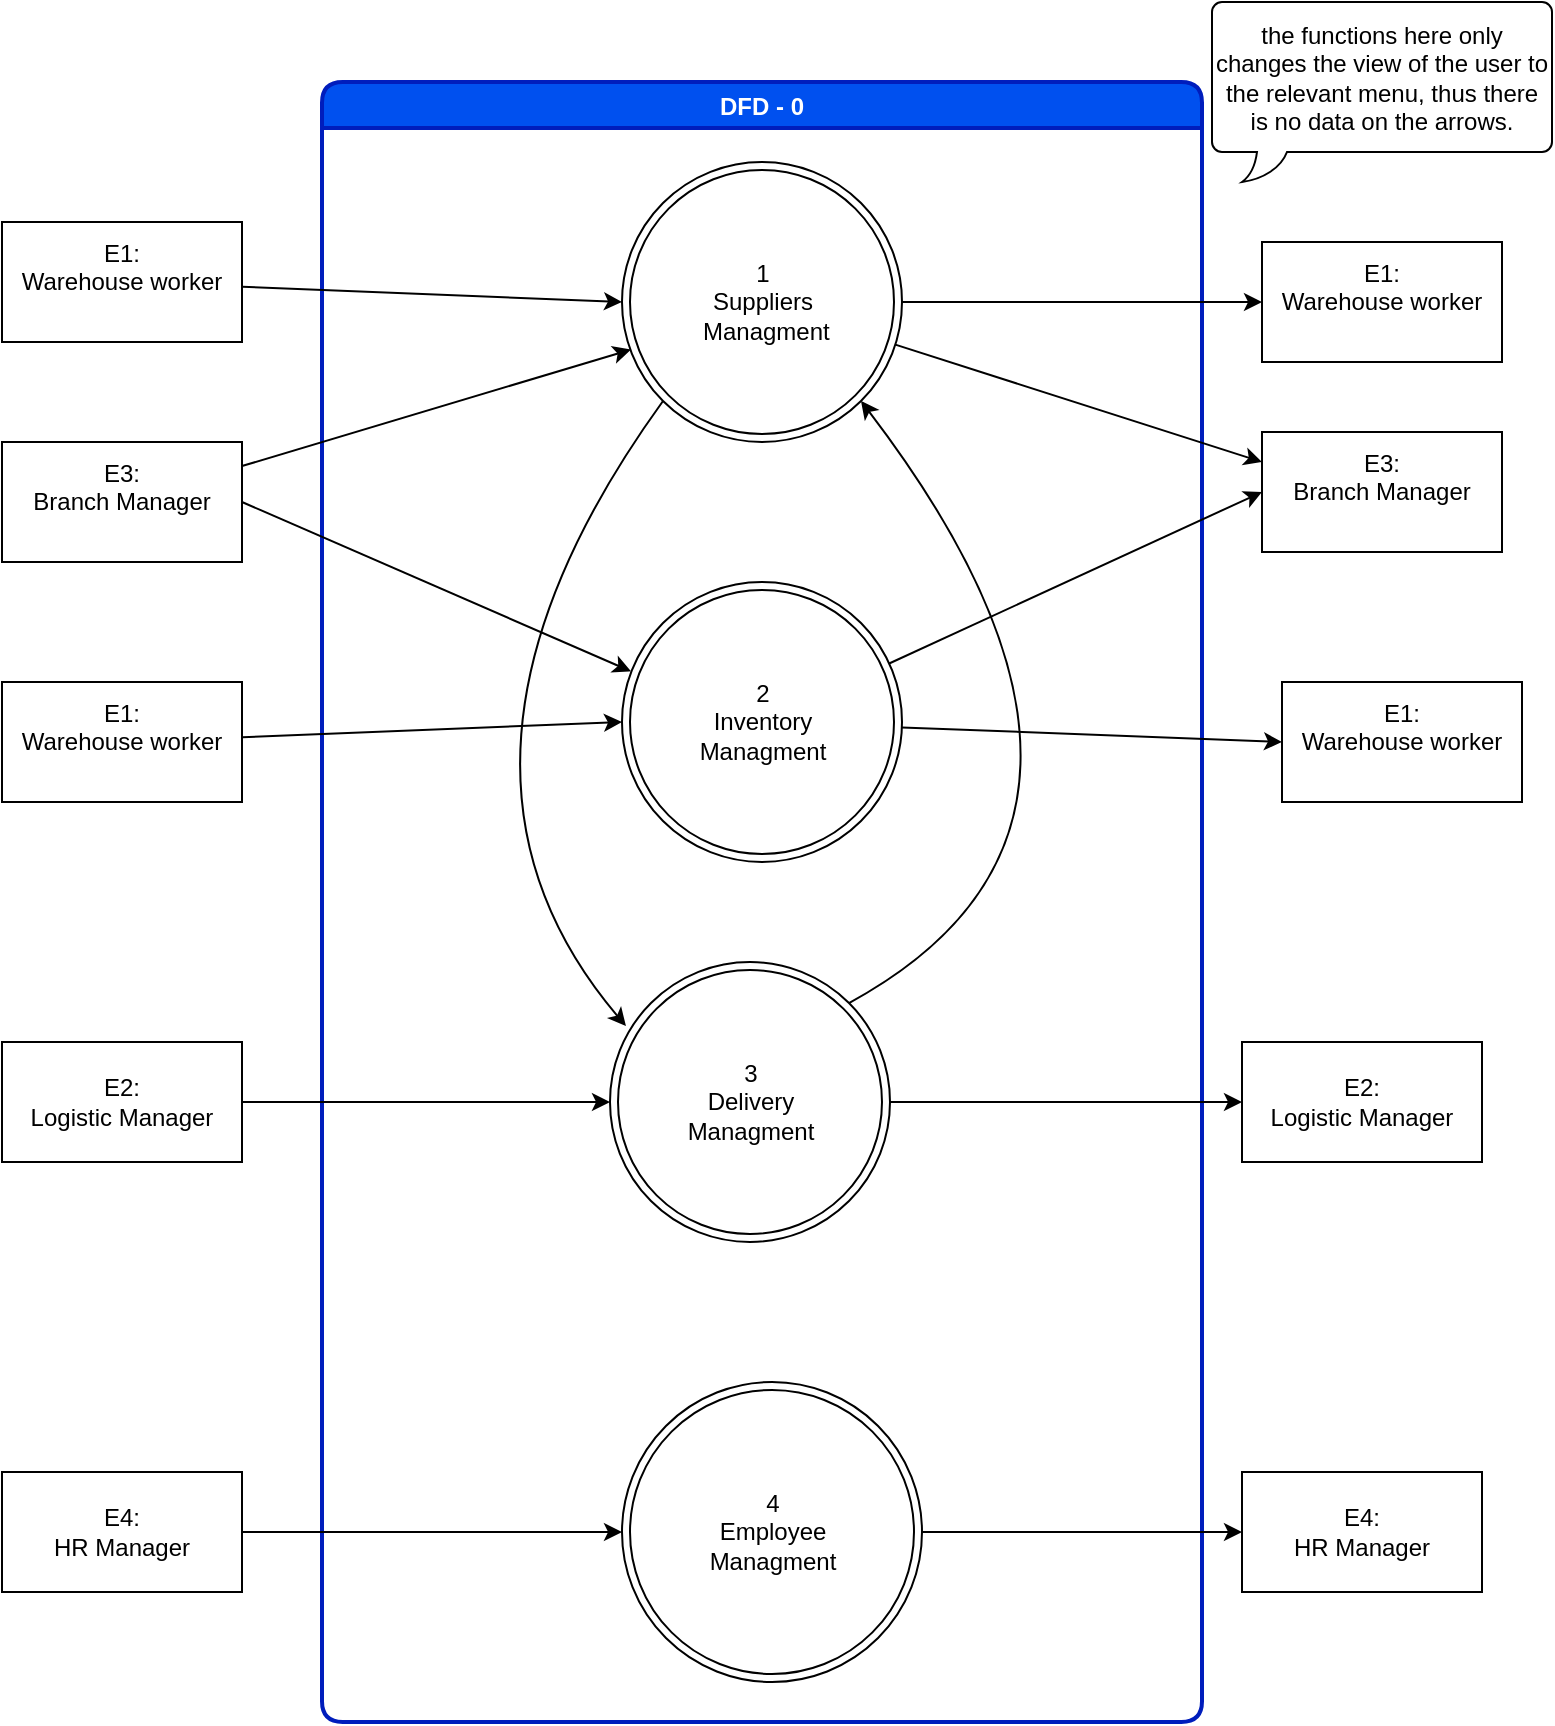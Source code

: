 <mxfile version="20.0.1" type="gitlab" pages="5">
  <diagram id="FvyBNT__Vb22y_j9cG7U" name="DFD-0: System">
    <mxGraphModel dx="2062" dy="1065" grid="1" gridSize="10" guides="1" tooltips="1" connect="1" arrows="1" fold="1" page="1" pageScale="1" pageWidth="1654" pageHeight="2336" math="0" shadow="0">
      <root>
        <mxCell id="0" />
        <mxCell id="1" parent="0" />
        <mxCell id="xJIfILpWlSeZ7bb64nNf-1" value="DFD - 0" style="swimlane;rounded=1;strokeWidth=2;fillColor=#0050ef;fontColor=#ffffff;strokeColor=#001DBC;" parent="1" vertex="1">
          <mxGeometry x="200" y="60" width="440" height="820" as="geometry" />
        </mxCell>
        <mxCell id="xJIfILpWlSeZ7bb64nNf-2" value="3&lt;br&gt;Delivery &lt;br&gt;Managment" style="ellipse;shape=doubleEllipse;html=1;dashed=0;whitespace=wrap;aspect=fixed;" parent="xJIfILpWlSeZ7bb64nNf-1" vertex="1">
          <mxGeometry x="144" y="440" width="140" height="140" as="geometry" />
        </mxCell>
        <mxCell id="xJIfILpWlSeZ7bb64nNf-3" value="4&lt;br&gt;Employee &lt;br&gt;Managment" style="ellipse;shape=doubleEllipse;html=1;dashed=0;whitespace=wrap;aspect=fixed;" parent="xJIfILpWlSeZ7bb64nNf-1" vertex="1">
          <mxGeometry x="150" y="650" width="150" height="150" as="geometry" />
        </mxCell>
        <mxCell id="xJIfILpWlSeZ7bb64nNf-4" value="2&lt;br&gt;Inventory &lt;br&gt;Managment" style="ellipse;shape=doubleEllipse;html=1;dashed=0;whitespace=wrap;aspect=fixed;" parent="xJIfILpWlSeZ7bb64nNf-1" vertex="1">
          <mxGeometry x="150" y="250" width="140" height="140" as="geometry" />
        </mxCell>
        <mxCell id="xJIfILpWlSeZ7bb64nNf-5" value="1&lt;br&gt;Suppliers&lt;br&gt;&amp;nbsp;Managment" style="ellipse;shape=doubleEllipse;html=1;dashed=0;whitespace=wrap;aspect=fixed;" parent="xJIfILpWlSeZ7bb64nNf-1" vertex="1">
          <mxGeometry x="150" y="40" width="140" height="140" as="geometry" />
        </mxCell>
        <mxCell id="sN5GE4pEgdndKs5Q0Daz-1" value="" style="curved=1;endArrow=classic;html=1;rounded=0;exitX=0;exitY=1;exitDx=0;exitDy=0;entryX=0.057;entryY=0.229;entryDx=0;entryDy=0;entryPerimeter=0;" parent="xJIfILpWlSeZ7bb64nNf-1" source="xJIfILpWlSeZ7bb64nNf-5" target="xJIfILpWlSeZ7bb64nNf-2" edge="1">
          <mxGeometry width="50" height="50" relative="1" as="geometry">
            <mxPoint x="170" y="500" as="sourcePoint" />
            <mxPoint x="220" y="450" as="targetPoint" />
            <Array as="points">
              <mxPoint x="40" y="340" />
            </Array>
          </mxGeometry>
        </mxCell>
        <mxCell id="sN5GE4pEgdndKs5Q0Daz-2" value="" style="curved=1;endArrow=classic;html=1;rounded=0;exitX=1;exitY=0;exitDx=0;exitDy=0;entryX=1;entryY=1;entryDx=0;entryDy=0;" parent="xJIfILpWlSeZ7bb64nNf-1" source="xJIfILpWlSeZ7bb64nNf-2" target="xJIfILpWlSeZ7bb64nNf-5" edge="1">
          <mxGeometry width="50" height="50" relative="1" as="geometry">
            <mxPoint x="180.503" y="169.497" as="sourcePoint" />
            <mxPoint x="161.98" y="482.06" as="targetPoint" />
            <Array as="points">
              <mxPoint x="430" y="370" />
            </Array>
          </mxGeometry>
        </mxCell>
        <mxCell id="xJIfILpWlSeZ7bb64nNf-6" style="rounded=0;orthogonalLoop=1;jettySize=auto;html=1;entryX=0;entryY=0.5;entryDx=0;entryDy=0;" parent="1" source="xJIfILpWlSeZ7bb64nNf-7" target="xJIfILpWlSeZ7bb64nNf-5" edge="1">
          <mxGeometry relative="1" as="geometry" />
        </mxCell>
        <mxCell id="xJIfILpWlSeZ7bb64nNf-7" value="E1: &lt;br&gt;&lt;div&gt;Warehouse worker&lt;/div&gt;&lt;div&gt;&lt;br&gt;&lt;/div&gt;" style="rounded=0;whiteSpace=wrap;html=1;" parent="1" vertex="1">
          <mxGeometry x="40" y="130" width="120" height="60" as="geometry" />
        </mxCell>
        <mxCell id="xJIfILpWlSeZ7bb64nNf-8" style="edgeStyle=none;rounded=0;orthogonalLoop=1;jettySize=auto;html=1;entryX=0;entryY=0.5;entryDx=0;entryDy=0;" parent="1" source="xJIfILpWlSeZ7bb64nNf-9" target="xJIfILpWlSeZ7bb64nNf-4" edge="1">
          <mxGeometry relative="1" as="geometry">
            <mxPoint x="350" y="330" as="targetPoint" />
          </mxGeometry>
        </mxCell>
        <mxCell id="xJIfILpWlSeZ7bb64nNf-9" value="E1: &lt;br&gt;&lt;div&gt;Warehouse worker&lt;/div&gt;&lt;div&gt;&lt;br&gt;&lt;/div&gt;" style="rounded=0;whiteSpace=wrap;html=1;" parent="1" vertex="1">
          <mxGeometry x="40" y="360" width="120" height="60" as="geometry" />
        </mxCell>
        <mxCell id="xJIfILpWlSeZ7bb64nNf-10" style="edgeStyle=none;rounded=0;orthogonalLoop=1;jettySize=auto;html=1;entryX=0;entryY=0.5;entryDx=0;entryDy=0;" parent="1" source="xJIfILpWlSeZ7bb64nNf-11" target="xJIfILpWlSeZ7bb64nNf-2" edge="1">
          <mxGeometry relative="1" as="geometry" />
        </mxCell>
        <mxCell id="xJIfILpWlSeZ7bb64nNf-11" value="E2:&lt;br&gt;Logistic Manager" style="rounded=0;whiteSpace=wrap;html=1;" parent="1" vertex="1">
          <mxGeometry x="40" y="540" width="120" height="60" as="geometry" />
        </mxCell>
        <mxCell id="xJIfILpWlSeZ7bb64nNf-12" style="edgeStyle=none;rounded=0;orthogonalLoop=1;jettySize=auto;html=1;entryX=0;entryY=0.5;entryDx=0;entryDy=0;" parent="1" source="xJIfILpWlSeZ7bb64nNf-13" target="xJIfILpWlSeZ7bb64nNf-3" edge="1">
          <mxGeometry relative="1" as="geometry" />
        </mxCell>
        <mxCell id="xJIfILpWlSeZ7bb64nNf-13" value="E4:&lt;br&gt;HR Manager&lt;span style=&quot;color: rgba(0, 0, 0, 0); font-family: monospace; font-size: 0px; text-align: start;&quot;&gt;%3CmxGraphModel%3E%3Croot%3E%3CmxCell%20id%3D%220%22%2F%3E%3CmxCell%20id%3D%221%22%20parent%3D%220%22%2F%3E%3CmxCell%20id%3D%222%22%20value%3D%22E2%3A%26lt%3Bbr%26gt%3BLogistic%20Manager%22%20style%3D%22rounded%3D0%3BwhiteSpace%3Dwrap%3Bhtml%3D1%3B%22%20vertex%3D%221%22%20parent%3D%221%22%3E%3CmxGeometry%20x%3D%2240%22%20y%3D%22410%22%20width%3D%22120%22%20height%3D%2260%22%20as%3D%22geometry%22%2F%3E%3C%2FmxCell%3E%3C%2Froot%3E%3C%2FmxGraphModel%3E&lt;/span&gt;" style="rounded=0;whiteSpace=wrap;html=1;" parent="1" vertex="1">
          <mxGeometry x="40" y="755" width="120" height="60" as="geometry" />
        </mxCell>
        <mxCell id="xJIfILpWlSeZ7bb64nNf-14" style="edgeStyle=none;rounded=0;orthogonalLoop=1;jettySize=auto;html=1;entryX=0.032;entryY=0.319;entryDx=0;entryDy=0;entryPerimeter=0;exitX=1;exitY=0.5;exitDx=0;exitDy=0;" parent="1" source="xJIfILpWlSeZ7bb64nNf-16" target="xJIfILpWlSeZ7bb64nNf-4" edge="1">
          <mxGeometry relative="1" as="geometry" />
        </mxCell>
        <mxCell id="xJIfILpWlSeZ7bb64nNf-15" style="edgeStyle=none;rounded=0;orthogonalLoop=1;jettySize=auto;html=1;entryX=0.032;entryY=0.67;entryDx=0;entryDy=0;entryPerimeter=0;" parent="1" source="xJIfILpWlSeZ7bb64nNf-16" target="xJIfILpWlSeZ7bb64nNf-5" edge="1">
          <mxGeometry relative="1" as="geometry" />
        </mxCell>
        <mxCell id="xJIfILpWlSeZ7bb64nNf-16" value="E3: &lt;br&gt;&lt;div&gt;Branch Manager&lt;/div&gt;&lt;div&gt;&lt;br&gt;&lt;/div&gt;" style="rounded=0;whiteSpace=wrap;html=1;" parent="1" vertex="1">
          <mxGeometry x="40" y="240" width="120" height="60" as="geometry" />
        </mxCell>
        <mxCell id="xJIfILpWlSeZ7bb64nNf-17" value="E1: &lt;br&gt;&lt;div&gt;Warehouse worker&lt;/div&gt;&lt;div&gt;&lt;br&gt;&lt;/div&gt;" style="rounded=0;whiteSpace=wrap;html=1;" parent="1" vertex="1">
          <mxGeometry x="670" y="140" width="120" height="60" as="geometry" />
        </mxCell>
        <mxCell id="xJIfILpWlSeZ7bb64nNf-18" value="E1: &lt;br&gt;&lt;div&gt;Warehouse worker&lt;/div&gt;&lt;div&gt;&lt;br&gt;&lt;/div&gt;" style="rounded=0;whiteSpace=wrap;html=1;" parent="1" vertex="1">
          <mxGeometry x="680" y="360" width="120" height="60" as="geometry" />
        </mxCell>
        <mxCell id="xJIfILpWlSeZ7bb64nNf-19" value="E2:&lt;br&gt;Logistic Manager" style="rounded=0;whiteSpace=wrap;html=1;" parent="1" vertex="1">
          <mxGeometry x="660" y="540" width="120" height="60" as="geometry" />
        </mxCell>
        <mxCell id="xJIfILpWlSeZ7bb64nNf-20" value="E4:&lt;br&gt;HR Manager&lt;span style=&quot;color: rgba(0, 0, 0, 0); font-family: monospace; font-size: 0px; text-align: start;&quot;&gt;%3CmxGraphModel%3E%3Croot%3E%3CmxCell%20id%3D%220%22%2F%3E%3CmxCell%20id%3D%221%22%20parent%3D%220%22%2F%3E%3CmxCell%20id%3D%222%22%20value%3D%22E2%3A%26lt%3Bbr%26gt%3BLogistic%20Manager%22%20style%3D%22rounded%3D0%3BwhiteSpace%3Dwrap%3Bhtml%3D1%3B%22%20vertex%3D%221%22%20parent%3D%221%22%3E%3CmxGeometry%20x%3D%2240%22%20y%3D%22410%22%20width%3D%22120%22%20height%3D%2260%22%20as%3D%22geometry%22%2F%3E%3C%2FmxCell%3E%3C%2Froot%3E%3C%2FmxGraphModel%3E&lt;/span&gt;" style="rounded=0;whiteSpace=wrap;html=1;" parent="1" vertex="1">
          <mxGeometry x="660" y="755" width="120" height="60" as="geometry" />
        </mxCell>
        <mxCell id="xJIfILpWlSeZ7bb64nNf-21" value="E3: &lt;br&gt;&lt;div&gt;Branch Manager&lt;/div&gt;&lt;div&gt;&lt;br&gt;&lt;/div&gt;" style="rounded=0;whiteSpace=wrap;html=1;" parent="1" vertex="1">
          <mxGeometry x="670" y="235" width="120" height="60" as="geometry" />
        </mxCell>
        <mxCell id="xJIfILpWlSeZ7bb64nNf-22" style="edgeStyle=none;rounded=0;orthogonalLoop=1;jettySize=auto;html=1;entryX=0;entryY=0.5;entryDx=0;entryDy=0;" parent="1" source="xJIfILpWlSeZ7bb64nNf-5" target="xJIfILpWlSeZ7bb64nNf-17" edge="1">
          <mxGeometry relative="1" as="geometry" />
        </mxCell>
        <mxCell id="xJIfILpWlSeZ7bb64nNf-23" style="edgeStyle=none;rounded=0;orthogonalLoop=1;jettySize=auto;html=1;entryX=0;entryY=0.5;entryDx=0;entryDy=0;" parent="1" source="xJIfILpWlSeZ7bb64nNf-4" target="xJIfILpWlSeZ7bb64nNf-18" edge="1">
          <mxGeometry relative="1" as="geometry" />
        </mxCell>
        <mxCell id="xJIfILpWlSeZ7bb64nNf-24" style="edgeStyle=none;rounded=0;orthogonalLoop=1;jettySize=auto;html=1;entryX=0;entryY=0.5;entryDx=0;entryDy=0;" parent="1" source="xJIfILpWlSeZ7bb64nNf-3" target="xJIfILpWlSeZ7bb64nNf-20" edge="1">
          <mxGeometry relative="1" as="geometry" />
        </mxCell>
        <mxCell id="xJIfILpWlSeZ7bb64nNf-25" style="edgeStyle=none;rounded=0;orthogonalLoop=1;jettySize=auto;html=1;entryX=0;entryY=0.5;entryDx=0;entryDy=0;" parent="1" source="xJIfILpWlSeZ7bb64nNf-2" target="xJIfILpWlSeZ7bb64nNf-19" edge="1">
          <mxGeometry relative="1" as="geometry" />
        </mxCell>
        <mxCell id="xJIfILpWlSeZ7bb64nNf-26" style="edgeStyle=none;rounded=0;orthogonalLoop=1;jettySize=auto;html=1;entryX=0;entryY=0.5;entryDx=0;entryDy=0;" parent="1" source="xJIfILpWlSeZ7bb64nNf-4" target="xJIfILpWlSeZ7bb64nNf-21" edge="1">
          <mxGeometry relative="1" as="geometry" />
        </mxCell>
        <mxCell id="xJIfILpWlSeZ7bb64nNf-27" style="edgeStyle=none;rounded=0;orthogonalLoop=1;jettySize=auto;html=1;entryX=0;entryY=0.25;entryDx=0;entryDy=0;" parent="1" source="xJIfILpWlSeZ7bb64nNf-5" target="xJIfILpWlSeZ7bb64nNf-21" edge="1">
          <mxGeometry relative="1" as="geometry" />
        </mxCell>
        <mxCell id="IDTqCKsJFf4MD4chEc8h-1" value="the functions here only changes the view of the user to the relevant menu, thus there is no data on the arrows." style="whiteSpace=wrap;html=1;shape=mxgraph.basic.roundRectCallout;dx=30;dy=15;size=5;boundedLbl=1;" parent="1" vertex="1">
          <mxGeometry x="645" y="20" width="170" height="90" as="geometry" />
        </mxCell>
      </root>
    </mxGraphModel>
  </diagram>
  <diagram id="rD7csMiW7-iPFsY2dZQL" name="DFD-1: Suppliers">
    <mxGraphModel dx="2946" dy="3939" grid="1" gridSize="10" guides="1" tooltips="1" connect="1" arrows="1" fold="1" page="1" pageScale="1" pageWidth="1654" pageHeight="2336" math="0" shadow="0">
      <root>
        <mxCell id="0" />
        <mxCell id="1" parent="0" />
        <mxCell id="TBZlmpo6s08mQjpZ-7fT-1" value="DFD - 1: Suppliers Managment" style="swimlane;rounded=1;strokeWidth=2;fillColor=#0050ef;fontColor=#ffffff;strokeColor=#001DBC;" parent="1" vertex="1">
          <mxGeometry x="355" y="-625" width="480" height="600" as="geometry" />
        </mxCell>
        <mxCell id="5iQjWHnqtFqpiQZ7ie8G-29" style="edgeStyle=none;rounded=0;orthogonalLoop=1;jettySize=auto;html=1;entryX=0.5;entryY=0;entryDx=0;entryDy=0;startArrow=classic;startFill=1;exitX=0.5;exitY=1;exitDx=0;exitDy=0;" parent="TBZlmpo6s08mQjpZ-7fT-1" source="5iQjWHnqtFqpiQZ7ie8G-7" target="5iQjWHnqtFqpiQZ7ie8G-1" edge="1">
          <mxGeometry relative="1" as="geometry" />
        </mxCell>
        <mxCell id="5iQjWHnqtFqpiQZ7ie8G-30" style="edgeStyle=none;rounded=0;orthogonalLoop=1;jettySize=auto;html=1;exitX=1;exitY=1;exitDx=0;exitDy=0;entryX=0.5;entryY=0;entryDx=0;entryDy=0;startArrow=classic;startFill=1;" parent="TBZlmpo6s08mQjpZ-7fT-1" source="5iQjWHnqtFqpiQZ7ie8G-7" target="5iQjWHnqtFqpiQZ7ie8G-4" edge="1">
          <mxGeometry relative="1" as="geometry" />
        </mxCell>
        <mxCell id="5iQjWHnqtFqpiQZ7ie8G-31" style="edgeStyle=none;rounded=0;orthogonalLoop=1;jettySize=auto;html=1;startArrow=none;startFill=0;" parent="TBZlmpo6s08mQjpZ-7fT-1" source="5iQjWHnqtFqpiQZ7ie8G-25" target="5iQjWHnqtFqpiQZ7ie8G-7" edge="1">
          <mxGeometry relative="1" as="geometry" />
        </mxCell>
        <mxCell id="5iQjWHnqtFqpiQZ7ie8G-32" style="edgeStyle=none;rounded=0;orthogonalLoop=1;jettySize=auto;html=1;startArrow=none;startFill=0;exitX=0.5;exitY=0;exitDx=0;exitDy=0;" parent="TBZlmpo6s08mQjpZ-7fT-1" source="5iQjWHnqtFqpiQZ7ie8G-26" target="5iQjWHnqtFqpiQZ7ie8G-7" edge="1">
          <mxGeometry relative="1" as="geometry" />
        </mxCell>
        <mxCell id="5iQjWHnqtFqpiQZ7ie8G-7" value="1.1&lt;br&gt;Suplliers Menu" style="ellipse;shape=doubleEllipse;html=1;dashed=0;whitespace=wrap;aspect=fixed;" parent="TBZlmpo6s08mQjpZ-7fT-1" vertex="1">
          <mxGeometry x="132.5" y="90" width="135" height="135" as="geometry" />
        </mxCell>
        <mxCell id="5iQjWHnqtFqpiQZ7ie8G-27" style="edgeStyle=none;rounded=0;orthogonalLoop=1;jettySize=auto;html=1;entryX=0.5;entryY=1;entryDx=0;entryDy=0;startArrow=classic;startFill=1;" parent="TBZlmpo6s08mQjpZ-7fT-1" source="5iQjWHnqtFqpiQZ7ie8G-8" target="5iQjWHnqtFqpiQZ7ie8G-26" edge="1">
          <mxGeometry relative="1" as="geometry" />
        </mxCell>
        <mxCell id="5iQjWHnqtFqpiQZ7ie8G-28" style="edgeStyle=none;rounded=0;orthogonalLoop=1;jettySize=auto;html=1;entryX=0.5;entryY=1;entryDx=0;entryDy=0;startArrow=classic;startFill=1;" parent="TBZlmpo6s08mQjpZ-7fT-1" source="5iQjWHnqtFqpiQZ7ie8G-8" target="5iQjWHnqtFqpiQZ7ie8G-25" edge="1">
          <mxGeometry relative="1" as="geometry" />
        </mxCell>
        <mxCell id="5iQjWHnqtFqpiQZ7ie8G-8" value="1.2&lt;br&gt;Orders Menu" style="ellipse;shape=doubleEllipse;html=1;dashed=0;whitespace=wrap;aspect=fixed;" parent="TBZlmpo6s08mQjpZ-7fT-1" vertex="1">
          <mxGeometry x="132.5" y="400" width="135" height="135" as="geometry" />
        </mxCell>
        <mxCell id="5iQjWHnqtFqpiQZ7ie8G-25" value="D5&amp;nbsp;&amp;nbsp;&lt;span style=&quot;white-space: pre;&quot;&gt; &lt;span style=&quot;white-space: pre;&quot;&gt; &lt;/span&gt;&lt;/span&gt;Orders" style="html=1;dashed=0;whitespace=wrap;shape=mxgraph.dfd.dataStoreID;align=left;spacingLeft=3;points=[[0,0],[0.5,0],[1,0],[0,0.5],[1,0.5],[0,1],[0.5,1],[1,1]];" parent="TBZlmpo6s08mQjpZ-7fT-1" vertex="1">
          <mxGeometry x="132.5" y="300" width="80" height="30" as="geometry" />
        </mxCell>
        <mxCell id="5iQjWHnqtFqpiQZ7ie8G-26" value="D7&lt;span style=&quot;white-space: pre;&quot;&gt;   &lt;span style=&quot;white-space: pre;&quot;&gt; &lt;/span&gt;&lt;/span&gt;OrderProducts&lt;span style=&quot;color: rgba(0, 0, 0, 0); font-family: monospace; font-size: 0px;&quot;&gt;%3CmxGraphModel%3E%3Croot%3E%3CmxCell%20id%3D%220%22%2F%3E%3CmxCell%20id%3D%221%22%20parent%3D%220%22%2F%3E%3CmxCell%20id%3D%222%22%20value%3D%22D2%22%20style%3D%22html%3D1%3Bdashed%3D0%3Bwhitespace%3Dwrap%3Bshape%3Dmxgraph.dfd.dataStoreID%3Balign%3Dleft%3BspacingLeft%3D3%3Bpoints%3D%5B%5B0%2C0%5D%2C%5B0.5%2C0%5D%2C%5B1%2C0%5D%2C%5B0%2C0.5%5D%2C%5B1%2C0.5%5D%2C%5B0%2C1%5D%2C%5B0.5%2C1%5D%2C%5B1%2C1%5D%5D%3B%22%20vertex%3D%221%22%20parent%3D%221%22%3E%3CmxGeometry%20x%3D%22940%22%20y%3D%22200%22%20width%3D%22250%22%20height%3D%2230%22%20as%3D%22geometry%22%2F%3E%3C%2FmxCell%3E%3C%2Froot%3E%3C%2FmxGraphModel%3E&lt;span style=&quot;white-space: pre;&quot;&gt; &lt;/span&gt;d&lt;/span&gt;" style="html=1;dashed=0;whitespace=wrap;shape=mxgraph.dfd.dataStoreID;align=left;spacingLeft=3;points=[[0,0],[0.5,0],[1,0],[0,0.5],[1,0.5],[0,1],[0.5,1],[1,1]];" parent="TBZlmpo6s08mQjpZ-7fT-1" vertex="1">
          <mxGeometry x="1" y="300" width="119" height="30" as="geometry" />
        </mxCell>
        <mxCell id="5iQjWHnqtFqpiQZ7ie8G-34" style="edgeStyle=none;rounded=0;orthogonalLoop=1;jettySize=auto;html=1;startArrow=none;startFill=0;" parent="TBZlmpo6s08mQjpZ-7fT-1" source="5iQjWHnqtFqpiQZ7ie8G-1" target="5iQjWHnqtFqpiQZ7ie8G-8" edge="1">
          <mxGeometry relative="1" as="geometry" />
        </mxCell>
        <mxCell id="5iQjWHnqtFqpiQZ7ie8G-1" value="D1&amp;nbsp;&amp;nbsp;&lt;span style=&quot;white-space: pre;&quot;&gt; &lt;span style=&quot;white-space: pre;&quot;&gt; &lt;/span&gt;&lt;/span&gt;BillsOfQuantities" style="html=1;dashed=0;whitespace=wrap;shape=mxgraph.dfd.dataStoreID;align=left;spacingLeft=3;points=[[0,0],[0.5,0],[1,0],[0,0.5],[1,0.5],[0,1],[0.5,1],[1,1]];" parent="TBZlmpo6s08mQjpZ-7fT-1" vertex="1">
          <mxGeometry x="220" y="300" width="129" height="30" as="geometry" />
        </mxCell>
        <mxCell id="5iQjWHnqtFqpiQZ7ie8G-35" style="edgeStyle=none;rounded=0;orthogonalLoop=1;jettySize=auto;html=1;entryX=1;entryY=0;entryDx=0;entryDy=0;startArrow=none;startFill=0;" parent="TBZlmpo6s08mQjpZ-7fT-1" source="5iQjWHnqtFqpiQZ7ie8G-4" target="5iQjWHnqtFqpiQZ7ie8G-8" edge="1">
          <mxGeometry relative="1" as="geometry" />
        </mxCell>
        <mxCell id="5iQjWHnqtFqpiQZ7ie8G-4" value="D11&amp;nbsp;&amp;nbsp;&lt;span style=&quot;white-space: pre;&quot;&gt; &lt;/span&gt;Suppliers&lt;span style=&quot;color: rgba(0, 0, 0, 0); font-family: monospace; font-size: 0px;&quot;&gt;%3CmxGraphModel%3E%3Croot%3E%3CmxCell%20id%3D%220%22%2F%3E%3CmxCell%20id%3D%221%22%20parent%3D%220%22%2F%3E%3CmxCell%20id%3D%222%22%20value%3D%22D2%22%20style%3D%22html%3D1%3Bdashed%3D0%3Bwhitespace%3Dwrap%3Bshape%3Dmxgraph.dfd.dataStoreID%3Balign%3Dleft%3BspacingLeft%3D3%3Bpoints%3D%5B%5B0%2C0%5D%2C%5B0.5%2C0%5D%2C%5B1%2C0%5D%2C%5B0%2C0.5%5D%2C%5B1%2C0.5%5D%2C%5B0%2C1%5D%2C%5B0.5%2C1%5D%2C%5B1%2C1%5D%5D%3B%22%20vertex%3D%221%22%20parent%3D%221%22%3E%3CmxGeometry%20x%3D%22940%22%20y%3D%22200%22%20width%3D%22250%22%20height%3D%2230%22%20as%3D%22geometry%22%2F%3E%3C%2FmxCell%3E%3C%2Froot%3E%3C%2FmxGraphModel%3E&lt;span style=&quot;white-space: pre;&quot;&gt; &lt;/span&gt;d&lt;/span&gt;" style="html=1;dashed=0;whitespace=wrap;shape=mxgraph.dfd.dataStoreID;align=left;spacingLeft=3;points=[[0,0],[0.5,0],[1,0],[0,0.5],[1,0.5],[0,1],[0.5,1],[1,1]];" parent="TBZlmpo6s08mQjpZ-7fT-1" vertex="1">
          <mxGeometry x="360" y="300" width="99" height="30" as="geometry" />
        </mxCell>
        <mxCell id="5iQjWHnqtFqpiQZ7ie8G-17" style="edgeStyle=none;rounded=0;orthogonalLoop=1;jettySize=auto;html=1;entryX=0.045;entryY=0.31;entryDx=0;entryDy=0;entryPerimeter=0;" parent="1" source="TBZlmpo6s08mQjpZ-7fT-26" target="5iQjWHnqtFqpiQZ7ie8G-7" edge="1">
          <mxGeometry relative="1" as="geometry" />
        </mxCell>
        <mxCell id="TBZlmpo6s08mQjpZ-7fT-26" value="E1: &lt;br&gt;&lt;div&gt;Warehouse worker&lt;/div&gt;&lt;div&gt;&lt;br&gt;&lt;/div&gt;" style="rounded=0;whiteSpace=wrap;html=1;" parent="1" vertex="1">
          <mxGeometry x="195" y="-525" width="120" height="60" as="geometry" />
        </mxCell>
        <mxCell id="5iQjWHnqtFqpiQZ7ie8G-18" style="edgeStyle=none;rounded=0;orthogonalLoop=1;jettySize=auto;html=1;entryX=0;entryY=0.5;entryDx=0;entryDy=0;" parent="1" source="TBZlmpo6s08mQjpZ-7fT-35" target="5iQjWHnqtFqpiQZ7ie8G-7" edge="1">
          <mxGeometry relative="1" as="geometry" />
        </mxCell>
        <mxCell id="TBZlmpo6s08mQjpZ-7fT-35" value="E3: &lt;br&gt;&lt;div&gt;Branch Manager&lt;/div&gt;&lt;div&gt;&lt;br&gt;&lt;/div&gt;" style="rounded=0;whiteSpace=wrap;html=1;" parent="1" vertex="1">
          <mxGeometry x="195" y="-420" width="120" height="60" as="geometry" />
        </mxCell>
        <mxCell id="5iQjWHnqtFqpiQZ7ie8G-19" style="edgeStyle=none;rounded=0;orthogonalLoop=1;jettySize=auto;html=1;entryX=0;entryY=0.5;entryDx=0;entryDy=0;" parent="1" source="5iQjWHnqtFqpiQZ7ie8G-11" target="5iQjWHnqtFqpiQZ7ie8G-8" edge="1">
          <mxGeometry relative="1" as="geometry" />
        </mxCell>
        <mxCell id="5iQjWHnqtFqpiQZ7ie8G-11" value="E1: &lt;br&gt;&lt;div&gt;Warehouse worker&lt;/div&gt;&lt;div&gt;&lt;br&gt;&lt;/div&gt;" style="rounded=0;whiteSpace=wrap;html=1;" parent="1" vertex="1">
          <mxGeometry x="195" y="-245" width="120" height="60" as="geometry" />
        </mxCell>
        <mxCell id="5iQjWHnqtFqpiQZ7ie8G-20" style="edgeStyle=none;rounded=0;orthogonalLoop=1;jettySize=auto;html=1;" parent="1" source="5iQjWHnqtFqpiQZ7ie8G-12" target="5iQjWHnqtFqpiQZ7ie8G-8" edge="1">
          <mxGeometry relative="1" as="geometry" />
        </mxCell>
        <mxCell id="5iQjWHnqtFqpiQZ7ie8G-12" value="E3: &lt;br&gt;&lt;div&gt;Branch Manager&lt;/div&gt;&lt;div&gt;&lt;br&gt;&lt;/div&gt;" style="rounded=0;whiteSpace=wrap;html=1;" parent="1" vertex="1">
          <mxGeometry x="195" y="-140" width="120" height="60" as="geometry" />
        </mxCell>
        <mxCell id="5iQjWHnqtFqpiQZ7ie8G-13" value="E1: &lt;br&gt;&lt;div&gt;Warehouse worker&lt;/div&gt;&lt;div&gt;&lt;br&gt;&lt;/div&gt;" style="rounded=0;whiteSpace=wrap;html=1;" parent="1" vertex="1">
          <mxGeometry x="875" y="-245" width="120" height="60" as="geometry" />
        </mxCell>
        <mxCell id="5iQjWHnqtFqpiQZ7ie8G-14" value="E3: &lt;br&gt;&lt;div&gt;Branch Manager&lt;/div&gt;&lt;div&gt;&lt;br&gt;&lt;/div&gt;" style="rounded=0;whiteSpace=wrap;html=1;" parent="1" vertex="1">
          <mxGeometry x="875" y="-140" width="120" height="60" as="geometry" />
        </mxCell>
        <mxCell id="5iQjWHnqtFqpiQZ7ie8G-15" value="E1: &lt;br&gt;&lt;div&gt;Warehouse worker&lt;/div&gt;&lt;div&gt;&lt;br&gt;&lt;/div&gt;" style="rounded=0;whiteSpace=wrap;html=1;" parent="1" vertex="1">
          <mxGeometry x="875" y="-565" width="120" height="60" as="geometry" />
        </mxCell>
        <mxCell id="5iQjWHnqtFqpiQZ7ie8G-16" value="E3: &lt;br&gt;&lt;div&gt;Branch Manager&lt;/div&gt;&lt;div&gt;&lt;br&gt;&lt;/div&gt;" style="rounded=0;whiteSpace=wrap;html=1;" parent="1" vertex="1">
          <mxGeometry x="875" y="-460" width="120" height="60" as="geometry" />
        </mxCell>
        <mxCell id="5iQjWHnqtFqpiQZ7ie8G-21" style="edgeStyle=none;rounded=0;orthogonalLoop=1;jettySize=auto;html=1;entryX=0;entryY=0.5;entryDx=0;entryDy=0;" parent="1" source="5iQjWHnqtFqpiQZ7ie8G-8" target="5iQjWHnqtFqpiQZ7ie8G-13" edge="1">
          <mxGeometry relative="1" as="geometry" />
        </mxCell>
        <mxCell id="5iQjWHnqtFqpiQZ7ie8G-22" style="edgeStyle=none;rounded=0;orthogonalLoop=1;jettySize=auto;html=1;entryX=0;entryY=0.5;entryDx=0;entryDy=0;" parent="1" source="5iQjWHnqtFqpiQZ7ie8G-8" target="5iQjWHnqtFqpiQZ7ie8G-14" edge="1">
          <mxGeometry relative="1" as="geometry" />
        </mxCell>
        <mxCell id="5iQjWHnqtFqpiQZ7ie8G-23" style="edgeStyle=none;rounded=0;orthogonalLoop=1;jettySize=auto;html=1;entryX=0;entryY=0.5;entryDx=0;entryDy=0;" parent="1" source="5iQjWHnqtFqpiQZ7ie8G-7" target="5iQjWHnqtFqpiQZ7ie8G-15" edge="1">
          <mxGeometry relative="1" as="geometry" />
        </mxCell>
        <mxCell id="5iQjWHnqtFqpiQZ7ie8G-24" style="edgeStyle=none;rounded=0;orthogonalLoop=1;jettySize=auto;html=1;entryX=0;entryY=0.5;entryDx=0;entryDy=0;" parent="1" source="5iQjWHnqtFqpiQZ7ie8G-7" target="5iQjWHnqtFqpiQZ7ie8G-16" edge="1">
          <mxGeometry relative="1" as="geometry" />
        </mxCell>
        <mxCell id="ukDQ8NDeGHuLyYBPKRH_-1" value="DFD - 1: Suppliers Menu" style="swimlane;rounded=1;strokeWidth=2;fillColor=#0050ef;fontColor=#ffffff;strokeColor=#001DBC;" parent="1" vertex="1">
          <mxGeometry x="1330" y="-650" width="650" height="640" as="geometry" />
        </mxCell>
        <mxCell id="ukDQ8NDeGHuLyYBPKRH_-2" style="edgeStyle=none;rounded=0;orthogonalLoop=1;jettySize=auto;html=1;entryX=0.5;entryY=0;entryDx=0;entryDy=0;startArrow=none;startFill=0;" parent="ukDQ8NDeGHuLyYBPKRH_-1" source="ukDQ8NDeGHuLyYBPKRH_-6" target="ukDQ8NDeGHuLyYBPKRH_-18" edge="1">
          <mxGeometry relative="1" as="geometry" />
        </mxCell>
        <mxCell id="ukDQ8NDeGHuLyYBPKRH_-3" value="supplier" style="edgeLabel;html=1;align=center;verticalAlign=middle;resizable=0;points=[];" parent="ukDQ8NDeGHuLyYBPKRH_-2" vertex="1" connectable="0">
          <mxGeometry x="-0.397" y="-2" relative="1" as="geometry">
            <mxPoint y="2" as="offset" />
          </mxGeometry>
        </mxCell>
        <mxCell id="ukDQ8NDeGHuLyYBPKRH_-4" style="edgeStyle=none;rounded=0;orthogonalLoop=1;jettySize=auto;html=1;entryX=0;entryY=0.5;entryDx=0;entryDy=0;startArrow=none;startFill=0;" parent="ukDQ8NDeGHuLyYBPKRH_-1" edge="1">
          <mxGeometry relative="1" as="geometry">
            <mxPoint x="278" y="100" as="sourcePoint" />
            <mxPoint x="383.5" y="100" as="targetPoint" />
          </mxGeometry>
        </mxCell>
        <mxCell id="ukDQ8NDeGHuLyYBPKRH_-5" value="billOfQuantity" style="edgeLabel;html=1;align=center;verticalAlign=middle;resizable=0;points=[];" parent="ukDQ8NDeGHuLyYBPKRH_-4" vertex="1" connectable="0">
          <mxGeometry x="0.217" y="-2" relative="1" as="geometry">
            <mxPoint x="-16" y="-10" as="offset" />
          </mxGeometry>
        </mxCell>
        <mxCell id="ukDQ8NDeGHuLyYBPKRH_-6" value="1.1.1&lt;br&gt;Add Supplier" style="shape=ellipse;html=1;dashed=0;whitespace=wrap;aspect=fixed;perimeter=ellipsePerimeter;" parent="ukDQ8NDeGHuLyYBPKRH_-1" vertex="1">
          <mxGeometry x="179" y="50" width="100" height="100" as="geometry" />
        </mxCell>
        <mxCell id="ukDQ8NDeGHuLyYBPKRH_-7" style="edgeStyle=none;rounded=0;orthogonalLoop=1;jettySize=auto;html=1;startArrow=none;startFill=0;" parent="ukDQ8NDeGHuLyYBPKRH_-1" source="ukDQ8NDeGHuLyYBPKRH_-9" target="ukDQ8NDeGHuLyYBPKRH_-19" edge="1">
          <mxGeometry relative="1" as="geometry" />
        </mxCell>
        <mxCell id="ukDQ8NDeGHuLyYBPKRH_-8" value="BillOfQuantity" style="edgeLabel;html=1;align=center;verticalAlign=middle;resizable=0;points=[];" parent="ukDQ8NDeGHuLyYBPKRH_-7" vertex="1" connectable="0">
          <mxGeometry x="-0.295" y="1" relative="1" as="geometry">
            <mxPoint as="offset" />
          </mxGeometry>
        </mxCell>
        <mxCell id="ukDQ8NDeGHuLyYBPKRH_-9" value="1.1.2&lt;br&gt;Add&lt;br&gt;&amp;nbsp;BillOfQuantity" style="shape=ellipse;html=1;dashed=0;whitespace=wrap;aspect=fixed;perimeter=ellipsePerimeter;" parent="ukDQ8NDeGHuLyYBPKRH_-1" vertex="1">
          <mxGeometry x="384.5" y="50" width="100" height="100" as="geometry" />
        </mxCell>
        <mxCell id="ukDQ8NDeGHuLyYBPKRH_-10" style="edgeStyle=none;rounded=0;orthogonalLoop=1;jettySize=auto;html=1;entryX=0.5;entryY=1;entryDx=0;entryDy=0;startArrow=none;startFill=0;" parent="ukDQ8NDeGHuLyYBPKRH_-1" source="ukDQ8NDeGHuLyYBPKRH_-14" target="ukDQ8NDeGHuLyYBPKRH_-18" edge="1">
          <mxGeometry relative="1" as="geometry" />
        </mxCell>
        <mxCell id="ukDQ8NDeGHuLyYBPKRH_-11" value="id" style="edgeLabel;html=1;align=center;verticalAlign=middle;resizable=0;points=[];" parent="ukDQ8NDeGHuLyYBPKRH_-10" vertex="1" connectable="0">
          <mxGeometry x="-0.502" y="-1" relative="1" as="geometry">
            <mxPoint x="-8" y="-15" as="offset" />
          </mxGeometry>
        </mxCell>
        <mxCell id="ukDQ8NDeGHuLyYBPKRH_-12" style="edgeStyle=none;rounded=0;orthogonalLoop=1;jettySize=auto;html=1;entryX=0;entryY=0.5;entryDx=0;entryDy=0;startArrow=none;startFill=0;" parent="ukDQ8NDeGHuLyYBPKRH_-1" source="ukDQ8NDeGHuLyYBPKRH_-14" target="ukDQ8NDeGHuLyYBPKRH_-17" edge="1">
          <mxGeometry relative="1" as="geometry" />
        </mxCell>
        <mxCell id="ukDQ8NDeGHuLyYBPKRH_-13" value="billOfQuantity id" style="edgeLabel;html=1;align=center;verticalAlign=middle;resizable=0;points=[];" parent="ukDQ8NDeGHuLyYBPKRH_-12" vertex="1" connectable="0">
          <mxGeometry x="-0.281" y="1" relative="1" as="geometry">
            <mxPoint x="8" y="-7" as="offset" />
          </mxGeometry>
        </mxCell>
        <mxCell id="ukDQ8NDeGHuLyYBPKRH_-14" value="1.1.3&lt;br&gt;Remove &lt;br&gt;Supplier" style="shape=ellipse;html=1;dashed=0;whitespace=wrap;aspect=fixed;perimeter=ellipsePerimeter;" parent="ukDQ8NDeGHuLyYBPKRH_-1" vertex="1">
          <mxGeometry x="170" y="290" width="100" height="100" as="geometry" />
        </mxCell>
        <mxCell id="ukDQ8NDeGHuLyYBPKRH_-15" style="edgeStyle=none;rounded=0;orthogonalLoop=1;jettySize=auto;html=1;startArrow=none;startFill=0;" parent="ukDQ8NDeGHuLyYBPKRH_-1" edge="1">
          <mxGeometry relative="1" as="geometry">
            <mxPoint x="434.5" y="290" as="sourcePoint" />
            <mxPoint x="434.5" y="230" as="targetPoint" />
          </mxGeometry>
        </mxCell>
        <mxCell id="ukDQ8NDeGHuLyYBPKRH_-16" value="id" style="edgeLabel;html=1;align=center;verticalAlign=middle;resizable=0;points=[];" parent="ukDQ8NDeGHuLyYBPKRH_-15" vertex="1" connectable="0">
          <mxGeometry x="-0.281" y="1" relative="1" as="geometry">
            <mxPoint x="-5" y="-3" as="offset" />
          </mxGeometry>
        </mxCell>
        <mxCell id="ukDQ8NDeGHuLyYBPKRH_-17" value="1.1.4&lt;br&gt;Remove&lt;br&gt;BillOfQuantity" style="shape=ellipse;html=1;dashed=0;whitespace=wrap;aspect=fixed;perimeter=ellipsePerimeter;" parent="ukDQ8NDeGHuLyYBPKRH_-1" vertex="1">
          <mxGeometry x="384.5" y="290" width="100" height="100" as="geometry" />
        </mxCell>
        <mxCell id="ukDQ8NDeGHuLyYBPKRH_-18" value="D11&amp;nbsp;&amp;nbsp;&lt;span style=&quot;white-space: pre;&quot;&gt; &lt;/span&gt;Suppliers&lt;span style=&quot;color: rgba(0, 0, 0, 0); font-family: monospace; font-size: 0px;&quot;&gt;%3CmxGraphModel%3E%3Croot%3E%3CmxCell%20id%3D%220%22%2F%3E%3CmxCell%20id%3D%221%22%20parent%3D%220%22%2F%3E%3CmxCell%20id%3D%222%22%20value%3D%22D2%22%20style%3D%22html%3D1%3Bdashed%3D0%3Bwhitespace%3Dwrap%3Bshape%3Dmxgraph.dfd.dataStoreID%3Balign%3Dleft%3BspacingLeft%3D3%3Bpoints%3D%5B%5B0%2C0%5D%2C%5B0.5%2C0%5D%2C%5B1%2C0%5D%2C%5B0%2C0.5%5D%2C%5B1%2C0.5%5D%2C%5B0%2C1%5D%2C%5B0.5%2C1%5D%2C%5B1%2C1%5D%5D%3B%22%20vertex%3D%221%22%20parent%3D%221%22%3E%3CmxGeometry%20x%3D%22940%22%20y%3D%22200%22%20width%3D%22250%22%20height%3D%2230%22%20as%3D%22geometry%22%2F%3E%3C%2FmxCell%3E%3C%2Froot%3E%3C%2FmxGraphModel%3E&lt;span style=&quot;white-space: pre;&quot;&gt; &lt;/span&gt;d&lt;/span&gt;" style="html=1;dashed=0;whitespace=wrap;shape=mxgraph.dfd.dataStoreID;align=left;spacingLeft=3;points=[[0,0],[0.5,0],[1,0],[0,0.5],[1,0.5],[0,1],[0.5,1],[1,1]];" parent="ukDQ8NDeGHuLyYBPKRH_-1" vertex="1">
          <mxGeometry x="176" y="200" width="99" height="30" as="geometry" />
        </mxCell>
        <mxCell id="ukDQ8NDeGHuLyYBPKRH_-19" value="D1&amp;nbsp;&amp;nbsp;&lt;span style=&quot;white-space: pre;&quot;&gt; &lt;span style=&quot;white-space: pre;&quot;&gt; &lt;/span&gt;&lt;/span&gt;BillsOfQuantities" style="html=1;dashed=0;whitespace=wrap;shape=mxgraph.dfd.dataStoreID;align=left;spacingLeft=3;points=[[0,0],[0.5,0],[1,0],[0,0.5],[1,0.5],[0,1],[0.5,1],[1,1]];" parent="ukDQ8NDeGHuLyYBPKRH_-1" vertex="1">
          <mxGeometry x="370" y="200" width="129" height="30" as="geometry" />
        </mxCell>
        <mxCell id="ukDQ8NDeGHuLyYBPKRH_-20" value="supplier id" style="edgeLabel;html=1;align=center;verticalAlign=middle;resizable=0;points=[];rotation=0;" parent="ukDQ8NDeGHuLyYBPKRH_-1" vertex="1" connectable="0">
          <mxGeometry x="60.003" y="362.001" as="geometry" />
        </mxCell>
        <mxCell id="ukDQ8NDeGHuLyYBPKRH_-21" style="edgeStyle=none;rounded=0;orthogonalLoop=1;jettySize=auto;html=1;entryX=0.5;entryY=0;entryDx=0;entryDy=0;startArrow=classic;startFill=1;" parent="ukDQ8NDeGHuLyYBPKRH_-1" source="ukDQ8NDeGHuLyYBPKRH_-25" target="ukDQ8NDeGHuLyYBPKRH_-26" edge="1">
          <mxGeometry relative="1" as="geometry" />
        </mxCell>
        <mxCell id="ukDQ8NDeGHuLyYBPKRH_-22" style="edgeStyle=none;rounded=0;orthogonalLoop=1;jettySize=auto;html=1;entryX=0.5;entryY=0;entryDx=0;entryDy=0;startArrow=classic;startFill=1;" parent="ukDQ8NDeGHuLyYBPKRH_-1" source="ukDQ8NDeGHuLyYBPKRH_-25" target="ukDQ8NDeGHuLyYBPKRH_-27" edge="1">
          <mxGeometry relative="1" as="geometry" />
        </mxCell>
        <mxCell id="ukDQ8NDeGHuLyYBPKRH_-23" style="edgeStyle=none;rounded=0;orthogonalLoop=1;jettySize=auto;html=1;entryX=0.5;entryY=0;entryDx=0;entryDy=0;startArrow=classic;startFill=1;" parent="ukDQ8NDeGHuLyYBPKRH_-1" source="ukDQ8NDeGHuLyYBPKRH_-25" target="ukDQ8NDeGHuLyYBPKRH_-28" edge="1">
          <mxGeometry relative="1" as="geometry" />
        </mxCell>
        <mxCell id="ukDQ8NDeGHuLyYBPKRH_-24" style="edgeStyle=none;rounded=0;orthogonalLoop=1;jettySize=auto;html=1;entryX=0.5;entryY=0;entryDx=0;entryDy=0;startArrow=classic;startFill=1;" parent="ukDQ8NDeGHuLyYBPKRH_-1" source="ukDQ8NDeGHuLyYBPKRH_-25" target="ukDQ8NDeGHuLyYBPKRH_-29" edge="1">
          <mxGeometry relative="1" as="geometry" />
        </mxCell>
        <mxCell id="ukDQ8NDeGHuLyYBPKRH_-25" value="1.1.5&lt;br&gt;View &lt;br&gt;Supplier Card" style="ellipse;shape=doubleEllipse;html=1;dashed=0;whitespace=wrap;aspect=fixed;" parent="ukDQ8NDeGHuLyYBPKRH_-1" vertex="1">
          <mxGeometry x="260" y="440" width="110" height="110" as="geometry" />
        </mxCell>
        <mxCell id="ukDQ8NDeGHuLyYBPKRH_-26" value="D5&amp;nbsp;&amp;nbsp;&lt;span style=&quot;white-space: pre;&quot;&gt; &lt;span style=&quot;white-space: pre;&quot;&gt; &lt;/span&gt;&lt;/span&gt;Orders" style="html=1;dashed=0;whitespace=wrap;shape=mxgraph.dfd.dataStoreID;align=left;spacingLeft=3;points=[[0,0],[0.5,0],[1,0],[0,0.5],[1,0.5],[0,1],[0.5,1],[1,1]];" parent="ukDQ8NDeGHuLyYBPKRH_-1" vertex="1">
          <mxGeometry x="60" y="580" width="80" height="30" as="geometry" />
        </mxCell>
        <mxCell id="ukDQ8NDeGHuLyYBPKRH_-27" value="D1&amp;nbsp;&amp;nbsp;&lt;span style=&quot;white-space: pre;&quot;&gt; &lt;span style=&quot;white-space: pre;&quot;&gt; &lt;/span&gt;&lt;/span&gt;BillsOfQuantities" style="html=1;dashed=0;whitespace=wrap;shape=mxgraph.dfd.dataStoreID;align=left;spacingLeft=3;points=[[0,0],[0.5,0],[1,0],[0,0.5],[1,0.5],[0,1],[0.5,1],[1,1]];" parent="ukDQ8NDeGHuLyYBPKRH_-1" vertex="1">
          <mxGeometry x="190" y="580" width="129" height="30" as="geometry" />
        </mxCell>
        <mxCell id="ukDQ8NDeGHuLyYBPKRH_-28" value="D11&amp;nbsp;&amp;nbsp;&lt;span style=&quot;white-space: pre;&quot;&gt; &lt;/span&gt;Suppliers&lt;span style=&quot;color: rgba(0, 0, 0, 0); font-family: monospace; font-size: 0px;&quot;&gt;%3CmxGraphModel%3E%3Croot%3E%3CmxCell%20id%3D%220%22%2F%3E%3CmxCell%20id%3D%221%22%20parent%3D%220%22%2F%3E%3CmxCell%20id%3D%222%22%20value%3D%22D2%22%20style%3D%22html%3D1%3Bdashed%3D0%3Bwhitespace%3Dwrap%3Bshape%3Dmxgraph.dfd.dataStoreID%3Balign%3Dleft%3BspacingLeft%3D3%3Bpoints%3D%5B%5B0%2C0%5D%2C%5B0.5%2C0%5D%2C%5B1%2C0%5D%2C%5B0%2C0.5%5D%2C%5B1%2C0.5%5D%2C%5B0%2C1%5D%2C%5B0.5%2C1%5D%2C%5B1%2C1%5D%5D%3B%22%20vertex%3D%221%22%20parent%3D%221%22%3E%3CmxGeometry%20x%3D%22940%22%20y%3D%22200%22%20width%3D%22250%22%20height%3D%2230%22%20as%3D%22geometry%22%2F%3E%3C%2FmxCell%3E%3C%2Froot%3E%3C%2FmxGraphModel%3E&lt;span style=&quot;white-space: pre;&quot;&gt; &lt;/span&gt;d&lt;/span&gt;" style="html=1;dashed=0;whitespace=wrap;shape=mxgraph.dfd.dataStoreID;align=left;spacingLeft=3;points=[[0,0],[0.5,0],[1,0],[0,0.5],[1,0.5],[0,1],[0.5,1],[1,1]];" parent="ukDQ8NDeGHuLyYBPKRH_-1" vertex="1">
          <mxGeometry x="340" y="580" width="99" height="30" as="geometry" />
        </mxCell>
        <mxCell id="ukDQ8NDeGHuLyYBPKRH_-29" value="D7&lt;span style=&quot;white-space: pre;&quot;&gt;   &lt;span style=&quot;white-space: pre;&quot;&gt; &lt;/span&gt;&lt;/span&gt;OrderProducts&lt;span style=&quot;color: rgba(0, 0, 0, 0); font-family: monospace; font-size: 0px;&quot;&gt;%3CmxGraphModel%3E%3Croot%3E%3CmxCell%20id%3D%220%22%2F%3E%3CmxCell%20id%3D%221%22%20parent%3D%220%22%2F%3E%3CmxCell%20id%3D%222%22%20value%3D%22D2%22%20style%3D%22html%3D1%3Bdashed%3D0%3Bwhitespace%3Dwrap%3Bshape%3Dmxgraph.dfd.dataStoreID%3Balign%3Dleft%3BspacingLeft%3D3%3Bpoints%3D%5B%5B0%2C0%5D%2C%5B0.5%2C0%5D%2C%5B1%2C0%5D%2C%5B0%2C0.5%5D%2C%5B1%2C0.5%5D%2C%5B0%2C1%5D%2C%5B0.5%2C1%5D%2C%5B1%2C1%5D%5D%3B%22%20vertex%3D%221%22%20parent%3D%221%22%3E%3CmxGeometry%20x%3D%22940%22%20y%3D%22200%22%20width%3D%22250%22%20height%3D%2230%22%20as%3D%22geometry%22%2F%3E%3C%2FmxCell%3E%3C%2Froot%3E%3C%2FmxGraphModel%3E&lt;span style=&quot;white-space: pre;&quot;&gt; &lt;/span&gt;d&lt;/span&gt;" style="html=1;dashed=0;whitespace=wrap;shape=mxgraph.dfd.dataStoreID;align=left;spacingLeft=3;points=[[0,0],[0.5,0],[1,0],[0,0.5],[1,0.5],[0,1],[0.5,1],[1,1]];" parent="ukDQ8NDeGHuLyYBPKRH_-1" vertex="1">
          <mxGeometry x="468" y="580" width="119" height="30" as="geometry" />
        </mxCell>
        <mxCell id="ukDQ8NDeGHuLyYBPKRH_-30" value="" style="endArrow=none;html=1;rounded=0;exitX=0;exitY=0.5;exitDx=0;exitDy=0;entryX=0.144;entryY=-0.001;entryDx=0;entryDy=0;entryPerimeter=0;" parent="ukDQ8NDeGHuLyYBPKRH_-1" source="ukDQ8NDeGHuLyYBPKRH_-28" target="ukDQ8NDeGHuLyYBPKRH_-28" edge="1">
          <mxGeometry width="50" height="50" relative="1" as="geometry">
            <mxPoint x="200" y="605" as="sourcePoint" />
            <mxPoint x="210" y="590" as="targetPoint" />
          </mxGeometry>
        </mxCell>
        <mxCell id="ukDQ8NDeGHuLyYBPKRH_-31" style="edgeStyle=none;rounded=0;orthogonalLoop=1;jettySize=auto;html=1;entryX=0;entryY=0.5;entryDx=0;entryDy=0;startArrow=none;startFill=0;" parent="1" source="ukDQ8NDeGHuLyYBPKRH_-33" target="ukDQ8NDeGHuLyYBPKRH_-6" edge="1">
          <mxGeometry relative="1" as="geometry" />
        </mxCell>
        <mxCell id="ukDQ8NDeGHuLyYBPKRH_-32" value="supplier details" style="edgeLabel;html=1;align=center;verticalAlign=middle;resizable=0;points=[];" parent="ukDQ8NDeGHuLyYBPKRH_-31" vertex="1" connectable="0">
          <mxGeometry x="-0.24" relative="1" as="geometry">
            <mxPoint x="31" y="-7" as="offset" />
          </mxGeometry>
        </mxCell>
        <mxCell id="ukDQ8NDeGHuLyYBPKRH_-33" value="E1: &lt;br&gt;&lt;div&gt;Warehouse worker&lt;/div&gt;&lt;div&gt;&lt;br&gt;&lt;/div&gt;" style="rounded=0;whiteSpace=wrap;html=1;" parent="1" vertex="1">
          <mxGeometry x="1130" y="-620" width="120" height="60" as="geometry" />
        </mxCell>
        <mxCell id="ukDQ8NDeGHuLyYBPKRH_-34" style="edgeStyle=none;rounded=0;orthogonalLoop=1;jettySize=auto;html=1;entryX=0.033;entryY=0.689;entryDx=0;entryDy=0;startArrow=none;startFill=0;entryPerimeter=0;" parent="1" source="ukDQ8NDeGHuLyYBPKRH_-36" target="ukDQ8NDeGHuLyYBPKRH_-6" edge="1">
          <mxGeometry relative="1" as="geometry" />
        </mxCell>
        <mxCell id="ukDQ8NDeGHuLyYBPKRH_-35" value="supplier details" style="edgeLabel;html=1;align=center;verticalAlign=middle;resizable=0;points=[];" parent="ukDQ8NDeGHuLyYBPKRH_-34" vertex="1" connectable="0">
          <mxGeometry x="0.082" y="-3" relative="1" as="geometry">
            <mxPoint x="-2" y="-11" as="offset" />
          </mxGeometry>
        </mxCell>
        <mxCell id="ukDQ8NDeGHuLyYBPKRH_-36" value="E3: &lt;br&gt;&lt;div&gt;Branch Manager&lt;/div&gt;&lt;div&gt;&lt;br&gt;&lt;/div&gt;" style="rounded=0;whiteSpace=wrap;html=1;" parent="1" vertex="1">
          <mxGeometry x="1130" y="-525" width="120" height="60" as="geometry" />
        </mxCell>
        <mxCell id="ukDQ8NDeGHuLyYBPKRH_-37" style="edgeStyle=none;rounded=0;orthogonalLoop=1;jettySize=auto;html=1;entryX=0;entryY=0.5;entryDx=0;entryDy=0;startArrow=none;startFill=0;" parent="1" source="ukDQ8NDeGHuLyYBPKRH_-39" target="ukDQ8NDeGHuLyYBPKRH_-14" edge="1">
          <mxGeometry relative="1" as="geometry" />
        </mxCell>
        <mxCell id="ukDQ8NDeGHuLyYBPKRH_-38" value="supplier id" style="edgeLabel;html=1;align=center;verticalAlign=middle;resizable=0;points=[];" parent="ukDQ8NDeGHuLyYBPKRH_-37" vertex="1" connectable="0">
          <mxGeometry x="0.158" y="-2" relative="1" as="geometry">
            <mxPoint y="-15" as="offset" />
          </mxGeometry>
        </mxCell>
        <mxCell id="ukDQ8NDeGHuLyYBPKRH_-39" value="E1: &lt;br&gt;&lt;div&gt;Warehouse worker&lt;/div&gt;&lt;div&gt;&lt;br&gt;&lt;/div&gt;" style="rounded=0;whiteSpace=wrap;html=1;" parent="1" vertex="1">
          <mxGeometry x="1130" y="-400" width="120" height="60" as="geometry" />
        </mxCell>
        <mxCell id="ukDQ8NDeGHuLyYBPKRH_-40" style="edgeStyle=none;rounded=0;orthogonalLoop=1;jettySize=auto;html=1;entryX=0.016;entryY=0.683;entryDx=0;entryDy=0;startArrow=none;startFill=0;entryPerimeter=0;" parent="1" source="ukDQ8NDeGHuLyYBPKRH_-41" target="ukDQ8NDeGHuLyYBPKRH_-14" edge="1">
          <mxGeometry relative="1" as="geometry" />
        </mxCell>
        <mxCell id="ukDQ8NDeGHuLyYBPKRH_-41" value="E3: &lt;br&gt;&lt;div&gt;Branch Manager&lt;/div&gt;&lt;div&gt;&lt;br&gt;&lt;/div&gt;" style="rounded=0;whiteSpace=wrap;html=1;" parent="1" vertex="1">
          <mxGeometry x="1130" y="-320" width="120" height="60" as="geometry" />
        </mxCell>
        <mxCell id="ukDQ8NDeGHuLyYBPKRH_-42" value="E1: &lt;br&gt;&lt;div&gt;Warehouse worker&lt;/div&gt;&lt;div&gt;&lt;br&gt;&lt;/div&gt;" style="rounded=0;whiteSpace=wrap;html=1;" parent="1" vertex="1">
          <mxGeometry x="2030" y="-620" width="120" height="60" as="geometry" />
        </mxCell>
        <mxCell id="ukDQ8NDeGHuLyYBPKRH_-43" value="E3: &lt;br&gt;&lt;div&gt;Branch Manager&lt;/div&gt;&lt;div&gt;&lt;br&gt;&lt;/div&gt;" style="rounded=0;whiteSpace=wrap;html=1;" parent="1" vertex="1">
          <mxGeometry x="2030" y="-535" width="120" height="60" as="geometry" />
        </mxCell>
        <mxCell id="ukDQ8NDeGHuLyYBPKRH_-44" style="edgeStyle=none;rounded=0;orthogonalLoop=1;jettySize=auto;html=1;entryX=0;entryY=0.5;entryDx=0;entryDy=0;startArrow=none;startFill=0;" parent="1" source="ukDQ8NDeGHuLyYBPKRH_-9" target="ukDQ8NDeGHuLyYBPKRH_-42" edge="1">
          <mxGeometry relative="1" as="geometry" />
        </mxCell>
        <mxCell id="ukDQ8NDeGHuLyYBPKRH_-45" value="Confirmation" style="edgeLabel;html=1;align=center;verticalAlign=middle;resizable=0;points=[];rotation=-10;" parent="ukDQ8NDeGHuLyYBPKRH_-44" vertex="1" connectable="0">
          <mxGeometry x="-0.176" y="1" relative="1" as="geometry">
            <mxPoint y="-8" as="offset" />
          </mxGeometry>
        </mxCell>
        <mxCell id="ukDQ8NDeGHuLyYBPKRH_-46" style="edgeStyle=none;rounded=0;orthogonalLoop=1;jettySize=auto;html=1;entryX=0;entryY=0.5;entryDx=0;entryDy=0;startArrow=none;startFill=0;" parent="1" source="ukDQ8NDeGHuLyYBPKRH_-9" target="ukDQ8NDeGHuLyYBPKRH_-43" edge="1">
          <mxGeometry relative="1" as="geometry" />
        </mxCell>
        <mxCell id="ukDQ8NDeGHuLyYBPKRH_-47" value="Confirmation" style="edgeLabel;html=1;align=center;verticalAlign=middle;resizable=0;points=[];" parent="ukDQ8NDeGHuLyYBPKRH_-46" vertex="1" connectable="0">
          <mxGeometry x="-0.051" relative="1" as="geometry">
            <mxPoint y="-10" as="offset" />
          </mxGeometry>
        </mxCell>
        <mxCell id="ukDQ8NDeGHuLyYBPKRH_-48" style="edgeStyle=none;rounded=0;orthogonalLoop=1;jettySize=auto;html=1;exitX=0.75;exitY=1;exitDx=0;exitDy=0;startArrow=none;startFill=0;" parent="1" source="ukDQ8NDeGHuLyYBPKRH_-39" target="ukDQ8NDeGHuLyYBPKRH_-39" edge="1">
          <mxGeometry relative="1" as="geometry" />
        </mxCell>
        <mxCell id="ukDQ8NDeGHuLyYBPKRH_-49" value="E1: &lt;br&gt;&lt;div&gt;Warehouse worker&lt;/div&gt;&lt;div&gt;&lt;br&gt;&lt;/div&gt;" style="rounded=0;whiteSpace=wrap;html=1;" parent="1" vertex="1">
          <mxGeometry x="2030" y="-400" width="120" height="60" as="geometry" />
        </mxCell>
        <mxCell id="ukDQ8NDeGHuLyYBPKRH_-50" value="E3: &lt;br&gt;&lt;div&gt;Branch Manager&lt;/div&gt;&lt;div&gt;&lt;br&gt;&lt;/div&gt;" style="rounded=0;whiteSpace=wrap;html=1;" parent="1" vertex="1">
          <mxGeometry x="2030" y="-320" width="120" height="60" as="geometry" />
        </mxCell>
        <mxCell id="ukDQ8NDeGHuLyYBPKRH_-51" style="edgeStyle=none;rounded=0;orthogonalLoop=1;jettySize=auto;html=1;exitX=0.75;exitY=1;exitDx=0;exitDy=0;startArrow=none;startFill=0;" parent="1" source="ukDQ8NDeGHuLyYBPKRH_-49" target="ukDQ8NDeGHuLyYBPKRH_-49" edge="1">
          <mxGeometry relative="1" as="geometry" />
        </mxCell>
        <mxCell id="ukDQ8NDeGHuLyYBPKRH_-52" style="edgeStyle=none;rounded=0;orthogonalLoop=1;jettySize=auto;html=1;entryX=0;entryY=0.5;entryDx=0;entryDy=0;startArrow=none;startFill=0;" parent="1" source="ukDQ8NDeGHuLyYBPKRH_-17" target="ukDQ8NDeGHuLyYBPKRH_-49" edge="1">
          <mxGeometry relative="1" as="geometry" />
        </mxCell>
        <mxCell id="ukDQ8NDeGHuLyYBPKRH_-53" value="Confirmation" style="edgeLabel;html=1;align=center;verticalAlign=middle;resizable=0;points=[];rotation=0;" parent="ukDQ8NDeGHuLyYBPKRH_-52" vertex="1" connectable="0">
          <mxGeometry x="-0.041" y="-1" relative="1" as="geometry">
            <mxPoint y="-12" as="offset" />
          </mxGeometry>
        </mxCell>
        <mxCell id="ukDQ8NDeGHuLyYBPKRH_-54" style="edgeStyle=none;rounded=0;orthogonalLoop=1;jettySize=auto;html=1;entryX=0;entryY=0.5;entryDx=0;entryDy=0;startArrow=none;startFill=0;" parent="1" source="ukDQ8NDeGHuLyYBPKRH_-17" target="ukDQ8NDeGHuLyYBPKRH_-50" edge="1">
          <mxGeometry relative="1" as="geometry" />
        </mxCell>
        <mxCell id="ukDQ8NDeGHuLyYBPKRH_-55" value="Confirmation" style="edgeLabel;html=1;align=center;verticalAlign=middle;resizable=0;points=[];" parent="ukDQ8NDeGHuLyYBPKRH_-54" vertex="1" connectable="0">
          <mxGeometry x="-0.102" y="1" relative="1" as="geometry">
            <mxPoint x="1" y="-8" as="offset" />
          </mxGeometry>
        </mxCell>
        <mxCell id="ukDQ8NDeGHuLyYBPKRH_-56" style="edgeStyle=none;rounded=0;orthogonalLoop=1;jettySize=auto;html=1;startArrow=none;startFill=0;" parent="1" source="ukDQ8NDeGHuLyYBPKRH_-58" target="ukDQ8NDeGHuLyYBPKRH_-25" edge="1">
          <mxGeometry relative="1" as="geometry" />
        </mxCell>
        <mxCell id="ukDQ8NDeGHuLyYBPKRH_-57" value="supplier BN" style="edgeLabel;html=1;align=center;verticalAlign=middle;resizable=0;points=[];" parent="ukDQ8NDeGHuLyYBPKRH_-56" vertex="1" connectable="0">
          <mxGeometry x="0.199" y="-1" relative="1" as="geometry">
            <mxPoint y="-9" as="offset" />
          </mxGeometry>
        </mxCell>
        <mxCell id="ukDQ8NDeGHuLyYBPKRH_-58" value="E1: &lt;br&gt;&lt;div&gt;Warehouse worker&lt;/div&gt;&lt;div&gt;&lt;br&gt;&lt;/div&gt;" style="rounded=0;whiteSpace=wrap;html=1;" parent="1" vertex="1">
          <mxGeometry x="1130" y="-200" width="120" height="60" as="geometry" />
        </mxCell>
        <mxCell id="ukDQ8NDeGHuLyYBPKRH_-59" style="edgeStyle=none;rounded=0;orthogonalLoop=1;jettySize=auto;html=1;startArrow=none;startFill=0;" parent="1" source="ukDQ8NDeGHuLyYBPKRH_-61" target="ukDQ8NDeGHuLyYBPKRH_-25" edge="1">
          <mxGeometry relative="1" as="geometry" />
        </mxCell>
        <mxCell id="ukDQ8NDeGHuLyYBPKRH_-60" value="supplier BN" style="edgeLabel;html=1;align=center;verticalAlign=middle;resizable=0;points=[];" parent="ukDQ8NDeGHuLyYBPKRH_-59" vertex="1" connectable="0">
          <mxGeometry x="0.109" y="2" relative="1" as="geometry">
            <mxPoint y="-1" as="offset" />
          </mxGeometry>
        </mxCell>
        <mxCell id="ukDQ8NDeGHuLyYBPKRH_-61" value="E3: &lt;br&gt;&lt;div&gt;Branch Manager&lt;/div&gt;&lt;div&gt;&lt;br&gt;&lt;/div&gt;" style="rounded=0;whiteSpace=wrap;html=1;" parent="1" vertex="1">
          <mxGeometry x="1130" y="-120" width="120" height="60" as="geometry" />
        </mxCell>
        <mxCell id="ukDQ8NDeGHuLyYBPKRH_-62" style="edgeStyle=none;rounded=0;orthogonalLoop=1;jettySize=auto;html=1;exitX=0.75;exitY=1;exitDx=0;exitDy=0;startArrow=none;startFill=0;" parent="1" source="ukDQ8NDeGHuLyYBPKRH_-58" target="ukDQ8NDeGHuLyYBPKRH_-58" edge="1">
          <mxGeometry relative="1" as="geometry" />
        </mxCell>
        <mxCell id="ukDQ8NDeGHuLyYBPKRH_-63" value="E1: &lt;br&gt;&lt;div&gt;Warehouse worker&lt;/div&gt;&lt;div&gt;&lt;br&gt;&lt;/div&gt;" style="rounded=0;whiteSpace=wrap;html=1;" parent="1" vertex="1">
          <mxGeometry x="2030" y="-220" width="120" height="60" as="geometry" />
        </mxCell>
        <mxCell id="ukDQ8NDeGHuLyYBPKRH_-64" value="E3: &lt;br&gt;&lt;div&gt;Branch Manager&lt;/div&gt;&lt;div&gt;&lt;br&gt;&lt;/div&gt;" style="rounded=0;whiteSpace=wrap;html=1;" parent="1" vertex="1">
          <mxGeometry x="2030" y="-140" width="120" height="60" as="geometry" />
        </mxCell>
        <mxCell id="ukDQ8NDeGHuLyYBPKRH_-65" style="edgeStyle=none;rounded=0;orthogonalLoop=1;jettySize=auto;html=1;exitX=0.75;exitY=1;exitDx=0;exitDy=0;startArrow=none;startFill=0;" parent="1" source="ukDQ8NDeGHuLyYBPKRH_-63" target="ukDQ8NDeGHuLyYBPKRH_-63" edge="1">
          <mxGeometry relative="1" as="geometry" />
        </mxCell>
        <mxCell id="ukDQ8NDeGHuLyYBPKRH_-66" style="edgeStyle=none;rounded=0;orthogonalLoop=1;jettySize=auto;html=1;entryX=0;entryY=0.5;entryDx=0;entryDy=0;startArrow=none;startFill=0;" parent="1" source="ukDQ8NDeGHuLyYBPKRH_-25" target="ukDQ8NDeGHuLyYBPKRH_-63" edge="1">
          <mxGeometry relative="1" as="geometry" />
        </mxCell>
        <mxCell id="ukDQ8NDeGHuLyYBPKRH_-67" style="edgeStyle=none;rounded=0;orthogonalLoop=1;jettySize=auto;html=1;entryX=0;entryY=0.5;entryDx=0;entryDy=0;startArrow=none;startFill=0;" parent="1" source="ukDQ8NDeGHuLyYBPKRH_-25" target="ukDQ8NDeGHuLyYBPKRH_-64" edge="1">
          <mxGeometry relative="1" as="geometry" />
        </mxCell>
        <mxCell id="ukDQ8NDeGHuLyYBPKRH_-68" value="" style="endArrow=none;html=1;rounded=0;exitX=0;exitY=0.5;exitDx=0;exitDy=0;" parent="1" source="ukDQ8NDeGHuLyYBPKRH_-27" edge="1">
          <mxGeometry width="50" height="50" relative="1" as="geometry">
            <mxPoint x="1620" y="-210" as="sourcePoint" />
            <mxPoint x="1530" y="-70" as="targetPoint" />
          </mxGeometry>
        </mxCell>
        <mxCell id="pRZpoLtp1fjJlQhilb7G-73" value="DFD-1.1.5: Supplier card" style="swimlane;rounded=1;strokeWidth=2;fillColor=#0050ef;fontColor=#ffffff;strokeColor=#001DBC;" parent="1" vertex="1">
          <mxGeometry x="260" y="60" width="670" height="730" as="geometry" />
        </mxCell>
        <mxCell id="pRZpoLtp1fjJlQhilb7G-74" value="1.1.5.2&lt;br&gt;View &lt;br&gt;Supplier Orders" style="shape=ellipse;html=1;dashed=0;whitespace=wrap;aspect=fixed;perimeter=ellipsePerimeter;" parent="pRZpoLtp1fjJlQhilb7G-73" vertex="1">
          <mxGeometry x="430" y="70" width="100" height="100" as="geometry" />
        </mxCell>
        <mxCell id="pRZpoLtp1fjJlQhilb7G-75" style="edgeStyle=none;rounded=0;orthogonalLoop=1;jettySize=auto;html=1;entryX=0;entryY=0.5;entryDx=0;entryDy=0;startArrow=none;startFill=0;" parent="pRZpoLtp1fjJlQhilb7G-73" source="pRZpoLtp1fjJlQhilb7G-79" target="pRZpoLtp1fjJlQhilb7G-74" edge="1">
          <mxGeometry relative="1" as="geometry" />
        </mxCell>
        <mxCell id="pRZpoLtp1fjJlQhilb7G-76" value="orders" style="edgeLabel;html=1;align=center;verticalAlign=middle;resizable=0;points=[];" parent="pRZpoLtp1fjJlQhilb7G-75" vertex="1" connectable="0">
          <mxGeometry x="0.321" y="2" relative="1" as="geometry">
            <mxPoint x="-12" y="-4" as="offset" />
          </mxGeometry>
        </mxCell>
        <mxCell id="pRZpoLtp1fjJlQhilb7G-77" style="edgeStyle=none;rounded=0;orthogonalLoop=1;jettySize=auto;html=1;entryX=1;entryY=0;entryDx=0;entryDy=0;startArrow=none;startFill=0;" parent="pRZpoLtp1fjJlQhilb7G-73" source="pRZpoLtp1fjJlQhilb7G-79" target="pRZpoLtp1fjJlQhilb7G-87" edge="1">
          <mxGeometry relative="1" as="geometry" />
        </mxCell>
        <mxCell id="pRZpoLtp1fjJlQhilb7G-78" value="order" style="edgeLabel;html=1;align=center;verticalAlign=middle;resizable=0;points=[];" parent="pRZpoLtp1fjJlQhilb7G-77" vertex="1" connectable="0">
          <mxGeometry x="0.094" y="2" relative="1" as="geometry">
            <mxPoint as="offset" />
          </mxGeometry>
        </mxCell>
        <mxCell id="pRZpoLtp1fjJlQhilb7G-79" value="D5&amp;nbsp;&amp;nbsp;&lt;span style=&quot;white-space: pre;&quot;&gt; &lt;span style=&quot;white-space: pre;&quot;&gt; &lt;/span&gt;&lt;/span&gt;Orders" style="html=1;dashed=0;whitespace=wrap;shape=mxgraph.dfd.dataStoreID;align=left;spacingLeft=3;points=[[0,0],[0.5,0],[1,0],[0,0.5],[1,0.5],[0,1],[0.5,1],[1,1]];" parent="pRZpoLtp1fjJlQhilb7G-73" vertex="1">
          <mxGeometry x="260" y="105" width="80" height="30" as="geometry" />
        </mxCell>
        <mxCell id="pRZpoLtp1fjJlQhilb7G-80" style="edgeStyle=none;rounded=0;orthogonalLoop=1;jettySize=auto;html=1;entryX=0;entryY=0.5;entryDx=0;entryDy=0;startArrow=none;startFill=0;" parent="pRZpoLtp1fjJlQhilb7G-73" source="pRZpoLtp1fjJlQhilb7G-81" target="pRZpoLtp1fjJlQhilb7G-79" edge="1">
          <mxGeometry relative="1" as="geometry" />
        </mxCell>
        <mxCell id="pRZpoLtp1fjJlQhilb7G-81" value="1.1.5.1&lt;br&gt;Add order&lt;br&gt;to Supplier" style="shape=ellipse;html=1;dashed=0;whitespace=wrap;aspect=fixed;perimeter=ellipsePerimeter;" parent="pRZpoLtp1fjJlQhilb7G-73" vertex="1">
          <mxGeometry x="70" y="170" width="100" height="100" as="geometry" />
        </mxCell>
        <mxCell id="pRZpoLtp1fjJlQhilb7G-82" style="edgeStyle=none;rounded=0;orthogonalLoop=1;jettySize=auto;html=1;entryX=0.5;entryY=0;entryDx=0;entryDy=0;startArrow=none;startFill=0;" parent="pRZpoLtp1fjJlQhilb7G-73" source="pRZpoLtp1fjJlQhilb7G-84" target="pRZpoLtp1fjJlQhilb7G-81" edge="1">
          <mxGeometry relative="1" as="geometry">
            <mxPoint x="390" y="220" as="targetPoint" />
          </mxGeometry>
        </mxCell>
        <mxCell id="pRZpoLtp1fjJlQhilb7G-83" value="billOfQuantity&amp;nbsp;" style="edgeLabel;html=1;align=center;verticalAlign=middle;resizable=0;points=[];" parent="pRZpoLtp1fjJlQhilb7G-82" vertex="1" connectable="0">
          <mxGeometry x="0.186" y="-1" relative="1" as="geometry">
            <mxPoint x="12" y="-7" as="offset" />
          </mxGeometry>
        </mxCell>
        <mxCell id="pRZpoLtp1fjJlQhilb7G-84" value="D1&amp;nbsp;&amp;nbsp;&lt;span style=&quot;white-space: pre;&quot;&gt; &lt;span style=&quot;white-space: pre;&quot;&gt; &lt;/span&gt;&lt;/span&gt;BillsOfQuantities" style="html=1;dashed=0;whitespace=wrap;shape=mxgraph.dfd.dataStoreID;align=left;spacingLeft=3;points=[[0,0],[0.5,0],[1,0],[0,0.5],[1,0.5],[0,1],[0.5,1],[1,1]];" parent="pRZpoLtp1fjJlQhilb7G-73" vertex="1">
          <mxGeometry x="55.5" y="75" width="129" height="30" as="geometry" />
        </mxCell>
        <mxCell id="pRZpoLtp1fjJlQhilb7G-85" style="edgeStyle=none;rounded=0;orthogonalLoop=1;jettySize=auto;html=1;entryX=0;entryY=0.5;entryDx=0;entryDy=0;startArrow=none;startFill=0;" parent="pRZpoLtp1fjJlQhilb7G-73" source="pRZpoLtp1fjJlQhilb7G-87" target="pRZpoLtp1fjJlQhilb7G-90" edge="1">
          <mxGeometry relative="1" as="geometry" />
        </mxCell>
        <mxCell id="pRZpoLtp1fjJlQhilb7G-86" value="order" style="edgeLabel;html=1;align=center;verticalAlign=middle;resizable=0;points=[];" parent="pRZpoLtp1fjJlQhilb7G-85" vertex="1" connectable="0">
          <mxGeometry x="-0.256" y="-1" relative="1" as="geometry">
            <mxPoint as="offset" />
          </mxGeometry>
        </mxCell>
        <mxCell id="pRZpoLtp1fjJlQhilb7G-87" value="1.1.5.3&lt;br&gt;Cancel Order" style="shape=ellipse;html=1;dashed=0;whitespace=wrap;aspect=fixed;perimeter=ellipsePerimeter;" parent="pRZpoLtp1fjJlQhilb7G-73" vertex="1">
          <mxGeometry x="70" y="300" width="100" height="100" as="geometry" />
        </mxCell>
        <mxCell id="pRZpoLtp1fjJlQhilb7G-88" style="edgeStyle=none;rounded=0;orthogonalLoop=1;jettySize=auto;html=1;entryX=0.5;entryY=1;entryDx=0;entryDy=0;startArrow=none;startFill=0;" parent="pRZpoLtp1fjJlQhilb7G-73" source="pRZpoLtp1fjJlQhilb7G-90" target="pRZpoLtp1fjJlQhilb7G-79" edge="1">
          <mxGeometry relative="1" as="geometry" />
        </mxCell>
        <mxCell id="pRZpoLtp1fjJlQhilb7G-89" value="order id" style="edgeLabel;html=1;align=center;verticalAlign=middle;resizable=0;points=[];" parent="pRZpoLtp1fjJlQhilb7G-88" vertex="1" connectable="0">
          <mxGeometry x="-0.255" y="1" relative="1" as="geometry">
            <mxPoint as="offset" />
          </mxGeometry>
        </mxCell>
        <mxCell id="pRZpoLtp1fjJlQhilb7G-90" value="1.1.5.4&lt;br&gt;Approve&lt;br&gt;&amp;nbsp;Cancelation" style="shape=ellipse;html=1;dashed=0;whitespace=wrap;aspect=fixed;perimeter=ellipsePerimeter;" parent="pRZpoLtp1fjJlQhilb7G-73" vertex="1">
          <mxGeometry x="250" y="300" width="100" height="100" as="geometry" />
        </mxCell>
        <mxCell id="pRZpoLtp1fjJlQhilb7G-91" style="edgeStyle=none;rounded=0;orthogonalLoop=1;jettySize=auto;html=1;entryX=0;entryY=0.5;entryDx=0;entryDy=0;startArrow=none;startFill=0;" parent="pRZpoLtp1fjJlQhilb7G-73" source="pRZpoLtp1fjJlQhilb7G-93" target="pRZpoLtp1fjJlQhilb7G-96" edge="1">
          <mxGeometry relative="1" as="geometry" />
        </mxCell>
        <mxCell id="pRZpoLtp1fjJlQhilb7G-92" value="contact details" style="edgeLabel;html=1;align=center;verticalAlign=middle;resizable=0;points=[];" parent="pRZpoLtp1fjJlQhilb7G-91" vertex="1" connectable="0">
          <mxGeometry x="-0.283" y="-3" relative="1" as="geometry">
            <mxPoint as="offset" />
          </mxGeometry>
        </mxCell>
        <mxCell id="pRZpoLtp1fjJlQhilb7G-93" value="1.1.5.5&lt;br&gt;Add &lt;br&gt;supplier Contact" style="shape=ellipse;html=1;dashed=0;whitespace=wrap;aspect=fixed;perimeter=ellipsePerimeter;" parent="pRZpoLtp1fjJlQhilb7G-73" vertex="1">
          <mxGeometry x="55.5" y="430" width="100" height="100" as="geometry" />
        </mxCell>
        <mxCell id="pRZpoLtp1fjJlQhilb7G-94" style="edgeStyle=none;rounded=0;orthogonalLoop=1;jettySize=auto;html=1;entryX=0;entryY=0.5;entryDx=0;entryDy=0;startArrow=none;startFill=0;" parent="pRZpoLtp1fjJlQhilb7G-73" source="pRZpoLtp1fjJlQhilb7G-96" target="pRZpoLtp1fjJlQhilb7G-97" edge="1">
          <mxGeometry relative="1" as="geometry" />
        </mxCell>
        <mxCell id="pRZpoLtp1fjJlQhilb7G-95" value="contacts" style="edgeLabel;html=1;align=center;verticalAlign=middle;resizable=0;points=[];" parent="pRZpoLtp1fjJlQhilb7G-94" vertex="1" connectable="0">
          <mxGeometry x="-0.288" relative="1" as="geometry">
            <mxPoint x="12" y="2" as="offset" />
          </mxGeometry>
        </mxCell>
        <mxCell id="pRZpoLtp1fjJlQhilb7G-96" value="D5&amp;nbsp;&amp;nbsp;&lt;span style=&quot;white-space: pre;&quot;&gt; &lt;span style=&quot;white-space: pre;&quot;&gt; &lt;/span&gt;&lt;/span&gt;Contacts" style="html=1;dashed=0;whitespace=wrap;shape=mxgraph.dfd.dataStoreID;align=left;spacingLeft=3;points=[[0,0],[0.5,0],[1,0],[0,0.5],[1,0.5],[0,1],[0.5,1],[1,1]];" parent="pRZpoLtp1fjJlQhilb7G-73" vertex="1">
          <mxGeometry x="260" y="410" width="90" height="30" as="geometry" />
        </mxCell>
        <mxCell id="pRZpoLtp1fjJlQhilb7G-97" value="1.1.5.6&lt;br&gt;view&amp;nbsp;&lt;br&gt;supplier contacts" style="shape=ellipse;html=1;dashed=0;whitespace=wrap;aspect=fixed;perimeter=ellipsePerimeter;" parent="pRZpoLtp1fjJlQhilb7G-73" vertex="1">
          <mxGeometry x="450" y="440" width="100" height="100" as="geometry" />
        </mxCell>
        <mxCell id="pRZpoLtp1fjJlQhilb7G-98" style="edgeStyle=none;rounded=0;orthogonalLoop=1;jettySize=auto;html=1;entryX=0.5;entryY=1;entryDx=0;entryDy=0;startArrow=classic;startFill=1;" parent="pRZpoLtp1fjJlQhilb7G-73" source="pRZpoLtp1fjJlQhilb7G-99" target="pRZpoLtp1fjJlQhilb7G-100" edge="1">
          <mxGeometry relative="1" as="geometry" />
        </mxCell>
        <mxCell id="pRZpoLtp1fjJlQhilb7G-99" value="1.1.5.7&lt;br&gt;supplier&lt;br&gt;bill of quantity&lt;br&gt;menu" style="ellipse;shape=doubleEllipse;html=1;dashed=0;whitespace=wrap;aspect=fixed;" parent="pRZpoLtp1fjJlQhilb7G-73" vertex="1">
          <mxGeometry x="250" y="555" width="110" height="110" as="geometry" />
        </mxCell>
        <mxCell id="pRZpoLtp1fjJlQhilb7G-100" value="D1&amp;nbsp;&amp;nbsp;&lt;span style=&quot;white-space: pre;&quot;&gt; &lt;span style=&quot;white-space: pre;&quot;&gt; &lt;/span&gt;&lt;/span&gt;BillsOfQuantities" style="html=1;dashed=0;whitespace=wrap;shape=mxgraph.dfd.dataStoreID;align=left;spacingLeft=3;points=[[0,0],[0.5,0],[1,0],[0,0.5],[1,0.5],[0,1],[0.5,1],[1,1]];" parent="pRZpoLtp1fjJlQhilb7G-73" vertex="1">
          <mxGeometry x="235.5" y="490" width="129" height="30" as="geometry" />
        </mxCell>
        <mxCell id="pRZpoLtp1fjJlQhilb7G-101" value="" style="endArrow=none;html=1;rounded=0;exitX=0;exitY=0.5;exitDx=0;exitDy=0;entryX=0.125;entryY=0.013;entryDx=0;entryDy=0;entryPerimeter=0;" parent="pRZpoLtp1fjJlQhilb7G-73" source="pRZpoLtp1fjJlQhilb7G-100" target="pRZpoLtp1fjJlQhilb7G-100" edge="1">
          <mxGeometry width="50" height="50" relative="1" as="geometry">
            <mxPoint x="270" y="450" as="sourcePoint" />
            <mxPoint x="320" y="400" as="targetPoint" />
          </mxGeometry>
        </mxCell>
        <mxCell id="1C1pTzXyt-ht96a10m4v-179" value="&lt;font style=&quot;font-size: 10px;&quot;&gt;the functions here only changes the view of the user to the relevant menu, thus there is no data on the arrows.&lt;/font&gt;" style="whiteSpace=wrap;html=1;shape=mxgraph.basic.roundRectCallout;dx=30;dy=15;size=5;boundedLbl=1;" parent="pRZpoLtp1fjJlQhilb7G-73" vertex="1">
          <mxGeometry x="40" y="540" width="160" height="70" as="geometry" />
        </mxCell>
        <mxCell id="pRZpoLtp1fjJlQhilb7G-102" style="edgeStyle=none;rounded=0;orthogonalLoop=1;jettySize=auto;html=1;entryX=0;entryY=0.5;entryDx=0;entryDy=0;startArrow=none;startFill=0;" parent="1" source="pRZpoLtp1fjJlQhilb7G-104" target="pRZpoLtp1fjJlQhilb7G-81" edge="1">
          <mxGeometry relative="1" as="geometry" />
        </mxCell>
        <mxCell id="pRZpoLtp1fjJlQhilb7G-103" value="Order details" style="edgeLabel;html=1;align=center;verticalAlign=middle;resizable=0;points=[];" parent="pRZpoLtp1fjJlQhilb7G-102" vertex="1" connectable="0">
          <mxGeometry x="0.124" y="2" relative="1" as="geometry">
            <mxPoint x="23" y="-7" as="offset" />
          </mxGeometry>
        </mxCell>
        <mxCell id="pRZpoLtp1fjJlQhilb7G-104" value="E1: &lt;br&gt;&lt;div&gt;Warehouse worker&lt;/div&gt;&lt;div&gt;&lt;br&gt;&lt;/div&gt;" style="rounded=0;whiteSpace=wrap;html=1;" parent="1" vertex="1">
          <mxGeometry x="80" y="240" width="120" height="60" as="geometry" />
        </mxCell>
        <mxCell id="pRZpoLtp1fjJlQhilb7G-105" style="edgeStyle=none;rounded=0;orthogonalLoop=1;jettySize=auto;html=1;entryX=0.031;entryY=0.683;entryDx=0;entryDy=0;entryPerimeter=0;startArrow=none;startFill=0;" parent="1" source="pRZpoLtp1fjJlQhilb7G-107" target="pRZpoLtp1fjJlQhilb7G-81" edge="1">
          <mxGeometry relative="1" as="geometry" />
        </mxCell>
        <mxCell id="pRZpoLtp1fjJlQhilb7G-106" value="Order details" style="edgeLabel;html=1;align=center;verticalAlign=middle;resizable=0;points=[];" parent="pRZpoLtp1fjJlQhilb7G-105" vertex="1" connectable="0">
          <mxGeometry x="0.081" y="4" relative="1" as="geometry">
            <mxPoint x="10" as="offset" />
          </mxGeometry>
        </mxCell>
        <mxCell id="pRZpoLtp1fjJlQhilb7G-107" value="E3: &lt;br&gt;&lt;div&gt;Branch Manager&lt;/div&gt;&lt;div&gt;&lt;br&gt;&lt;/div&gt;" style="rounded=0;whiteSpace=wrap;html=1;" parent="1" vertex="1">
          <mxGeometry x="80" y="320" width="120" height="60" as="geometry" />
        </mxCell>
        <mxCell id="pRZpoLtp1fjJlQhilb7G-108" style="edgeStyle=none;rounded=0;orthogonalLoop=1;jettySize=auto;html=1;exitX=0.75;exitY=1;exitDx=0;exitDy=0;startArrow=none;startFill=0;" parent="1" source="pRZpoLtp1fjJlQhilb7G-104" target="pRZpoLtp1fjJlQhilb7G-104" edge="1">
          <mxGeometry relative="1" as="geometry" />
        </mxCell>
        <mxCell id="pRZpoLtp1fjJlQhilb7G-109" style="edgeStyle=none;rounded=0;orthogonalLoop=1;jettySize=auto;html=1;entryX=0;entryY=0.5;entryDx=0;entryDy=0;startArrow=none;startFill=0;" parent="1" source="pRZpoLtp1fjJlQhilb7G-111" target="pRZpoLtp1fjJlQhilb7G-87" edge="1">
          <mxGeometry relative="1" as="geometry" />
        </mxCell>
        <mxCell id="pRZpoLtp1fjJlQhilb7G-110" value="order id" style="edgeLabel;html=1;align=center;verticalAlign=middle;resizable=0;points=[];" parent="pRZpoLtp1fjJlQhilb7G-109" vertex="1" connectable="0">
          <mxGeometry x="0.217" y="2" relative="1" as="geometry">
            <mxPoint x="8" as="offset" />
          </mxGeometry>
        </mxCell>
        <mxCell id="pRZpoLtp1fjJlQhilb7G-111" value="E1: &lt;br&gt;&lt;div&gt;Warehouse worker&lt;/div&gt;&lt;div&gt;&lt;br&gt;&lt;/div&gt;" style="rounded=0;whiteSpace=wrap;html=1;" parent="1" vertex="1">
          <mxGeometry x="80" y="400" width="120" height="60" as="geometry" />
        </mxCell>
        <mxCell id="pRZpoLtp1fjJlQhilb7G-112" style="edgeStyle=none;rounded=0;orthogonalLoop=1;jettySize=auto;html=1;entryX=0;entryY=1;entryDx=0;entryDy=0;startArrow=none;startFill=0;" parent="1" source="pRZpoLtp1fjJlQhilb7G-116" target="pRZpoLtp1fjJlQhilb7G-87" edge="1">
          <mxGeometry relative="1" as="geometry" />
        </mxCell>
        <mxCell id="pRZpoLtp1fjJlQhilb7G-113" value="order id" style="edgeLabel;html=1;align=center;verticalAlign=middle;resizable=0;points=[];" parent="pRZpoLtp1fjJlQhilb7G-112" vertex="1" connectable="0">
          <mxGeometry x="0.203" y="-1" relative="1" as="geometry">
            <mxPoint as="offset" />
          </mxGeometry>
        </mxCell>
        <mxCell id="pRZpoLtp1fjJlQhilb7G-114" style="edgeStyle=none;rounded=0;orthogonalLoop=1;jettySize=auto;html=1;entryX=0;entryY=0.5;entryDx=0;entryDy=0;startArrow=none;startFill=0;" parent="1" source="pRZpoLtp1fjJlQhilb7G-116" target="pRZpoLtp1fjJlQhilb7G-93" edge="1">
          <mxGeometry relative="1" as="geometry" />
        </mxCell>
        <mxCell id="pRZpoLtp1fjJlQhilb7G-115" value="contact details" style="edgeLabel;html=1;align=center;verticalAlign=middle;resizable=0;points=[];" parent="pRZpoLtp1fjJlQhilb7G-114" vertex="1" connectable="0">
          <mxGeometry x="0.139" y="-1" relative="1" as="geometry">
            <mxPoint as="offset" />
          </mxGeometry>
        </mxCell>
        <mxCell id="pRZpoLtp1fjJlQhilb7G-116" value="E3: &lt;br&gt;&lt;div&gt;Branch Manager&lt;/div&gt;&lt;div&gt;&lt;br&gt;&lt;/div&gt;" style="rounded=0;whiteSpace=wrap;html=1;" parent="1" vertex="1">
          <mxGeometry x="80" y="470" width="120" height="60" as="geometry" />
        </mxCell>
        <mxCell id="pRZpoLtp1fjJlQhilb7G-117" style="edgeStyle=none;rounded=0;orthogonalLoop=1;jettySize=auto;html=1;exitX=0.75;exitY=1;exitDx=0;exitDy=0;startArrow=none;startFill=0;" parent="1" source="pRZpoLtp1fjJlQhilb7G-111" target="pRZpoLtp1fjJlQhilb7G-111" edge="1">
          <mxGeometry relative="1" as="geometry" />
        </mxCell>
        <mxCell id="pRZpoLtp1fjJlQhilb7G-118" value="E1: &lt;br&gt;&lt;div&gt;Warehouse worker&lt;/div&gt;&lt;div&gt;&lt;br&gt;&lt;/div&gt;" style="rounded=0;whiteSpace=wrap;html=1;" parent="1" vertex="1">
          <mxGeometry x="960" y="100" width="120" height="60" as="geometry" />
        </mxCell>
        <mxCell id="pRZpoLtp1fjJlQhilb7G-119" value="E3: &lt;br&gt;&lt;div&gt;Branch Manager&lt;/div&gt;&lt;div&gt;&lt;br&gt;&lt;/div&gt;" style="rounded=0;whiteSpace=wrap;html=1;" parent="1" vertex="1">
          <mxGeometry x="960" y="195" width="120" height="60" as="geometry" />
        </mxCell>
        <mxCell id="pRZpoLtp1fjJlQhilb7G-120" style="edgeStyle=none;rounded=0;orthogonalLoop=1;jettySize=auto;html=1;entryX=0;entryY=0.5;entryDx=0;entryDy=0;startArrow=none;startFill=0;" parent="1" source="pRZpoLtp1fjJlQhilb7G-74" target="pRZpoLtp1fjJlQhilb7G-118" edge="1">
          <mxGeometry relative="1" as="geometry" />
        </mxCell>
        <mxCell id="pRZpoLtp1fjJlQhilb7G-121" value="Supplier orders" style="edgeLabel;html=1;align=center;verticalAlign=middle;resizable=0;points=[];" parent="pRZpoLtp1fjJlQhilb7G-120" vertex="1" connectable="0">
          <mxGeometry x="-0.221" relative="1" as="geometry">
            <mxPoint as="offset" />
          </mxGeometry>
        </mxCell>
        <mxCell id="pRZpoLtp1fjJlQhilb7G-122" style="edgeStyle=none;rounded=0;orthogonalLoop=1;jettySize=auto;html=1;entryX=0;entryY=0.5;entryDx=0;entryDy=0;startArrow=none;startFill=0;" parent="1" source="pRZpoLtp1fjJlQhilb7G-74" target="pRZpoLtp1fjJlQhilb7G-119" edge="1">
          <mxGeometry relative="1" as="geometry" />
        </mxCell>
        <mxCell id="pRZpoLtp1fjJlQhilb7G-123" value="Supplier orders" style="edgeLabel;html=1;align=center;verticalAlign=middle;resizable=0;points=[];" parent="pRZpoLtp1fjJlQhilb7G-122" vertex="1" connectable="0">
          <mxGeometry x="-0.422" relative="1" as="geometry">
            <mxPoint x="24" as="offset" />
          </mxGeometry>
        </mxCell>
        <mxCell id="pRZpoLtp1fjJlQhilb7G-124" value="E1: &lt;br&gt;&lt;div&gt;Warehouse worker&lt;/div&gt;&lt;div&gt;&lt;br&gt;&lt;/div&gt;" style="rounded=0;whiteSpace=wrap;html=1;" parent="1" vertex="1">
          <mxGeometry x="950" y="320" width="120" height="60" as="geometry" />
        </mxCell>
        <mxCell id="pRZpoLtp1fjJlQhilb7G-125" value="E3: &lt;br&gt;&lt;div&gt;Branch Manager&lt;/div&gt;&lt;div&gt;&lt;br&gt;&lt;/div&gt;" style="rounded=0;whiteSpace=wrap;html=1;" parent="1" vertex="1">
          <mxGeometry x="950" y="415" width="120" height="60" as="geometry" />
        </mxCell>
        <mxCell id="pRZpoLtp1fjJlQhilb7G-126" style="edgeStyle=none;rounded=0;orthogonalLoop=1;jettySize=auto;html=1;entryX=0;entryY=0.5;entryDx=0;entryDy=0;startArrow=none;startFill=0;" parent="1" source="pRZpoLtp1fjJlQhilb7G-90" target="pRZpoLtp1fjJlQhilb7G-124" edge="1">
          <mxGeometry relative="1" as="geometry" />
        </mxCell>
        <mxCell id="pRZpoLtp1fjJlQhilb7G-127" value="Confirmation" style="edgeLabel;html=1;align=center;verticalAlign=middle;resizable=0;points=[];" parent="pRZpoLtp1fjJlQhilb7G-126" vertex="1" connectable="0">
          <mxGeometry x="-0.065" y="-2" relative="1" as="geometry">
            <mxPoint as="offset" />
          </mxGeometry>
        </mxCell>
        <mxCell id="pRZpoLtp1fjJlQhilb7G-128" style="edgeStyle=none;rounded=0;orthogonalLoop=1;jettySize=auto;html=1;entryX=0;entryY=0.5;entryDx=0;entryDy=0;startArrow=none;startFill=0;" parent="1" source="pRZpoLtp1fjJlQhilb7G-90" target="pRZpoLtp1fjJlQhilb7G-125" edge="1">
          <mxGeometry relative="1" as="geometry" />
        </mxCell>
        <mxCell id="pRZpoLtp1fjJlQhilb7G-129" value="Confirmation" style="edgeLabel;html=1;align=center;verticalAlign=middle;resizable=0;points=[];" parent="pRZpoLtp1fjJlQhilb7G-128" vertex="1" connectable="0">
          <mxGeometry x="-0.06" relative="1" as="geometry">
            <mxPoint as="offset" />
          </mxGeometry>
        </mxCell>
        <mxCell id="pRZpoLtp1fjJlQhilb7G-130" style="edgeStyle=none;rounded=0;orthogonalLoop=1;jettySize=auto;html=1;entryX=0.03;entryY=0.72;entryDx=0;entryDy=0;startArrow=none;startFill=0;entryPerimeter=0;" parent="1" source="pRZpoLtp1fjJlQhilb7G-132" target="pRZpoLtp1fjJlQhilb7G-93" edge="1">
          <mxGeometry relative="1" as="geometry" />
        </mxCell>
        <mxCell id="pRZpoLtp1fjJlQhilb7G-131" value="contact details" style="edgeLabel;html=1;align=center;verticalAlign=middle;resizable=0;points=[];" parent="pRZpoLtp1fjJlQhilb7G-130" vertex="1" connectable="0">
          <mxGeometry x="-0.175" y="-2" relative="1" as="geometry">
            <mxPoint x="3" y="-2" as="offset" />
          </mxGeometry>
        </mxCell>
        <mxCell id="pRZpoLtp1fjJlQhilb7G-132" value="E1: &lt;br&gt;&lt;div&gt;Warehouse worker&lt;/div&gt;&lt;div&gt;&lt;br&gt;&lt;/div&gt;" style="rounded=0;whiteSpace=wrap;html=1;" parent="1" vertex="1">
          <mxGeometry x="80" y="550" width="120" height="60" as="geometry" />
        </mxCell>
        <mxCell id="pRZpoLtp1fjJlQhilb7G-133" style="edgeStyle=none;rounded=0;orthogonalLoop=1;jettySize=auto;html=1;startArrow=none;startFill=0;" parent="1" source="pRZpoLtp1fjJlQhilb7G-134" target="pRZpoLtp1fjJlQhilb7G-99" edge="1">
          <mxGeometry relative="1" as="geometry" />
        </mxCell>
        <mxCell id="pRZpoLtp1fjJlQhilb7G-134" value="E3: &lt;br&gt;&lt;div&gt;Branch Manager&lt;/div&gt;&lt;div&gt;&lt;br&gt;&lt;/div&gt;" style="rounded=0;whiteSpace=wrap;html=1;" parent="1" vertex="1">
          <mxGeometry x="80" y="640" width="120" height="60" as="geometry" />
        </mxCell>
        <mxCell id="pRZpoLtp1fjJlQhilb7G-135" style="edgeStyle=none;rounded=0;orthogonalLoop=1;jettySize=auto;html=1;exitX=0.75;exitY=1;exitDx=0;exitDy=0;startArrow=none;startFill=0;" parent="1" source="pRZpoLtp1fjJlQhilb7G-132" target="pRZpoLtp1fjJlQhilb7G-132" edge="1">
          <mxGeometry relative="1" as="geometry" />
        </mxCell>
        <mxCell id="pRZpoLtp1fjJlQhilb7G-136" value="E1: &lt;br&gt;&lt;div&gt;Warehouse worker&lt;/div&gt;&lt;div&gt;&lt;br&gt;&lt;/div&gt;" style="rounded=0;whiteSpace=wrap;html=1;" parent="1" vertex="1">
          <mxGeometry x="950" y="520" width="120" height="60" as="geometry" />
        </mxCell>
        <mxCell id="pRZpoLtp1fjJlQhilb7G-137" style="edgeStyle=none;rounded=0;orthogonalLoop=1;jettySize=auto;html=1;entryX=0;entryY=0.5;entryDx=0;entryDy=0;startArrow=none;startFill=0;" parent="1" source="pRZpoLtp1fjJlQhilb7G-97" target="pRZpoLtp1fjJlQhilb7G-136" edge="1">
          <mxGeometry relative="1" as="geometry" />
        </mxCell>
        <mxCell id="pRZpoLtp1fjJlQhilb7G-138" value="contacts" style="edgeLabel;html=1;align=center;verticalAlign=middle;resizable=0;points=[];" parent="pRZpoLtp1fjJlQhilb7G-137" vertex="1" connectable="0">
          <mxGeometry x="-0.265" relative="1" as="geometry">
            <mxPoint as="offset" />
          </mxGeometry>
        </mxCell>
        <mxCell id="pRZpoLtp1fjJlQhilb7G-139" style="edgeStyle=none;rounded=0;orthogonalLoop=1;jettySize=auto;html=1;startArrow=none;startFill=0;" parent="1" source="pRZpoLtp1fjJlQhilb7G-140" target="pRZpoLtp1fjJlQhilb7G-99" edge="1">
          <mxGeometry relative="1" as="geometry" />
        </mxCell>
        <mxCell id="pRZpoLtp1fjJlQhilb7G-140" value="E1: &lt;br&gt;&lt;div&gt;Warehouse worker&lt;/div&gt;&lt;div&gt;&lt;br&gt;&lt;/div&gt;" style="rounded=0;whiteSpace=wrap;html=1;" parent="1" vertex="1">
          <mxGeometry x="80" y="710" width="120" height="60" as="geometry" />
        </mxCell>
        <mxCell id="pRZpoLtp1fjJlQhilb7G-141" value="E3: &lt;br&gt;&lt;div&gt;Branch Manager&lt;/div&gt;&lt;div&gt;&lt;br&gt;&lt;/div&gt;" style="rounded=0;whiteSpace=wrap;html=1;" parent="1" vertex="1">
          <mxGeometry x="960" y="630" width="120" height="60" as="geometry" />
        </mxCell>
        <mxCell id="pRZpoLtp1fjJlQhilb7G-142" value="E1: &lt;br&gt;&lt;div&gt;Warehouse worker&lt;/div&gt;&lt;div&gt;&lt;br&gt;&lt;/div&gt;" style="rounded=0;whiteSpace=wrap;html=1;" parent="1" vertex="1">
          <mxGeometry x="960" y="700" width="120" height="60" as="geometry" />
        </mxCell>
        <mxCell id="pRZpoLtp1fjJlQhilb7G-143" style="edgeStyle=none;rounded=0;orthogonalLoop=1;jettySize=auto;html=1;entryX=0;entryY=0.5;entryDx=0;entryDy=0;startArrow=none;startFill=0;" parent="1" source="pRZpoLtp1fjJlQhilb7G-99" target="pRZpoLtp1fjJlQhilb7G-141" edge="1">
          <mxGeometry relative="1" as="geometry" />
        </mxCell>
        <mxCell id="pRZpoLtp1fjJlQhilb7G-144" style="edgeStyle=none;rounded=0;orthogonalLoop=1;jettySize=auto;html=1;entryX=0;entryY=0.5;entryDx=0;entryDy=0;startArrow=none;startFill=0;" parent="1" source="pRZpoLtp1fjJlQhilb7G-99" target="pRZpoLtp1fjJlQhilb7G-142" edge="1">
          <mxGeometry relative="1" as="geometry" />
        </mxCell>
        <mxCell id="ubMkaXD3BPeheAU6LfnC-1" value="DFD-1.1.5.7: Supplier bill of quantity" style="swimlane;rounded=1;strokeWidth=2;fillColor=#0050ef;fontColor=#ffffff;strokeColor=#001DBC;" parent="1" vertex="1">
          <mxGeometry x="1334.5" y="50" width="670" height="730" as="geometry" />
        </mxCell>
        <mxCell id="ubMkaXD3BPeheAU6LfnC-2" value="1.1.5.7.1&lt;br&gt;View &lt;br&gt;Supplier products" style="shape=ellipse;html=1;dashed=0;whitespace=wrap;aspect=fixed;perimeter=ellipsePerimeter;" parent="ubMkaXD3BPeheAU6LfnC-1" vertex="1">
          <mxGeometry x="470" y="70" width="120" height="120" as="geometry" />
        </mxCell>
        <mxCell id="ubMkaXD3BPeheAU6LfnC-3" style="edgeStyle=none;rounded=0;orthogonalLoop=1;jettySize=auto;html=1;entryX=0;entryY=0.5;entryDx=0;entryDy=0;startArrow=none;startFill=0;" parent="ubMkaXD3BPeheAU6LfnC-1" source="ubMkaXD3BPeheAU6LfnC-5" target="ubMkaXD3BPeheAU6LfnC-2" edge="1">
          <mxGeometry relative="1" as="geometry" />
        </mxCell>
        <mxCell id="ubMkaXD3BPeheAU6LfnC-4" value="billOfQuantity" style="edgeLabel;html=1;align=center;verticalAlign=middle;resizable=0;points=[];" parent="ubMkaXD3BPeheAU6LfnC-3" vertex="1" connectable="0">
          <mxGeometry x="0.233" y="1" relative="1" as="geometry">
            <mxPoint x="-10" y="-5" as="offset" />
          </mxGeometry>
        </mxCell>
        <mxCell id="ubMkaXD3BPeheAU6LfnC-5" value="D1&amp;nbsp;&amp;nbsp;&lt;span style=&quot;white-space: pre;&quot;&gt; &lt;span style=&quot;white-space: pre;&quot;&gt; &lt;/span&gt;&lt;/span&gt;BillsOfQuantities" style="html=1;dashed=0;whitespace=wrap;shape=mxgraph.dfd.dataStoreID;align=left;spacingLeft=3;points=[[0,0],[0.5,0],[1,0],[0,0.5],[1,0.5],[0,1],[0.5,1],[1,1]];" parent="ubMkaXD3BPeheAU6LfnC-1" vertex="1">
          <mxGeometry x="250" y="115" width="129" height="30" as="geometry" />
        </mxCell>
        <mxCell id="ubMkaXD3BPeheAU6LfnC-6" style="edgeStyle=none;rounded=0;orthogonalLoop=1;jettySize=auto;html=1;entryX=0.5;entryY=1;entryDx=0;entryDy=0;startArrow=none;startFill=0;" parent="ubMkaXD3BPeheAU6LfnC-1" source="ubMkaXD3BPeheAU6LfnC-8" target="ubMkaXD3BPeheAU6LfnC-5" edge="1">
          <mxGeometry relative="1" as="geometry" />
        </mxCell>
        <mxCell id="ubMkaXD3BPeheAU6LfnC-7" value="supp bn, product details" style="edgeLabel;html=1;align=center;verticalAlign=middle;resizable=0;points=[];" parent="ubMkaXD3BPeheAU6LfnC-6" vertex="1" connectable="0">
          <mxGeometry x="-0.289" y="-1" relative="1" as="geometry">
            <mxPoint as="offset" />
          </mxGeometry>
        </mxCell>
        <mxCell id="ubMkaXD3BPeheAU6LfnC-8" value="1.1.5.7.2&lt;br&gt;add&lt;br&gt;Supplier product" style="shape=ellipse;html=1;dashed=0;whitespace=wrap;aspect=fixed;perimeter=ellipsePerimeter;" parent="ubMkaXD3BPeheAU6LfnC-1" vertex="1">
          <mxGeometry x="254.5" y="200" width="120" height="120" as="geometry" />
        </mxCell>
        <mxCell id="ubMkaXD3BPeheAU6LfnC-9" style="edgeStyle=none;rounded=0;orthogonalLoop=1;jettySize=auto;html=1;entryX=0;entryY=0.5;entryDx=0;entryDy=0;startArrow=none;startFill=0;" parent="ubMkaXD3BPeheAU6LfnC-1" edge="1">
          <mxGeometry relative="1" as="geometry">
            <mxPoint x="187" y="130" as="sourcePoint" />
            <mxPoint x="250" y="130" as="targetPoint" />
          </mxGeometry>
        </mxCell>
        <mxCell id="ubMkaXD3BPeheAU6LfnC-10" value="supp bn,&lt;br&gt;catalog" style="edgeLabel;html=1;align=center;verticalAlign=middle;resizable=0;points=[];" parent="ubMkaXD3BPeheAU6LfnC-9" vertex="1" connectable="0">
          <mxGeometry x="-0.39" y="2" relative="1" as="geometry">
            <mxPoint x="7" y="16" as="offset" />
          </mxGeometry>
        </mxCell>
        <mxCell id="ubMkaXD3BPeheAU6LfnC-11" value="1.1.5.7.3&lt;br&gt;delete&amp;nbsp;&lt;br&gt;Supplier product" style="shape=ellipse;html=1;dashed=0;whitespace=wrap;aspect=fixed;perimeter=ellipsePerimeter;" parent="ubMkaXD3BPeheAU6LfnC-1" vertex="1">
          <mxGeometry x="67" y="70" width="120" height="120" as="geometry" />
        </mxCell>
        <mxCell id="ubMkaXD3BPeheAU6LfnC-12" value="1.1.5.7.2&lt;br&gt;update&lt;br&gt;Supplier product" style="shape=ellipse;html=1;dashed=0;whitespace=wrap;aspect=fixed;perimeter=ellipsePerimeter;" parent="ubMkaXD3BPeheAU6LfnC-1" vertex="1">
          <mxGeometry x="110" y="420" width="120" height="120" as="geometry" />
        </mxCell>
        <mxCell id="ubMkaXD3BPeheAU6LfnC-13" style="edgeStyle=none;rounded=0;orthogonalLoop=1;jettySize=auto;html=1;startArrow=none;startFill=0;exitX=0.985;exitY=0.652;exitDx=0;exitDy=0;exitPerimeter=0;" parent="ubMkaXD3BPeheAU6LfnC-1" source="ubMkaXD3BPeheAU6LfnC-12" target="ubMkaXD3BPeheAU6LfnC-14" edge="1">
          <mxGeometry relative="1" as="geometry" />
        </mxCell>
        <mxCell id="ubMkaXD3BPeheAU6LfnC-14" value="D1&amp;nbsp;&amp;nbsp;&lt;span style=&quot;white-space: pre;&quot;&gt; &lt;span style=&quot;white-space: pre;&quot;&gt; &lt;/span&gt;&lt;/span&gt;BillsOfQuantities" style="html=1;dashed=0;whitespace=wrap;shape=mxgraph.dfd.dataStoreID;align=left;spacingLeft=3;points=[[0,0],[0.5,0],[1,0],[0,0.5],[1,0.5],[0,1],[0.5,1],[1,1]];" parent="ubMkaXD3BPeheAU6LfnC-1" vertex="1">
          <mxGeometry x="275.5" y="490" width="129" height="30" as="geometry" />
        </mxCell>
        <mxCell id="ubMkaXD3BPeheAU6LfnC-15" value="" style="endArrow=none;html=1;rounded=0;exitX=0;exitY=0.5;exitDx=0;exitDy=0;entryX=0.076;entryY=0.017;entryDx=0;entryDy=0;entryPerimeter=0;" parent="ubMkaXD3BPeheAU6LfnC-1" source="ubMkaXD3BPeheAU6LfnC-14" target="ubMkaXD3BPeheAU6LfnC-14" edge="1">
          <mxGeometry width="50" height="50" relative="1" as="geometry">
            <mxPoint x="290" y="350" as="sourcePoint" />
            <mxPoint x="340" y="300" as="targetPoint" />
          </mxGeometry>
        </mxCell>
        <mxCell id="ubMkaXD3BPeheAU6LfnC-16" style="edgeStyle=none;rounded=0;orthogonalLoop=1;jettySize=auto;html=1;entryX=0.561;entryY=0.962;entryDx=0;entryDy=0;entryPerimeter=0;startArrow=none;startFill=0;" parent="ubMkaXD3BPeheAU6LfnC-1" source="ubMkaXD3BPeheAU6LfnC-18" target="ubMkaXD3BPeheAU6LfnC-14" edge="1">
          <mxGeometry relative="1" as="geometry" />
        </mxCell>
        <mxCell id="ubMkaXD3BPeheAU6LfnC-17" value="product num, discount" style="edgeLabel;html=1;align=center;verticalAlign=middle;resizable=0;points=[];" parent="ubMkaXD3BPeheAU6LfnC-16" vertex="1" connectable="0">
          <mxGeometry x="-0.174" y="2" relative="1" as="geometry">
            <mxPoint as="offset" />
          </mxGeometry>
        </mxCell>
        <mxCell id="ubMkaXD3BPeheAU6LfnC-18" value="1.1.5.7.2&lt;br&gt;Add discount&lt;br&gt;to Supplier product" style="shape=ellipse;html=1;dashed=0;whitespace=wrap;aspect=fixed;perimeter=ellipsePerimeter;" parent="ubMkaXD3BPeheAU6LfnC-1" vertex="1">
          <mxGeometry x="284.5" y="590" width="120" height="120" as="geometry" />
        </mxCell>
        <mxCell id="ubMkaXD3BPeheAU6LfnC-19" value="" style="endArrow=none;html=1;rounded=0;exitX=0;exitY=0.5;exitDx=0;exitDy=0;entryX=0.076;entryY=0.017;entryDx=0;entryDy=0;entryPerimeter=0;" parent="ubMkaXD3BPeheAU6LfnC-1" edge="1">
          <mxGeometry width="50" height="50" relative="1" as="geometry">
            <mxPoint x="101" y="525" as="sourcePoint" />
            <mxPoint x="110.804" y="510.51" as="targetPoint" />
          </mxGeometry>
        </mxCell>
        <mxCell id="ubMkaXD3BPeheAU6LfnC-20" style="edgeStyle=none;rounded=0;orthogonalLoop=1;jettySize=auto;html=1;startArrow=none;startFill=0;" parent="ubMkaXD3BPeheAU6LfnC-1" source="ubMkaXD3BPeheAU6LfnC-22" target="ubMkaXD3BPeheAU6LfnC-18" edge="1">
          <mxGeometry relative="1" as="geometry" />
        </mxCell>
        <mxCell id="ubMkaXD3BPeheAU6LfnC-21" value="product num, discount" style="edgeLabel;html=1;align=center;verticalAlign=middle;resizable=0;points=[];" parent="ubMkaXD3BPeheAU6LfnC-20" vertex="1" connectable="0">
          <mxGeometry x="-0.19" y="-3" relative="1" as="geometry">
            <mxPoint as="offset" />
          </mxGeometry>
        </mxCell>
        <mxCell id="ubMkaXD3BPeheAU6LfnC-22" value="E1: &lt;br&gt;&lt;div&gt;Warehouse worker&lt;/div&gt;&lt;div&gt;&lt;br&gt;&lt;/div&gt;" style="rounded=0;whiteSpace=wrap;html=1;" parent="ubMkaXD3BPeheAU6LfnC-1" vertex="1">
          <mxGeometry x="-174.5" y="580" width="120" height="60" as="geometry" />
        </mxCell>
        <mxCell id="ubMkaXD3BPeheAU6LfnC-23" style="edgeStyle=none;rounded=0;orthogonalLoop=1;jettySize=auto;html=1;entryX=0.045;entryY=0.687;entryDx=0;entryDy=0;entryPerimeter=0;startArrow=none;startFill=0;" parent="ubMkaXD3BPeheAU6LfnC-1" source="ubMkaXD3BPeheAU6LfnC-25" target="ubMkaXD3BPeheAU6LfnC-18" edge="1">
          <mxGeometry relative="1" as="geometry" />
        </mxCell>
        <mxCell id="ubMkaXD3BPeheAU6LfnC-24" value="product num, discount" style="edgeLabel;html=1;align=center;verticalAlign=middle;resizable=0;points=[];" parent="ubMkaXD3BPeheAU6LfnC-23" vertex="1" connectable="0">
          <mxGeometry x="-0.127" y="-1" relative="1" as="geometry">
            <mxPoint as="offset" />
          </mxGeometry>
        </mxCell>
        <mxCell id="ubMkaXD3BPeheAU6LfnC-25" value="E3: &lt;br&gt;&lt;div&gt;Branch Manager&lt;/div&gt;&lt;div&gt;&lt;br&gt;&lt;/div&gt;" style="rounded=0;whiteSpace=wrap;html=1;" parent="ubMkaXD3BPeheAU6LfnC-1" vertex="1">
          <mxGeometry x="-174.5" y="660" width="120" height="60" as="geometry" />
        </mxCell>
        <mxCell id="ubMkaXD3BPeheAU6LfnC-26" style="edgeStyle=none;rounded=0;orthogonalLoop=1;jettySize=auto;html=1;exitX=0.75;exitY=1;exitDx=0;exitDy=0;startArrow=none;startFill=0;" parent="ubMkaXD3BPeheAU6LfnC-1" source="ubMkaXD3BPeheAU6LfnC-22" target="ubMkaXD3BPeheAU6LfnC-22" edge="1">
          <mxGeometry relative="1" as="geometry" />
        </mxCell>
        <mxCell id="ubMkaXD3BPeheAU6LfnC-27" value="E1: &lt;br&gt;&lt;div&gt;Warehouse worker&lt;/div&gt;&lt;div&gt;&lt;br&gt;&lt;/div&gt;" style="rounded=0;whiteSpace=wrap;html=1;" parent="1" vertex="1">
          <mxGeometry x="2044.5" y="110" width="120" height="60" as="geometry" />
        </mxCell>
        <mxCell id="ubMkaXD3BPeheAU6LfnC-28" value="E3: &lt;br&gt;&lt;div&gt;Branch Manager&lt;/div&gt;&lt;div&gt;&lt;br&gt;&lt;/div&gt;" style="rounded=0;whiteSpace=wrap;html=1;" parent="1" vertex="1">
          <mxGeometry x="2044.5" y="190" width="120" height="60" as="geometry" />
        </mxCell>
        <mxCell id="ubMkaXD3BPeheAU6LfnC-29" style="edgeStyle=none;rounded=0;orthogonalLoop=1;jettySize=auto;html=1;exitX=0.75;exitY=1;exitDx=0;exitDy=0;startArrow=none;startFill=0;" parent="1" source="ubMkaXD3BPeheAU6LfnC-27" target="ubMkaXD3BPeheAU6LfnC-27" edge="1">
          <mxGeometry relative="1" as="geometry" />
        </mxCell>
        <mxCell id="ubMkaXD3BPeheAU6LfnC-30" style="edgeStyle=none;rounded=0;orthogonalLoop=1;jettySize=auto;html=1;entryX=0;entryY=0.5;entryDx=0;entryDy=0;startArrow=none;startFill=0;" parent="1" source="ubMkaXD3BPeheAU6LfnC-2" target="ubMkaXD3BPeheAU6LfnC-27" edge="1">
          <mxGeometry relative="1" as="geometry" />
        </mxCell>
        <mxCell id="ubMkaXD3BPeheAU6LfnC-31" value="items" style="edgeLabel;html=1;align=center;verticalAlign=middle;resizable=0;points=[];" parent="ubMkaXD3BPeheAU6LfnC-30" vertex="1" connectable="0">
          <mxGeometry x="-0.194" y="-2" relative="1" as="geometry">
            <mxPoint y="-6" as="offset" />
          </mxGeometry>
        </mxCell>
        <mxCell id="ubMkaXD3BPeheAU6LfnC-32" style="edgeStyle=none;rounded=0;orthogonalLoop=1;jettySize=auto;html=1;startArrow=none;startFill=0;entryX=0;entryY=0.5;entryDx=0;entryDy=0;" parent="1" source="ubMkaXD3BPeheAU6LfnC-2" target="ubMkaXD3BPeheAU6LfnC-28" edge="1">
          <mxGeometry relative="1" as="geometry" />
        </mxCell>
        <mxCell id="ubMkaXD3BPeheAU6LfnC-33" value="items" style="edgeLabel;html=1;align=center;verticalAlign=middle;resizable=0;points=[];" parent="ubMkaXD3BPeheAU6LfnC-32" vertex="1" connectable="0">
          <mxGeometry x="-0.223" y="3" relative="1" as="geometry">
            <mxPoint as="offset" />
          </mxGeometry>
        </mxCell>
        <mxCell id="ubMkaXD3BPeheAU6LfnC-34" style="edgeStyle=none;rounded=0;orthogonalLoop=1;jettySize=auto;html=1;entryX=0;entryY=0.5;entryDx=0;entryDy=0;startArrow=none;startFill=0;" parent="1" source="ubMkaXD3BPeheAU6LfnC-36" target="ubMkaXD3BPeheAU6LfnC-8" edge="1">
          <mxGeometry relative="1" as="geometry" />
        </mxCell>
        <mxCell id="ubMkaXD3BPeheAU6LfnC-35" value="product details" style="edgeLabel;html=1;align=center;verticalAlign=middle;resizable=0;points=[];" parent="ubMkaXD3BPeheAU6LfnC-34" vertex="1" connectable="0">
          <mxGeometry x="-0.216" y="-1" relative="1" as="geometry">
            <mxPoint as="offset" />
          </mxGeometry>
        </mxCell>
        <mxCell id="ubMkaXD3BPeheAU6LfnC-36" value="E1: &lt;br&gt;&lt;div&gt;Warehouse worker&lt;/div&gt;&lt;div&gt;&lt;br&gt;&lt;/div&gt;" style="rounded=0;whiteSpace=wrap;html=1;" parent="1" vertex="1">
          <mxGeometry x="1174.5" y="270" width="120" height="60" as="geometry" />
        </mxCell>
        <mxCell id="ubMkaXD3BPeheAU6LfnC-37" style="edgeStyle=none;rounded=0;orthogonalLoop=1;jettySize=auto;html=1;entryX=0.031;entryY=0.641;entryDx=0;entryDy=0;entryPerimeter=0;startArrow=none;startFill=0;" parent="1" source="ubMkaXD3BPeheAU6LfnC-39" target="ubMkaXD3BPeheAU6LfnC-8" edge="1">
          <mxGeometry relative="1" as="geometry" />
        </mxCell>
        <mxCell id="ubMkaXD3BPeheAU6LfnC-38" value="product details" style="edgeLabel;html=1;align=center;verticalAlign=middle;resizable=0;points=[];" parent="ubMkaXD3BPeheAU6LfnC-37" vertex="1" connectable="0">
          <mxGeometry x="-0.103" y="2" relative="1" as="geometry">
            <mxPoint as="offset" />
          </mxGeometry>
        </mxCell>
        <mxCell id="ubMkaXD3BPeheAU6LfnC-39" value="E3: &lt;br&gt;&lt;div&gt;Branch Manager&lt;/div&gt;&lt;div&gt;&lt;br&gt;&lt;/div&gt;" style="rounded=0;whiteSpace=wrap;html=1;" parent="1" vertex="1">
          <mxGeometry x="1174.5" y="350" width="120" height="60" as="geometry" />
        </mxCell>
        <mxCell id="ubMkaXD3BPeheAU6LfnC-40" style="edgeStyle=none;rounded=0;orthogonalLoop=1;jettySize=auto;html=1;exitX=0.75;exitY=1;exitDx=0;exitDy=0;startArrow=none;startFill=0;" parent="1" source="ubMkaXD3BPeheAU6LfnC-36" target="ubMkaXD3BPeheAU6LfnC-36" edge="1">
          <mxGeometry relative="1" as="geometry" />
        </mxCell>
        <mxCell id="ubMkaXD3BPeheAU6LfnC-41" style="edgeStyle=none;rounded=0;orthogonalLoop=1;jettySize=auto;html=1;entryX=0;entryY=0.5;entryDx=0;entryDy=0;startArrow=none;startFill=0;" parent="1" source="ubMkaXD3BPeheAU6LfnC-43" target="ubMkaXD3BPeheAU6LfnC-11" edge="1">
          <mxGeometry relative="1" as="geometry" />
        </mxCell>
        <mxCell id="ubMkaXD3BPeheAU6LfnC-42" value="catalog number" style="edgeLabel;html=1;align=center;verticalAlign=middle;resizable=0;points=[];" parent="ubMkaXD3BPeheAU6LfnC-41" vertex="1" connectable="0">
          <mxGeometry x="-0.2" relative="1" as="geometry">
            <mxPoint as="offset" />
          </mxGeometry>
        </mxCell>
        <mxCell id="ubMkaXD3BPeheAU6LfnC-43" value="E1: &lt;br&gt;&lt;div&gt;Warehouse worker&lt;/div&gt;&lt;div&gt;&lt;br&gt;&lt;/div&gt;" style="rounded=0;whiteSpace=wrap;html=1;" parent="1" vertex="1">
          <mxGeometry x="1174.5" y="110" width="120" height="60" as="geometry" />
        </mxCell>
        <mxCell id="ubMkaXD3BPeheAU6LfnC-44" style="edgeStyle=none;rounded=0;orthogonalLoop=1;jettySize=auto;html=1;entryX=0.068;entryY=0.739;entryDx=0;entryDy=0;entryPerimeter=0;startArrow=none;startFill=0;" parent="1" source="ubMkaXD3BPeheAU6LfnC-46" target="ubMkaXD3BPeheAU6LfnC-11" edge="1">
          <mxGeometry relative="1" as="geometry" />
        </mxCell>
        <mxCell id="ubMkaXD3BPeheAU6LfnC-45" value="catalog number" style="edgeLabel;html=1;align=center;verticalAlign=middle;resizable=0;points=[];" parent="ubMkaXD3BPeheAU6LfnC-44" vertex="1" connectable="0">
          <mxGeometry x="0.241" relative="1" as="geometry">
            <mxPoint x="-14" as="offset" />
          </mxGeometry>
        </mxCell>
        <mxCell id="ubMkaXD3BPeheAU6LfnC-46" value="E3: &lt;br&gt;&lt;div&gt;Branch Manager&lt;/div&gt;&lt;div&gt;&lt;br&gt;&lt;/div&gt;" style="rounded=0;whiteSpace=wrap;html=1;" parent="1" vertex="1">
          <mxGeometry x="1174.5" y="190" width="120" height="60" as="geometry" />
        </mxCell>
        <mxCell id="ubMkaXD3BPeheAU6LfnC-47" style="edgeStyle=none;rounded=0;orthogonalLoop=1;jettySize=auto;html=1;exitX=0.75;exitY=1;exitDx=0;exitDy=0;startArrow=none;startFill=0;" parent="1" source="ubMkaXD3BPeheAU6LfnC-43" target="ubMkaXD3BPeheAU6LfnC-43" edge="1">
          <mxGeometry relative="1" as="geometry" />
        </mxCell>
        <mxCell id="ubMkaXD3BPeheAU6LfnC-48" style="edgeStyle=none;rounded=0;orthogonalLoop=1;jettySize=auto;html=1;startArrow=none;startFill=0;" parent="1" source="ubMkaXD3BPeheAU6LfnC-50" target="ubMkaXD3BPeheAU6LfnC-12" edge="1">
          <mxGeometry relative="1" as="geometry" />
        </mxCell>
        <mxCell id="ubMkaXD3BPeheAU6LfnC-49" value="product details&amp;nbsp;" style="edgeLabel;html=1;align=center;verticalAlign=middle;resizable=0;points=[];" parent="ubMkaXD3BPeheAU6LfnC-48" vertex="1" connectable="0">
          <mxGeometry x="-0.19" y="-3" relative="1" as="geometry">
            <mxPoint as="offset" />
          </mxGeometry>
        </mxCell>
        <mxCell id="ubMkaXD3BPeheAU6LfnC-50" value="E1: &lt;br&gt;&lt;div&gt;Warehouse worker&lt;/div&gt;&lt;div&gt;&lt;br&gt;&lt;/div&gt;" style="rounded=0;whiteSpace=wrap;html=1;" parent="1" vertex="1">
          <mxGeometry x="1164.5" y="460" width="120" height="60" as="geometry" />
        </mxCell>
        <mxCell id="ubMkaXD3BPeheAU6LfnC-51" style="edgeStyle=none;rounded=0;orthogonalLoop=1;jettySize=auto;html=1;entryX=0.045;entryY=0.687;entryDx=0;entryDy=0;entryPerimeter=0;startArrow=none;startFill=0;" parent="1" source="ubMkaXD3BPeheAU6LfnC-53" target="ubMkaXD3BPeheAU6LfnC-12" edge="1">
          <mxGeometry relative="1" as="geometry" />
        </mxCell>
        <mxCell id="ubMkaXD3BPeheAU6LfnC-52" value="product details" style="edgeLabel;html=1;align=center;verticalAlign=middle;resizable=0;points=[];" parent="ubMkaXD3BPeheAU6LfnC-51" vertex="1" connectable="0">
          <mxGeometry x="-0.127" y="-1" relative="1" as="geometry">
            <mxPoint as="offset" />
          </mxGeometry>
        </mxCell>
        <mxCell id="ubMkaXD3BPeheAU6LfnC-53" value="E3: &lt;br&gt;&lt;div&gt;Branch Manager&lt;/div&gt;&lt;div&gt;&lt;br&gt;&lt;/div&gt;" style="rounded=0;whiteSpace=wrap;html=1;" parent="1" vertex="1">
          <mxGeometry x="1164.5" y="540" width="120" height="60" as="geometry" />
        </mxCell>
        <mxCell id="ubMkaXD3BPeheAU6LfnC-54" style="edgeStyle=none;rounded=0;orthogonalLoop=1;jettySize=auto;html=1;exitX=0.75;exitY=1;exitDx=0;exitDy=0;startArrow=none;startFill=0;" parent="1" source="ubMkaXD3BPeheAU6LfnC-50" target="ubMkaXD3BPeheAU6LfnC-50" edge="1">
          <mxGeometry relative="1" as="geometry" />
        </mxCell>
        <mxCell id="1C1pTzXyt-ht96a10m4v-1" value="DFD - 1.2: Orders Menu" style="swimlane;rounded=1;strokeWidth=2;fillColor=#0050ef;fontColor=#ffffff;strokeColor=#001DBC;" parent="1" vertex="1">
          <mxGeometry x="340" y="870" width="480" height="590" as="geometry" />
        </mxCell>
        <mxCell id="1C1pTzXyt-ht96a10m4v-4" style="edgeStyle=none;rounded=0;orthogonalLoop=1;jettySize=auto;html=1;startArrow=none;startFill=0;" parent="1C1pTzXyt-ht96a10m4v-1" source="1C1pTzXyt-ht96a10m4v-10" target="1C1pTzXyt-ht96a10m4v-6" edge="1">
          <mxGeometry relative="1" as="geometry" />
        </mxCell>
        <mxCell id="1C1pTzXyt-ht96a10m4v-6" value="1.2.1&lt;br&gt;Fixed Order Menu" style="ellipse;shape=doubleEllipse;html=1;dashed=0;whitespace=wrap;aspect=fixed;" parent="1C1pTzXyt-ht96a10m4v-1" vertex="1">
          <mxGeometry x="132.5" y="90" width="135" height="135" as="geometry" />
        </mxCell>
        <mxCell id="1C1pTzXyt-ht96a10m4v-8" style="edgeStyle=none;rounded=0;orthogonalLoop=1;jettySize=auto;html=1;entryX=0.5;entryY=1;entryDx=0;entryDy=0;startArrow=classic;startFill=1;" parent="1C1pTzXyt-ht96a10m4v-1" source="1C1pTzXyt-ht96a10m4v-9" target="1C1pTzXyt-ht96a10m4v-10" edge="1">
          <mxGeometry relative="1" as="geometry" />
        </mxCell>
        <mxCell id="1C1pTzXyt-ht96a10m4v-9" value="1.2.2&lt;br&gt;Demand Order Menu" style="ellipse;shape=doubleEllipse;html=1;dashed=0;whitespace=wrap;aspect=fixed;" parent="1C1pTzXyt-ht96a10m4v-1" vertex="1">
          <mxGeometry x="132.5" y="400" width="135" height="135" as="geometry" />
        </mxCell>
        <mxCell id="1C1pTzXyt-ht96a10m4v-10" value="D5&amp;nbsp;&amp;nbsp;&lt;span style=&quot;white-space: pre;&quot;&gt; &lt;span style=&quot;white-space: pre;&quot;&gt; &lt;/span&gt;&lt;/span&gt;Orders" style="html=1;dashed=0;whitespace=wrap;shape=mxgraph.dfd.dataStoreID;align=left;spacingLeft=3;points=[[0,0],[0.5,0],[1,0],[0,0.5],[1,0.5],[0,1],[0.5,1],[1,1]];" parent="1C1pTzXyt-ht96a10m4v-1" vertex="1">
          <mxGeometry x="132.5" y="300" width="80" height="30" as="geometry" />
        </mxCell>
        <mxCell id="1C1pTzXyt-ht96a10m4v-16" style="edgeStyle=none;rounded=0;orthogonalLoop=1;jettySize=auto;html=1;entryX=0.045;entryY=0.31;entryDx=0;entryDy=0;entryPerimeter=0;" parent="1" source="1C1pTzXyt-ht96a10m4v-17" target="1C1pTzXyt-ht96a10m4v-6" edge="1">
          <mxGeometry relative="1" as="geometry" />
        </mxCell>
        <mxCell id="1C1pTzXyt-ht96a10m4v-17" value="E1: &lt;br&gt;&lt;div&gt;Warehouse worker&lt;/div&gt;&lt;div&gt;&lt;br&gt;&lt;/div&gt;" style="rounded=0;whiteSpace=wrap;html=1;" parent="1" vertex="1">
          <mxGeometry x="180" y="970" width="120" height="60" as="geometry" />
        </mxCell>
        <mxCell id="1C1pTzXyt-ht96a10m4v-18" style="edgeStyle=none;rounded=0;orthogonalLoop=1;jettySize=auto;html=1;entryX=0;entryY=0.5;entryDx=0;entryDy=0;" parent="1" source="1C1pTzXyt-ht96a10m4v-19" target="1C1pTzXyt-ht96a10m4v-6" edge="1">
          <mxGeometry relative="1" as="geometry" />
        </mxCell>
        <mxCell id="1C1pTzXyt-ht96a10m4v-19" value="E3: &lt;br&gt;&lt;div&gt;Branch Manager&lt;/div&gt;&lt;div&gt;&lt;br&gt;&lt;/div&gt;" style="rounded=0;whiteSpace=wrap;html=1;" parent="1" vertex="1">
          <mxGeometry x="180" y="1075" width="120" height="60" as="geometry" />
        </mxCell>
        <mxCell id="1C1pTzXyt-ht96a10m4v-20" style="edgeStyle=none;rounded=0;orthogonalLoop=1;jettySize=auto;html=1;entryX=0;entryY=0.5;entryDx=0;entryDy=0;" parent="1" source="1C1pTzXyt-ht96a10m4v-21" target="1C1pTzXyt-ht96a10m4v-9" edge="1">
          <mxGeometry relative="1" as="geometry" />
        </mxCell>
        <mxCell id="1C1pTzXyt-ht96a10m4v-21" value="E1: &lt;br&gt;&lt;div&gt;Warehouse worker&lt;/div&gt;&lt;div&gt;&lt;br&gt;&lt;/div&gt;" style="rounded=0;whiteSpace=wrap;html=1;" parent="1" vertex="1">
          <mxGeometry x="180" y="1250" width="120" height="60" as="geometry" />
        </mxCell>
        <mxCell id="1C1pTzXyt-ht96a10m4v-22" style="edgeStyle=none;rounded=0;orthogonalLoop=1;jettySize=auto;html=1;" parent="1" source="1C1pTzXyt-ht96a10m4v-23" target="1C1pTzXyt-ht96a10m4v-9" edge="1">
          <mxGeometry relative="1" as="geometry" />
        </mxCell>
        <mxCell id="1C1pTzXyt-ht96a10m4v-23" value="E3: &lt;br&gt;&lt;div&gt;Branch Manager&lt;/div&gt;&lt;div&gt;&lt;br&gt;&lt;/div&gt;" style="rounded=0;whiteSpace=wrap;html=1;" parent="1" vertex="1">
          <mxGeometry x="180" y="1355" width="120" height="60" as="geometry" />
        </mxCell>
        <mxCell id="1C1pTzXyt-ht96a10m4v-24" value="E1: &lt;br&gt;&lt;div&gt;Warehouse worker&lt;/div&gt;&lt;div&gt;&lt;br&gt;&lt;/div&gt;" style="rounded=0;whiteSpace=wrap;html=1;" parent="1" vertex="1">
          <mxGeometry x="860" y="1250" width="120" height="60" as="geometry" />
        </mxCell>
        <mxCell id="1C1pTzXyt-ht96a10m4v-25" value="E3: &lt;br&gt;&lt;div&gt;Branch Manager&lt;/div&gt;&lt;div&gt;&lt;br&gt;&lt;/div&gt;" style="rounded=0;whiteSpace=wrap;html=1;" parent="1" vertex="1">
          <mxGeometry x="860" y="1355" width="120" height="60" as="geometry" />
        </mxCell>
        <mxCell id="1C1pTzXyt-ht96a10m4v-26" value="E1: &lt;br&gt;&lt;div&gt;Warehouse worker&lt;/div&gt;&lt;div&gt;&lt;br&gt;&lt;/div&gt;" style="rounded=0;whiteSpace=wrap;html=1;" parent="1" vertex="1">
          <mxGeometry x="860" y="930" width="120" height="60" as="geometry" />
        </mxCell>
        <mxCell id="1C1pTzXyt-ht96a10m4v-27" value="E3: &lt;br&gt;&lt;div&gt;Branch Manager&lt;/div&gt;&lt;div&gt;&lt;br&gt;&lt;/div&gt;" style="rounded=0;whiteSpace=wrap;html=1;" parent="1" vertex="1">
          <mxGeometry x="860" y="1035" width="120" height="60" as="geometry" />
        </mxCell>
        <mxCell id="1C1pTzXyt-ht96a10m4v-28" style="edgeStyle=none;rounded=0;orthogonalLoop=1;jettySize=auto;html=1;entryX=0;entryY=0.5;entryDx=0;entryDy=0;" parent="1" source="1C1pTzXyt-ht96a10m4v-9" target="1C1pTzXyt-ht96a10m4v-24" edge="1">
          <mxGeometry relative="1" as="geometry" />
        </mxCell>
        <mxCell id="1C1pTzXyt-ht96a10m4v-29" style="edgeStyle=none;rounded=0;orthogonalLoop=1;jettySize=auto;html=1;entryX=0;entryY=0.5;entryDx=0;entryDy=0;" parent="1" source="1C1pTzXyt-ht96a10m4v-9" target="1C1pTzXyt-ht96a10m4v-25" edge="1">
          <mxGeometry relative="1" as="geometry" />
        </mxCell>
        <mxCell id="1C1pTzXyt-ht96a10m4v-30" style="edgeStyle=none;rounded=0;orthogonalLoop=1;jettySize=auto;html=1;entryX=0;entryY=0.5;entryDx=0;entryDy=0;" parent="1" source="1C1pTzXyt-ht96a10m4v-6" target="1C1pTzXyt-ht96a10m4v-26" edge="1">
          <mxGeometry relative="1" as="geometry" />
        </mxCell>
        <mxCell id="1C1pTzXyt-ht96a10m4v-31" style="edgeStyle=none;rounded=0;orthogonalLoop=1;jettySize=auto;html=1;entryX=0;entryY=0.5;entryDx=0;entryDy=0;" parent="1" source="1C1pTzXyt-ht96a10m4v-6" target="1C1pTzXyt-ht96a10m4v-27" edge="1">
          <mxGeometry relative="1" as="geometry" />
        </mxCell>
        <mxCell id="1C1pTzXyt-ht96a10m4v-13" value="D1&amp;nbsp;&amp;nbsp;&lt;span style=&quot;white-space: pre;&quot;&gt; &lt;span style=&quot;white-space: pre;&quot;&gt; &lt;/span&gt;&lt;/span&gt;BillsOfQuantities" style="html=1;dashed=0;whitespace=wrap;shape=mxgraph.dfd.dataStoreID;align=left;spacingLeft=3;points=[[0,0],[0.5,0],[1,0],[0,0.5],[1,0.5],[0,1],[0.5,1],[1,1]];" parent="1" vertex="1">
          <mxGeometry x="175" y="1180" width="129" height="30" as="geometry" />
        </mxCell>
        <mxCell id="1C1pTzXyt-ht96a10m4v-12" style="edgeStyle=none;rounded=0;orthogonalLoop=1;jettySize=auto;html=1;startArrow=none;startFill=0;" parent="1" source="1C1pTzXyt-ht96a10m4v-13" target="1C1pTzXyt-ht96a10m4v-9" edge="1">
          <mxGeometry relative="1" as="geometry" />
        </mxCell>
        <mxCell id="1C1pTzXyt-ht96a10m4v-77" value="DFD - 1.2.1: Fixed Ordes Menu" style="swimlane;rounded=1;strokeWidth=2;fillColor=#0050ef;fontColor=#ffffff;strokeColor=#001DBC;" parent="1" vertex="1">
          <mxGeometry x="1310" y="850" width="685" height="650" as="geometry" />
        </mxCell>
        <mxCell id="1C1pTzXyt-ht96a10m4v-78" value="1.2.1.2&lt;br&gt;ViewAllFixedOrders" style="shape=ellipse;html=1;dashed=0;whitespace=wrap;aspect=fixed;perimeter=ellipsePerimeter;" parent="1C1pTzXyt-ht96a10m4v-77" vertex="1">
          <mxGeometry x="410" y="60" width="120" height="120" as="geometry" />
        </mxCell>
        <mxCell id="1C1pTzXyt-ht96a10m4v-79" style="edgeStyle=none;rounded=0;orthogonalLoop=1;jettySize=auto;html=1;entryX=0;entryY=0.5;entryDx=0;entryDy=0;startArrow=none;startFill=0;" parent="1C1pTzXyt-ht96a10m4v-77" source="1C1pTzXyt-ht96a10m4v-83" target="1C1pTzXyt-ht96a10m4v-78" edge="1">
          <mxGeometry relative="1" as="geometry" />
        </mxCell>
        <mxCell id="1C1pTzXyt-ht96a10m4v-80" value="orders" style="edgeLabel;html=1;align=center;verticalAlign=middle;resizable=0;points=[];" parent="1C1pTzXyt-ht96a10m4v-79" vertex="1" connectable="0">
          <mxGeometry x="0.321" y="2" relative="1" as="geometry">
            <mxPoint x="-12" y="-4" as="offset" />
          </mxGeometry>
        </mxCell>
        <mxCell id="1C1pTzXyt-ht96a10m4v-81" style="edgeStyle=none;rounded=0;orthogonalLoop=1;jettySize=auto;html=1;" parent="1C1pTzXyt-ht96a10m4v-77" source="1C1pTzXyt-ht96a10m4v-83" edge="1">
          <mxGeometry relative="1" as="geometry">
            <mxPoint x="225" y="500" as="targetPoint" />
          </mxGeometry>
        </mxCell>
        <mxCell id="1C1pTzXyt-ht96a10m4v-82" value="orders" style="edgeLabel;html=1;align=center;verticalAlign=middle;resizable=0;points=[];" parent="1C1pTzXyt-ht96a10m4v-81" vertex="1" connectable="0">
          <mxGeometry x="0.499" y="-2" relative="1" as="geometry">
            <mxPoint as="offset" />
          </mxGeometry>
        </mxCell>
        <mxCell id="1C1pTzXyt-ht96a10m4v-83" value="D5&amp;nbsp;&amp;nbsp;&lt;span style=&quot;white-space: pre;&quot;&gt; &lt;span style=&quot;white-space: pre;&quot;&gt; &lt;/span&gt;&lt;/span&gt;Orders" style="html=1;dashed=0;whitespace=wrap;shape=mxgraph.dfd.dataStoreID;align=left;spacingLeft=3;points=[[0,0],[0.5,0],[1,0],[0,0.5],[1,0.5],[0,1],[0.5,1],[1,1]];" parent="1C1pTzXyt-ht96a10m4v-77" vertex="1">
          <mxGeometry x="260" y="105" width="80" height="30" as="geometry" />
        </mxCell>
        <mxCell id="1C1pTzXyt-ht96a10m4v-84" style="edgeStyle=none;rounded=0;orthogonalLoop=1;jettySize=auto;html=1;entryX=0;entryY=0.5;entryDx=0;entryDy=0;startArrow=none;startFill=0;" parent="1C1pTzXyt-ht96a10m4v-77" source="1C1pTzXyt-ht96a10m4v-86" target="1C1pTzXyt-ht96a10m4v-83" edge="1">
          <mxGeometry relative="1" as="geometry" />
        </mxCell>
        <mxCell id="1C1pTzXyt-ht96a10m4v-85" value="order" style="edgeLabel;html=1;align=center;verticalAlign=middle;resizable=0;points=[];" parent="1C1pTzXyt-ht96a10m4v-84" vertex="1" connectable="0">
          <mxGeometry x="-0.322" y="2" relative="1" as="geometry">
            <mxPoint as="offset" />
          </mxGeometry>
        </mxCell>
        <mxCell id="1C1pTzXyt-ht96a10m4v-86" value="1.2.1.1&lt;br&gt;AddFixedOrder" style="shape=ellipse;html=1;dashed=0;whitespace=wrap;aspect=fixed;perimeter=ellipsePerimeter;" parent="1C1pTzXyt-ht96a10m4v-77" vertex="1">
          <mxGeometry x="70" y="170" width="100" height="100" as="geometry" />
        </mxCell>
        <mxCell id="1C1pTzXyt-ht96a10m4v-90" style="edgeStyle=none;rounded=0;orthogonalLoop=1;jettySize=auto;html=1;entryX=0;entryY=1;entryDx=0;entryDy=0;exitX=1;exitY=0;exitDx=0;exitDy=0;" parent="1C1pTzXyt-ht96a10m4v-77" source="1C1pTzXyt-ht96a10m4v-92" target="1C1pTzXyt-ht96a10m4v-95" edge="1">
          <mxGeometry relative="1" as="geometry">
            <mxPoint x="185.5" y="415" as="sourcePoint" />
            <mxPoint x="290" y="415" as="targetPoint" />
          </mxGeometry>
        </mxCell>
        <mxCell id="1C1pTzXyt-ht96a10m4v-91" value="allFixedOrdes" style="edgeLabel;html=1;align=center;verticalAlign=middle;resizable=0;points=[];" parent="1C1pTzXyt-ht96a10m4v-90" vertex="1" connectable="0">
          <mxGeometry x="0.254" y="-1" relative="1" as="geometry">
            <mxPoint x="-11" y="-6" as="offset" />
          </mxGeometry>
        </mxCell>
        <mxCell id="1C1pTzXyt-ht96a10m4v-92" value="1.2.1.3&lt;br&gt;CreateNextWeek&lt;br&gt;FixedOrders" style="shape=ellipse;html=1;dashed=0;whitespace=wrap;aspect=fixed;perimeter=ellipsePerimeter;" parent="1C1pTzXyt-ht96a10m4v-77" vertex="1">
          <mxGeometry x="130" y="490" width="130" height="130" as="geometry" />
        </mxCell>
        <mxCell id="1C1pTzXyt-ht96a10m4v-93" style="edgeStyle=none;rounded=0;orthogonalLoop=1;jettySize=auto;html=1;entryX=0;entryY=0.5;entryDx=0;entryDy=0;" parent="1C1pTzXyt-ht96a10m4v-77" source="1C1pTzXyt-ht96a10m4v-95" target="1C1pTzXyt-ht96a10m4v-97" edge="1">
          <mxGeometry relative="1" as="geometry" />
        </mxCell>
        <mxCell id="1C1pTzXyt-ht96a10m4v-94" value="order&lt;br&gt;details" style="edgeLabel;html=1;align=center;verticalAlign=middle;resizable=0;points=[];" parent="1C1pTzXyt-ht96a10m4v-93" vertex="1" connectable="0">
          <mxGeometry x="-0.355" y="-4" relative="1" as="geometry">
            <mxPoint x="9" y="-15" as="offset" />
          </mxGeometry>
        </mxCell>
        <mxCell id="1C1pTzXyt-ht96a10m4v-95" value="1.2.1.4&lt;br&gt;FilterTodayOrders" style="shape=ellipse;html=1;dashed=0;whitespace=wrap;aspect=fixed;perimeter=ellipsePerimeter;" parent="1C1pTzXyt-ht96a10m4v-77" vertex="1">
          <mxGeometry x="290" y="350" width="130" height="130" as="geometry" />
        </mxCell>
        <mxCell id="1C1pTzXyt-ht96a10m4v-96" style="edgeStyle=none;rounded=0;orthogonalLoop=1;jettySize=auto;html=1;entryX=0.5;entryY=1;entryDx=0;entryDy=0;" parent="1C1pTzXyt-ht96a10m4v-77" source="1C1pTzXyt-ht96a10m4v-97" target="1C1pTzXyt-ht96a10m4v-83" edge="1">
          <mxGeometry relative="1" as="geometry" />
        </mxCell>
        <mxCell id="1C1pTzXyt-ht96a10m4v-97" value="1.2.1.5&lt;br&gt;AddDemandOrders" style="shape=ellipse;html=1;dashed=0;whitespace=wrap;aspect=fixed;perimeter=ellipsePerimeter;" parent="1C1pTzXyt-ht96a10m4v-77" vertex="1">
          <mxGeometry x="490" y="350" width="130" height="130" as="geometry" />
        </mxCell>
        <mxCell id="1C1pTzXyt-ht96a10m4v-170" value="this function does not recieve any data, thus the arrows does not have data on it." style="whiteSpace=wrap;html=1;shape=mxgraph.basic.roundRectCallout;dx=30;dy=15;size=5;boundedLbl=1;" parent="1C1pTzXyt-ht96a10m4v-77" vertex="1">
          <mxGeometry x="-44" y="447" width="170" height="90" as="geometry" />
        </mxCell>
        <mxCell id="hzBefP98t588X7a15b_z-1" value="" style="shape=ellipse;html=1;dashed=0;whitespace=wrap;aspect=fixed;perimeter=ellipsePerimeter;" parent="1C1pTzXyt-ht96a10m4v-77" vertex="1">
          <mxGeometry x="382" y="490" width="130" height="130" as="geometry" />
        </mxCell>
        <mxCell id="hzBefP98t588X7a15b_z-2" value="3.1&lt;br&gt;createDelivery" style="shape=ellipse;html=1;dashed=0;whitespace=wrap;aspect=fixed;perimeter=ellipsePerimeter;" parent="1C1pTzXyt-ht96a10m4v-77" vertex="1">
          <mxGeometry x="389.5" y="497.5" width="115" height="115" as="geometry" />
        </mxCell>
        <mxCell id="hzBefP98t588X7a15b_z-3" value="" style="endArrow=classic;html=1;rounded=0;exitX=1;exitY=0.5;exitDx=0;exitDy=0;entryX=0;entryY=0.5;entryDx=0;entryDy=0;" parent="1C1pTzXyt-ht96a10m4v-77" source="1C1pTzXyt-ht96a10m4v-92" target="hzBefP98t588X7a15b_z-1" edge="1">
          <mxGeometry width="50" height="50" relative="1" as="geometry">
            <mxPoint x="385" y="570" as="sourcePoint" />
            <mxPoint x="435" y="520" as="targetPoint" />
          </mxGeometry>
        </mxCell>
        <mxCell id="hzBefP98t588X7a15b_z-4" value="order" style="edgeLabel;html=1;align=center;verticalAlign=middle;resizable=0;points=[];" parent="hzBefP98t588X7a15b_z-3" vertex="1" connectable="0">
          <mxGeometry x="-0.213" y="-2" relative="1" as="geometry">
            <mxPoint as="offset" />
          </mxGeometry>
        </mxCell>
        <mxCell id="De1QPYo7-WHExJU2VQSI-5" value="" style="curved=1;endArrow=classic;html=1;rounded=0;exitX=0;exitY=1;exitDx=0;exitDy=0;entryX=1;entryY=1;entryDx=0;entryDy=0;" parent="1C1pTzXyt-ht96a10m4v-77" source="hzBefP98t588X7a15b_z-1" target="1C1pTzXyt-ht96a10m4v-92" edge="1">
          <mxGeometry width="50" height="50" relative="1" as="geometry">
            <mxPoint x="385" y="780" as="sourcePoint" />
            <mxPoint x="435" y="730" as="targetPoint" />
            <Array as="points">
              <mxPoint x="335" y="660" />
            </Array>
          </mxGeometry>
        </mxCell>
        <mxCell id="De1QPYo7-WHExJU2VQSI-6" value="date" style="edgeLabel;html=1;align=center;verticalAlign=middle;resizable=0;points=[];" parent="De1QPYo7-WHExJU2VQSI-5" vertex="1" connectable="0">
          <mxGeometry x="0.217" y="-15" relative="1" as="geometry">
            <mxPoint x="-1" as="offset" />
          </mxGeometry>
        </mxCell>
        <mxCell id="1C1pTzXyt-ht96a10m4v-98" style="edgeStyle=none;rounded=0;orthogonalLoop=1;jettySize=auto;html=1;entryX=0;entryY=0.5;entryDx=0;entryDy=0;startArrow=none;startFill=0;" parent="1" source="1C1pTzXyt-ht96a10m4v-100" target="1C1pTzXyt-ht96a10m4v-86" edge="1">
          <mxGeometry relative="1" as="geometry" />
        </mxCell>
        <mxCell id="1C1pTzXyt-ht96a10m4v-99" value="Order details" style="edgeLabel;html=1;align=center;verticalAlign=middle;resizable=0;points=[];" parent="1C1pTzXyt-ht96a10m4v-98" vertex="1" connectable="0">
          <mxGeometry x="0.124" y="2" relative="1" as="geometry">
            <mxPoint x="-3" y="-5" as="offset" />
          </mxGeometry>
        </mxCell>
        <mxCell id="1C1pTzXyt-ht96a10m4v-100" value="E1: &lt;br&gt;&lt;div&gt;Warehouse worker&lt;/div&gt;&lt;div&gt;&lt;br&gt;&lt;/div&gt;" style="rounded=0;whiteSpace=wrap;html=1;" parent="1" vertex="1">
          <mxGeometry x="1130" y="1030" width="120" height="60" as="geometry" />
        </mxCell>
        <mxCell id="1C1pTzXyt-ht96a10m4v-101" style="edgeStyle=none;rounded=0;orthogonalLoop=1;jettySize=auto;html=1;entryX=0.031;entryY=0.683;entryDx=0;entryDy=0;entryPerimeter=0;startArrow=none;startFill=0;" parent="1" source="1C1pTzXyt-ht96a10m4v-102" target="1C1pTzXyt-ht96a10m4v-86" edge="1">
          <mxGeometry relative="1" as="geometry" />
        </mxCell>
        <mxCell id="1C1pTzXyt-ht96a10m4v-102" value="E3: &lt;br&gt;&lt;div&gt;Branch Manager&lt;/div&gt;&lt;div&gt;&lt;br&gt;&lt;/div&gt;" style="rounded=0;whiteSpace=wrap;html=1;" parent="1" vertex="1">
          <mxGeometry x="1130" y="1110" width="120" height="60" as="geometry" />
        </mxCell>
        <mxCell id="1C1pTzXyt-ht96a10m4v-103" style="edgeStyle=none;rounded=0;orthogonalLoop=1;jettySize=auto;html=1;exitX=0.75;exitY=1;exitDx=0;exitDy=0;startArrow=none;startFill=0;" parent="1" source="1C1pTzXyt-ht96a10m4v-100" target="1C1pTzXyt-ht96a10m4v-100" edge="1">
          <mxGeometry relative="1" as="geometry" />
        </mxCell>
        <mxCell id="1C1pTzXyt-ht96a10m4v-104" value="E1: &lt;br&gt;&lt;div&gt;Warehouse worker&lt;/div&gt;&lt;div&gt;&lt;br&gt;&lt;/div&gt;" style="rounded=0;whiteSpace=wrap;html=1;" parent="1" vertex="1">
          <mxGeometry x="2010" y="890" width="120" height="60" as="geometry" />
        </mxCell>
        <mxCell id="1C1pTzXyt-ht96a10m4v-105" value="E3: &lt;br&gt;&lt;div&gt;Branch Manager&lt;/div&gt;&lt;div&gt;&lt;br&gt;&lt;/div&gt;" style="rounded=0;whiteSpace=wrap;html=1;" parent="1" vertex="1">
          <mxGeometry x="2010" y="985" width="120" height="60" as="geometry" />
        </mxCell>
        <mxCell id="1C1pTzXyt-ht96a10m4v-106" style="edgeStyle=none;rounded=0;orthogonalLoop=1;jettySize=auto;html=1;entryX=0;entryY=0.5;entryDx=0;entryDy=0;startArrow=none;startFill=0;" parent="1" source="1C1pTzXyt-ht96a10m4v-78" target="1C1pTzXyt-ht96a10m4v-104" edge="1">
          <mxGeometry relative="1" as="geometry" />
        </mxCell>
        <mxCell id="1C1pTzXyt-ht96a10m4v-107" value="Supplier orders" style="edgeLabel;html=1;align=center;verticalAlign=middle;resizable=0;points=[];" parent="1C1pTzXyt-ht96a10m4v-106" vertex="1" connectable="0">
          <mxGeometry x="-0.221" relative="1" as="geometry">
            <mxPoint as="offset" />
          </mxGeometry>
        </mxCell>
        <mxCell id="1C1pTzXyt-ht96a10m4v-108" style="edgeStyle=none;rounded=0;orthogonalLoop=1;jettySize=auto;html=1;entryX=0;entryY=0.5;entryDx=0;entryDy=0;startArrow=none;startFill=0;" parent="1" source="1C1pTzXyt-ht96a10m4v-78" target="1C1pTzXyt-ht96a10m4v-105" edge="1">
          <mxGeometry relative="1" as="geometry" />
        </mxCell>
        <mxCell id="1C1pTzXyt-ht96a10m4v-109" value="Supplier orders" style="edgeLabel;html=1;align=center;verticalAlign=middle;resizable=0;points=[];" parent="1C1pTzXyt-ht96a10m4v-108" vertex="1" connectable="0">
          <mxGeometry x="-0.422" relative="1" as="geometry">
            <mxPoint x="24" as="offset" />
          </mxGeometry>
        </mxCell>
        <mxCell id="1C1pTzXyt-ht96a10m4v-110" style="rounded=0;orthogonalLoop=1;jettySize=auto;html=1;entryX=0;entryY=0.5;entryDx=0;entryDy=0;" parent="1" source="1C1pTzXyt-ht96a10m4v-111" target="1C1pTzXyt-ht96a10m4v-92" edge="1">
          <mxGeometry relative="1" as="geometry" />
        </mxCell>
        <mxCell id="1C1pTzXyt-ht96a10m4v-111" value="E1: &lt;br&gt;&lt;div&gt;Warehouse worker&lt;/div&gt;&lt;div&gt;&lt;br&gt;&lt;/div&gt;" style="rounded=0;whiteSpace=wrap;html=1;" parent="1" vertex="1">
          <mxGeometry x="1115" y="1345" width="120" height="60" as="geometry" />
        </mxCell>
        <mxCell id="1C1pTzXyt-ht96a10m4v-112" style="edgeStyle=none;rounded=0;orthogonalLoop=1;jettySize=auto;html=1;" parent="1" source="1C1pTzXyt-ht96a10m4v-113" target="1C1pTzXyt-ht96a10m4v-92" edge="1">
          <mxGeometry relative="1" as="geometry" />
        </mxCell>
        <mxCell id="1C1pTzXyt-ht96a10m4v-113" value="E3: &lt;br&gt;&lt;div&gt;Branch Manager&lt;/div&gt;&lt;div&gt;&lt;br&gt;&lt;/div&gt;" style="rounded=0;whiteSpace=wrap;html=1;" parent="1" vertex="1">
          <mxGeometry x="1115" y="1420" width="120" height="60" as="geometry" />
        </mxCell>
        <mxCell id="1C1pTzXyt-ht96a10m4v-114" style="edgeStyle=none;rounded=0;orthogonalLoop=1;jettySize=auto;html=1;exitX=0.75;exitY=1;exitDx=0;exitDy=0;startArrow=none;startFill=0;" parent="1" source="1C1pTzXyt-ht96a10m4v-111" target="1C1pTzXyt-ht96a10m4v-111" edge="1">
          <mxGeometry relative="1" as="geometry" />
        </mxCell>
        <mxCell id="1C1pTzXyt-ht96a10m4v-115" value="Order details" style="edgeLabel;html=1;align=center;verticalAlign=middle;resizable=0;points=[];" parent="1" vertex="1" connectable="0">
          <mxGeometry x="1310.004" y="1109.997" as="geometry" />
        </mxCell>
        <mxCell id="1C1pTzXyt-ht96a10m4v-116" value="E1: &lt;br&gt;&lt;div&gt;Warehouse worker&lt;/div&gt;&lt;div&gt;&lt;br&gt;&lt;/div&gt;" style="rounded=0;whiteSpace=wrap;html=1;" parent="1" vertex="1">
          <mxGeometry x="2030" y="1190" width="120" height="60" as="geometry" />
        </mxCell>
        <mxCell id="1C1pTzXyt-ht96a10m4v-117" value="E3: &lt;br&gt;&lt;div&gt;Branch Manager&lt;/div&gt;&lt;div&gt;&lt;br&gt;&lt;/div&gt;" style="rounded=0;whiteSpace=wrap;html=1;" parent="1" vertex="1">
          <mxGeometry x="2030" y="1285" width="120" height="60" as="geometry" />
        </mxCell>
        <mxCell id="1C1pTzXyt-ht96a10m4v-118" style="edgeStyle=none;rounded=0;orthogonalLoop=1;jettySize=auto;html=1;entryX=0;entryY=0.5;entryDx=0;entryDy=0;" parent="1" source="1C1pTzXyt-ht96a10m4v-97" target="1C1pTzXyt-ht96a10m4v-116" edge="1">
          <mxGeometry relative="1" as="geometry" />
        </mxCell>
        <mxCell id="1C1pTzXyt-ht96a10m4v-119" value="Confirmation" style="edgeLabel;html=1;align=center;verticalAlign=middle;resizable=0;points=[];" parent="1C1pTzXyt-ht96a10m4v-118" vertex="1" connectable="0">
          <mxGeometry x="-0.418" y="2" relative="1" as="geometry">
            <mxPoint x="16" y="-6" as="offset" />
          </mxGeometry>
        </mxCell>
        <mxCell id="1C1pTzXyt-ht96a10m4v-120" style="edgeStyle=none;rounded=0;orthogonalLoop=1;jettySize=auto;html=1;entryX=0;entryY=0.5;entryDx=0;entryDy=0;" parent="1" source="1C1pTzXyt-ht96a10m4v-97" target="1C1pTzXyt-ht96a10m4v-117" edge="1">
          <mxGeometry relative="1" as="geometry" />
        </mxCell>
        <mxCell id="1C1pTzXyt-ht96a10m4v-121" value="Confirmation" style="edgeLabel;html=1;align=center;verticalAlign=middle;resizable=0;points=[];" parent="1C1pTzXyt-ht96a10m4v-120" vertex="1" connectable="0">
          <mxGeometry x="-0.22" y="-1" relative="1" as="geometry">
            <mxPoint x="9" as="offset" />
          </mxGeometry>
        </mxCell>
        <mxCell id="1C1pTzXyt-ht96a10m4v-89" value="D1&amp;nbsp;&amp;nbsp;&lt;span style=&quot;white-space: pre;&quot;&gt; &lt;span style=&quot;white-space: pre;&quot;&gt; &lt;/span&gt;&lt;/span&gt;BillsOfQuantities" style="html=1;dashed=0;whitespace=wrap;shape=mxgraph.dfd.dataStoreID;align=left;spacingLeft=3;points=[[0,0],[0.5,0],[1,0],[0,0.5],[1,0.5],[0,1],[0.5,1],[1,1]];" parent="1" vertex="1">
          <mxGeometry x="1115" y="940" width="129" height="30" as="geometry" />
        </mxCell>
        <mxCell id="1C1pTzXyt-ht96a10m4v-87" style="edgeStyle=none;rounded=0;orthogonalLoop=1;jettySize=auto;html=1;entryX=0;entryY=0;entryDx=0;entryDy=0;startArrow=none;startFill=0;" parent="1" source="1C1pTzXyt-ht96a10m4v-89" target="1C1pTzXyt-ht96a10m4v-86" edge="1">
          <mxGeometry relative="1" as="geometry">
            <mxPoint x="1700" y="1070" as="targetPoint" />
          </mxGeometry>
        </mxCell>
        <mxCell id="1C1pTzXyt-ht96a10m4v-88" value="billOfQuantity&amp;nbsp;" style="edgeLabel;html=1;align=center;verticalAlign=middle;resizable=0;points=[];" parent="1C1pTzXyt-ht96a10m4v-87" vertex="1" connectable="0">
          <mxGeometry x="0.186" y="-1" relative="1" as="geometry">
            <mxPoint x="12" y="-7" as="offset" />
          </mxGeometry>
        </mxCell>
        <mxCell id="1C1pTzXyt-ht96a10m4v-146" value="DFD - 1.2.2 Demand Ordes Menu" style="swimlane;rounded=1;strokeWidth=2;fillColor=#0050ef;fontColor=#ffffff;strokeColor=#001DBC;" parent="1" vertex="1">
          <mxGeometry x="275" y="1540" width="670" height="350" as="geometry" />
        </mxCell>
        <mxCell id="1C1pTzXyt-ht96a10m4v-147" value="1.2.1.2&lt;br&gt;ViewAllDemandOrders" style="shape=ellipse;html=1;dashed=0;whitespace=wrap;aspect=fixed;perimeter=ellipsePerimeter;" parent="1C1pTzXyt-ht96a10m4v-146" vertex="1">
          <mxGeometry x="400" y="55" width="130" height="130" as="geometry" />
        </mxCell>
        <mxCell id="1C1pTzXyt-ht96a10m4v-148" style="edgeStyle=none;rounded=0;orthogonalLoop=1;jettySize=auto;html=1;entryX=0;entryY=0.5;entryDx=0;entryDy=0;startArrow=none;startFill=0;" parent="1C1pTzXyt-ht96a10m4v-146" source="1C1pTzXyt-ht96a10m4v-150" target="1C1pTzXyt-ht96a10m4v-147" edge="1">
          <mxGeometry relative="1" as="geometry" />
        </mxCell>
        <mxCell id="1C1pTzXyt-ht96a10m4v-149" value="orders" style="edgeLabel;html=1;align=center;verticalAlign=middle;resizable=0;points=[];" parent="1C1pTzXyt-ht96a10m4v-148" vertex="1" connectable="0">
          <mxGeometry x="0.321" y="2" relative="1" as="geometry">
            <mxPoint x="-12" y="-4" as="offset" />
          </mxGeometry>
        </mxCell>
        <mxCell id="1C1pTzXyt-ht96a10m4v-150" value="D5&amp;nbsp;&amp;nbsp;&lt;span style=&quot;white-space: pre;&quot;&gt; &lt;span style=&quot;white-space: pre;&quot;&gt; &lt;/span&gt;&lt;/span&gt;Orders" style="html=1;dashed=0;whitespace=wrap;shape=mxgraph.dfd.dataStoreID;align=left;spacingLeft=3;points=[[0,0],[0.5,0],[1,0],[0,0.5],[1,0.5],[0,1],[0.5,1],[1,1]];" parent="1C1pTzXyt-ht96a10m4v-146" vertex="1">
          <mxGeometry x="260" y="105" width="80" height="30" as="geometry" />
        </mxCell>
        <mxCell id="1C1pTzXyt-ht96a10m4v-151" style="edgeStyle=none;rounded=0;orthogonalLoop=1;jettySize=auto;html=1;entryX=0;entryY=0.5;entryDx=0;entryDy=0;startArrow=none;startFill=0;" parent="1C1pTzXyt-ht96a10m4v-146" source="1C1pTzXyt-ht96a10m4v-153" target="1C1pTzXyt-ht96a10m4v-150" edge="1">
          <mxGeometry relative="1" as="geometry" />
        </mxCell>
        <mxCell id="1C1pTzXyt-ht96a10m4v-152" value="order" style="edgeLabel;html=1;align=center;verticalAlign=middle;resizable=0;points=[];" parent="1C1pTzXyt-ht96a10m4v-151" vertex="1" connectable="0">
          <mxGeometry x="0.246" y="2" relative="1" as="geometry">
            <mxPoint as="offset" />
          </mxGeometry>
        </mxCell>
        <mxCell id="1C1pTzXyt-ht96a10m4v-153" value="1.2.1.1&lt;br&gt;AddDemandOrder" style="shape=ellipse;html=1;dashed=0;whitespace=wrap;aspect=fixed;perimeter=ellipsePerimeter;" parent="1C1pTzXyt-ht96a10m4v-146" vertex="1">
          <mxGeometry x="70" y="170" width="110" height="110" as="geometry" />
        </mxCell>
        <mxCell id="De1QPYo7-WHExJU2VQSI-1" value="" style="shape=ellipse;html=1;dashed=0;whitespace=wrap;aspect=fixed;perimeter=ellipsePerimeter;" parent="1C1pTzXyt-ht96a10m4v-146" vertex="1">
          <mxGeometry x="290" y="200" width="130" height="130" as="geometry" />
        </mxCell>
        <mxCell id="De1QPYo7-WHExJU2VQSI-2" value="3.1&lt;br&gt;createDelivery" style="shape=ellipse;html=1;dashed=0;whitespace=wrap;aspect=fixed;perimeter=ellipsePerimeter;" parent="1C1pTzXyt-ht96a10m4v-146" vertex="1">
          <mxGeometry x="297.5" y="207.5" width="115" height="115" as="geometry" />
        </mxCell>
        <mxCell id="De1QPYo7-WHExJU2VQSI-3" value="" style="endArrow=classic;html=1;rounded=0;exitX=1;exitY=1;exitDx=0;exitDy=0;entryX=0;entryY=0.5;entryDx=0;entryDy=0;" parent="1C1pTzXyt-ht96a10m4v-146" source="1C1pTzXyt-ht96a10m4v-153" target="De1QPYo7-WHExJU2VQSI-1" edge="1">
          <mxGeometry width="50" height="50" relative="1" as="geometry">
            <mxPoint x="265" y="-135" as="sourcePoint" />
            <mxPoint x="387" y="-135" as="targetPoint" />
          </mxGeometry>
        </mxCell>
        <mxCell id="De1QPYo7-WHExJU2VQSI-4" value="order" style="edgeLabel;html=1;align=center;verticalAlign=middle;resizable=0;points=[];" parent="De1QPYo7-WHExJU2VQSI-3" vertex="1" connectable="0">
          <mxGeometry x="-0.213" y="-2" relative="1" as="geometry">
            <mxPoint as="offset" />
          </mxGeometry>
        </mxCell>
        <mxCell id="De1QPYo7-WHExJU2VQSI-7" value="" style="curved=1;endArrow=classic;html=1;rounded=0;exitX=0;exitY=1;exitDx=0;exitDy=0;entryX=0.5;entryY=1;entryDx=0;entryDy=0;" parent="1C1pTzXyt-ht96a10m4v-146" source="De1QPYo7-WHExJU2VQSI-1" target="1C1pTzXyt-ht96a10m4v-153" edge="1">
          <mxGeometry width="50" height="50" relative="1" as="geometry">
            <mxPoint x="406.038" y="-89.038" as="sourcePoint" />
            <mxPoint x="245.962" y="-89.038" as="targetPoint" />
            <Array as="points">
              <mxPoint x="170" y="330" />
            </Array>
          </mxGeometry>
        </mxCell>
        <mxCell id="De1QPYo7-WHExJU2VQSI-8" value="date" style="edgeLabel;html=1;align=center;verticalAlign=middle;resizable=0;points=[];" parent="De1QPYo7-WHExJU2VQSI-7" vertex="1" connectable="0">
          <mxGeometry x="0.217" y="-15" relative="1" as="geometry">
            <mxPoint x="-1" as="offset" />
          </mxGeometry>
        </mxCell>
        <mxCell id="1C1pTzXyt-ht96a10m4v-157" style="edgeStyle=none;rounded=0;orthogonalLoop=1;jettySize=auto;html=1;entryX=0;entryY=0.5;entryDx=0;entryDy=0;startArrow=none;startFill=0;" parent="1" source="1C1pTzXyt-ht96a10m4v-159" target="1C1pTzXyt-ht96a10m4v-153" edge="1">
          <mxGeometry relative="1" as="geometry" />
        </mxCell>
        <mxCell id="1C1pTzXyt-ht96a10m4v-158" value="Order details" style="edgeLabel;html=1;align=center;verticalAlign=middle;resizable=0;points=[];" parent="1C1pTzXyt-ht96a10m4v-157" vertex="1" connectable="0">
          <mxGeometry x="0.124" y="2" relative="1" as="geometry">
            <mxPoint x="-3" y="-5" as="offset" />
          </mxGeometry>
        </mxCell>
        <mxCell id="1C1pTzXyt-ht96a10m4v-159" value="E1: &lt;br&gt;&lt;div&gt;Warehouse worker&lt;/div&gt;&lt;div&gt;&lt;br&gt;&lt;/div&gt;" style="rounded=0;whiteSpace=wrap;html=1;" parent="1" vertex="1">
          <mxGeometry x="95" y="1720" width="120" height="60" as="geometry" />
        </mxCell>
        <mxCell id="1C1pTzXyt-ht96a10m4v-160" style="edgeStyle=none;rounded=0;orthogonalLoop=1;jettySize=auto;html=1;entryX=0.031;entryY=0.683;entryDx=0;entryDy=0;entryPerimeter=0;startArrow=none;startFill=0;" parent="1" source="1C1pTzXyt-ht96a10m4v-161" target="1C1pTzXyt-ht96a10m4v-153" edge="1">
          <mxGeometry relative="1" as="geometry" />
        </mxCell>
        <mxCell id="1C1pTzXyt-ht96a10m4v-161" value="E3: &lt;br&gt;&lt;div&gt;Branch Manager&lt;/div&gt;&lt;div&gt;&lt;br&gt;&lt;/div&gt;" style="rounded=0;whiteSpace=wrap;html=1;" parent="1" vertex="1">
          <mxGeometry x="95" y="1800" width="120" height="60" as="geometry" />
        </mxCell>
        <mxCell id="1C1pTzXyt-ht96a10m4v-162" style="edgeStyle=none;rounded=0;orthogonalLoop=1;jettySize=auto;html=1;exitX=0.75;exitY=1;exitDx=0;exitDy=0;startArrow=none;startFill=0;" parent="1" source="1C1pTzXyt-ht96a10m4v-159" target="1C1pTzXyt-ht96a10m4v-159" edge="1">
          <mxGeometry relative="1" as="geometry" />
        </mxCell>
        <mxCell id="1C1pTzXyt-ht96a10m4v-163" value="E1: &lt;br&gt;&lt;div&gt;Warehouse worker&lt;/div&gt;&lt;div&gt;&lt;br&gt;&lt;/div&gt;" style="rounded=0;whiteSpace=wrap;html=1;" parent="1" vertex="1">
          <mxGeometry x="975" y="1580" width="120" height="60" as="geometry" />
        </mxCell>
        <mxCell id="1C1pTzXyt-ht96a10m4v-164" value="E3: &lt;br&gt;&lt;div&gt;Branch Manager&lt;/div&gt;&lt;div&gt;&lt;br&gt;&lt;/div&gt;" style="rounded=0;whiteSpace=wrap;html=1;" parent="1" vertex="1">
          <mxGeometry x="975" y="1675" width="120" height="60" as="geometry" />
        </mxCell>
        <mxCell id="1C1pTzXyt-ht96a10m4v-165" style="edgeStyle=none;rounded=0;orthogonalLoop=1;jettySize=auto;html=1;entryX=0;entryY=0.5;entryDx=0;entryDy=0;startArrow=none;startFill=0;" parent="1" source="1C1pTzXyt-ht96a10m4v-147" target="1C1pTzXyt-ht96a10m4v-163" edge="1">
          <mxGeometry relative="1" as="geometry" />
        </mxCell>
        <mxCell id="1C1pTzXyt-ht96a10m4v-166" value="Supplier orders" style="edgeLabel;html=1;align=center;verticalAlign=middle;resizable=0;points=[];" parent="1C1pTzXyt-ht96a10m4v-165" vertex="1" connectable="0">
          <mxGeometry x="-0.221" relative="1" as="geometry">
            <mxPoint as="offset" />
          </mxGeometry>
        </mxCell>
        <mxCell id="1C1pTzXyt-ht96a10m4v-167" style="edgeStyle=none;rounded=0;orthogonalLoop=1;jettySize=auto;html=1;entryX=0;entryY=0.5;entryDx=0;entryDy=0;startArrow=none;startFill=0;" parent="1" source="1C1pTzXyt-ht96a10m4v-147" target="1C1pTzXyt-ht96a10m4v-164" edge="1">
          <mxGeometry relative="1" as="geometry" />
        </mxCell>
        <mxCell id="1C1pTzXyt-ht96a10m4v-168" value="Supplier orders" style="edgeLabel;html=1;align=center;verticalAlign=middle;resizable=0;points=[];" parent="1C1pTzXyt-ht96a10m4v-167" vertex="1" connectable="0">
          <mxGeometry x="-0.422" relative="1" as="geometry">
            <mxPoint x="24" as="offset" />
          </mxGeometry>
        </mxCell>
        <mxCell id="1C1pTzXyt-ht96a10m4v-169" value="Order details" style="edgeLabel;html=1;align=center;verticalAlign=middle;resizable=0;points=[];" parent="1" vertex="1" connectable="0">
          <mxGeometry x="275.004" y="1799.997" as="geometry" />
        </mxCell>
        <mxCell id="1C1pTzXyt-ht96a10m4v-156" value="D1&amp;nbsp;&amp;nbsp;&lt;span style=&quot;white-space: pre;&quot;&gt; &lt;span style=&quot;white-space: pre;&quot;&gt; &lt;/span&gt;&lt;/span&gt;BillsOfQuantities" style="html=1;dashed=0;whitespace=wrap;shape=mxgraph.dfd.dataStoreID;align=left;spacingLeft=3;points=[[0,0],[0.5,0],[1,0],[0,0.5],[1,0.5],[0,1],[0.5,1],[1,1]];" parent="1" vertex="1">
          <mxGeometry x="105" y="1652" width="129" height="30" as="geometry" />
        </mxCell>
        <mxCell id="1C1pTzXyt-ht96a10m4v-154" style="edgeStyle=none;rounded=0;orthogonalLoop=1;jettySize=auto;html=1;entryX=0;entryY=0;entryDx=0;entryDy=0;startArrow=none;startFill=0;" parent="1" source="1C1pTzXyt-ht96a10m4v-156" target="1C1pTzXyt-ht96a10m4v-153" edge="1">
          <mxGeometry relative="1" as="geometry">
            <mxPoint x="665" y="1760" as="targetPoint" />
          </mxGeometry>
        </mxCell>
        <mxCell id="1C1pTzXyt-ht96a10m4v-155" value="billOfQuantity&amp;nbsp;" style="edgeLabel;html=1;align=center;verticalAlign=middle;resizable=0;points=[];" parent="1C1pTzXyt-ht96a10m4v-154" vertex="1" connectable="0">
          <mxGeometry x="0.186" y="-1" relative="1" as="geometry">
            <mxPoint x="12" y="-7" as="offset" />
          </mxGeometry>
        </mxCell>
        <mxCell id="1C1pTzXyt-ht96a10m4v-177" value="the functions here only changes the view of the user to the relevant menu, thus there is no data on the arrows." style="whiteSpace=wrap;html=1;shape=mxgraph.basic.roundRectCallout;dx=30;dy=15;size=5;boundedLbl=1;" parent="1" vertex="1">
          <mxGeometry x="805" y="820" width="170" height="90" as="geometry" />
        </mxCell>
        <mxCell id="1C1pTzXyt-ht96a10m4v-182" value="the functions here only changes the view of the user to the relevant menu, thus there is no data on the arrows." style="whiteSpace=wrap;html=1;shape=mxgraph.basic.roundRectCallout;dx=30;dy=15;size=5;boundedLbl=1;" parent="1" vertex="1">
          <mxGeometry x="820" y="-715" width="170" height="90" as="geometry" />
        </mxCell>
        <mxCell id="9sBA6QqK3WA6NlcTRN-j-1" value="we onloy read data from this data source thus we put it as external data source" style="whiteSpace=wrap;html=1;shape=mxgraph.basic.roundRectCallout;dx=30;dy=15;size=5;boundedLbl=1;" parent="1" vertex="1">
          <mxGeometry x="1120" y="850" width="170" height="90" as="geometry" />
        </mxCell>
        <mxCell id="9sBA6QqK3WA6NlcTRN-j-2" value="we onloy read data from this data source thus we put it as external data source" style="whiteSpace=wrap;html=1;shape=mxgraph.basic.roundRectCallout;dx=30;dy=15;size=5;boundedLbl=1;" parent="1" vertex="1">
          <mxGeometry x="100" y="1562" width="170" height="90" as="geometry" />
        </mxCell>
      </root>
    </mxGraphModel>
  </diagram>
  <diagram id="v5ps3JPuZFBImKhtqipv" name="DFD-2:Inventory">
    <mxGraphModel dx="2062" dy="1122" grid="1" gridSize="10" guides="1" tooltips="1" connect="1" arrows="1" fold="1" page="1" pageScale="1" pageWidth="1654" pageHeight="2336" math="0" shadow="0">
      <root>
        <mxCell id="0" />
        <mxCell id="1" parent="0" />
        <mxCell id="JzOnGfi4QB39GB_N_X0y-1" value="DFD - 2" style="swimlane;rounded=1;strokeWidth=2;fillColor=#0050ef;fontColor=#ffffff;strokeColor=#001DBC;" parent="1" vertex="1">
          <mxGeometry x="270" y="20" width="430" height="740" as="geometry" />
        </mxCell>
        <mxCell id="JzOnGfi4QB39GB_N_X0y-2" style="edgeStyle=none;rounded=0;orthogonalLoop=1;jettySize=auto;html=1;entryX=0.5;entryY=0;entryDx=0;entryDy=0;startArrow=classic;startFill=1;" parent="JzOnGfi4QB39GB_N_X0y-1" source="JzOnGfi4QB39GB_N_X0y-3" target="JzOnGfi4QB39GB_N_X0y-7" edge="1">
          <mxGeometry relative="1" as="geometry" />
        </mxCell>
        <mxCell id="JzOnGfi4QB39GB_N_X0y-3" value="2.1&lt;br&gt;Item Menu" style="ellipse;shape=doubleEllipse;html=1;dashed=0;whitespace=wrap;aspect=fixed;" parent="JzOnGfi4QB39GB_N_X0y-1" vertex="1">
          <mxGeometry x="130" y="40" width="140" height="140" as="geometry" />
        </mxCell>
        <mxCell id="JzOnGfi4QB39GB_N_X0y-4" value="2.2&lt;br&gt;Category Menu" style="ellipse;shape=doubleEllipse;html=1;dashed=0;whitespace=wrap;aspect=fixed;" parent="JzOnGfi4QB39GB_N_X0y-1" vertex="1">
          <mxGeometry x="110" y="240" width="140" height="140" as="geometry" />
        </mxCell>
        <mxCell id="JzOnGfi4QB39GB_N_X0y-5" value="2.3&lt;br&gt;Shelfs Menu" style="ellipse;shape=doubleEllipse;html=1;dashed=0;whitespace=wrap;aspect=fixed;" parent="JzOnGfi4QB39GB_N_X0y-1" vertex="1">
          <mxGeometry x="120" y="420" width="140" height="140" as="geometry" />
        </mxCell>
        <mxCell id="JzOnGfi4QB39GB_N_X0y-6" value="2.4&lt;br&gt;Report Maker Menu" style="ellipse;shape=doubleEllipse;html=1;dashed=0;whitespace=wrap;aspect=fixed;" parent="JzOnGfi4QB39GB_N_X0y-1" vertex="1">
          <mxGeometry x="130" y="580" width="140" height="140" as="geometry" />
        </mxCell>
        <mxCell id="JzOnGfi4QB39GB_N_X0y-7" value="D3&amp;nbsp;&amp;nbsp;&lt;span style=&quot;white-space: pre;&quot;&gt; &lt;span style=&quot;white-space: pre;&quot;&gt; &lt;/span&gt;&lt;/span&gt;Categories&lt;span style=&quot;white-space: pre;&quot;&gt; &lt;/span&gt;&lt;span style=&quot;color: rgba(0, 0, 0, 0); font-family: monospace; font-size: 0px;&quot;&gt;%3CmxGraphModel%3E%3Croot%3E%3CmxCell%20id%3D%220%22%2F%3E%3CmxCell%20id%3D%221%22%20parent%3D%220%22%2F%3E%3CmxCell%20id%3D%222%22%20value%3D%22D2%22%20style%3D%22html%3D1%3Bdashed%3D0%3Bwhitespace%3Dwrap%3Bshape%3Dmxgraph.dfd.dataStoreID%3Balign%3Dleft%3BspacingLeft%3D3%3Bpoints%3D%5B%5B0%2C0%5D%2C%5B0.5%2C0%5D%2C%5B1%2C0%5D%2C%5B0%2C0.5%5D%2C%5B1%2C0.5%5D%2C%5B0%2C1%5D%2C%5B0.5%2C1%5D%2C%5B1%2C1%5D%5D%3B%22%20vertex%3D%221%22%20parent%3D%221%22%3E%3CmxGeometry%20x%3D%22940%22%20y%3D%22200%22%20width%3D%22250%22%20height%3D%2230%22%20as%3D%22geometry%22%2F%3E%3C%2FmxCell%3E%3C%2Froot%3E%3C%2FmxGraphModel%3E&lt;span style=&quot;white-space: pre;&quot;&gt; &lt;/span&gt;d&lt;/span&gt;" style="html=1;dashed=0;whitespace=wrap;shape=mxgraph.dfd.dataStoreID;align=left;spacingLeft=3;points=[[0,0],[0.5,0],[1,0],[0,0.5],[1,0.5],[0,1],[0.5,1],[1,1]];" parent="JzOnGfi4QB39GB_N_X0y-1" vertex="1">
          <mxGeometry x="220" y="210" width="110" height="30" as="geometry" />
        </mxCell>
        <mxCell id="JzOnGfi4QB39GB_N_X0y-8" style="edgeStyle=none;rounded=0;orthogonalLoop=1;jettySize=auto;html=1;entryX=0.5;entryY=1;entryDx=0;entryDy=0;startArrow=classic;startFill=1;" parent="JzOnGfi4QB39GB_N_X0y-1" target="JzOnGfi4QB39GB_N_X0y-7" edge="1">
          <mxGeometry relative="1" as="geometry">
            <mxPoint x="250" y="300" as="sourcePoint" />
            <mxPoint x="285" y="220" as="targetPoint" />
          </mxGeometry>
        </mxCell>
        <mxCell id="JzOnGfi4QB39GB_N_X0y-9" style="edgeStyle=none;rounded=0;orthogonalLoop=1;jettySize=auto;html=1;entryX=1;entryY=0;entryDx=0;entryDy=0;startArrow=classic;startFill=1;" parent="JzOnGfi4QB39GB_N_X0y-1" source="JzOnGfi4QB39GB_N_X0y-10" target="JzOnGfi4QB39GB_N_X0y-5" edge="1">
          <mxGeometry relative="1" as="geometry" />
        </mxCell>
        <mxCell id="JzOnGfi4QB39GB_N_X0y-10" value="D8&amp;nbsp;&amp;nbsp;&lt;span style=&quot;white-space: pre;&quot;&gt; &lt;span style=&quot;white-space: pre;&quot;&gt; &lt;/span&gt;&lt;/span&gt;Shelves&lt;span style=&quot;color: rgba(0, 0, 0, 0); font-family: monospace; font-size: 0px;&quot;&gt;%3CmxGraphModel%3E%3Croot%3E%3CmxCell%20id%3D%220%22%2F%3E%3CmxCell%20id%3D%221%22%20parent%3D%220%22%2F%3E%3CmxCell%20id%3D%222%22%20value%3D%22D2%22%20style%3D%22html%3D1%3Bdashed%3D0%3Bwhitespace%3Dwrap%3Bshape%3Dmxgraph.dfd.dataStoreID%3Balign%3Dleft%3BspacingLeft%3D3%3Bpoints%3D%5B%5B0%2C0%5D%2C%5B0.5%2C0%5D%2C%5B1%2C0%5D%2C%5B0%2C0.5%5D%2C%5B1%2C0.5%5D%2C%5B0%2C1%5D%2C%5B0.5%2C1%5D%2C%5B1%2C1%5D%5D%3B%22%20vertex%3D%221%22%20parent%3D%221%22%3E%3CmxGeometry%20x%3D%22940%22%20y%3D%22200%22%20width%3D%22250%22%20height%3D%2230%22%20as%3D%22geometry%22%2F%3E%3C%2FmxCell%3E%3C%2Froot%3E%3C%2FmxGraphModel%3E&lt;span style=&quot;white-space: pre;&quot;&gt; &lt;/span&gt;d&lt;/span&gt;" style="html=1;dashed=0;whitespace=wrap;shape=mxgraph.dfd.dataStoreID;align=left;spacingLeft=3;points=[[0,0],[0.5,0],[1,0],[0,0.5],[1,0.5],[0,1],[0.5,1],[1,1]];" parent="JzOnGfi4QB39GB_N_X0y-1" vertex="1">
          <mxGeometry x="240" y="370" width="90" height="30" as="geometry" />
        </mxCell>
        <mxCell id="JzOnGfi4QB39GB_N_X0y-11" style="edgeStyle=none;rounded=0;orthogonalLoop=1;jettySize=auto;html=1;startArrow=none;startFill=0;exitX=0.5;exitY=0;exitDx=0;exitDy=0;" parent="JzOnGfi4QB39GB_N_X0y-1" source="JzOnGfi4QB39GB_N_X0y-12" target="JzOnGfi4QB39GB_N_X0y-6" edge="1">
          <mxGeometry relative="1" as="geometry" />
        </mxCell>
        <mxCell id="JzOnGfi4QB39GB_N_X0y-12" value="D6&amp;nbsp;&lt;span style=&quot;white-space: pre;&quot;&gt; &lt;/span&gt;&lt;span style=&quot;white-space: pre;&quot;&gt;  &lt;/span&gt;Items&lt;span style=&quot;color: rgba(0, 0, 0, 0); font-family: monospace; font-size: 0px;&quot;&gt;%3CmxGraphModel%3E%3Croot%3E%3CmxCell%20id%3D%220%22%2F%3E%3CmxCell%20id%3D%221%22%20parent%3D%220%22%2F%3E%3CmxCell%20id%3D%222%22%20value%3D%22D2%22%20style%3D%22html%3D1%3Bdashed%3D0%3Bwhitespace%3Dwrap%3Bshape%3Dmxgraph.dfd.dataStoreID%3Balign%3Dleft%3BspacingLeft%3D3%3Bpoints%3D%5B%5B0%2C0%5D%2C%5B0.5%2C0%5D%2C%5B1%2C0%5D%2C%5B0%2C0.5%5D%2C%5B1%2C0.5%5D%2C%5B0%2C1%5D%2C%5B0.5%2C1%5D%2C%5B1%2C1%5D%5D%3B%22%20vertex%3D%221%22%20parent%3D%221%22%3E%3CmxGeometry%20x%3D%22940%22%20y%3D%22200%22%20width%3D%22250%22%20height%3D%2230%22%20as%3D%22geometry%22%2F%3E%3C%2FmxCell%3E%3C%2Froot%3E%3C%2FmxGraphModel%3E&lt;span style=&quot;white-space: pre;&quot;&gt; &lt;/span&gt;d&lt;/span&gt;" style="html=1;dashed=0;whitespace=wrap;shape=mxgraph.dfd.dataStoreID;align=left;spacingLeft=3;points=[[0,0],[0.5,0],[1,0],[0,0.5],[1,0.5],[0,1],[0.5,1],[1,1]];" parent="JzOnGfi4QB39GB_N_X0y-1" vertex="1">
          <mxGeometry x="280" y="700" width="83" height="30" as="geometry" />
        </mxCell>
        <mxCell id="JzOnGfi4QB39GB_N_X0y-13" style="edgeStyle=none;rounded=0;orthogonalLoop=1;jettySize=auto;html=1;startArrow=none;startFill=0;exitX=0.5;exitY=0;exitDx=0;exitDy=0;entryX=0.015;entryY=0.579;entryDx=0;entryDy=0;entryPerimeter=0;" parent="JzOnGfi4QB39GB_N_X0y-1" source="JzOnGfi4QB39GB_N_X0y-14" target="JzOnGfi4QB39GB_N_X0y-6" edge="1">
          <mxGeometry relative="1" as="geometry">
            <mxPoint x="130" y="670" as="targetPoint" />
          </mxGeometry>
        </mxCell>
        <mxCell id="JzOnGfi4QB39GB_N_X0y-14" value="D3&amp;nbsp;&amp;nbsp;&lt;span style=&quot;white-space: pre;&quot;&gt; &lt;span style=&quot;white-space: pre;&quot;&gt; &lt;/span&gt;&lt;/span&gt;Categories&lt;span style=&quot;white-space: pre;&quot;&gt; &lt;/span&gt;&lt;span style=&quot;color: rgba(0, 0, 0, 0); font-family: monospace; font-size: 0px;&quot;&gt;%3CmxGraphModel%3E%3Croot%3E%3CmxCell%20id%3D%220%22%2F%3E%3CmxCell%20id%3D%221%22%20parent%3D%220%22%2F%3E%3CmxCell%20id%3D%222%22%20value%3D%22D2%22%20style%3D%22html%3D1%3Bdashed%3D0%3Bwhitespace%3Dwrap%3Bshape%3Dmxgraph.dfd.dataStoreID%3Balign%3Dleft%3BspacingLeft%3D3%3Bpoints%3D%5B%5B0%2C0%5D%2C%5B0.5%2C0%5D%2C%5B1%2C0%5D%2C%5B0%2C0.5%5D%2C%5B1%2C0.5%5D%2C%5B0%2C1%5D%2C%5B0.5%2C1%5D%2C%5B1%2C1%5D%5D%3B%22%20vertex%3D%221%22%20parent%3D%221%22%3E%3CmxGeometry%20x%3D%22940%22%20y%3D%22200%22%20width%3D%22250%22%20height%3D%2230%22%20as%3D%22geometry%22%2F%3E%3C%2FmxCell%3E%3C%2Froot%3E%3C%2FmxGraphModel%3E&lt;span style=&quot;white-space: pre;&quot;&gt; &lt;/span&gt;d&lt;/span&gt;" style="html=1;dashed=0;whitespace=wrap;shape=mxgraph.dfd.dataStoreID;align=left;spacingLeft=3;points=[[0,0],[0.5,0],[1,0],[0,0.5],[1,0.5],[0,1],[0.5,1],[1,1]];" parent="JzOnGfi4QB39GB_N_X0y-1" vertex="1">
          <mxGeometry x="20" y="690" width="100" height="30" as="geometry" />
        </mxCell>
        <mxCell id="JzOnGfi4QB39GB_N_X0y-15" value="" style="endArrow=none;html=1;rounded=0;exitX=0;exitY=0.5;exitDx=0;exitDy=0;entryX=0.133;entryY=0.007;entryDx=0;entryDy=0;entryPerimeter=0;" parent="JzOnGfi4QB39GB_N_X0y-1" source="JzOnGfi4QB39GB_N_X0y-14" target="JzOnGfi4QB39GB_N_X0y-14" edge="1">
          <mxGeometry width="50" height="50" relative="1" as="geometry">
            <mxPoint x="150" y="570" as="sourcePoint" />
            <mxPoint x="200" y="520" as="targetPoint" />
          </mxGeometry>
        </mxCell>
        <mxCell id="JzOnGfi4QB39GB_N_X0y-16" value="" style="endArrow=none;html=1;rounded=0;exitX=0;exitY=0.5;exitDx=0;exitDy=0;entryX=0.186;entryY=0.001;entryDx=0;entryDy=0;entryPerimeter=0;" parent="JzOnGfi4QB39GB_N_X0y-1" source="JzOnGfi4QB39GB_N_X0y-12" target="JzOnGfi4QB39GB_N_X0y-12" edge="1">
          <mxGeometry width="50" height="50" relative="1" as="geometry">
            <mxPoint x="30" y="715" as="sourcePoint" />
            <mxPoint x="43.3" y="700.21" as="targetPoint" />
          </mxGeometry>
        </mxCell>
        <mxCell id="JzOnGfi4QB39GB_N_X0y-17" value="D6&amp;nbsp;&amp;nbsp;&lt;span style=&quot;white-space: pre;&quot;&gt; &lt;span style=&quot;white-space: pre;&quot;&gt; &lt;/span&gt;&lt;/span&gt;Items&lt;span style=&quot;color: rgba(0, 0, 0, 0); font-family: monospace; font-size: 0px;&quot;&gt;%3CmxGraphModel%3E%3Croot%3E%3CmxCell%20id%3D%220%22%2F%3E%3CmxCell%20id%3D%221%22%20parent%3D%220%22%2F%3E%3CmxCell%20id%3D%222%22%20value%3D%22D2%22%20style%3D%22html%3D1%3Bdashed%3D0%3Bwhitespace%3Dwrap%3Bshape%3Dmxgraph.dfd.dataStoreID%3Balign%3Dleft%3BspacingLeft%3D3%3Bpoints%3D%5B%5B0%2C0%5D%2C%5B0.5%2C0%5D%2C%5B1%2C0%5D%2C%5B0%2C0.5%5D%2C%5B1%2C0.5%5D%2C%5B0%2C1%5D%2C%5B0.5%2C1%5D%2C%5B1%2C1%5D%5D%3B%22%20vertex%3D%221%22%20parent%3D%221%22%3E%3CmxGeometry%20x%3D%22940%22%20y%3D%22200%22%20width%3D%22250%22%20height%3D%2230%22%20as%3D%22geometry%22%2F%3E%3C%2FmxCell%3E%3C%2Froot%3E%3C%2FmxGraphModel%3E&lt;span style=&quot;white-space: pre;&quot;&gt; &lt;/span&gt;d&lt;/span&gt;" style="html=1;dashed=0;whitespace=wrap;shape=mxgraph.dfd.dataStoreID;align=left;spacingLeft=3;points=[[0,0],[0.5,0],[1,0],[0,0.5],[1,0.5],[0,1],[0.5,1],[1,1]];" parent="JzOnGfi4QB39GB_N_X0y-1" vertex="1">
          <mxGeometry x="90" y="200" width="83" height="30" as="geometry" />
        </mxCell>
        <mxCell id="JzOnGfi4QB39GB_N_X0y-18" style="edgeStyle=none;rounded=0;orthogonalLoop=1;jettySize=auto;html=1;entryX=0.5;entryY=0;entryDx=0;entryDy=0;startArrow=classic;startFill=1;exitX=0;exitY=1;exitDx=0;exitDy=0;" parent="JzOnGfi4QB39GB_N_X0y-1" source="JzOnGfi4QB39GB_N_X0y-3" target="JzOnGfi4QB39GB_N_X0y-17" edge="1">
          <mxGeometry relative="1" as="geometry">
            <mxPoint x="252.0" y="176.0" as="sourcePoint" />
            <mxPoint x="285" y="220" as="targetPoint" />
          </mxGeometry>
        </mxCell>
        <mxCell id="h21qJNkPh_KPo9wAIvi7-1" value="Items, Category &lt;br&gt;Details, Discounts" style="text;html=1;align=center;verticalAlign=middle;resizable=0;points=[];autosize=1;strokeColor=none;fillColor=none;rotation=-15;" parent="JzOnGfi4QB39GB_N_X0y-1" vertex="1">
          <mxGeometry y="330" width="110" height="30" as="geometry" />
        </mxCell>
        <mxCell id="LVDQBZ2-wDa2wgBjNOhH-1" value="Items" style="text;html=1;align=center;verticalAlign=middle;resizable=0;points=[];autosize=1;strokeColor=none;fillColor=none;" parent="JzOnGfi4QB39GB_N_X0y-1" vertex="1">
          <mxGeometry x="360" y="230" width="40" height="20" as="geometry" />
        </mxCell>
        <mxCell id="U9qqXBxVIVI2VYkvd7x6-1" value="Category" style="text;html=1;align=center;verticalAlign=middle;resizable=0;points=[];autosize=1;strokeColor=none;fillColor=none;" parent="JzOnGfi4QB39GB_N_X0y-1" vertex="1">
          <mxGeometry x="310" y="320" width="60" height="20" as="geometry" />
        </mxCell>
        <mxCell id="rhYxaK8LFCENd5RpWbJJ-2" value="Category ID" style="text;html=1;align=center;verticalAlign=middle;resizable=0;points=[];autosize=1;strokeColor=none;fillColor=none;" parent="JzOnGfi4QB39GB_N_X0y-1" vertex="1">
          <mxGeometry x="10" y="510" width="80" height="20" as="geometry" />
        </mxCell>
        <mxCell id="GEc1-bLqPaEnRYe56xT8-2" value="Items, Category, Purchased" style="text;html=1;align=center;verticalAlign=middle;resizable=0;points=[];autosize=1;strokeColor=none;fillColor=none;rotation=-45;" parent="JzOnGfi4QB39GB_N_X0y-1" vertex="1">
          <mxGeometry x="260" y="500" width="160" height="20" as="geometry" />
        </mxCell>
        <mxCell id="JzOnGfi4QB39GB_N_X0y-19" style="edgeStyle=none;rounded=0;orthogonalLoop=1;jettySize=auto;html=1;entryX=0;entryY=0.5;entryDx=0;entryDy=0;exitX=1;exitY=0.5;exitDx=0;exitDy=0;" parent="1" source="JzOnGfi4QB39GB_N_X0y-23" target="JzOnGfi4QB39GB_N_X0y-3" edge="1">
          <mxGeometry relative="1" as="geometry" />
        </mxCell>
        <mxCell id="JzOnGfi4QB39GB_N_X0y-20" style="edgeStyle=none;rounded=0;orthogonalLoop=1;jettySize=auto;html=1;entryX=0;entryY=0.5;entryDx=0;entryDy=0;exitX=1;exitY=0.5;exitDx=0;exitDy=0;" parent="1" source="JzOnGfi4QB39GB_N_X0y-23" target="JzOnGfi4QB39GB_N_X0y-4" edge="1">
          <mxGeometry relative="1" as="geometry" />
        </mxCell>
        <mxCell id="JzOnGfi4QB39GB_N_X0y-22" style="edgeStyle=none;rounded=0;orthogonalLoop=1;jettySize=auto;html=1;entryX=0.032;entryY=0.347;entryDx=0;entryDy=0;exitX=1;exitY=0.5;exitDx=0;exitDy=0;entryPerimeter=0;" parent="1" source="JzOnGfi4QB39GB_N_X0y-23" target="JzOnGfi4QB39GB_N_X0y-6" edge="1">
          <mxGeometry relative="1" as="geometry" />
        </mxCell>
        <mxCell id="JzOnGfi4QB39GB_N_X0y-23" value="E1: &lt;br&gt;&lt;div&gt;Warehouse worker&lt;/div&gt;&lt;div&gt;&lt;br&gt;&lt;/div&gt;" style="rounded=0;whiteSpace=wrap;html=1;" parent="1" vertex="1">
          <mxGeometry x="110" y="350" width="120" height="60" as="geometry" />
        </mxCell>
        <mxCell id="JzOnGfi4QB39GB_N_X0y-24" value="E1: &lt;br&gt;&lt;div&gt;Warehouse worker&lt;/div&gt;&lt;div&gt;&lt;br&gt;&lt;/div&gt;" style="rounded=0;whiteSpace=wrap;html=1;" parent="1" vertex="1">
          <mxGeometry x="700" y="350" width="120" height="60" as="geometry" />
        </mxCell>
        <mxCell id="JzOnGfi4QB39GB_N_X0y-25" value="E3: &lt;br&gt;&lt;div&gt;Branch Manager&lt;/div&gt;&lt;div&gt;&lt;br&gt;&lt;/div&gt;" style="rounded=0;whiteSpace=wrap;html=1;" parent="1" vertex="1">
          <mxGeometry x="700" y="630" width="120" height="60" as="geometry" />
        </mxCell>
        <mxCell id="JzOnGfi4QB39GB_N_X0y-26" style="edgeStyle=none;rounded=0;orthogonalLoop=1;jettySize=auto;html=1;entryX=0;entryY=0.25;entryDx=0;entryDy=0;exitX=1;exitY=0.5;exitDx=0;exitDy=0;" parent="1" source="JzOnGfi4QB39GB_N_X0y-3" edge="1">
          <mxGeometry relative="1" as="geometry">
            <mxPoint x="690" y="365" as="targetPoint" />
          </mxGeometry>
        </mxCell>
        <mxCell id="JzOnGfi4QB39GB_N_X0y-27" style="edgeStyle=none;rounded=0;orthogonalLoop=1;jettySize=auto;html=1;" parent="1" source="JzOnGfi4QB39GB_N_X0y-4" edge="1">
          <mxGeometry relative="1" as="geometry">
            <mxPoint x="690" y="380" as="targetPoint" />
          </mxGeometry>
        </mxCell>
        <mxCell id="JzOnGfi4QB39GB_N_X0y-28" style="edgeStyle=none;rounded=0;orthogonalLoop=1;jettySize=auto;html=1;entryX=0.005;entryY=0.607;entryDx=0;entryDy=0;entryPerimeter=0;" parent="1" source="JzOnGfi4QB39GB_N_X0y-5" edge="1">
          <mxGeometry relative="1" as="geometry">
            <mxPoint x="690.6" y="386.42" as="targetPoint" />
          </mxGeometry>
        </mxCell>
        <mxCell id="JzOnGfi4QB39GB_N_X0y-29" style="edgeStyle=none;rounded=0;orthogonalLoop=1;jettySize=auto;html=1;entryX=0;entryY=0.75;entryDx=0;entryDy=0;" parent="1" source="JzOnGfi4QB39GB_N_X0y-6" edge="1">
          <mxGeometry relative="1" as="geometry">
            <mxPoint x="690" y="395" as="targetPoint" />
          </mxGeometry>
        </mxCell>
        <mxCell id="JzOnGfi4QB39GB_N_X0y-30" style="edgeStyle=none;rounded=0;orthogonalLoop=1;jettySize=auto;html=1;entryX=0;entryY=0.5;entryDx=0;entryDy=0;" parent="1" source="JzOnGfi4QB39GB_N_X0y-6" edge="1">
          <mxGeometry relative="1" as="geometry">
            <mxPoint x="690" y="660" as="targetPoint" />
          </mxGeometry>
        </mxCell>
        <mxCell id="JzOnGfi4QB39GB_N_X0y-31" style="edgeStyle=none;rounded=0;orthogonalLoop=1;jettySize=auto;html=1;entryX=0;entryY=0.5;entryDx=0;entryDy=0;startArrow=none;startFill=0;" parent="1" source="JzOnGfi4QB39GB_N_X0y-32" target="JzOnGfi4QB39GB_N_X0y-6" edge="1">
          <mxGeometry relative="1" as="geometry" />
        </mxCell>
        <mxCell id="JzOnGfi4QB39GB_N_X0y-32" value="E3: &lt;br&gt;&lt;div&gt;Branch Manager&lt;/div&gt;&lt;div&gt;&lt;br&gt;&lt;/div&gt;" style="rounded=0;whiteSpace=wrap;html=1;" parent="1" vertex="1">
          <mxGeometry x="120" y="630" width="120" height="60" as="geometry" />
        </mxCell>
        <mxCell id="KOFs8_8u-PKtgLx7kbK2-1" value="Category, Items &lt;br&gt;Details, Discounts" style="text;html=1;align=center;verticalAlign=middle;resizable=0;points=[];autosize=1;strokeColor=none;fillColor=none;rotation=-45;" parent="1" vertex="1">
          <mxGeometry x="255" y="195" width="110" height="30" as="geometry" />
        </mxCell>
        <mxCell id="rhYxaK8LFCENd5RpWbJJ-1" value="Category ID" style="text;html=1;align=center;verticalAlign=middle;resizable=0;points=[];autosize=1;strokeColor=none;fillColor=none;" parent="1" vertex="1">
          <mxGeometry x="280" y="640" width="80" height="20" as="geometry" />
        </mxCell>
        <mxCell id="GEc1-bLqPaEnRYe56xT8-1" value="Items, Category, Purchased" style="text;html=1;align=center;verticalAlign=middle;resizable=0;points=[];autosize=1;strokeColor=none;fillColor=none;" parent="1" vertex="1">
          <mxGeometry x="540" y="640" width="160" height="20" as="geometry" />
        </mxCell>
        <mxCell id="t8pcKVG0r6ABa9LSPXS5-1" value="Shelves" style="text;html=1;align=center;verticalAlign=middle;resizable=0;points=[];autosize=1;strokeColor=none;fillColor=none;" parent="1" vertex="1">
          <mxGeometry x="580" y="440" width="60" height="20" as="geometry" />
        </mxCell>
        <mxCell id="SazLp6I12Adw2juqVU2d-1" value="DFD - 2.1: Item Menu" style="swimlane;rounded=1;strokeWidth=2;fillColor=#0050ef;fontColor=#ffffff;strokeColor=#001DBC;" parent="1" vertex="1">
          <mxGeometry x="1000" y="40" width="460" height="620" as="geometry" />
        </mxCell>
        <mxCell id="SazLp6I12Adw2juqVU2d-2" style="edgeStyle=none;rounded=0;orthogonalLoop=1;jettySize=auto;html=1;entryX=0.5;entryY=1;entryDx=0;entryDy=0;fontSize=10;startArrow=none;startFill=0;" parent="SazLp6I12Adw2juqVU2d-1" source="SazLp6I12Adw2juqVU2d-3" target="SazLp6I12Adw2juqVU2d-8" edge="1">
          <mxGeometry relative="1" as="geometry" />
        </mxCell>
        <mxCell id="SazLp6I12Adw2juqVU2d-3" value="2.1.2&lt;br&gt;Add Item" style="shape=ellipse;html=1;dashed=0;whitespace=wrap;aspect=fixed;perimeter=ellipsePerimeter;" parent="SazLp6I12Adw2juqVU2d-1" vertex="1">
          <mxGeometry x="160" y="260" width="100" height="100" as="geometry" />
        </mxCell>
        <mxCell id="SazLp6I12Adw2juqVU2d-4" value="2.1.4&lt;br&gt;Show &lt;br&gt;Categories&amp;nbsp;items" style="shape=ellipse;html=1;dashed=0;whitespace=wrap;aspect=fixed;perimeter=ellipsePerimeter;" parent="SazLp6I12Adw2juqVU2d-1" vertex="1">
          <mxGeometry x="320" y="420" width="100" height="100" as="geometry" />
        </mxCell>
        <mxCell id="SazLp6I12Adw2juqVU2d-5" style="edgeStyle=none;rounded=0;orthogonalLoop=1;jettySize=auto;html=1;entryX=0.5;entryY=1;entryDx=0;entryDy=0;fontSize=10;startArrow=classic;startFill=1;" parent="SazLp6I12Adw2juqVU2d-1" source="SazLp6I12Adw2juqVU2d-6" target="SazLp6I12Adw2juqVU2d-12" edge="1">
          <mxGeometry relative="1" as="geometry" />
        </mxCell>
        <mxCell id="SazLp6I12Adw2juqVU2d-6" value="&#xa;&lt;span style=&quot;color: rgb(0, 0, 0); font-family: Helvetica; font-size: 12px; font-style: normal; font-variant-ligatures: normal; font-variant-caps: normal; font-weight: 400; letter-spacing: normal; orphans: 2; text-align: center; text-indent: 0px; text-transform: none; widows: 2; word-spacing: 0px; -webkit-text-stroke-width: 0px; background-color: rgb(248, 249, 250); text-decoration-thickness: initial; text-decoration-style: initial; text-decoration-color: initial; float: none; display: inline !important;&quot;&gt;2.1.1&lt;/span&gt;&lt;br style=&quot;color: rgb(0, 0, 0); font-family: Helvetica; font-size: 12px; font-style: normal; font-variant-ligatures: normal; font-variant-caps: normal; font-weight: 400; letter-spacing: normal; orphans: 2; text-align: center; text-indent: 0px; text-transform: none; widows: 2; word-spacing: 0px; -webkit-text-stroke-width: 0px; background-color: rgb(248, 249, 250); text-decoration-thickness: initial; text-decoration-style: initial; text-decoration-color: initial;&quot;&gt;&lt;span style=&quot;color: rgb(0, 0, 0); font-family: Helvetica; font-size: 12px; font-style: normal; font-variant-ligatures: normal; font-variant-caps: normal; font-weight: 400; letter-spacing: normal; orphans: 2; text-align: center; text-indent: 0px; text-transform: none; widows: 2; word-spacing: 0px; -webkit-text-stroke-width: 0px; background-color: rgb(248, 249, 250); text-decoration-thickness: initial; text-decoration-style: initial; text-decoration-color: initial; float: none; display: inline !important;&quot;&gt;Update Item&lt;/span&gt;&#xa;&#xa;" style="ellipse;shape=doubleEllipse;html=1;dashed=0;whitespace=wrap;aspect=fixed;" parent="SazLp6I12Adw2juqVU2d-1" vertex="1">
          <mxGeometry x="180" y="70" width="100" height="100" as="geometry" />
        </mxCell>
        <mxCell id="SazLp6I12Adw2juqVU2d-7" style="edgeStyle=none;rounded=0;orthogonalLoop=1;jettySize=auto;html=1;fontSize=10;startArrow=classic;startFill=1;exitX=1;exitY=1;exitDx=0;exitDy=0;" parent="SazLp6I12Adw2juqVU2d-1" source="SazLp6I12Adw2juqVU2d-6" target="SazLp6I12Adw2juqVU2d-8" edge="1">
          <mxGeometry relative="1" as="geometry" />
        </mxCell>
        <mxCell id="SazLp6I12Adw2juqVU2d-8" value="D6&amp;nbsp;&amp;nbsp;&lt;span style=&quot;white-space: pre;&quot;&gt; &lt;span style=&quot;white-space: pre;&quot;&gt; &lt;/span&gt;&lt;/span&gt;Items&lt;span style=&quot;color: rgba(0, 0, 0, 0); font-family: monospace; font-size: 0px;&quot;&gt;%3CmxGraphModel%3E%3Croot%3E%3CmxCell%20id%3D%220%22%2F%3E%3CmxCell%20id%3D%221%22%20parent%3D%220%22%2F%3E%3CmxCell%20id%3D%222%22%20value%3D%22D2%22%20style%3D%22html%3D1%3Bdashed%3D0%3Bwhitespace%3Dwrap%3Bshape%3Dmxgraph.dfd.dataStoreID%3Balign%3Dleft%3BspacingLeft%3D3%3Bpoints%3D%5B%5B0%2C0%5D%2C%5B0.5%2C0%5D%2C%5B1%2C0%5D%2C%5B0%2C0.5%5D%2C%5B1%2C0.5%5D%2C%5B0%2C1%5D%2C%5B0.5%2C1%5D%2C%5B1%2C1%5D%5D%3B%22%20vertex%3D%221%22%20parent%3D%221%22%3E%3CmxGeometry%20x%3D%22940%22%20y%3D%22200%22%20width%3D%22250%22%20height%3D%2230%22%20as%3D%22geometry%22%2F%3E%3C%2FmxCell%3E%3C%2Froot%3E%3C%2FmxGraphModel%3E&lt;span style=&quot;white-space: pre;&quot;&gt; &lt;/span&gt;d&lt;/span&gt;" style="html=1;dashed=0;whitespace=wrap;shape=mxgraph.dfd.dataStoreID;align=left;spacingLeft=3;points=[[0,0],[0.5,0],[1,0],[0,0.5],[1,0.5],[0,1],[0.5,1],[1,1]];" parent="SazLp6I12Adw2juqVU2d-1" vertex="1">
          <mxGeometry x="260" y="190" width="83" height="30" as="geometry" />
        </mxCell>
        <mxCell id="SazLp6I12Adw2juqVU2d-9" style="edgeStyle=none;rounded=0;orthogonalLoop=1;jettySize=auto;html=1;entryX=0.5;entryY=1;entryDx=0;entryDy=0;fontSize=10;startArrow=none;startFill=0;" parent="SazLp6I12Adw2juqVU2d-1" source="SazLp6I12Adw2juqVU2d-10" target="SazLp6I12Adw2juqVU2d-4" edge="1">
          <mxGeometry relative="1" as="geometry" />
        </mxCell>
        <mxCell id="SazLp6I12Adw2juqVU2d-10" value="D6&lt;span style=&quot;white-space: pre;&quot;&gt;   &lt;span style=&quot;white-space: pre;&quot;&gt; &lt;/span&gt;&lt;/span&gt;Items&lt;span style=&quot;color: rgba(0, 0, 0, 0); font-family: monospace; font-size: 0px;&quot;&gt;%3CmxGraphModel%3E%3Croot%3E%3CmxCell%20id%3D%220%22%2F%3E%3CmxCell%20id%3D%221%22%20parent%3D%220%22%2F%3E%3CmxCell%20id%3D%222%22%20value%3D%22D2%22%20style%3D%22html%3D1%3Bdashed%3D0%3Bwhitespace%3Dwrap%3Bshape%3Dmxgraph.dfd.dataStoreID%3Balign%3Dleft%3BspacingLeft%3D3%3Bpoints%3D%5B%5B0%2C0%5D%2C%5B0.5%2C0%5D%2C%5B1%2C0%5D%2C%5B0%2C0.5%5D%2C%5B1%2C0.5%5D%2C%5B0%2C1%5D%2C%5B0.5%2C1%5D%2C%5B1%2C1%5D%5D%3B%22%20vertex%3D%221%22%20parent%3D%221%22%3E%3CmxGeometry%20x%3D%22940%22%20y%3D%22200%22%20width%3D%22250%22%20height%3D%2230%22%20as%3D%22geometry%22%2F%3E%3C%2FmxCell%3E%3C%2Froot%3E%3C%2FmxGraphModel%3E&lt;span style=&quot;white-space: pre;&quot;&gt; &lt;/span&gt;d&lt;/span&gt;" style="html=1;dashed=0;whitespace=wrap;shape=mxgraph.dfd.dataStoreID;align=left;spacingLeft=3;points=[[0,0],[0.5,0],[1,0],[0,0.5],[1,0.5],[0,1],[0.5,1],[1,1]];" parent="SazLp6I12Adw2juqVU2d-1" vertex="1">
          <mxGeometry x="328.5" y="570" width="83" height="30" as="geometry" />
        </mxCell>
        <mxCell id="SazLp6I12Adw2juqVU2d-11" value="" style="endArrow=none;html=1;rounded=0;fontSize=10;exitX=0;exitY=0.5;exitDx=0;exitDy=0;entryX=0.187;entryY=0.02;entryDx=0;entryDy=0;entryPerimeter=0;" parent="SazLp6I12Adw2juqVU2d-1" source="SazLp6I12Adw2juqVU2d-10" target="SazLp6I12Adw2juqVU2d-10" edge="1">
          <mxGeometry width="50" height="50" relative="1" as="geometry">
            <mxPoint x="280" y="430" as="sourcePoint" />
            <mxPoint x="330" y="380" as="targetPoint" />
          </mxGeometry>
        </mxCell>
        <mxCell id="SazLp6I12Adw2juqVU2d-12" value="D3&amp;nbsp;&amp;nbsp;&lt;span style=&quot;white-space: pre;&quot;&gt; &lt;span style=&quot;white-space: pre;&quot;&gt; &lt;/span&gt;&lt;/span&gt;Categories&lt;span style=&quot;white-space: pre;&quot;&gt; &lt;/span&gt;&lt;span style=&quot;color: rgba(0, 0, 0, 0); font-family: monospace; font-size: 0px;&quot;&gt;%3CmxGraphModel%3E%3Croot%3E%3CmxCell%20id%3D%220%22%2F%3E%3CmxCell%20id%3D%221%22%20parent%3D%220%22%2F%3E%3CmxCell%20id%3D%222%22%20value%3D%22D2%22%20style%3D%22html%3D1%3Bdashed%3D0%3Bwhitespace%3Dwrap%3Bshape%3Dmxgraph.dfd.dataStoreID%3Balign%3Dleft%3BspacingLeft%3D3%3Bpoints%3D%5B%5B0%2C0%5D%2C%5B0.5%2C0%5D%2C%5B1%2C0%5D%2C%5B0%2C0.5%5D%2C%5B1%2C0.5%5D%2C%5B0%2C1%5D%2C%5B0.5%2C1%5D%2C%5B1%2C1%5D%5D%3B%22%20vertex%3D%221%22%20parent%3D%221%22%3E%3CmxGeometry%20x%3D%22940%22%20y%3D%22200%22%20width%3D%22250%22%20height%3D%2230%22%20as%3D%22geometry%22%2F%3E%3C%2FmxCell%3E%3C%2Froot%3E%3C%2FmxGraphModel%3E&lt;span style=&quot;white-space: pre;&quot;&gt; &lt;/span&gt;d&lt;/span&gt;" style="html=1;dashed=0;whitespace=wrap;shape=mxgraph.dfd.dataStoreID;align=left;spacingLeft=3;points=[[0,0],[0.5,0],[1,0],[0,0.5],[1,0.5],[0,1],[0.5,1],[1,1]];" parent="SazLp6I12Adw2juqVU2d-1" vertex="1">
          <mxGeometry x="30" y="40" width="110" height="30" as="geometry" />
        </mxCell>
        <mxCell id="SazLp6I12Adw2juqVU2d-13" value="D3&lt;span style=&quot;white-space: pre;&quot;&gt; &lt;span style=&quot;white-space: pre;&quot;&gt;   &lt;/span&gt;&lt;/span&gt;Categories&lt;span style=&quot;white-space: pre;&quot;&gt; &lt;/span&gt;&lt;span style=&quot;color: rgba(0, 0, 0, 0); font-family: monospace; font-size: 0px;&quot;&gt;%3CmxGraphModel%3E%3Croot%3E%3CmxCell%20id%3D%220%22%2F%3E%3CmxCell%20id%3D%221%22%20parent%3D%220%22%2F%3E%3CmxCell%20id%3D%222%22%20value%3D%22D2%22%20style%3D%22html%3D1%3Bdashed%3D0%3Bwhitespace%3Dwrap%3Bshape%3Dmxgraph.dfd.dataStoreID%3Balign%3Dleft%3BspacingLeft%3D3%3Bpoints%3D%5B%5B0%2C0%5D%2C%5B0.5%2C0%5D%2C%5B1%2C0%5D%2C%5B0%2C0.5%5D%2C%5B1%2C0.5%5D%2C%5B0%2C1%5D%2C%5B0.5%2C1%5D%2C%5B1%2C1%5D%5D%3B%22%20vertex%3D%221%22%20parent%3D%221%22%3E%3CmxGeometry%20x%3D%22940%22%20y%3D%22200%22%20width%3D%22250%22%20height%3D%2230%22%20as%3D%22geometry%22%2F%3E%3C%2FmxCell%3E%3C%2Froot%3E%3C%2FmxGraphModel%3E&lt;span style=&quot;white-space: pre;&quot;&gt; &lt;/span&gt;d&lt;/span&gt;" style="html=1;dashed=0;whitespace=wrap;shape=mxgraph.dfd.dataStoreID;align=left;spacingLeft=3;points=[[0,0],[0.5,0],[1,0],[0,0.5],[1,0.5],[0,1],[0.5,1],[1,1]];" parent="SazLp6I12Adw2juqVU2d-1" vertex="1">
          <mxGeometry x="200" y="420" width="100" height="30" as="geometry" />
        </mxCell>
        <mxCell id="SazLp6I12Adw2juqVU2d-14" value="" style="endArrow=none;html=1;rounded=0;fontSize=10;exitX=0;exitY=0.5;exitDx=0;exitDy=0;entryX=0.14;entryY=-0.013;entryDx=0;entryDy=0;entryPerimeter=0;" parent="SazLp6I12Adw2juqVU2d-1" source="SazLp6I12Adw2juqVU2d-13" target="SazLp6I12Adw2juqVU2d-13" edge="1">
          <mxGeometry width="50" height="50" relative="1" as="geometry">
            <mxPoint x="290" y="585" as="sourcePoint" />
            <mxPoint x="305.521" y="570.6" as="targetPoint" />
          </mxGeometry>
        </mxCell>
        <mxCell id="SazLp6I12Adw2juqVU2d-15" style="edgeStyle=none;rounded=0;orthogonalLoop=1;jettySize=auto;html=1;entryX=0.722;entryY=0.064;entryDx=0;entryDy=0;fontSize=10;startArrow=none;startFill=0;exitX=0.5;exitY=1;exitDx=0;exitDy=0;entryPerimeter=0;" parent="SazLp6I12Adw2juqVU2d-1" source="SazLp6I12Adw2juqVU2d-13" target="SazLp6I12Adw2juqVU2d-16" edge="1">
          <mxGeometry relative="1" as="geometry">
            <mxPoint x="180" y="390.0" as="sourcePoint" />
            <mxPoint x="204.645" y="355.355" as="targetPoint" />
          </mxGeometry>
        </mxCell>
        <mxCell id="SazLp6I12Adw2juqVU2d-16" value="2.1.3&lt;br&gt;Choose Category" style="shape=ellipse;html=1;dashed=0;whitespace=wrap;aspect=fixed;perimeter=ellipsePerimeter;" parent="SazLp6I12Adw2juqVU2d-1" vertex="1">
          <mxGeometry x="70" y="470" width="100" height="100" as="geometry" />
        </mxCell>
        <mxCell id="SazLp6I12Adw2juqVU2d-17" style="edgeStyle=none;rounded=0;orthogonalLoop=1;jettySize=auto;html=1;entryX=0;entryY=0.5;entryDx=0;entryDy=0;fontSize=10;startArrow=none;startFill=0;exitX=0.984;exitY=0.362;exitDx=0;exitDy=0;exitPerimeter=0;" parent="SazLp6I12Adw2juqVU2d-1" source="SazLp6I12Adw2juqVU2d-16" target="SazLp6I12Adw2juqVU2d-4" edge="1">
          <mxGeometry relative="1" as="geometry" />
        </mxCell>
        <mxCell id="SazLp6I12Adw2juqVU2d-18" value="Category" style="edgeLabel;html=1;align=center;verticalAlign=middle;resizable=0;points=[];fontSize=10;" parent="SazLp6I12Adw2juqVU2d-17" vertex="1" connectable="0">
          <mxGeometry x="0.26" y="-2" relative="1" as="geometry">
            <mxPoint as="offset" />
          </mxGeometry>
        </mxCell>
        <mxCell id="SazLp6I12Adw2juqVU2d-19" style="edgeStyle=none;rounded=0;orthogonalLoop=1;jettySize=auto;html=1;fontSize=10;startArrow=none;startFill=0;exitX=0.5;exitY=0;exitDx=0;exitDy=0;entryX=0.05;entryY=0.713;entryDx=0;entryDy=0;entryPerimeter=0;" parent="SazLp6I12Adw2juqVU2d-1" source="SazLp6I12Adw2juqVU2d-16" target="SazLp6I12Adw2juqVU2d-3" edge="1">
          <mxGeometry relative="1" as="geometry">
            <mxPoint x="-10" y="350" as="sourcePoint" />
            <mxPoint x="190" y="340" as="targetPoint" />
          </mxGeometry>
        </mxCell>
        <mxCell id="SazLp6I12Adw2juqVU2d-20" value="Category" style="edgeLabel;html=1;align=center;verticalAlign=middle;resizable=0;points=[];fontSize=10;" parent="SazLp6I12Adw2juqVU2d-19" vertex="1" connectable="0">
          <mxGeometry x="0.121" y="1" relative="1" as="geometry">
            <mxPoint x="14" as="offset" />
          </mxGeometry>
        </mxCell>
        <mxCell id="SazLp6I12Adw2juqVU2d-21" value="" style="shape=or;whiteSpace=wrap;html=1;rotation=-210;shadow=0;sketch=0;" parent="SazLp6I12Adw2juqVU2d-1" vertex="1">
          <mxGeometry x="120" y="320" width="30" height="40" as="geometry" />
        </mxCell>
        <mxCell id="SazLp6I12Adw2juqVU2d-22" value="And" style="text;html=1;align=center;verticalAlign=middle;resizable=0;points=[];autosize=1;strokeColor=none;fillColor=none;" parent="SazLp6I12Adw2juqVU2d-1" vertex="1">
          <mxGeometry x="115" y="330" width="40" height="20" as="geometry" />
        </mxCell>
        <mxCell id="SazLp6I12Adw2juqVU2d-23" value="Items" style="text;html=1;align=center;verticalAlign=middle;resizable=0;points=[];autosize=1;strokeColor=none;fillColor=none;" parent="SazLp6I12Adw2juqVU2d-1" vertex="1">
          <mxGeometry x="390" y="360" width="40" height="20" as="geometry" />
        </mxCell>
        <mxCell id="SazLp6I12Adw2juqVU2d-24" style="edgeStyle=none;rounded=0;orthogonalLoop=1;jettySize=auto;html=1;entryX=0.977;entryY=0.345;entryDx=0;entryDy=0;fontSize=10;startArrow=classic;startFill=1;exitX=0;exitY=1;exitDx=0;exitDy=0;entryPerimeter=0;" parent="SazLp6I12Adw2juqVU2d-1" source="SazLp6I12Adw2juqVU2d-25" target="SazLp6I12Adw2juqVU2d-6" edge="1">
          <mxGeometry relative="1" as="geometry">
            <mxPoint x="203" y="40.0" as="sourcePoint" />
            <mxPoint x="283.3" y="102.3" as="targetPoint" />
          </mxGeometry>
        </mxCell>
        <mxCell id="SazLp6I12Adw2juqVU2d-25" value="D8&amp;nbsp;&amp;nbsp;&lt;span style=&quot;white-space: pre;&quot;&gt; &lt;span style=&quot;white-space: pre;&quot;&gt; &lt;/span&gt;&lt;/span&gt;Shelves&lt;span style=&quot;color: rgba(0, 0, 0, 0); font-family: monospace; font-size: 0px;&quot;&gt;%3CmxGraphModel%3E%3Croot%3E%3CmxCell%20id%3D%220%22%2F%3E%3CmxCell%20id%3D%221%22%20parent%3D%220%22%2F%3E%3CmxCell%20id%3D%222%22%20value%3D%22D2%22%20style%3D%22html%3D1%3Bdashed%3D0%3Bwhitespace%3Dwrap%3Bshape%3Dmxgraph.dfd.dataStoreID%3Balign%3Dleft%3BspacingLeft%3D3%3Bpoints%3D%5B%5B0%2C0%5D%2C%5B0.5%2C0%5D%2C%5B1%2C0%5D%2C%5B0%2C0.5%5D%2C%5B1%2C0.5%5D%2C%5B0%2C1%5D%2C%5B0.5%2C1%5D%2C%5B1%2C1%5D%5D%3B%22%20vertex%3D%221%22%20parent%3D%221%22%3E%3CmxGeometry%20x%3D%22940%22%20y%3D%22200%22%20width%3D%22250%22%20height%3D%2230%22%20as%3D%22geometry%22%2F%3E%3C%2FmxCell%3E%3C%2Froot%3E%3C%2FmxGraphModel%3E&lt;span style=&quot;white-space: pre;&quot;&gt; &lt;/span&gt;d&lt;/span&gt;" style="html=1;dashed=0;whitespace=wrap;shape=mxgraph.dfd.dataStoreID;align=left;spacingLeft=3;points=[[0,0],[0.5,0],[1,0],[0,0.5],[1,0.5],[0,1],[0.5,1],[1,1]];" parent="SazLp6I12Adw2juqVU2d-1" vertex="1">
          <mxGeometry x="341.5" y="40" width="88.5" height="30" as="geometry" />
        </mxCell>
        <mxCell id="SazLp6I12Adw2juqVU2d-26" value="Shelves" style="text;html=1;align=center;verticalAlign=middle;resizable=0;points=[];autosize=1;strokeColor=none;fillColor=none;" parent="SazLp6I12Adw2juqVU2d-1" vertex="1">
          <mxGeometry x="261.5" y="70" width="60" height="20" as="geometry" />
        </mxCell>
        <mxCell id="SazLp6I12Adw2juqVU2d-27" style="edgeStyle=none;rounded=0;orthogonalLoop=1;jettySize=auto;html=1;entryX=0;entryY=1;entryDx=0;entryDy=0;fontSize=10;startArrow=none;startFill=0;exitX=1;exitY=0.5;exitDx=0;exitDy=0;" parent="1" source="SazLp6I12Adw2juqVU2d-31" target="SazLp6I12Adw2juqVU2d-6" edge="1">
          <mxGeometry relative="1" as="geometry" />
        </mxCell>
        <mxCell id="SazLp6I12Adw2juqVU2d-28" value="Item Details" style="edgeLabel;html=1;align=center;verticalAlign=middle;resizable=0;points=[];fontSize=10;" parent="SazLp6I12Adw2juqVU2d-27" vertex="1" connectable="0">
          <mxGeometry x="0.116" y="2" relative="1" as="geometry">
            <mxPoint as="offset" />
          </mxGeometry>
        </mxCell>
        <mxCell id="SazLp6I12Adw2juqVU2d-29" style="edgeStyle=none;rounded=0;orthogonalLoop=1;jettySize=auto;html=1;entryX=0;entryY=0.5;entryDx=0;entryDy=0;fontSize=10;startArrow=none;startFill=0;exitX=1;exitY=0.5;exitDx=0;exitDy=0;" parent="1" source="SazLp6I12Adw2juqVU2d-31" target="SazLp6I12Adw2juqVU2d-3" edge="1">
          <mxGeometry relative="1" as="geometry" />
        </mxCell>
        <mxCell id="SazLp6I12Adw2juqVU2d-30" value="Item Details" style="edgeLabel;html=1;align=center;verticalAlign=middle;resizable=0;points=[];fontSize=10;" parent="SazLp6I12Adw2juqVU2d-29" vertex="1" connectable="0">
          <mxGeometry x="0.121" y="1" relative="1" as="geometry">
            <mxPoint x="-1" y="-12" as="offset" />
          </mxGeometry>
        </mxCell>
        <mxCell id="SazLp6I12Adw2juqVU2d-31" value="E1: &lt;br&gt;&lt;div&gt;Warehouse worker&lt;/div&gt;&lt;div&gt;&lt;br&gt;&lt;/div&gt;" style="rounded=0;whiteSpace=wrap;html=1;" parent="1" vertex="1">
          <mxGeometry x="850" y="330" width="120" height="60" as="geometry" />
        </mxCell>
        <mxCell id="SazLp6I12Adw2juqVU2d-32" value="E1: &lt;br&gt;&lt;div&gt;Warehouse worker&lt;/div&gt;&lt;div&gt;&lt;br&gt;&lt;/div&gt;" style="rounded=0;whiteSpace=wrap;html=1;" parent="1" vertex="1">
          <mxGeometry x="1480" y="320" width="120" height="60" as="geometry" />
        </mxCell>
        <mxCell id="SazLp6I12Adw2juqVU2d-33" style="edgeStyle=none;rounded=0;orthogonalLoop=1;jettySize=auto;html=1;entryX=0;entryY=0.75;entryDx=0;entryDy=0;fontSize=10;startArrow=none;startFill=0;" parent="1" source="SazLp6I12Adw2juqVU2d-4" target="SazLp6I12Adw2juqVU2d-32" edge="1">
          <mxGeometry relative="1" as="geometry" />
        </mxCell>
        <mxCell id="SazLp6I12Adw2juqVU2d-34" style="edgeStyle=none;rounded=0;orthogonalLoop=1;jettySize=auto;html=1;entryX=0.312;entryY=0.034;entryDx=0;entryDy=0;fontSize=10;startArrow=none;startFill=0;exitX=1;exitY=0.5;exitDx=0;exitDy=0;entryPerimeter=0;" parent="1" source="SazLp6I12Adw2juqVU2d-31" target="SazLp6I12Adw2juqVU2d-16" edge="1">
          <mxGeometry relative="1" as="geometry">
            <mxPoint x="910" y="490" as="sourcePoint" />
            <mxPoint x="1110" y="460" as="targetPoint" />
          </mxGeometry>
        </mxCell>
        <mxCell id="SazLp6I12Adw2juqVU2d-35" value="Category ID" style="edgeLabel;html=1;align=center;verticalAlign=middle;resizable=0;points=[];fontSize=10;" parent="SazLp6I12Adw2juqVU2d-34" vertex="1" connectable="0">
          <mxGeometry x="0.121" y="1" relative="1" as="geometry">
            <mxPoint x="14" as="offset" />
          </mxGeometry>
        </mxCell>
        <mxCell id="6QNjXlT63k1Lt5JuiWtJ-1" value="DFD - 2.2: Category Menu" style="swimlane;rounded=1;strokeWidth=2;fillColor=#0050ef;fontColor=#ffffff;strokeColor=#001DBC;" parent="1" vertex="1">
          <mxGeometry x="1010" y="720" width="460" height="740" as="geometry" />
        </mxCell>
        <mxCell id="6QNjXlT63k1Lt5JuiWtJ-2" value="2.2.2&lt;br&gt;remove&lt;br&gt;category" style="shape=ellipse;html=1;dashed=0;whitespace=wrap;aspect=fixed;perimeter=ellipsePerimeter;" parent="6QNjXlT63k1Lt5JuiWtJ-1" vertex="1">
          <mxGeometry x="180" y="30" width="100" height="100" as="geometry" />
        </mxCell>
        <mxCell id="6QNjXlT63k1Lt5JuiWtJ-3" value="D6&lt;span style=&quot;white-space: pre;&quot;&gt;   &lt;span style=&quot;white-space: pre;&quot;&gt; &lt;/span&gt;&lt;/span&gt;Items&lt;span style=&quot;color: rgba(0, 0, 0, 0); font-family: monospace; font-size: 0px;&quot;&gt;%3CmxGraphModel%3E%3Croot%3E%3CmxCell%20id%3D%220%22%2F%3E%3CmxCell%20id%3D%221%22%20parent%3D%220%22%2F%3E%3CmxCell%20id%3D%222%22%20value%3D%22D2%22%20style%3D%22html%3D1%3Bdashed%3D0%3Bwhitespace%3Dwrap%3Bshape%3Dmxgraph.dfd.dataStoreID%3Balign%3Dleft%3BspacingLeft%3D3%3Bpoints%3D%5B%5B0%2C0%5D%2C%5B0.5%2C0%5D%2C%5B1%2C0%5D%2C%5B0%2C0.5%5D%2C%5B1%2C0.5%5D%2C%5B0%2C1%5D%2C%5B0.5%2C1%5D%2C%5B1%2C1%5D%5D%3B%22%20vertex%3D%221%22%20parent%3D%221%22%3E%3CmxGeometry%20x%3D%22940%22%20y%3D%22200%22%20width%3D%22250%22%20height%3D%2230%22%20as%3D%22geometry%22%2F%3E%3C%2FmxCell%3E%3C%2Froot%3E%3C%2FmxGraphModel%3E&lt;span style=&quot;white-space: pre;&quot;&gt; &lt;/span&gt;d&lt;/span&gt;" style="html=1;dashed=0;whitespace=wrap;shape=mxgraph.dfd.dataStoreID;align=left;spacingLeft=3;points=[[0,0],[0.5,0],[1,0],[0,0.5],[1,0.5],[0,1],[0.5,1],[1,1]];" parent="6QNjXlT63k1Lt5JuiWtJ-1" vertex="1">
          <mxGeometry x="290" y="405" width="83" height="30" as="geometry" />
        </mxCell>
        <mxCell id="6QNjXlT63k1Lt5JuiWtJ-4" value="" style="endArrow=none;html=1;rounded=0;fontSize=10;exitX=0;exitY=0.5;exitDx=0;exitDy=0;entryX=0.187;entryY=0.02;entryDx=0;entryDy=0;entryPerimeter=0;" parent="6QNjXlT63k1Lt5JuiWtJ-1" source="6QNjXlT63k1Lt5JuiWtJ-3" target="6QNjXlT63k1Lt5JuiWtJ-3" edge="1">
          <mxGeometry width="50" height="50" relative="1" as="geometry">
            <mxPoint x="280" y="430" as="sourcePoint" />
            <mxPoint x="330" y="380" as="targetPoint" />
          </mxGeometry>
        </mxCell>
        <mxCell id="6QNjXlT63k1Lt5JuiWtJ-5" value="D3&amp;nbsp;&amp;nbsp;&lt;span style=&quot;white-space: pre;&quot;&gt; &lt;span style=&quot;white-space: pre;&quot;&gt; &lt;/span&gt;&lt;/span&gt;Categories&lt;span style=&quot;white-space: pre;&quot;&gt; &lt;/span&gt;&lt;span style=&quot;color: rgba(0, 0, 0, 0); font-family: monospace; font-size: 0px;&quot;&gt;%3CmxGraphModel%3E%3Croot%3E%3CmxCell%20id%3D%220%22%2F%3E%3CmxCell%20id%3D%221%22%20parent%3D%220%22%2F%3E%3CmxCell%20id%3D%222%22%20value%3D%22D2%22%20style%3D%22html%3D1%3Bdashed%3D0%3Bwhitespace%3Dwrap%3Bshape%3Dmxgraph.dfd.dataStoreID%3Balign%3Dleft%3BspacingLeft%3D3%3Bpoints%3D%5B%5B0%2C0%5D%2C%5B0.5%2C0%5D%2C%5B1%2C0%5D%2C%5B0%2C0.5%5D%2C%5B1%2C0.5%5D%2C%5B0%2C1%5D%2C%5B0.5%2C1%5D%2C%5B1%2C1%5D%5D%3B%22%20vertex%3D%221%22%20parent%3D%221%22%3E%3CmxGeometry%20x%3D%22940%22%20y%3D%22200%22%20width%3D%22250%22%20height%3D%2230%22%20as%3D%22geometry%22%2F%3E%3C%2FmxCell%3E%3C%2Froot%3E%3C%2FmxGraphModel%3E&lt;span style=&quot;white-space: pre;&quot;&gt; &lt;/span&gt;d&lt;/span&gt;" style="html=1;dashed=0;whitespace=wrap;shape=mxgraph.dfd.dataStoreID;align=left;spacingLeft=3;points=[[0,0],[0.5,0],[1,0],[0,0.5],[1,0.5],[0,1],[0.5,1],[1,1]];" parent="6QNjXlT63k1Lt5JuiWtJ-1" vertex="1">
          <mxGeometry x="320" y="180" width="110" height="30" as="geometry" />
        </mxCell>
        <mxCell id="6QNjXlT63k1Lt5JuiWtJ-6" value="D3&amp;nbsp;&amp;nbsp;&lt;span style=&quot;white-space: pre;&quot;&gt; &lt;span style=&quot;white-space: pre;&quot;&gt; &lt;/span&gt;&lt;/span&gt;Categories&lt;span style=&quot;white-space: pre;&quot;&gt; &lt;/span&gt;&lt;span style=&quot;color: rgba(0, 0, 0, 0); font-family: monospace; font-size: 0px;&quot;&gt;%3CmxGraphModel%3E%3Croot%3E%3CmxCell%20id%3D%220%22%2F%3E%3CmxCell%20id%3D%221%22%20parent%3D%220%22%2F%3E%3CmxCell%20id%3D%222%22%20value%3D%22D2%22%20style%3D%22html%3D1%3Bdashed%3D0%3Bwhitespace%3Dwrap%3Bshape%3Dmxgraph.dfd.dataStoreID%3Balign%3Dleft%3BspacingLeft%3D3%3Bpoints%3D%5B%5B0%2C0%5D%2C%5B0.5%2C0%5D%2C%5B1%2C0%5D%2C%5B0%2C0.5%5D%2C%5B1%2C0.5%5D%2C%5B0%2C1%5D%2C%5B0.5%2C1%5D%2C%5B1%2C1%5D%5D%3B%22%20vertex%3D%221%22%20parent%3D%221%22%3E%3CmxGeometry%20x%3D%22940%22%20y%3D%22200%22%20width%3D%22250%22%20height%3D%2230%22%20as%3D%22geometry%22%2F%3E%3C%2FmxCell%3E%3C%2Froot%3E%3C%2FmxGraphModel%3E&lt;span style=&quot;white-space: pre;&quot;&gt; &lt;/span&gt;d&lt;/span&gt;" style="html=1;dashed=0;whitespace=wrap;shape=mxgraph.dfd.dataStoreID;align=left;spacingLeft=3;points=[[0,0],[0.5,0],[1,0],[0,0.5],[1,0.5],[0,1],[0.5,1],[1,1]];" parent="6QNjXlT63k1Lt5JuiWtJ-1" vertex="1">
          <mxGeometry x="260" y="340" width="100" height="30" as="geometry" />
        </mxCell>
        <mxCell id="6QNjXlT63k1Lt5JuiWtJ-7" value="" style="endArrow=none;html=1;rounded=0;fontSize=10;exitX=0;exitY=0.5;exitDx=0;exitDy=0;entryX=0.14;entryY=-0.013;entryDx=0;entryDy=0;entryPerimeter=0;" parent="6QNjXlT63k1Lt5JuiWtJ-1" source="6QNjXlT63k1Lt5JuiWtJ-6" target="6QNjXlT63k1Lt5JuiWtJ-6" edge="1">
          <mxGeometry width="50" height="50" relative="1" as="geometry">
            <mxPoint x="290" y="585" as="sourcePoint" />
            <mxPoint x="305.521" y="570.6" as="targetPoint" />
          </mxGeometry>
        </mxCell>
        <mxCell id="6QNjXlT63k1Lt5JuiWtJ-8" style="edgeStyle=none;rounded=0;orthogonalLoop=1;jettySize=auto;html=1;entryX=0.5;entryY=0;entryDx=0;entryDy=0;fontSize=10;startArrow=none;startFill=0;" parent="6QNjXlT63k1Lt5JuiWtJ-1" target="6QNjXlT63k1Lt5JuiWtJ-9" edge="1">
          <mxGeometry relative="1" as="geometry">
            <mxPoint x="270" y="370" as="sourcePoint" />
            <mxPoint x="204.645" y="355.355" as="targetPoint" />
          </mxGeometry>
        </mxCell>
        <mxCell id="6QNjXlT63k1Lt5JuiWtJ-9" value="2.2.5&lt;br&gt;add discount&amp;nbsp;&lt;br&gt;to category" style="shape=ellipse;html=1;dashed=0;whitespace=wrap;aspect=fixed;perimeter=ellipsePerimeter;" parent="6QNjXlT63k1Lt5JuiWtJ-1" vertex="1">
          <mxGeometry x="220" y="485" width="100" height="100" as="geometry" />
        </mxCell>
        <mxCell id="6QNjXlT63k1Lt5JuiWtJ-10" style="edgeStyle=none;rounded=0;orthogonalLoop=1;jettySize=auto;html=1;entryX=0.5;entryY=0;entryDx=0;entryDy=0;fontSize=10;startArrow=none;startFill=0;exitX=0.777;exitY=0.93;exitDx=0;exitDy=0;exitPerimeter=0;" parent="6QNjXlT63k1Lt5JuiWtJ-1" source="6QNjXlT63k1Lt5JuiWtJ-2" target="6QNjXlT63k1Lt5JuiWtJ-5" edge="1">
          <mxGeometry relative="1" as="geometry">
            <mxPoint x="-10.0" y="350.0" as="sourcePoint" />
            <mxPoint x="180" y="105" as="targetPoint" />
          </mxGeometry>
        </mxCell>
        <mxCell id="6QNjXlT63k1Lt5JuiWtJ-11" value="Category ID" style="edgeLabel;html=1;align=center;verticalAlign=middle;resizable=0;points=[];fontSize=10;" parent="6QNjXlT63k1Lt5JuiWtJ-10" vertex="1" connectable="0">
          <mxGeometry x="0.121" y="1" relative="1" as="geometry">
            <mxPoint x="-3" y="10" as="offset" />
          </mxGeometry>
        </mxCell>
        <mxCell id="6QNjXlT63k1Lt5JuiWtJ-12" value="2.2.3&lt;br&gt;change category&lt;br&gt;details" style="shape=ellipse;html=1;dashed=0;whitespace=wrap;aspect=fixed;perimeter=ellipsePerimeter;" parent="6QNjXlT63k1Lt5JuiWtJ-1" vertex="1">
          <mxGeometry x="154" y="230" width="100" height="100" as="geometry" />
        </mxCell>
        <mxCell id="6QNjXlT63k1Lt5JuiWtJ-13" style="edgeStyle=none;rounded=0;orthogonalLoop=1;jettySize=auto;html=1;entryX=0;entryY=0.5;entryDx=0;entryDy=0;fontSize=10;startArrow=none;startFill=0;exitX=0.83;exitY=0.083;exitDx=0;exitDy=0;exitPerimeter=0;" parent="6QNjXlT63k1Lt5JuiWtJ-1" source="6QNjXlT63k1Lt5JuiWtJ-12" target="6QNjXlT63k1Lt5JuiWtJ-5" edge="1">
          <mxGeometry relative="1" as="geometry">
            <mxPoint x="267.7" y="133" as="sourcePoint" />
            <mxPoint x="385" y="190" as="targetPoint" />
          </mxGeometry>
        </mxCell>
        <mxCell id="6QNjXlT63k1Lt5JuiWtJ-14" value="Category Details" style="edgeLabel;html=1;align=center;verticalAlign=middle;resizable=0;points=[];fontSize=10;" parent="6QNjXlT63k1Lt5JuiWtJ-13" vertex="1" connectable="0">
          <mxGeometry x="0.121" y="1" relative="1" as="geometry">
            <mxPoint x="-3" y="10" as="offset" />
          </mxGeometry>
        </mxCell>
        <mxCell id="6QNjXlT63k1Lt5JuiWtJ-15" value="2.2.4&lt;br&gt;make Discount" style="shape=ellipse;html=1;dashed=0;whitespace=wrap;aspect=fixed;perimeter=ellipsePerimeter;" parent="6QNjXlT63k1Lt5JuiWtJ-1" vertex="1">
          <mxGeometry x="110" y="360" width="100" height="100" as="geometry" />
        </mxCell>
        <mxCell id="6QNjXlT63k1Lt5JuiWtJ-16" style="edgeStyle=none;rounded=0;orthogonalLoop=1;jettySize=auto;html=1;entryX=0.042;entryY=0.228;entryDx=0;entryDy=0;fontSize=10;startArrow=none;startFill=0;exitX=0.905;exitY=0.816;exitDx=0;exitDy=0;exitPerimeter=0;entryPerimeter=0;" parent="6QNjXlT63k1Lt5JuiWtJ-1" source="6QNjXlT63k1Lt5JuiWtJ-15" target="6QNjXlT63k1Lt5JuiWtJ-9" edge="1">
          <mxGeometry relative="1" as="geometry">
            <mxPoint x="237.7" y="449.7" as="sourcePoint" />
            <mxPoint x="360" y="490.0" as="targetPoint" />
          </mxGeometry>
        </mxCell>
        <mxCell id="6QNjXlT63k1Lt5JuiWtJ-17" style="edgeStyle=none;rounded=0;orthogonalLoop=1;jettySize=auto;html=1;entryX=0.142;entryY=1.021;entryDx=0;entryDy=0;fontSize=10;startArrow=none;startFill=0;entryPerimeter=0;exitX=0.808;exitY=0.097;exitDx=0;exitDy=0;exitPerimeter=0;" parent="6QNjXlT63k1Lt5JuiWtJ-1" source="6QNjXlT63k1Lt5JuiWtJ-9" target="6QNjXlT63k1Lt5JuiWtJ-3" edge="1">
          <mxGeometry relative="1" as="geometry">
            <mxPoint x="280" y="380.0" as="sourcePoint" />
            <mxPoint x="280" y="495.0" as="targetPoint" />
          </mxGeometry>
        </mxCell>
        <mxCell id="6QNjXlT63k1Lt5JuiWtJ-18" value="2.2.1&lt;br&gt;Add Category" style="shape=ellipse;html=1;dashed=0;whitespace=wrap;aspect=fixed;perimeter=ellipsePerimeter;" parent="6QNjXlT63k1Lt5JuiWtJ-1" vertex="1">
          <mxGeometry x="100" y="610" width="100" height="100" as="geometry" />
        </mxCell>
        <mxCell id="6QNjXlT63k1Lt5JuiWtJ-19" value="Discount" style="text;html=1;align=center;verticalAlign=middle;resizable=0;points=[];autosize=1;strokeColor=none;fillColor=none;" parent="6QNjXlT63k1Lt5JuiWtJ-1" vertex="1">
          <mxGeometry x="301.5" y="460" width="60" height="20" as="geometry" />
        </mxCell>
        <mxCell id="6QNjXlT63k1Lt5JuiWtJ-20" value="D3&amp;nbsp;&amp;nbsp;&lt;span style=&quot;white-space: pre;&quot;&gt; &lt;span style=&quot;white-space: pre;&quot;&gt; &lt;/span&gt;&lt;/span&gt;Categories&lt;span style=&quot;white-space: pre;&quot;&gt; &lt;/span&gt;&lt;span style=&quot;color: rgba(0, 0, 0, 0); font-family: monospace; font-size: 0px;&quot;&gt;%3CmxGraphModel%3E%3Croot%3E%3CmxCell%20id%3D%220%22%2F%3E%3CmxCell%20id%3D%221%22%20parent%3D%220%22%2F%3E%3CmxCell%20id%3D%222%22%20value%3D%22D2%22%20style%3D%22html%3D1%3Bdashed%3D0%3Bwhitespace%3Dwrap%3Bshape%3Dmxgraph.dfd.dataStoreID%3Balign%3Dleft%3BspacingLeft%3D3%3Bpoints%3D%5B%5B0%2C0%5D%2C%5B0.5%2C0%5D%2C%5B1%2C0%5D%2C%5B0%2C0.5%5D%2C%5B1%2C0.5%5D%2C%5B0%2C1%5D%2C%5B0.5%2C1%5D%2C%5B1%2C1%5D%5D%3B%22%20vertex%3D%221%22%20parent%3D%221%22%3E%3CmxGeometry%20x%3D%22940%22%20y%3D%22200%22%20width%3D%22250%22%20height%3D%2230%22%20as%3D%22geometry%22%2F%3E%3C%2FmxCell%3E%3C%2Froot%3E%3C%2FmxGraphModel%3E&lt;span style=&quot;white-space: pre;&quot;&gt; &lt;/span&gt;d&lt;/span&gt;" style="html=1;dashed=0;whitespace=wrap;shape=mxgraph.dfd.dataStoreID;align=left;spacingLeft=3;points=[[0,0],[0.5,0],[1,0],[0,0.5],[1,0.5],[0,1],[0.5,1],[1,1]];" parent="6QNjXlT63k1Lt5JuiWtJ-1" vertex="1">
          <mxGeometry x="340" y="690" width="100" height="30" as="geometry" />
        </mxCell>
        <mxCell id="6QNjXlT63k1Lt5JuiWtJ-21" style="edgeStyle=none;rounded=0;orthogonalLoop=1;jettySize=auto;html=1;entryX=0;entryY=0;entryDx=0;entryDy=0;fontSize=10;startArrow=none;startFill=0;exitX=1;exitY=0.5;exitDx=0;exitDy=0;" parent="6QNjXlT63k1Lt5JuiWtJ-1" source="6QNjXlT63k1Lt5JuiWtJ-18" target="6QNjXlT63k1Lt5JuiWtJ-20" edge="1">
          <mxGeometry relative="1" as="geometry">
            <mxPoint x="280" y="380.0" as="sourcePoint" />
            <mxPoint x="280" y="495.0" as="targetPoint" />
          </mxGeometry>
        </mxCell>
        <mxCell id="6QNjXlT63k1Lt5JuiWtJ-22" value="Category" style="text;html=1;align=center;verticalAlign=middle;resizable=0;points=[];autosize=1;strokeColor=none;fillColor=none;" parent="6QNjXlT63k1Lt5JuiWtJ-1" vertex="1">
          <mxGeometry x="250" y="650" width="60" height="20" as="geometry" />
        </mxCell>
        <mxCell id="6QNjXlT63k1Lt5JuiWtJ-23" value="Category" style="text;html=1;align=center;verticalAlign=middle;resizable=0;points=[];autosize=1;strokeColor=none;fillColor=none;" parent="6QNjXlT63k1Lt5JuiWtJ-1" vertex="1">
          <mxGeometry x="340" y="280" width="60" height="20" as="geometry" />
        </mxCell>
        <mxCell id="6QNjXlT63k1Lt5JuiWtJ-24" style="edgeStyle=none;rounded=0;orthogonalLoop=1;jettySize=auto;html=1;entryX=0;entryY=0.5;entryDx=0;entryDy=0;fontSize=10;startArrow=none;startFill=0;exitX=1;exitY=0.5;exitDx=0;exitDy=0;" parent="1" source="6QNjXlT63k1Lt5JuiWtJ-26" target="6QNjXlT63k1Lt5JuiWtJ-2" edge="1">
          <mxGeometry relative="1" as="geometry" />
        </mxCell>
        <mxCell id="6QNjXlT63k1Lt5JuiWtJ-25" value="Item Details" style="edgeLabel;html=1;align=center;verticalAlign=middle;resizable=0;points=[];fontSize=10;" parent="6QNjXlT63k1Lt5JuiWtJ-24" vertex="1" connectable="0">
          <mxGeometry x="0.121" y="1" relative="1" as="geometry">
            <mxPoint x="-1" y="-12" as="offset" />
          </mxGeometry>
        </mxCell>
        <mxCell id="6QNjXlT63k1Lt5JuiWtJ-26" value="E1: &lt;br&gt;&lt;div&gt;Warehouse worker&lt;/div&gt;&lt;div&gt;&lt;br&gt;&lt;/div&gt;" style="rounded=0;whiteSpace=wrap;html=1;" parent="1" vertex="1">
          <mxGeometry x="870" y="1030" width="120" height="60" as="geometry" />
        </mxCell>
        <mxCell id="6QNjXlT63k1Lt5JuiWtJ-27" value="E1: &lt;br&gt;&lt;div&gt;Warehouse worker&lt;/div&gt;&lt;div&gt;&lt;br&gt;&lt;/div&gt;" style="rounded=0;whiteSpace=wrap;html=1;" parent="1" vertex="1">
          <mxGeometry x="1490" y="1030" width="120" height="60" as="geometry" />
        </mxCell>
        <mxCell id="6QNjXlT63k1Lt5JuiWtJ-28" style="edgeStyle=none;rounded=0;orthogonalLoop=1;jettySize=auto;html=1;entryX=0.011;entryY=0.36;entryDx=0;entryDy=0;fontSize=10;startArrow=none;startFill=0;exitX=1;exitY=0.5;exitDx=0;exitDy=0;entryPerimeter=0;" parent="1" source="6QNjXlT63k1Lt5JuiWtJ-26" target="6QNjXlT63k1Lt5JuiWtJ-15" edge="1">
          <mxGeometry relative="1" as="geometry">
            <mxPoint x="920" y="1170" as="sourcePoint" />
            <mxPoint x="1120" y="1140" as="targetPoint" />
          </mxGeometry>
        </mxCell>
        <mxCell id="6QNjXlT63k1Lt5JuiWtJ-29" value="Category ID, Discount details" style="edgeLabel;html=1;align=center;verticalAlign=middle;resizable=0;points=[];fontSize=10;" parent="6QNjXlT63k1Lt5JuiWtJ-28" vertex="1" connectable="0">
          <mxGeometry x="0.121" y="1" relative="1" as="geometry">
            <mxPoint x="14" as="offset" />
          </mxGeometry>
        </mxCell>
        <mxCell id="6QNjXlT63k1Lt5JuiWtJ-30" style="edgeStyle=none;rounded=0;orthogonalLoop=1;jettySize=auto;html=1;entryX=0;entryY=0.5;entryDx=0;entryDy=0;fontSize=10;startArrow=none;startFill=0;exitX=1;exitY=0.5;exitDx=0;exitDy=0;" parent="1" source="6QNjXlT63k1Lt5JuiWtJ-26" target="6QNjXlT63k1Lt5JuiWtJ-12" edge="1">
          <mxGeometry relative="1" as="geometry">
            <mxPoint x="1000" y="1070" as="sourcePoint" />
            <mxPoint x="1224" y="840" as="targetPoint" />
          </mxGeometry>
        </mxCell>
        <mxCell id="6QNjXlT63k1Lt5JuiWtJ-31" value="Category Details" style="edgeLabel;html=1;align=center;verticalAlign=middle;resizable=0;points=[];fontSize=10;" parent="6QNjXlT63k1Lt5JuiWtJ-30" vertex="1" connectable="0">
          <mxGeometry x="0.121" y="1" relative="1" as="geometry">
            <mxPoint x="-1" y="-12" as="offset" />
          </mxGeometry>
        </mxCell>
        <mxCell id="6QNjXlT63k1Lt5JuiWtJ-32" style="edgeStyle=none;rounded=0;orthogonalLoop=1;jettySize=auto;html=1;entryX=0.003;entryY=0.448;entryDx=0;entryDy=0;fontSize=10;startArrow=none;startFill=0;exitX=0.997;exitY=0.417;exitDx=0;exitDy=0;exitPerimeter=0;entryPerimeter=0;" parent="1" source="6QNjXlT63k1Lt5JuiWtJ-12" target="6QNjXlT63k1Lt5JuiWtJ-27" edge="1">
          <mxGeometry relative="1" as="geometry">
            <mxPoint x="1416.953" y="1157.886" as="sourcePoint" />
            <mxPoint x="1550" y="950" as="targetPoint" />
          </mxGeometry>
        </mxCell>
        <mxCell id="6QNjXlT63k1Lt5JuiWtJ-33" value="Discount, category ID" style="text;html=1;align=center;verticalAlign=middle;resizable=0;points=[];autosize=1;strokeColor=none;fillColor=none;" parent="1" vertex="1">
          <mxGeometry x="1135" y="1190" width="130" height="20" as="geometry" />
        </mxCell>
        <mxCell id="6QNjXlT63k1Lt5JuiWtJ-34" value="Cateogry" style="text;html=1;align=center;verticalAlign=middle;resizable=0;points=[];autosize=1;strokeColor=none;fillColor=none;" parent="1" vertex="1">
          <mxGeometry x="1230" y="1120" width="60" height="20" as="geometry" />
        </mxCell>
        <mxCell id="6QNjXlT63k1Lt5JuiWtJ-35" style="edgeStyle=none;rounded=0;orthogonalLoop=1;jettySize=auto;html=1;entryX=0;entryY=0.3;entryDx=0;entryDy=0;fontSize=10;startArrow=none;startFill=0;exitX=1;exitY=0.5;exitDx=0;exitDy=0;entryPerimeter=0;" parent="1" source="6QNjXlT63k1Lt5JuiWtJ-26" target="6QNjXlT63k1Lt5JuiWtJ-18" edge="1">
          <mxGeometry relative="1" as="geometry">
            <mxPoint x="990" y="925" as="sourcePoint" />
            <mxPoint x="1200" y="1110" as="targetPoint" />
          </mxGeometry>
        </mxCell>
        <mxCell id="6QNjXlT63k1Lt5JuiWtJ-36" value="Category Details" style="edgeLabel;html=1;align=center;verticalAlign=middle;resizable=0;points=[];fontSize=10;" parent="6QNjXlT63k1Lt5JuiWtJ-35" vertex="1" connectable="0">
          <mxGeometry x="0.121" y="1" relative="1" as="geometry">
            <mxPoint x="-1" y="-12" as="offset" />
          </mxGeometry>
        </mxCell>
        <mxCell id="T3VJTGkrLNhdIEyOmlj9-1" value="DFD 2.1.1: Update Items and View Details" style="swimlane;rounded=1;strokeWidth=2;fillColor=#0050ef;fontColor=#ffffff;strokeColor=#001DBC;" parent="1" vertex="1">
          <mxGeometry x="245" y="790" width="460" height="620" as="geometry" />
        </mxCell>
        <mxCell id="T3VJTGkrLNhdIEyOmlj9-2" style="edgeStyle=none;rounded=0;orthogonalLoop=1;jettySize=auto;html=1;entryX=0.5;entryY=1;entryDx=0;entryDy=0;fontSize=10;startArrow=none;startFill=0;" parent="T3VJTGkrLNhdIEyOmlj9-1" source="T3VJTGkrLNhdIEyOmlj9-3" target="T3VJTGkrLNhdIEyOmlj9-5" edge="1">
          <mxGeometry relative="1" as="geometry" />
        </mxCell>
        <mxCell id="T3VJTGkrLNhdIEyOmlj9-3" value="2.1.1.3&lt;br&gt;Add or Remove&lt;br&gt;Discount&amp;nbsp;&lt;br&gt;to Item" style="shape=ellipse;html=1;dashed=0;whitespace=wrap;aspect=fixed;perimeter=ellipsePerimeter;" parent="T3VJTGkrLNhdIEyOmlj9-1" vertex="1">
          <mxGeometry x="140" y="210" width="100" height="100" as="geometry" />
        </mxCell>
        <mxCell id="T3VJTGkrLNhdIEyOmlj9-4" style="edgeStyle=none;rounded=0;orthogonalLoop=1;jettySize=auto;html=1;fontSize=10;startArrow=none;startFill=0;exitX=0.71;exitY=0.976;exitDx=0;exitDy=0;exitPerimeter=0;entryX=0;entryY=0;entryDx=0;entryDy=0;" parent="T3VJTGkrLNhdIEyOmlj9-1" source="T3VJTGkrLNhdIEyOmlj9-8" target="T3VJTGkrLNhdIEyOmlj9-5" edge="1">
          <mxGeometry relative="1" as="geometry">
            <mxPoint x="265.355" y="155.355" as="sourcePoint" />
          </mxGeometry>
        </mxCell>
        <mxCell id="T3VJTGkrLNhdIEyOmlj9-5" value="D6&amp;nbsp;&amp;nbsp;&lt;span style=&quot;white-space: pre;&quot;&gt; &lt;span style=&quot;white-space: pre;&quot;&gt; &lt;/span&gt;&lt;/span&gt;Items&lt;span style=&quot;color: rgba(0, 0, 0, 0); font-family: monospace; font-size: 0px;&quot;&gt;%3CmxGraphModel%3E%3Croot%3E%3CmxCell%20id%3D%220%22%2F%3E%3CmxCell%20id%3D%221%22%20parent%3D%220%22%2F%3E%3CmxCell%20id%3D%222%22%20value%3D%22D2%22%20style%3D%22html%3D1%3Bdashed%3D0%3Bwhitespace%3Dwrap%3Bshape%3Dmxgraph.dfd.dataStoreID%3Balign%3Dleft%3BspacingLeft%3D3%3Bpoints%3D%5B%5B0%2C0%5D%2C%5B0.5%2C0%5D%2C%5B1%2C0%5D%2C%5B0%2C0.5%5D%2C%5B1%2C0.5%5D%2C%5B0%2C1%5D%2C%5B0.5%2C1%5D%2C%5B1%2C1%5D%5D%3B%22%20vertex%3D%221%22%20parent%3D%221%22%3E%3CmxGeometry%20x%3D%22940%22%20y%3D%22200%22%20width%3D%22250%22%20height%3D%2230%22%20as%3D%22geometry%22%2F%3E%3C%2FmxCell%3E%3C%2Froot%3E%3C%2FmxGraphModel%3E&lt;span style=&quot;white-space: pre;&quot;&gt; &lt;/span&gt;d&lt;/span&gt;" style="html=1;dashed=0;whitespace=wrap;shape=mxgraph.dfd.dataStoreID;align=left;spacingLeft=3;points=[[0,0],[0.5,0],[1,0],[0,0.5],[1,0.5],[0,1],[0.5,1],[1,1]];" parent="T3VJTGkrLNhdIEyOmlj9-1" vertex="1">
          <mxGeometry x="228.5" y="150" width="83" height="30" as="geometry" />
        </mxCell>
        <mxCell id="T3VJTGkrLNhdIEyOmlj9-6" style="edgeStyle=none;rounded=0;orthogonalLoop=1;jettySize=auto;html=1;entryX=0.918;entryY=0.223;entryDx=0;entryDy=0;fontSize=10;startArrow=classic;startFill=1;exitX=0;exitY=1;exitDx=0;exitDy=0;entryPerimeter=0;" parent="T3VJTGkrLNhdIEyOmlj9-1" source="T3VJTGkrLNhdIEyOmlj9-13" target="T3VJTGkrLNhdIEyOmlj9-7" edge="1">
          <mxGeometry relative="1" as="geometry">
            <mxPoint x="261.5" y="360.0" as="sourcePoint" />
            <mxPoint x="204.645" y="355.355" as="targetPoint" />
          </mxGeometry>
        </mxCell>
        <mxCell id="T3VJTGkrLNhdIEyOmlj9-7" value="2.1.1.4&lt;br&gt;Get And Set&amp;nbsp;&lt;br&gt;Items Shelves" style="shape=ellipse;html=1;dashed=0;whitespace=wrap;aspect=fixed;perimeter=ellipsePerimeter;" parent="T3VJTGkrLNhdIEyOmlj9-1" vertex="1">
          <mxGeometry x="90" y="350" width="100" height="100" as="geometry" />
        </mxCell>
        <mxCell id="T3VJTGkrLNhdIEyOmlj9-8" value="2.1.1.1&lt;br&gt;Update amount&lt;br&gt;&amp;nbsp;of&amp;nbsp; item" style="shape=ellipse;html=1;dashed=0;whitespace=wrap;aspect=fixed;perimeter=ellipsePerimeter;" parent="T3VJTGkrLNhdIEyOmlj9-1" vertex="1">
          <mxGeometry x="110" y="40" width="100" height="100" as="geometry" />
        </mxCell>
        <mxCell id="T3VJTGkrLNhdIEyOmlj9-9" value="2.1.1.2&lt;br&gt;Check if Shortage" style="shape=ellipse;html=1;dashed=0;whitespace=wrap;aspect=fixed;perimeter=ellipsePerimeter;" parent="T3VJTGkrLNhdIEyOmlj9-1" vertex="1">
          <mxGeometry x="330" y="50" width="100" height="100" as="geometry" />
        </mxCell>
        <mxCell id="T3VJTGkrLNhdIEyOmlj9-10" style="edgeStyle=none;rounded=0;orthogonalLoop=1;jettySize=auto;html=1;fontSize=10;startArrow=none;startFill=0;exitX=1;exitY=0.5;exitDx=0;exitDy=0;entryX=-0.016;entryY=0.447;entryDx=0;entryDy=0;entryPerimeter=0;" parent="T3VJTGkrLNhdIEyOmlj9-1" source="T3VJTGkrLNhdIEyOmlj9-8" target="T3VJTGkrLNhdIEyOmlj9-9" edge="1">
          <mxGeometry relative="1" as="geometry">
            <mxPoint x="-20.0" y="330.0" as="sourcePoint" />
            <mxPoint x="138.162" y="138.553" as="targetPoint" />
          </mxGeometry>
        </mxCell>
        <mxCell id="T3VJTGkrLNhdIEyOmlj9-11" value="Item ID" style="edgeLabel;html=1;align=center;verticalAlign=middle;resizable=0;points=[];fontSize=10;" parent="T3VJTGkrLNhdIEyOmlj9-10" vertex="1" connectable="0">
          <mxGeometry x="0.116" y="2" relative="1" as="geometry">
            <mxPoint as="offset" />
          </mxGeometry>
        </mxCell>
        <mxCell id="T3VJTGkrLNhdIEyOmlj9-12" value="Discount" style="text;html=1;align=center;verticalAlign=middle;resizable=0;points=[];autosize=1;strokeColor=none;fillColor=none;" parent="T3VJTGkrLNhdIEyOmlj9-1" vertex="1">
          <mxGeometry x="340" y="280" width="60" height="20" as="geometry" />
        </mxCell>
        <mxCell id="T3VJTGkrLNhdIEyOmlj9-13" value="D8&amp;nbsp;&amp;nbsp;&lt;span style=&quot;white-space: pre;&quot;&gt; &lt;span style=&quot;white-space: pre;&quot;&gt; &lt;/span&gt;&lt;/span&gt;Shelves&lt;span style=&quot;color: rgba(0, 0, 0, 0); font-family: monospace; font-size: 0px;&quot;&gt;%3CmxGraphModel%3E%3Croot%3E%3CmxCell%20id%3D%220%22%2F%3E%3CmxCell%20id%3D%221%22%20parent%3D%220%22%2F%3E%3CmxCell%20id%3D%222%22%20value%3D%22D2%22%20style%3D%22html%3D1%3Bdashed%3D0%3Bwhitespace%3Dwrap%3Bshape%3Dmxgraph.dfd.dataStoreID%3Balign%3Dleft%3BspacingLeft%3D3%3Bpoints%3D%5B%5B0%2C0%5D%2C%5B0.5%2C0%5D%2C%5B1%2C0%5D%2C%5B0%2C0.5%5D%2C%5B1%2C0.5%5D%2C%5B0%2C1%5D%2C%5B0.5%2C1%5D%2C%5B1%2C1%5D%5D%3B%22%20vertex%3D%221%22%20parent%3D%221%22%3E%3CmxGeometry%20x%3D%22940%22%20y%3D%22200%22%20width%3D%22250%22%20height%3D%2230%22%20as%3D%22geometry%22%2F%3E%3C%2FmxCell%3E%3C%2Froot%3E%3C%2FmxGraphModel%3E&lt;span style=&quot;white-space: pre;&quot;&gt; &lt;/span&gt;d&lt;/span&gt;" style="html=1;dashed=0;whitespace=wrap;shape=mxgraph.dfd.dataStoreID;align=left;spacingLeft=3;points=[[0,0],[0.5,0],[1,0],[0,0.5],[1,0.5],[0,1],[0.5,1],[1,1]];" parent="T3VJTGkrLNhdIEyOmlj9-1" vertex="1">
          <mxGeometry x="240" y="310" width="88.5" height="30" as="geometry" />
        </mxCell>
        <mxCell id="T3VJTGkrLNhdIEyOmlj9-14" value="Shelves" style="text;html=1;align=center;verticalAlign=middle;resizable=0;points=[];autosize=1;strokeColor=none;fillColor=none;" parent="T3VJTGkrLNhdIEyOmlj9-1" vertex="1">
          <mxGeometry x="160" y="340" width="60" height="20" as="geometry" />
        </mxCell>
        <mxCell id="T3VJTGkrLNhdIEyOmlj9-15" value="2.1.1.5&lt;br&gt;Update &lt;br&gt;Item Details" style="shape=ellipse;html=1;dashed=0;whitespace=wrap;aspect=fixed;perimeter=ellipsePerimeter;" parent="T3VJTGkrLNhdIEyOmlj9-1" vertex="1">
          <mxGeometry x="154" y="485" width="100" height="100" as="geometry" />
        </mxCell>
        <mxCell id="T3VJTGkrLNhdIEyOmlj9-16" value="D6&amp;nbsp;&amp;nbsp;&lt;span style=&quot;white-space: pre;&quot;&gt; &lt;span style=&quot;white-space: pre;&quot;&gt; &lt;/span&gt;&lt;/span&gt;Items&lt;span style=&quot;color: rgba(0, 0, 0, 0); font-family: monospace; font-size: 0px;&quot;&gt;%3CmxGraphModel%3E%3Croot%3E%3CmxCell%20id%3D%220%22%2F%3E%3CmxCell%20id%3D%221%22%20parent%3D%220%22%2F%3E%3CmxCell%20id%3D%222%22%20value%3D%22D2%22%20style%3D%22html%3D1%3Bdashed%3D0%3Bwhitespace%3Dwrap%3Bshape%3Dmxgraph.dfd.dataStoreID%3Balign%3Dleft%3BspacingLeft%3D3%3Bpoints%3D%5B%5B0%2C0%5D%2C%5B0.5%2C0%5D%2C%5B1%2C0%5D%2C%5B0%2C0.5%5D%2C%5B1%2C0.5%5D%2C%5B0%2C1%5D%2C%5B0.5%2C1%5D%2C%5B1%2C1%5D%5D%3B%22%20vertex%3D%221%22%20parent%3D%221%22%3E%3CmxGeometry%20x%3D%22940%22%20y%3D%22200%22%20width%3D%22250%22%20height%3D%2230%22%20as%3D%22geometry%22%2F%3E%3C%2FmxCell%3E%3C%2Froot%3E%3C%2FmxGraphModel%3E&lt;span style=&quot;white-space: pre;&quot;&gt; &lt;/span&gt;d&lt;/span&gt;" style="html=1;dashed=0;whitespace=wrap;shape=mxgraph.dfd.dataStoreID;align=left;spacingLeft=3;points=[[0,0],[0.5,0],[1,0],[0,0.5],[1,0.5],[0,1],[0.5,1],[1,1]];" parent="T3VJTGkrLNhdIEyOmlj9-1" vertex="1">
          <mxGeometry x="254" y="420" width="83" height="30" as="geometry" />
        </mxCell>
        <mxCell id="T3VJTGkrLNhdIEyOmlj9-17" value="" style="endArrow=none;html=1;rounded=0;exitX=0;exitY=0.5;exitDx=0;exitDy=0;entryX=0.159;entryY=-0.031;entryDx=0;entryDy=0;entryPerimeter=0;" parent="T3VJTGkrLNhdIEyOmlj9-1" source="T3VJTGkrLNhdIEyOmlj9-16" target="T3VJTGkrLNhdIEyOmlj9-16" edge="1">
          <mxGeometry width="50" height="50" relative="1" as="geometry">
            <mxPoint x="230" y="460" as="sourcePoint" />
            <mxPoint x="280" y="410" as="targetPoint" />
          </mxGeometry>
        </mxCell>
        <mxCell id="T3VJTGkrLNhdIEyOmlj9-18" style="edgeStyle=none;rounded=0;orthogonalLoop=1;jettySize=auto;html=1;entryX=0;entryY=1;entryDx=0;entryDy=0;fontSize=10;startArrow=none;startFill=0;exitX=1;exitY=0;exitDx=0;exitDy=0;" parent="T3VJTGkrLNhdIEyOmlj9-1" source="T3VJTGkrLNhdIEyOmlj9-15" target="T3VJTGkrLNhdIEyOmlj9-16" edge="1">
          <mxGeometry relative="1" as="geometry">
            <mxPoint x="235.202" y="234.492" as="sourcePoint" />
            <mxPoint x="280" y="190" as="targetPoint" />
          </mxGeometry>
        </mxCell>
        <mxCell id="T3VJTGkrLNhdIEyOmlj9-19" value="Discount" style="text;html=1;align=center;verticalAlign=middle;resizable=0;points=[];autosize=1;strokeColor=none;fillColor=none;" parent="T3VJTGkrLNhdIEyOmlj9-1" vertex="1">
          <mxGeometry x="240" y="210" width="60" height="20" as="geometry" />
        </mxCell>
        <mxCell id="T3VJTGkrLNhdIEyOmlj9-20" style="edgeStyle=none;rounded=0;orthogonalLoop=1;jettySize=auto;html=1;fontSize=10;startArrow=none;startFill=0;exitX=0;exitY=1;exitDx=0;exitDy=0;entryX=1;entryY=0;entryDx=0;entryDy=0;" parent="T3VJTGkrLNhdIEyOmlj9-1" source="T3VJTGkrLNhdIEyOmlj9-9" target="T3VJTGkrLNhdIEyOmlj9-5" edge="1">
          <mxGeometry relative="1" as="geometry">
            <mxPoint x="191" y="147.6" as="sourcePoint" />
            <mxPoint x="238.5" y="160" as="targetPoint" />
          </mxGeometry>
        </mxCell>
        <mxCell id="T3VJTGkrLNhdIEyOmlj9-21" style="edgeStyle=none;rounded=0;orthogonalLoop=1;jettySize=auto;html=1;fontSize=10;startArrow=none;startFill=0;exitX=1;exitY=0.5;exitDx=0;exitDy=0;" parent="1" source="T3VJTGkrLNhdIEyOmlj9-25" target="T3VJTGkrLNhdIEyOmlj9-8" edge="1">
          <mxGeometry relative="1" as="geometry">
            <mxPoint x="439.645" y="945.355" as="targetPoint" />
          </mxGeometry>
        </mxCell>
        <mxCell id="T3VJTGkrLNhdIEyOmlj9-22" value="Item ID, Amount" style="edgeLabel;html=1;align=center;verticalAlign=middle;resizable=0;points=[];fontSize=10;" parent="T3VJTGkrLNhdIEyOmlj9-21" vertex="1" connectable="0">
          <mxGeometry x="0.116" y="2" relative="1" as="geometry">
            <mxPoint as="offset" />
          </mxGeometry>
        </mxCell>
        <mxCell id="T3VJTGkrLNhdIEyOmlj9-23" style="edgeStyle=none;rounded=0;orthogonalLoop=1;jettySize=auto;html=1;entryX=0;entryY=0.5;entryDx=0;entryDy=0;fontSize=10;startArrow=none;startFill=0;exitX=1;exitY=0.5;exitDx=0;exitDy=0;" parent="1" source="T3VJTGkrLNhdIEyOmlj9-25" target="T3VJTGkrLNhdIEyOmlj9-3" edge="1">
          <mxGeometry relative="1" as="geometry" />
        </mxCell>
        <mxCell id="T3VJTGkrLNhdIEyOmlj9-24" value="Item ID, Discount Details" style="edgeLabel;html=1;align=center;verticalAlign=middle;resizable=0;points=[];fontSize=10;" parent="T3VJTGkrLNhdIEyOmlj9-23" vertex="1" connectable="0">
          <mxGeometry x="0.121" y="1" relative="1" as="geometry">
            <mxPoint x="-1" y="-12" as="offset" />
          </mxGeometry>
        </mxCell>
        <mxCell id="T3VJTGkrLNhdIEyOmlj9-25" value="E1: &lt;br&gt;&lt;div&gt;Warehouse worker&lt;/div&gt;&lt;div&gt;&lt;br&gt;&lt;/div&gt;" style="rounded=0;whiteSpace=wrap;html=1;" parent="1" vertex="1">
          <mxGeometry x="95" y="1080" width="120" height="60" as="geometry" />
        </mxCell>
        <mxCell id="T3VJTGkrLNhdIEyOmlj9-26" value="E1: &lt;br&gt;&lt;div&gt;Warehouse worker&lt;/div&gt;&lt;div&gt;&lt;br&gt;&lt;/div&gt;" style="rounded=0;whiteSpace=wrap;html=1;" parent="1" vertex="1">
          <mxGeometry x="725" y="1070" width="120" height="60" as="geometry" />
        </mxCell>
        <mxCell id="T3VJTGkrLNhdIEyOmlj9-27" style="edgeStyle=none;rounded=0;orthogonalLoop=1;jettySize=auto;html=1;entryX=0.312;entryY=0.034;entryDx=0;entryDy=0;fontSize=10;startArrow=none;startFill=0;exitX=1;exitY=0.5;exitDx=0;exitDy=0;entryPerimeter=0;" parent="1" source="T3VJTGkrLNhdIEyOmlj9-25" target="T3VJTGkrLNhdIEyOmlj9-7" edge="1">
          <mxGeometry relative="1" as="geometry">
            <mxPoint x="155" y="1240" as="sourcePoint" />
            <mxPoint x="355" y="1210" as="targetPoint" />
          </mxGeometry>
        </mxCell>
        <mxCell id="T3VJTGkrLNhdIEyOmlj9-28" value="Item ID" style="edgeLabel;html=1;align=center;verticalAlign=middle;resizable=0;points=[];fontSize=10;" parent="T3VJTGkrLNhdIEyOmlj9-27" vertex="1" connectable="0">
          <mxGeometry x="0.121" y="1" relative="1" as="geometry">
            <mxPoint x="14" as="offset" />
          </mxGeometry>
        </mxCell>
        <mxCell id="T3VJTGkrLNhdIEyOmlj9-29" style="edgeStyle=none;rounded=0;orthogonalLoop=1;jettySize=auto;html=1;fontSize=10;startArrow=none;startFill=0;exitX=1.014;exitY=0.422;exitDx=0;exitDy=0;exitPerimeter=0;" parent="1" source="T3VJTGkrLNhdIEyOmlj9-3" target="T3VJTGkrLNhdIEyOmlj9-26" edge="1">
          <mxGeometry relative="1" as="geometry">
            <mxPoint x="469.167" y="1057.191" as="sourcePoint" />
            <mxPoint x="446.5" y="1020" as="targetPoint" />
          </mxGeometry>
        </mxCell>
        <mxCell id="T3VJTGkrLNhdIEyOmlj9-30" style="edgeStyle=none;rounded=0;orthogonalLoop=1;jettySize=auto;html=1;entryX=0;entryY=0.75;entryDx=0;entryDy=0;fontSize=10;startArrow=none;startFill=0;exitX=0.984;exitY=0.362;exitDx=0;exitDy=0;exitPerimeter=0;" parent="1" source="T3VJTGkrLNhdIEyOmlj9-7" target="T3VJTGkrLNhdIEyOmlj9-26" edge="1">
          <mxGeometry relative="1" as="geometry" />
        </mxCell>
        <mxCell id="T3VJTGkrLNhdIEyOmlj9-31" value="Shelves" style="edgeLabel;html=1;align=center;verticalAlign=middle;resizable=0;points=[];fontSize=10;" parent="T3VJTGkrLNhdIEyOmlj9-30" vertex="1" connectable="0">
          <mxGeometry x="0.26" y="-2" relative="1" as="geometry">
            <mxPoint as="offset" />
          </mxGeometry>
        </mxCell>
        <mxCell id="T3VJTGkrLNhdIEyOmlj9-32" style="edgeStyle=none;rounded=0;orthogonalLoop=1;jettySize=auto;html=1;entryX=0;entryY=0.5;entryDx=0;entryDy=0;fontSize=10;startArrow=none;startFill=0;exitX=1;exitY=0.5;exitDx=0;exitDy=0;" parent="1" source="T3VJTGkrLNhdIEyOmlj9-25" target="T3VJTGkrLNhdIEyOmlj9-15" edge="1">
          <mxGeometry relative="1" as="geometry">
            <mxPoint x="225" y="1120" as="sourcePoint" />
            <mxPoint x="366.2" y="1173.4" as="targetPoint" />
          </mxGeometry>
        </mxCell>
        <mxCell id="T3VJTGkrLNhdIEyOmlj9-33" value="Item ID, Details" style="edgeLabel;html=1;align=center;verticalAlign=middle;resizable=0;points=[];fontSize=10;" parent="T3VJTGkrLNhdIEyOmlj9-32" vertex="1" connectable="0">
          <mxGeometry x="0.121" y="1" relative="1" as="geometry">
            <mxPoint x="-14" y="20" as="offset" />
          </mxGeometry>
        </mxCell>
        <mxCell id="LMFNvc59IC39MGTLIxGf-1" value="DFD: 2.3: Shelves Menu" style="swimlane;rounded=1;strokeWidth=2;fillColor=#0050ef;fontColor=#ffffff;strokeColor=#001DBC;" parent="1" vertex="1">
          <mxGeometry x="990" y="1530" width="380" height="420" as="geometry" />
        </mxCell>
        <mxCell id="LMFNvc59IC39MGTLIxGf-2" value="2.3.1&lt;br&gt;Add Shelf" style="shape=ellipse;html=1;dashed=0;whitespace=wrap;aspect=fixed;perimeter=ellipsePerimeter;" parent="LMFNvc59IC39MGTLIxGf-1" vertex="1">
          <mxGeometry x="50" y="50" width="100" height="100" as="geometry" />
        </mxCell>
        <mxCell id="LMFNvc59IC39MGTLIxGf-3" value="2.3.2&lt;br&gt;Get all Front &lt;br&gt;Shelves" style="shape=ellipse;html=1;dashed=0;whitespace=wrap;aspect=fixed;perimeter=ellipsePerimeter;" parent="LMFNvc59IC39MGTLIxGf-1" vertex="1">
          <mxGeometry x="50" y="170" width="100" height="100" as="geometry" />
        </mxCell>
        <mxCell id="LMFNvc59IC39MGTLIxGf-4" value="2.3.3&lt;br&gt;Get all Back&lt;br&gt;Shelves" style="shape=ellipse;html=1;dashed=0;whitespace=wrap;aspect=fixed;perimeter=ellipsePerimeter;" parent="LMFNvc59IC39MGTLIxGf-1" vertex="1">
          <mxGeometry x="50" y="290" width="100" height="100" as="geometry" />
        </mxCell>
        <mxCell id="LMFNvc59IC39MGTLIxGf-5" value="D8&amp;nbsp;&amp;nbsp;&lt;span style=&quot;white-space: pre;&quot;&gt; &lt;span style=&quot;white-space: pre;&quot;&gt; &lt;/span&gt;&lt;/span&gt;Shelves&lt;span style=&quot;color: rgba(0, 0, 0, 0); font-family: monospace; font-size: 0px;&quot;&gt;%3CmxGraphModel%3E%3Croot%3E%3CmxCell%20id%3D%220%22%2F%3E%3CmxCell%20id%3D%221%22%20parent%3D%220%22%2F%3E%3CmxCell%20id%3D%222%22%20value%3D%22D2%22%20style%3D%22html%3D1%3Bdashed%3D0%3Bwhitespace%3Dwrap%3Bshape%3Dmxgraph.dfd.dataStoreID%3Balign%3Dleft%3BspacingLeft%3D3%3Bpoints%3D%5B%5B0%2C0%5D%2C%5B0.5%2C0%5D%2C%5B1%2C0%5D%2C%5B0%2C0.5%5D%2C%5B1%2C0.5%5D%2C%5B0%2C1%5D%2C%5B0.5%2C1%5D%2C%5B1%2C1%5D%5D%3B%22%20vertex%3D%221%22%20parent%3D%221%22%3E%3CmxGeometry%20x%3D%22940%22%20y%3D%22200%22%20width%3D%22250%22%20height%3D%2230%22%20as%3D%22geometry%22%2F%3E%3C%2FmxCell%3E%3C%2Froot%3E%3C%2FmxGraphModel%3E&lt;span style=&quot;white-space: pre;&quot;&gt; &lt;/span&gt;d&lt;/span&gt;" style="html=1;dashed=0;whitespace=wrap;shape=mxgraph.dfd.dataStoreID;align=left;spacingLeft=3;points=[[0,0],[0.5,0],[1,0],[0,0.5],[1,0.5],[0,1],[0.5,1],[1,1]];" parent="LMFNvc59IC39MGTLIxGf-1" vertex="1">
          <mxGeometry x="230" y="60" width="88.5" height="30" as="geometry" />
        </mxCell>
        <mxCell id="LMFNvc59IC39MGTLIxGf-6" style="edgeStyle=none;rounded=0;orthogonalLoop=1;jettySize=auto;html=1;entryX=1;entryY=0.5;entryDx=0;entryDy=0;fontSize=10;startArrow=none;startFill=0;exitX=0;exitY=0.5;exitDx=0;exitDy=0;" parent="LMFNvc59IC39MGTLIxGf-1" source="LMFNvc59IC39MGTLIxGf-5" target="LMFNvc59IC39MGTLIxGf-3" edge="1">
          <mxGeometry relative="1" as="geometry">
            <mxPoint x="230" y="220" as="sourcePoint" />
            <mxPoint x="153.2" y="139.8" as="targetPoint" />
          </mxGeometry>
        </mxCell>
        <mxCell id="LMFNvc59IC39MGTLIxGf-7" style="edgeStyle=none;rounded=0;orthogonalLoop=1;jettySize=auto;html=1;entryX=0.952;entryY=0.268;entryDx=0;entryDy=0;fontSize=10;startArrow=none;startFill=0;exitX=0;exitY=1;exitDx=0;exitDy=0;entryPerimeter=0;" parent="LMFNvc59IC39MGTLIxGf-1" source="LMFNvc59IC39MGTLIxGf-5" target="LMFNvc59IC39MGTLIxGf-4" edge="1">
          <mxGeometry relative="1" as="geometry">
            <mxPoint x="230" y="235" as="sourcePoint" />
            <mxPoint x="160" y="230" as="targetPoint" />
          </mxGeometry>
        </mxCell>
        <mxCell id="LMFNvc59IC39MGTLIxGf-8" style="edgeStyle=none;rounded=0;orthogonalLoop=1;jettySize=auto;html=1;entryX=0;entryY=0;entryDx=0;entryDy=0;fontSize=10;startArrow=classic;startFill=1;exitX=0.997;exitY=0.383;exitDx=0;exitDy=0;exitPerimeter=0;" parent="LMFNvc59IC39MGTLIxGf-1" edge="1">
          <mxGeometry relative="1" as="geometry">
            <mxPoint x="149.7" y="89.15" as="sourcePoint" />
            <mxPoint x="230" y="60.85" as="targetPoint" />
          </mxGeometry>
        </mxCell>
        <mxCell id="LMFNvc59IC39MGTLIxGf-9" value="Shelf, ID counter" style="edgeLabel;html=1;align=center;verticalAlign=middle;resizable=0;points=[];fontSize=10;" parent="LMFNvc59IC39MGTLIxGf-8" vertex="1" connectable="0">
          <mxGeometry x="0.121" y="1" relative="1" as="geometry">
            <mxPoint x="-14" y="-2" as="offset" />
          </mxGeometry>
        </mxCell>
        <mxCell id="LMFNvc59IC39MGTLIxGf-10" value="Shelf" style="edgeLabel;html=1;align=center;verticalAlign=middle;resizable=0;points=[];fontSize=10;" parent="LMFNvc59IC39MGTLIxGf-1" connectable="0" vertex="1">
          <mxGeometry x="305.322" y="239.998" as="geometry">
            <mxPoint x="-58" y="42" as="offset" />
          </mxGeometry>
        </mxCell>
        <mxCell id="LMFNvc59IC39MGTLIxGf-11" value="Shelf" style="edgeLabel;html=1;align=center;verticalAlign=middle;resizable=0;points=[];fontSize=10;" parent="LMFNvc59IC39MGTLIxGf-1" connectable="0" vertex="1">
          <mxGeometry x="230.005" y="120.004" as="geometry" />
        </mxCell>
        <mxCell id="LMFNvc59IC39MGTLIxGf-12" value="Shelf" style="edgeLabel;html=1;align=center;verticalAlign=middle;resizable=0;points=[];fontSize=10;" parent="LMFNvc59IC39MGTLIxGf-1" connectable="0" vertex="1">
          <mxGeometry x="190.005" y="120.004" as="geometry" />
        </mxCell>
        <mxCell id="LMFNvc59IC39MGTLIxGf-13" value="E1: &lt;br&gt;&lt;div&gt;Warehouse worker&lt;/div&gt;&lt;div&gt;&lt;br&gt;&lt;/div&gt;" style="rounded=0;whiteSpace=wrap;html=1;" parent="1" vertex="1">
          <mxGeometry x="1390" y="1720" width="120" height="60" as="geometry" />
        </mxCell>
        <mxCell id="LMFNvc59IC39MGTLIxGf-14" style="edgeStyle=none;rounded=0;orthogonalLoop=1;jettySize=auto;html=1;entryX=0;entryY=0.5;entryDx=0;entryDy=0;fontSize=10;startArrow=none;startFill=0;exitX=1;exitY=0.5;exitDx=0;exitDy=0;" parent="1" source="LMFNvc59IC39MGTLIxGf-3" target="LMFNvc59IC39MGTLIxGf-13" edge="1">
          <mxGeometry relative="1" as="geometry">
            <mxPoint x="900" y="1760" as="sourcePoint" />
            <mxPoint x="1100" y="1640" as="targetPoint" />
          </mxGeometry>
        </mxCell>
        <mxCell id="LMFNvc59IC39MGTLIxGf-15" style="edgeStyle=none;rounded=0;orthogonalLoop=1;jettySize=auto;html=1;entryX=0;entryY=0.75;entryDx=0;entryDy=0;fontSize=10;startArrow=none;startFill=0;exitX=0.997;exitY=0.443;exitDx=0;exitDy=0;exitPerimeter=0;" parent="1" source="LMFNvc59IC39MGTLIxGf-4" target="LMFNvc59IC39MGTLIxGf-13" edge="1">
          <mxGeometry relative="1" as="geometry">
            <mxPoint x="1200" y="1760" as="sourcePoint" />
            <mxPoint x="1400" y="1760" as="targetPoint" />
          </mxGeometry>
        </mxCell>
        <mxCell id="LMFNvc59IC39MGTLIxGf-16" style="edgeStyle=none;rounded=0;orthogonalLoop=1;jettySize=auto;html=1;entryX=0;entryY=0.25;entryDx=0;entryDy=0;fontSize=10;startArrow=none;startFill=0;exitX=0.9;exitY=0.8;exitDx=0;exitDy=0;exitPerimeter=0;" parent="1" source="LMFNvc59IC39MGTLIxGf-2" target="LMFNvc59IC39MGTLIxGf-13" edge="1">
          <mxGeometry relative="1" as="geometry">
            <mxPoint x="1193.2" y="1669.8" as="sourcePoint" />
            <mxPoint x="1280.0" y="1600" as="targetPoint" />
          </mxGeometry>
        </mxCell>
        <mxCell id="LMFNvc59IC39MGTLIxGf-17" value="Shelf" style="edgeLabel;html=1;align=center;verticalAlign=middle;resizable=0;points=[];fontSize=10;" parent="LMFNvc59IC39MGTLIxGf-16" vertex="1" connectable="0">
          <mxGeometry x="0.121" y="1" relative="1" as="geometry">
            <mxPoint x="-1" y="-12" as="offset" />
          </mxGeometry>
        </mxCell>
        <mxCell id="LMFNvc59IC39MGTLIxGf-18" value="Shelf" style="edgeLabel;html=1;align=center;verticalAlign=middle;resizable=0;points=[];fontSize=10;" parent="1" connectable="0" vertex="1">
          <mxGeometry x="1285.322" y="1699.168" as="geometry">
            <mxPoint x="-58" y="42" as="offset" />
          </mxGeometry>
        </mxCell>
        <mxCell id="1KlTJdo1leFpka5bAvxE-1" value="DFD 2.4: Report Maker Menu" style="swimlane;rounded=1;strokeWidth=2;fillColor=#0050ef;fontColor=#ffffff;strokeColor=#001DBC;" parent="1" vertex="1">
          <mxGeometry x="230" y="1440" width="430" height="710" as="geometry" />
        </mxCell>
        <mxCell id="1KlTJdo1leFpka5bAvxE-2" value="2.4.3&lt;br&gt;View Inventory&lt;br&gt;by category&lt;br&gt;report" style="shape=ellipse;html=1;dashed=0;whitespace=wrap;aspect=fixed;perimeter=ellipsePerimeter;" parent="1KlTJdo1leFpka5bAvxE-1" vertex="1">
          <mxGeometry x="160" y="270" width="100" height="100" as="geometry" />
        </mxCell>
        <mxCell id="1KlTJdo1leFpka5bAvxE-3" value="2.4.4&lt;br&gt;View Inventory&lt;br&gt;Damaged&amp;nbsp;&lt;br&gt;report" style="shape=ellipse;html=1;dashed=0;whitespace=wrap;aspect=fixed;perimeter=ellipsePerimeter;" parent="1KlTJdo1leFpka5bAvxE-1" vertex="1">
          <mxGeometry x="160" y="380" width="100" height="100" as="geometry" />
        </mxCell>
        <mxCell id="1KlTJdo1leFpka5bAvxE-4" value="2.4.2&lt;br&gt;View Inventory &lt;br&gt;report" style="shape=ellipse;html=1;dashed=0;whitespace=wrap;aspect=fixed;perimeter=ellipsePerimeter;" parent="1KlTJdo1leFpka5bAvxE-1" vertex="1">
          <mxGeometry x="154" y="150" width="100" height="100" as="geometry" />
        </mxCell>
        <mxCell id="1KlTJdo1leFpka5bAvxE-5" value="2.4.5&lt;br&gt;View Inventory&lt;br&gt;in shortage&amp;nbsp;&lt;br&gt;report" style="shape=ellipse;html=1;dashed=0;whitespace=wrap;aspect=fixed;perimeter=ellipsePerimeter;" parent="1KlTJdo1leFpka5bAvxE-1" vertex="1">
          <mxGeometry x="160" y="490" width="100" height="100" as="geometry" />
        </mxCell>
        <mxCell id="1KlTJdo1leFpka5bAvxE-6" value="2.4.1&lt;br&gt;Order Items&lt;br&gt;in shortage" style="shape=ellipse;html=1;dashed=0;whitespace=wrap;aspect=fixed;perimeter=ellipsePerimeter;" parent="1KlTJdo1leFpka5bAvxE-1" vertex="1">
          <mxGeometry x="154" y="30" width="100" height="100" as="geometry" />
        </mxCell>
        <mxCell id="1KlTJdo1leFpka5bAvxE-7" value="2.4.6&lt;br&gt;View Purchased&lt;br&gt;history" style="shape=ellipse;html=1;dashed=0;whitespace=wrap;aspect=fixed;perimeter=ellipsePerimeter;" parent="1KlTJdo1leFpka5bAvxE-1" vertex="1">
          <mxGeometry x="160" y="600" width="100" height="100" as="geometry" />
        </mxCell>
        <mxCell id="1KlTJdo1leFpka5bAvxE-8" value="Category ID" style="text;html=1;align=center;verticalAlign=middle;resizable=0;points=[];autosize=1;strokeColor=none;fillColor=none;" parent="1KlTJdo1leFpka5bAvxE-1" vertex="1">
          <mxGeometry x="10" y="310" width="80" height="20" as="geometry" />
        </mxCell>
        <mxCell id="1KlTJdo1leFpka5bAvxE-9" value="Records" style="text;html=1;align=center;verticalAlign=middle;resizable=0;points=[];autosize=1;strokeColor=none;fillColor=none;" parent="1KlTJdo1leFpka5bAvxE-1" vertex="1">
          <mxGeometry x="330" y="590" width="60" height="20" as="geometry" />
        </mxCell>
        <mxCell id="1KlTJdo1leFpka5bAvxE-10" value="Items, Amount" style="text;html=1;align=center;verticalAlign=middle;resizable=0;points=[];autosize=1;strokeColor=none;fillColor=none;" parent="1KlTJdo1leFpka5bAvxE-1" vertex="1">
          <mxGeometry x="320" y="390" width="90" height="20" as="geometry" />
        </mxCell>
        <mxCell id="1KlTJdo1leFpka5bAvxE-11" value="Items, Amount" style="text;html=1;align=center;verticalAlign=middle;resizable=0;points=[];autosize=1;strokeColor=none;fillColor=none;" parent="1KlTJdo1leFpka5bAvxE-1" vertex="1">
          <mxGeometry x="270" y="450" width="90" height="20" as="geometry" />
        </mxCell>
        <mxCell id="1KlTJdo1leFpka5bAvxE-12" value="Items" style="text;html=1;align=center;verticalAlign=middle;resizable=0;points=[];autosize=1;strokeColor=none;fillColor=none;" parent="1KlTJdo1leFpka5bAvxE-1" vertex="1">
          <mxGeometry x="270" y="540" width="40" height="20" as="geometry" />
        </mxCell>
        <mxCell id="1KlTJdo1leFpka5bAvxE-13" value="Items" style="text;html=1;align=center;verticalAlign=middle;resizable=0;points=[];autosize=1;strokeColor=none;fillColor=none;" parent="1KlTJdo1leFpka5bAvxE-1" vertex="1">
          <mxGeometry x="390" y="270" width="40" height="20" as="geometry" />
        </mxCell>
        <mxCell id="1KlTJdo1leFpka5bAvxE-14" value="Items" style="text;html=1;align=center;verticalAlign=middle;resizable=0;points=[];autosize=1;strokeColor=none;fillColor=none;" parent="1KlTJdo1leFpka5bAvxE-1" vertex="1">
          <mxGeometry x="320" y="240" width="40" height="20" as="geometry" />
        </mxCell>
        <mxCell id="1KlTJdo1leFpka5bAvxE-15" value="Category" style="text;html=1;align=center;verticalAlign=middle;resizable=0;points=[];autosize=1;strokeColor=none;fillColor=none;" parent="1KlTJdo1leFpka5bAvxE-1" vertex="1">
          <mxGeometry x="320" y="310" width="60" height="20" as="geometry" />
        </mxCell>
        <mxCell id="1KlTJdo1leFpka5bAvxE-16" value="Items" style="text;html=1;align=center;verticalAlign=middle;resizable=0;points=[];autosize=1;strokeColor=none;fillColor=none;" parent="1KlTJdo1leFpka5bAvxE-1" vertex="1">
          <mxGeometry x="290" y="170" width="40" height="20" as="geometry" />
        </mxCell>
        <mxCell id="1KlTJdo1leFpka5bAvxE-17" value="Items" style="text;html=1;align=center;verticalAlign=middle;resizable=0;points=[];autosize=1;strokeColor=none;fillColor=none;" parent="1KlTJdo1leFpka5bAvxE-1" vertex="1">
          <mxGeometry x="330" y="210" width="40" height="20" as="geometry" />
        </mxCell>
        <mxCell id="1KlTJdo1leFpka5bAvxE-18" value="Records" style="text;html=1;align=center;verticalAlign=middle;resizable=0;points=[];autosize=1;strokeColor=none;fillColor=none;" parent="1KlTJdo1leFpka5bAvxE-1" vertex="1">
          <mxGeometry x="335" y="515" width="60" height="20" as="geometry" />
        </mxCell>
        <mxCell id="1KlTJdo1leFpka5bAvxE-19" style="edgeStyle=none;rounded=0;orthogonalLoop=1;jettySize=auto;html=1;fontSize=10;startArrow=none;startFill=0;exitX=1;exitY=0.5;exitDx=0;exitDy=0;" parent="1KlTJdo1leFpka5bAvxE-1" source="1KlTJdo1leFpka5bAvxE-6" edge="1">
          <mxGeometry relative="1" as="geometry">
            <mxPoint x="302" y="90" as="sourcePoint" />
            <mxPoint x="500" y="80" as="targetPoint" />
          </mxGeometry>
        </mxCell>
        <mxCell id="1KlTJdo1leFpka5bAvxE-20" style="edgeStyle=none;rounded=0;orthogonalLoop=1;jettySize=auto;html=1;entryX=0;entryY=0.5;entryDx=0;entryDy=0;fontSize=10;startArrow=none;startFill=0;exitX=1;exitY=0.5;exitDx=0;exitDy=0;" parent="1" source="1KlTJdo1leFpka5bAvxE-37" target="1KlTJdo1leFpka5bAvxE-2" edge="1">
          <mxGeometry relative="1" as="geometry">
            <mxPoint x="200" y="1760" as="sourcePoint" />
          </mxGeometry>
        </mxCell>
        <mxCell id="1KlTJdo1leFpka5bAvxE-21" value="E3:&lt;br&gt;&lt;div&gt;Branch Manager&lt;/div&gt;&lt;div&gt;&lt;br&gt;&lt;/div&gt;" style="rounded=0;whiteSpace=wrap;html=1;" parent="1" vertex="1">
          <mxGeometry x="700" y="1800" width="120" height="60" as="geometry" />
        </mxCell>
        <mxCell id="1KlTJdo1leFpka5bAvxE-22" value="E1: &lt;br&gt;&lt;div&gt;Warehouse worker&lt;/div&gt;&lt;div&gt;&lt;br&gt;&lt;/div&gt;" style="rounded=0;whiteSpace=wrap;html=1;" parent="1" vertex="1">
          <mxGeometry x="700" y="1670" width="120" height="60" as="geometry" />
        </mxCell>
        <mxCell id="1KlTJdo1leFpka5bAvxE-23" style="edgeStyle=none;rounded=0;orthogonalLoop=1;jettySize=auto;html=1;entryX=0.043;entryY=0.277;entryDx=0;entryDy=0;fontSize=10;startArrow=none;startFill=0;exitX=1;exitY=0.5;exitDx=0;exitDy=0;entryPerimeter=0;" parent="1" source="1KlTJdo1leFpka5bAvxE-36" target="1KlTJdo1leFpka5bAvxE-2" edge="1">
          <mxGeometry relative="1" as="geometry">
            <mxPoint x="210" y="1850" as="sourcePoint" />
            <mxPoint x="400" y="1770" as="targetPoint" />
          </mxGeometry>
        </mxCell>
        <mxCell id="1KlTJdo1leFpka5bAvxE-24" style="edgeStyle=none;rounded=0;orthogonalLoop=1;jettySize=auto;html=1;entryX=0;entryY=0.5;entryDx=0;entryDy=0;fontSize=10;startArrow=none;startFill=0;exitX=1;exitY=0.5;exitDx=0;exitDy=0;" parent="1" source="1KlTJdo1leFpka5bAvxE-4" target="1KlTJdo1leFpka5bAvxE-22" edge="1">
          <mxGeometry relative="1" as="geometry">
            <mxPoint x="494" y="1530" as="sourcePoint" />
            <mxPoint x="720" y="1820" as="targetPoint" />
          </mxGeometry>
        </mxCell>
        <mxCell id="1KlTJdo1leFpka5bAvxE-25" style="edgeStyle=none;rounded=0;orthogonalLoop=1;jettySize=auto;html=1;entryX=0;entryY=0.5;entryDx=0;entryDy=0;fontSize=10;startArrow=none;startFill=0;exitX=1;exitY=0.5;exitDx=0;exitDy=0;" parent="1" source="1KlTJdo1leFpka5bAvxE-4" target="1KlTJdo1leFpka5bAvxE-35" edge="1">
          <mxGeometry relative="1" as="geometry">
            <mxPoint x="494" y="1650" as="sourcePoint" />
            <mxPoint x="720" y="1670" as="targetPoint" />
          </mxGeometry>
        </mxCell>
        <mxCell id="1KlTJdo1leFpka5bAvxE-26" style="edgeStyle=none;rounded=0;orthogonalLoop=1;jettySize=auto;html=1;entryX=-0.031;entryY=0.606;entryDx=0;entryDy=0;fontSize=10;startArrow=none;startFill=0;exitX=1;exitY=0;exitDx=0;exitDy=0;entryPerimeter=0;" parent="1" source="1KlTJdo1leFpka5bAvxE-2" target="1KlTJdo1leFpka5bAvxE-22" edge="1">
          <mxGeometry relative="1" as="geometry">
            <mxPoint x="494" y="1650" as="sourcePoint" />
            <mxPoint x="720" y="1820" as="targetPoint" />
          </mxGeometry>
        </mxCell>
        <mxCell id="1KlTJdo1leFpka5bAvxE-27" style="edgeStyle=none;rounded=0;orthogonalLoop=1;jettySize=auto;html=1;entryX=0;entryY=0.75;entryDx=0;entryDy=0;fontSize=10;startArrow=none;startFill=0;exitX=1;exitY=0.5;exitDx=0;exitDy=0;" parent="1" source="1KlTJdo1leFpka5bAvxE-2" target="1KlTJdo1leFpka5bAvxE-35" edge="1">
          <mxGeometry relative="1" as="geometry">
            <mxPoint x="485.355" y="1734.645" as="sourcePoint" />
            <mxPoint x="716.28" y="1676.36" as="targetPoint" />
          </mxGeometry>
        </mxCell>
        <mxCell id="1KlTJdo1leFpka5bAvxE-28" style="edgeStyle=none;rounded=0;orthogonalLoop=1;jettySize=auto;html=1;entryX=0;entryY=0.5;entryDx=0;entryDy=0;fontSize=10;startArrow=none;startFill=0;exitX=1;exitY=0.5;exitDx=0;exitDy=0;" parent="1" source="1KlTJdo1leFpka5bAvxE-3" target="1KlTJdo1leFpka5bAvxE-21" edge="1">
          <mxGeometry relative="1" as="geometry">
            <mxPoint x="210" y="1850" as="sourcePoint" />
            <mxPoint x="401" y="1865" as="targetPoint" />
          </mxGeometry>
        </mxCell>
        <mxCell id="1KlTJdo1leFpka5bAvxE-29" style="edgeStyle=none;rounded=0;orthogonalLoop=1;jettySize=auto;html=1;entryX=0;entryY=0.75;entryDx=0;entryDy=0;fontSize=10;startArrow=none;startFill=0;exitX=1;exitY=0.5;exitDx=0;exitDy=0;" parent="1" source="1KlTJdo1leFpka5bAvxE-52" target="1KlTJdo1leFpka5bAvxE-21" edge="1">
          <mxGeometry relative="1" as="geometry">
            <mxPoint x="500" y="1880" as="sourcePoint" />
            <mxPoint x="720" y="1850" as="targetPoint" />
          </mxGeometry>
        </mxCell>
        <mxCell id="1KlTJdo1leFpka5bAvxE-30" style="edgeStyle=none;rounded=0;orthogonalLoop=1;jettySize=auto;html=1;fontSize=10;startArrow=none;startFill=0;exitX=0.997;exitY=0.39;exitDx=0;exitDy=0;exitPerimeter=0;entryX=0;entryY=1;entryDx=0;entryDy=0;" parent="1" source="1KlTJdo1leFpka5bAvxE-7" target="1KlTJdo1leFpka5bAvxE-21" edge="1">
          <mxGeometry relative="1" as="geometry">
            <mxPoint x="510" y="1890" as="sourcePoint" />
            <mxPoint x="730" y="1870" as="targetPoint" />
          </mxGeometry>
        </mxCell>
        <mxCell id="1KlTJdo1leFpka5bAvxE-31" value="E1: &lt;br&gt;&lt;div&gt;Warehouse worker&lt;/div&gt;&lt;div&gt;&lt;br&gt;&lt;/div&gt;" style="rounded=0;whiteSpace=wrap;html=1;" parent="1" vertex="1">
          <mxGeometry x="700" y="1950" width="120" height="60" as="geometry" />
        </mxCell>
        <mxCell id="1KlTJdo1leFpka5bAvxE-32" style="edgeStyle=none;rounded=0;orthogonalLoop=1;jettySize=auto;html=1;entryX=0;entryY=0;entryDx=0;entryDy=0;fontSize=10;startArrow=none;startFill=0;exitX=1;exitY=0.5;exitDx=0;exitDy=0;" parent="1" source="1KlTJdo1leFpka5bAvxE-3" target="1KlTJdo1leFpka5bAvxE-31" edge="1">
          <mxGeometry relative="1" as="geometry">
            <mxPoint x="500" y="1880" as="sourcePoint" />
            <mxPoint x="720" y="1850" as="targetPoint" />
          </mxGeometry>
        </mxCell>
        <mxCell id="1KlTJdo1leFpka5bAvxE-33" style="edgeStyle=none;rounded=0;orthogonalLoop=1;jettySize=auto;html=1;entryX=-0.008;entryY=0.617;entryDx=0;entryDy=0;fontSize=10;startArrow=none;startFill=0;exitX=0.99;exitY=0.563;exitDx=0;exitDy=0;entryPerimeter=0;exitPerimeter=0;" parent="1" source="1KlTJdo1leFpka5bAvxE-5" target="1KlTJdo1leFpka5bAvxE-31" edge="1">
          <mxGeometry relative="1" as="geometry">
            <mxPoint x="500" y="1990" as="sourcePoint" />
            <mxPoint x="720" y="1865" as="targetPoint" />
          </mxGeometry>
        </mxCell>
        <mxCell id="1KlTJdo1leFpka5bAvxE-34" style="edgeStyle=none;rounded=0;orthogonalLoop=1;jettySize=auto;html=1;fontSize=10;startArrow=none;startFill=0;exitX=1;exitY=0.5;exitDx=0;exitDy=0;entryX=0;entryY=1;entryDx=0;entryDy=0;" parent="1" source="1KlTJdo1leFpka5bAvxE-7" target="1KlTJdo1leFpka5bAvxE-31" edge="1">
          <mxGeometry relative="1" as="geometry">
            <mxPoint x="499.7" y="2089" as="sourcePoint" />
            <mxPoint x="740" y="1880" as="targetPoint" />
          </mxGeometry>
        </mxCell>
        <mxCell id="1KlTJdo1leFpka5bAvxE-35" value="E3:&lt;br&gt;&lt;div&gt;Branch Manager&lt;/div&gt;&lt;div&gt;&lt;br&gt;&lt;/div&gt;" style="rounded=0;whiteSpace=wrap;html=1;" parent="1" vertex="1">
          <mxGeometry x="700" y="1550" width="120" height="60" as="geometry" />
        </mxCell>
        <mxCell id="1KlTJdo1leFpka5bAvxE-36" value="E1: &lt;br&gt;&lt;div&gt;Warehouse worker&lt;/div&gt;&lt;div&gt;&lt;br&gt;&lt;/div&gt;" style="rounded=0;whiteSpace=wrap;html=1;" parent="1" vertex="1">
          <mxGeometry x="80" y="1600" width="120" height="60" as="geometry" />
        </mxCell>
        <mxCell id="1KlTJdo1leFpka5bAvxE-37" value="E3: &lt;br&gt;&lt;div&gt;Branch Manager&lt;/div&gt;&lt;div&gt;&lt;br&gt;&lt;/div&gt;" style="rounded=0;whiteSpace=wrap;html=1;" parent="1" vertex="1">
          <mxGeometry x="80" y="1750" width="120" height="60" as="geometry" />
        </mxCell>
        <mxCell id="1KlTJdo1leFpka5bAvxE-38" value="D12&lt;span style=&quot;white-space: pre;&quot;&gt; &lt;span style=&quot;white-space: pre;&quot;&gt;  Purchsed&lt;/span&gt;&lt;/span&gt;&lt;span style=&quot;white-space: pre;&quot;&gt; &lt;/span&gt;&lt;span style=&quot;color: rgba(0, 0, 0, 0); font-family: monospace; font-size: 0px;&quot;&gt;%3CmxGraphModel%3E%3Croot%3E%3CmxCell%20id%3D%220%22%2F%3E%3CmxCell%20id%3D%221%22%20parent%3D%220%22%2F%3E%3CmxCell%20id%3D%222%22%20value%3D%22D2%22%20style%3D%22html%3D1%3Bdashed%3D0%3Bwhitespace%3Dwrap%3Bshape%3Dmxgraph.dfd.dataStoreID%3Balign%3Dleft%3BspacingLeft%3D3%3Bpoints%3D%5B%5B0%2C0%5D%2C%5B0.5%2C0%5D%2C%5B1%2C0%5D%2C%5B0%2C0.5%5D%2C%5B1%2C0.5%5D%2C%5B0%2C1%5D%2C%5B0.5%2C1%5D%2C%5B1%2C1%5D%5D%3B%22%20vertex%3D%221%22%20parent%3D%221%22%3E%3CmxGeometry%20x%3D%22940%22%20y%3D%22200%22%20width%3D%22250%22%20height%3D%2230%22%20as%3D%22geometry%22%2F%3E%3C%2FmxCell%3E%3C%2Froot%3E%3C%2FmxGraphModel%3E&lt;span style=&quot;white-space: pre;&quot;&gt; &lt;/span&gt;d&lt;/span&gt;" style="html=1;dashed=0;whitespace=wrap;shape=mxgraph.dfd.dataStoreID;align=left;spacingLeft=3;points=[[0,0],[0.5,0],[1,0],[0,0.5],[1,0.5],[0,1],[0.5,1],[1,1]];" parent="1" vertex="1">
          <mxGeometry x="700" y="2090" width="100" height="30" as="geometry" />
        </mxCell>
        <mxCell id="1KlTJdo1leFpka5bAvxE-39" style="edgeStyle=none;rounded=0;orthogonalLoop=1;jettySize=auto;html=1;fontSize=10;startArrow=none;startFill=0;exitX=0;exitY=0.5;exitDx=0;exitDy=0;entryX=0.998;entryY=0.641;entryDx=0;entryDy=0;entryPerimeter=0;" parent="1" source="1KlTJdo1leFpka5bAvxE-38" target="1KlTJdo1leFpka5bAvxE-7" edge="1">
          <mxGeometry relative="1" as="geometry">
            <mxPoint x="499.603" y="1763.712" as="sourcePoint" />
            <mxPoint x="568.5" y="1755" as="targetPoint" />
          </mxGeometry>
        </mxCell>
        <mxCell id="1KlTJdo1leFpka5bAvxE-40" value="Category ID" style="text;html=1;align=center;verticalAlign=middle;resizable=0;points=[];autosize=1;strokeColor=none;fillColor=none;" parent="1" vertex="1">
          <mxGeometry x="270" y="1660" width="80" height="20" as="geometry" />
        </mxCell>
        <mxCell id="1KlTJdo1leFpka5bAvxE-41" value="D3&amp;nbsp;&amp;nbsp;&lt;span style=&quot;white-space: pre;&quot;&gt; &lt;span style=&quot;white-space: pre;&quot;&gt; &lt;/span&gt;&lt;/span&gt;Categories&lt;span style=&quot;white-space: pre;&quot;&gt; &lt;/span&gt;&lt;span style=&quot;color: rgba(0, 0, 0, 0); font-family: monospace; font-size: 0px;&quot;&gt;%3CmxGraphModel%3E%3Croot%3E%3CmxCell%20id%3D%220%22%2F%3E%3CmxCell%20id%3D%221%22%20parent%3D%220%22%2F%3E%3CmxCell%20id%3D%222%22%20value%3D%22D2%22%20style%3D%22html%3D1%3Bdashed%3D0%3Bwhitespace%3Dwrap%3Bshape%3Dmxgraph.dfd.dataStoreID%3Balign%3Dleft%3BspacingLeft%3D3%3Bpoints%3D%5B%5B0%2C0%5D%2C%5B0.5%2C0%5D%2C%5B1%2C0%5D%2C%5B0%2C0.5%5D%2C%5B1%2C0.5%5D%2C%5B0%2C1%5D%2C%5B0.5%2C1%5D%2C%5B1%2C1%5D%5D%3B%22%20vertex%3D%221%22%20parent%3D%221%22%3E%3CmxGeometry%20x%3D%22940%22%20y%3D%22200%22%20width%3D%22250%22%20height%3D%2230%22%20as%3D%22geometry%22%2F%3E%3C%2FmxCell%3E%3C%2Froot%3E%3C%2FmxGraphModel%3E&lt;span style=&quot;white-space: pre;&quot;&gt; &lt;/span&gt;d&lt;/span&gt;" style="html=1;dashed=0;whitespace=wrap;shape=mxgraph.dfd.dataStoreID;align=left;spacingLeft=3;points=[[0,0],[0.5,0],[1,0],[0,0.5],[1,0.5],[0,1],[0.5,1],[1,1]];" parent="1" vertex="1">
          <mxGeometry x="700" y="1750" width="95" height="30" as="geometry" />
        </mxCell>
        <mxCell id="1KlTJdo1leFpka5bAvxE-42" style="edgeStyle=none;rounded=0;orthogonalLoop=1;jettySize=auto;html=1;fontSize=10;startArrow=none;startFill=0;entryX=1.001;entryY=0.56;entryDx=0;entryDy=0;entryPerimeter=0;" parent="1" source="1KlTJdo1leFpka5bAvxE-41" target="1KlTJdo1leFpka5bAvxE-2" edge="1">
          <mxGeometry relative="1" as="geometry">
            <mxPoint x="568.5" y="1755" as="sourcePoint" />
            <mxPoint x="499.603" y="1763.712" as="targetPoint" />
          </mxGeometry>
        </mxCell>
        <mxCell id="1KlTJdo1leFpka5bAvxE-43" value="D6&amp;nbsp;&amp;nbsp;&lt;span style=&quot;white-space: pre;&quot;&gt; &lt;span style=&quot;white-space: pre;&quot;&gt; &lt;/span&gt;&lt;/span&gt;Items&lt;span style=&quot;color: rgba(0, 0, 0, 0); font-family: monospace; font-size: 0px;&quot;&gt;%3CmxGraphModel%3E%3Croot%3E%3CmxCell%20id%3D%220%22%2F%3E%3CmxCell%20id%3D%221%22%20parent%3D%220%22%2F%3E%3CmxCell%20id%3D%222%22%20value%3D%22D2%22%20style%3D%22html%3D1%3Bdashed%3D0%3Bwhitespace%3Dwrap%3Bshape%3Dmxgraph.dfd.dataStoreID%3Balign%3Dleft%3BspacingLeft%3D3%3Bpoints%3D%5B%5B0%2C0%5D%2C%5B0.5%2C0%5D%2C%5B1%2C0%5D%2C%5B0%2C0.5%5D%2C%5B1%2C0.5%5D%2C%5B0%2C1%5D%2C%5B0.5%2C1%5D%2C%5B1%2C1%5D%5D%3B%22%20vertex%3D%221%22%20parent%3D%221%22%3E%3CmxGeometry%20x%3D%22940%22%20y%3D%22200%22%20width%3D%22250%22%20height%3D%2230%22%20as%3D%22geometry%22%2F%3E%3C%2FmxCell%3E%3C%2Froot%3E%3C%2FmxGraphModel%3E&lt;span style=&quot;white-space: pre;&quot;&gt; &lt;/span&gt;d&lt;/span&gt;" style="html=1;dashed=0;whitespace=wrap;shape=mxgraph.dfd.dataStoreID;align=left;spacingLeft=3;points=[[0,0],[0.5,0],[1,0],[0,0.5],[1,0.5],[0,1],[0.5,1],[1,1]];" parent="1" vertex="1">
          <mxGeometry x="700" y="1900" width="83" height="30" as="geometry" />
        </mxCell>
        <mxCell id="1KlTJdo1leFpka5bAvxE-44" style="edgeStyle=none;rounded=0;orthogonalLoop=1;jettySize=auto;html=1;fontSize=10;startArrow=none;startFill=0;exitX=-0.029;exitY=0.74;exitDx=0;exitDy=0;exitPerimeter=0;" parent="1" source="1KlTJdo1leFpka5bAvxE-50" target="1KlTJdo1leFpka5bAvxE-2" edge="1">
          <mxGeometry relative="1" as="geometry" />
        </mxCell>
        <mxCell id="1KlTJdo1leFpka5bAvxE-45" style="edgeStyle=none;rounded=0;orthogonalLoop=1;jettySize=auto;html=1;fontSize=10;startArrow=none;startFill=0;exitX=0;exitY=0.5;exitDx=0;exitDy=0;entryX=0.992;entryY=0.612;entryDx=0;entryDy=0;entryPerimeter=0;" parent="1" source="1KlTJdo1leFpka5bAvxE-50" target="1KlTJdo1leFpka5bAvxE-4" edge="1">
          <mxGeometry relative="1" as="geometry">
            <mxPoint x="568.5" y="1755" as="sourcePoint" />
            <mxPoint x="499.627" y="1763.905" as="targetPoint" />
          </mxGeometry>
        </mxCell>
        <mxCell id="1KlTJdo1leFpka5bAvxE-46" style="edgeStyle=none;rounded=0;orthogonalLoop=1;jettySize=auto;html=1;fontSize=10;startArrow=none;startFill=0;entryX=1;entryY=1;entryDx=0;entryDy=0;exitX=0;exitY=0.5;exitDx=0;exitDy=0;" parent="1" source="1KlTJdo1leFpka5bAvxE-50" target="1KlTJdo1leFpka5bAvxE-6" edge="1">
          <mxGeometry relative="1" as="geometry">
            <mxPoint x="495.355" y="1595.355" as="targetPoint" />
          </mxGeometry>
        </mxCell>
        <mxCell id="1KlTJdo1leFpka5bAvxE-47" style="edgeStyle=none;rounded=0;orthogonalLoop=1;jettySize=auto;html=1;fontSize=10;startArrow=none;startFill=0;exitX=0;exitY=0.5;exitDx=0;exitDy=0;entryX=0.977;entryY=0.37;entryDx=0;entryDy=0;entryPerimeter=0;" parent="1" source="1KlTJdo1leFpka5bAvxE-43" target="1KlTJdo1leFpka5bAvxE-3" edge="1">
          <mxGeometry relative="1" as="geometry">
            <mxPoint x="568.5" y="1755" as="sourcePoint" />
            <mxPoint x="499.627" y="1763.905" as="targetPoint" />
          </mxGeometry>
        </mxCell>
        <mxCell id="1KlTJdo1leFpka5bAvxE-48" style="edgeStyle=none;rounded=0;orthogonalLoop=1;jettySize=auto;html=1;fontSize=10;startArrow=none;startFill=0;exitX=0;exitY=0.5;exitDx=0;exitDy=0;entryX=1;entryY=0.389;entryDx=0;entryDy=0;entryPerimeter=0;" parent="1" source="1KlTJdo1leFpka5bAvxE-43" target="1KlTJdo1leFpka5bAvxE-5" edge="1">
          <mxGeometry relative="1" as="geometry">
            <mxPoint x="568.5" y="1755" as="sourcePoint" />
            <mxPoint x="491.2" y="1849.8" as="targetPoint" />
          </mxGeometry>
        </mxCell>
        <mxCell id="1KlTJdo1leFpka5bAvxE-49" style="edgeStyle=none;rounded=0;orthogonalLoop=1;jettySize=auto;html=1;fontSize=10;startArrow=none;startFill=0;exitX=0;exitY=0.5;exitDx=0;exitDy=0;entryX=0.978;entryY=0.293;entryDx=0;entryDy=0;entryPerimeter=0;" parent="1" source="1KlTJdo1leFpka5bAvxE-43" target="1KlTJdo1leFpka5bAvxE-7" edge="1">
          <mxGeometry relative="1" as="geometry">
            <mxPoint x="578.5" y="1765" as="sourcePoint" />
            <mxPoint x="501.2" y="1859.8" as="targetPoint" />
          </mxGeometry>
        </mxCell>
        <mxCell id="1KlTJdo1leFpka5bAvxE-50" value="D6&amp;nbsp;&amp;nbsp;&lt;span style=&quot;white-space: pre;&quot;&gt; &lt;span style=&quot;white-space: pre;&quot;&gt; &lt;/span&gt;&lt;/span&gt;Items&lt;span style=&quot;color: rgba(0, 0, 0, 0); font-family: monospace; font-size: 0px;&quot;&gt;%3CmxGraphModel%3E%3Croot%3E%3CmxCell%20id%3D%220%22%2F%3E%3CmxCell%20id%3D%221%22%20parent%3D%220%22%2F%3E%3CmxCell%20id%3D%222%22%20value%3D%22D2%22%20style%3D%22html%3D1%3Bdashed%3D0%3Bwhitespace%3Dwrap%3Bshape%3Dmxgraph.dfd.dataStoreID%3Balign%3Dleft%3BspacingLeft%3D3%3Bpoints%3D%5B%5B0%2C0%5D%2C%5B0.5%2C0%5D%2C%5B1%2C0%5D%2C%5B0%2C0.5%5D%2C%5B1%2C0.5%5D%2C%5B0%2C1%5D%2C%5B0.5%2C1%5D%2C%5B1%2C1%5D%5D%3B%22%20vertex%3D%221%22%20parent%3D%221%22%3E%3CmxGeometry%20x%3D%22940%22%20y%3D%22200%22%20width%3D%22250%22%20height%3D%2230%22%20as%3D%22geometry%22%2F%3E%3C%2FmxCell%3E%3C%2Froot%3E%3C%2FmxGraphModel%3E&lt;span style=&quot;white-space: pre;&quot;&gt; &lt;/span&gt;d&lt;/span&gt;" style="html=1;dashed=0;whitespace=wrap;shape=mxgraph.dfd.dataStoreID;align=left;spacingLeft=3;points=[[0,0],[0.5,0],[1,0],[0,0.5],[1,0.5],[0,1],[0.5,1],[1,1]];" parent="1" vertex="1">
          <mxGeometry x="700" y="1630" width="83" height="30" as="geometry" />
        </mxCell>
        <mxCell id="1KlTJdo1leFpka5bAvxE-51" value="" style="endArrow=none;html=1;rounded=0;exitX=-0.002;exitY=0.324;exitDx=0;exitDy=0;exitPerimeter=0;entryX=0.121;entryY=0.047;entryDx=0;entryDy=0;entryPerimeter=0;" parent="1" source="1KlTJdo1leFpka5bAvxE-43" target="1KlTJdo1leFpka5bAvxE-43" edge="1">
          <mxGeometry width="50" height="50" relative="1" as="geometry">
            <mxPoint x="600" y="1910" as="sourcePoint" />
            <mxPoint x="650" y="1860" as="targetPoint" />
          </mxGeometry>
        </mxCell>
        <mxCell id="1KlTJdo1leFpka5bAvxE-52" value="Items" style="text;html=1;align=center;verticalAlign=middle;resizable=0;points=[];autosize=1;strokeColor=none;fillColor=none;" parent="1" vertex="1">
          <mxGeometry x="540" y="1920" width="40" height="20" as="geometry" />
        </mxCell>
        <mxCell id="1KlTJdo1leFpka5bAvxE-53" value="" style="edgeStyle=none;rounded=0;orthogonalLoop=1;jettySize=auto;html=1;entryX=0;entryY=0.75;entryDx=0;entryDy=0;fontSize=10;startArrow=none;startFill=0;exitX=1;exitY=0.5;exitDx=0;exitDy=0;endArrow=none;" parent="1" source="1KlTJdo1leFpka5bAvxE-5" target="1KlTJdo1leFpka5bAvxE-52" edge="1">
          <mxGeometry relative="1" as="geometry">
            <mxPoint x="490" y="1980" as="sourcePoint" />
            <mxPoint x="700" y="1845" as="targetPoint" />
          </mxGeometry>
        </mxCell>
        <mxCell id="1KlTJdo1leFpka5bAvxE-54" style="edgeStyle=none;rounded=0;orthogonalLoop=1;jettySize=auto;html=1;fontSize=10;startArrow=none;startFill=0;entryX=0.773;entryY=0.922;entryDx=0;entryDy=0;exitX=0;exitY=0.25;exitDx=0;exitDy=0;entryPerimeter=0;" parent="1" source="1KlTJdo1leFpka5bAvxE-22" target="1KlTJdo1leFpka5bAvxE-6" edge="1">
          <mxGeometry relative="1" as="geometry">
            <mxPoint x="479.355" y="1565.355" as="targetPoint" />
            <mxPoint x="710" y="1655" as="sourcePoint" />
          </mxGeometry>
        </mxCell>
        <mxCell id="1KlTJdo1leFpka5bAvxE-55" value="Activate Supplier&#39;s automatic Order function" style="whiteSpace=wrap;html=1;shape=mxgraph.basic.roundRectCallout;dx=30;dy=15;size=5;boundedLbl=1;" parent="1" vertex="1">
          <mxGeometry x="710" y="1450" width="110" height="60" as="geometry" />
        </mxCell>
        <mxCell id="1KlTJdo1leFpka5bAvxE-56" value="Items, Quantities" style="text;html=1;align=center;verticalAlign=middle;resizable=0;points=[];autosize=1;strokeColor=none;fillColor=none;" parent="1" vertex="1">
          <mxGeometry x="505" y="1500" width="110" height="20" as="geometry" />
        </mxCell>
      </root>
    </mxGraphModel>
  </diagram>
  <diagram id="HYEX5Pa-CCXR25JjcLcb" name="DFD-3: delivery">
    <mxGraphModel dx="2062" dy="1122" grid="1" gridSize="10" guides="1" tooltips="1" connect="1" arrows="1" fold="1" page="1" pageScale="1" pageWidth="827" pageHeight="1169" math="0" shadow="0">
      <root>
        <mxCell id="0" />
        <mxCell id="1" parent="0" />
        <mxCell id="94DfjCKJamqWpm-yKNyV-1" value="" style="rounded=0;whiteSpace=wrap;html=1;" parent="1" vertex="1">
          <mxGeometry x="105" y="450" width="680" height="360" as="geometry" />
        </mxCell>
        <mxCell id="94DfjCKJamqWpm-yKNyV-2" value="DFD 3.1" style="text;html=1;align=center;verticalAlign=middle;resizable=0;points=[];autosize=1;strokeColor=none;fillColor=none;" parent="1" vertex="1">
          <mxGeometry x="400" y="430" width="60" height="20" as="geometry" />
        </mxCell>
        <mxCell id="94DfjCKJamqWpm-yKNyV-4" value="&lt;font style=&quot;font-size: 10px;&quot;&gt;3.1.1&lt;br&gt;createDelivery&lt;/font&gt;" style="ellipse;whiteSpace=wrap;html=1;" parent="1" vertex="1">
          <mxGeometry x="215" y="530" width="80" height="50" as="geometry" />
        </mxCell>
        <mxCell id="94DfjCKJamqWpm-yKNyV-5" value="" style="endArrow=classic;html=1;rounded=0;fontSize=10;exitX=1;exitY=0.5;exitDx=0;exitDy=0;entryX=0;entryY=0.5;entryDx=0;entryDy=0;" parent="1" source="X0BjvvS-IvRLA_5ndCLu-1" target="94DfjCKJamqWpm-yKNyV-4" edge="1">
          <mxGeometry width="50" height="50" relative="1" as="geometry">
            <mxPoint x="95" y="555" as="sourcePoint" />
            <mxPoint x="475" y="560" as="targetPoint" />
          </mxGeometry>
        </mxCell>
        <mxCell id="94DfjCKJamqWpm-yKNyV-6" value="dates, order&amp;nbsp;" style="edgeLabel;html=1;align=center;verticalAlign=middle;resizable=0;points=[];fontSize=10;" parent="94DfjCKJamqWpm-yKNyV-5" vertex="1" connectable="0">
          <mxGeometry x="-0.14" relative="1" as="geometry">
            <mxPoint as="offset" />
          </mxGeometry>
        </mxCell>
        <mxCell id="94DfjCKJamqWpm-yKNyV-7" value="&lt;font style=&quot;font-size: 10px;&quot;&gt;3.1.2&lt;br&gt;createShortness&lt;br&gt;ListFromOrder&lt;br&gt;&lt;/font&gt;" style="ellipse;whiteSpace=wrap;html=1;" parent="1" vertex="1">
          <mxGeometry x="455" y="500" width="100" height="50" as="geometry" />
        </mxCell>
        <mxCell id="94DfjCKJamqWpm-yKNyV-8" value="" style="curved=1;endArrow=classic;html=1;rounded=0;fontSize=10;exitX=1;exitY=1;exitDx=0;exitDy=0;entryX=0.01;entryY=0.649;entryDx=0;entryDy=0;entryPerimeter=0;" parent="1" source="94DfjCKJamqWpm-yKNyV-4" target="94DfjCKJamqWpm-yKNyV-7" edge="1">
          <mxGeometry width="50" height="50" relative="1" as="geometry">
            <mxPoint x="425" y="600" as="sourcePoint" />
            <mxPoint x="475" y="550" as="targetPoint" />
            <Array as="points">
              <mxPoint x="345" y="550" />
              <mxPoint x="435" y="550" />
            </Array>
          </mxGeometry>
        </mxCell>
        <mxCell id="94DfjCKJamqWpm-yKNyV-9" value="order" style="edgeLabel;html=1;align=center;verticalAlign=middle;resizable=0;points=[];fontSize=10;" parent="94DfjCKJamqWpm-yKNyV-8" vertex="1" connectable="0">
          <mxGeometry x="-0.086" relative="1" as="geometry">
            <mxPoint as="offset" />
          </mxGeometry>
        </mxCell>
        <mxCell id="94DfjCKJamqWpm-yKNyV-10" value="" style="curved=1;endArrow=classic;html=1;rounded=0;fontSize=10;exitX=0;exitY=0.5;exitDx=0;exitDy=0;entryX=1;entryY=0.5;entryDx=0;entryDy=0;" parent="1" source="94DfjCKJamqWpm-yKNyV-7" target="94DfjCKJamqWpm-yKNyV-4" edge="1">
          <mxGeometry width="50" height="50" relative="1" as="geometry">
            <mxPoint x="314.65" y="542.748" as="sourcePoint" />
            <mxPoint x="485" y="560" as="targetPoint" />
            <Array as="points">
              <mxPoint x="425" y="515" />
              <mxPoint x="385" y="500" />
            </Array>
          </mxGeometry>
        </mxCell>
        <mxCell id="94DfjCKJamqWpm-yKNyV-11" value="shortnessList" style="edgeLabel;html=1;align=center;verticalAlign=middle;resizable=0;points=[];fontSize=10;" parent="94DfjCKJamqWpm-yKNyV-10" vertex="1" connectable="0">
          <mxGeometry x="-0.086" relative="1" as="geometry">
            <mxPoint x="17" y="6" as="offset" />
          </mxGeometry>
        </mxCell>
        <mxCell id="94DfjCKJamqWpm-yKNyV-12" value="&lt;font style=&quot;font-size: 10px;&quot;&gt;3.1.3&lt;br&gt;addToDelivery&lt;br&gt;&lt;/font&gt;" style="ellipse;whiteSpace=wrap;html=1;" parent="1" vertex="1">
          <mxGeometry x="495" y="585" width="80" height="45" as="geometry" />
        </mxCell>
        <mxCell id="94DfjCKJamqWpm-yKNyV-13" value="&lt;font style=&quot;font-size: 10px;&quot;&gt;&lt;br&gt;&lt;/font&gt;" style="ellipse;whiteSpace=wrap;html=1;" parent="1" vertex="1">
          <mxGeometry x="465" y="662.5" width="120" height="60" as="geometry" />
        </mxCell>
        <mxCell id="94DfjCKJamqWpm-yKNyV-14" value="" style="endArrow=classic;html=1;rounded=0;fontSize=10;exitX=0.646;exitY=0.973;exitDx=0;exitDy=0;entryX=0;entryY=0.5;entryDx=0;entryDy=0;exitPerimeter=0;" parent="1" source="94DfjCKJamqWpm-yKNyV-4" target="94DfjCKJamqWpm-yKNyV-12" edge="1">
          <mxGeometry width="50" height="50" relative="1" as="geometry">
            <mxPoint x="415" y="645" as="sourcePoint" />
            <mxPoint x="475" y="550" as="targetPoint" />
          </mxGeometry>
        </mxCell>
        <mxCell id="94DfjCKJamqWpm-yKNyV-15" value="date, shortnessList" style="edgeLabel;html=1;align=center;verticalAlign=middle;resizable=0;points=[];fontSize=10;" parent="94DfjCKJamqWpm-yKNyV-14" vertex="1" connectable="0">
          <mxGeometry x="-0.196" relative="1" as="geometry">
            <mxPoint x="58" y="8" as="offset" />
          </mxGeometry>
        </mxCell>
        <mxCell id="94DfjCKJamqWpm-yKNyV-16" value="" style="endArrow=classic;html=1;rounded=0;fontSize=10;exitX=0.675;exitY=0.959;exitDx=0;exitDy=0;entryX=0;entryY=0.5;entryDx=0;entryDy=0;exitPerimeter=0;" parent="1" source="94DfjCKJamqWpm-yKNyV-4" target="94DfjCKJamqWpm-yKNyV-13" edge="1">
          <mxGeometry width="50" height="50" relative="1" as="geometry">
            <mxPoint x="403.382" y="662.616" as="sourcePoint" />
            <mxPoint x="580.0" y="650" as="targetPoint" />
          </mxGeometry>
        </mxCell>
        <mxCell id="94DfjCKJamqWpm-yKNyV-17" value="date, shortnessList" style="edgeLabel;html=1;align=center;verticalAlign=middle;resizable=0;points=[];fontSize=10;" parent="94DfjCKJamqWpm-yKNyV-16" vertex="1" connectable="0">
          <mxGeometry x="-0.196" relative="1" as="geometry">
            <mxPoint x="40" y="26" as="offset" />
          </mxGeometry>
        </mxCell>
        <mxCell id="94DfjCKJamqWpm-yKNyV-18" value="" style="curved=1;endArrow=none;html=1;rounded=0;fontSize=10;endFill=0;exitX=0;exitY=1;exitDx=0;exitDy=0;exitPerimeter=0;" parent="1" edge="1">
          <mxGeometry width="50" height="50" relative="1" as="geometry">
            <mxPoint x="355" y="595" as="sourcePoint" />
            <mxPoint x="335" y="615" as="targetPoint" />
            <Array as="points">
              <mxPoint x="365" y="605" />
              <mxPoint x="355" y="615" />
            </Array>
          </mxGeometry>
        </mxCell>
        <mxCell id="94DfjCKJamqWpm-yKNyV-20" value="&lt;font style=&quot;font-size: 10px;&quot;&gt;3.1.4&lt;br&gt;canCreateDelivery&lt;br&gt;&lt;/font&gt;" style="ellipse;whiteSpace=wrap;html=1;" parent="1" vertex="1">
          <mxGeometry x="472.5" y="670" width="102.5" height="45" as="geometry" />
        </mxCell>
        <mxCell id="94DfjCKJamqWpm-yKNyV-21" value="" style="endArrow=classic;html=1;rounded=0;fontSize=10;entryX=0;entryY=0.5;entryDx=0;entryDy=0;exitX=1;exitY=0.5;exitDx=0;exitDy=0;" parent="1" source="94DfjCKJamqWpm-yKNyV-12" target="4DoM-z_YB1oRn5Ni8GyY-1" edge="1">
          <mxGeometry width="50" height="50" relative="1" as="geometry">
            <mxPoint x="400" y="600" as="sourcePoint" />
            <mxPoint x="800" y="660" as="targetPoint" />
          </mxGeometry>
        </mxCell>
        <mxCell id="94DfjCKJamqWpm-yKNyV-22" value="date" style="edgeLabel;html=1;align=center;verticalAlign=middle;resizable=0;points=[];fontSize=10;" parent="94DfjCKJamqWpm-yKNyV-21" vertex="1" connectable="0">
          <mxGeometry x="-0.337" relative="1" as="geometry">
            <mxPoint x="7" y="2" as="offset" />
          </mxGeometry>
        </mxCell>
        <mxCell id="94DfjCKJamqWpm-yKNyV-23" value="" style="endArrow=classic;html=1;rounded=0;fontSize=10;entryX=0;entryY=0.5;entryDx=0;entryDy=0;exitX=1;exitY=0.5;exitDx=0;exitDy=0;" parent="1" source="94DfjCKJamqWpm-yKNyV-13" target="4DoM-z_YB1oRn5Ni8GyY-1" edge="1">
          <mxGeometry width="50" height="50" relative="1" as="geometry">
            <mxPoint x="625.0" y="650" as="sourcePoint" />
            <mxPoint x="800" y="660" as="targetPoint" />
          </mxGeometry>
        </mxCell>
        <mxCell id="94DfjCKJamqWpm-yKNyV-24" value="date" style="edgeLabel;html=1;align=center;verticalAlign=middle;resizable=0;points=[];fontSize=10;" parent="94DfjCKJamqWpm-yKNyV-23" vertex="1" connectable="0">
          <mxGeometry x="-0.137" y="-1" relative="1" as="geometry">
            <mxPoint x="-18" y="5" as="offset" />
          </mxGeometry>
        </mxCell>
        <mxCell id="94DfjCKJamqWpm-yKNyV-25" value="or" style="text;html=1;align=center;verticalAlign=middle;resizable=0;points=[];autosize=1;strokeColor=none;fillColor=none;fontSize=10;" parent="1" vertex="1">
          <mxGeometry x="320" y="590" width="20" height="20" as="geometry" />
        </mxCell>
        <mxCell id="94DfjCKJamqWpm-yKNyV-26" value="" style="rounded=0;whiteSpace=wrap;html=1;" parent="1" vertex="1">
          <mxGeometry x="135" y="40" width="680" height="360" as="geometry" />
        </mxCell>
        <mxCell id="94DfjCKJamqWpm-yKNyV-27" value="DFD 3" style="text;html=1;align=center;verticalAlign=middle;resizable=0;points=[];autosize=1;strokeColor=none;fillColor=none;" parent="1" vertex="1">
          <mxGeometry x="460" y="20" width="50" height="20" as="geometry" />
        </mxCell>
        <mxCell id="94DfjCKJamqWpm-yKNyV-28" value="warehouse&lt;br&gt;e1" style="rounded=0;whiteSpace=wrap;html=1;" parent="1" vertex="1">
          <mxGeometry x="40" y="327.5" width="67.5" height="72.5" as="geometry" />
        </mxCell>
        <mxCell id="94DfjCKJamqWpm-yKNyV-29" value="" style="ellipse;whiteSpace=wrap;html=1;" parent="1" vertex="1">
          <mxGeometry x="437.5" y="65" width="95" height="60" as="geometry" />
        </mxCell>
        <mxCell id="94DfjCKJamqWpm-yKNyV-33" value="&lt;span style=&quot;&quot;&gt;3.1&lt;br&gt;createDelivery&lt;/span&gt;" style="ellipse;whiteSpace=wrap;html=1;fontSize=10;" parent="1" vertex="1">
          <mxGeometry x="446.25" y="70" width="77.5" height="50" as="geometry" />
        </mxCell>
        <mxCell id="94DfjCKJamqWpm-yKNyV-34" value="" style="endArrow=classic;html=1;rounded=0;fontSize=10;exitX=1;exitY=0.5;exitDx=0;exitDy=0;entryX=0;entryY=0.5;entryDx=0;entryDy=0;" parent="1" source="94DfjCKJamqWpm-yKNyV-29" target="G7tqaEtz8w9Wb6iAgQ7b-5" edge="1">
          <mxGeometry width="50" height="50" relative="1" as="geometry">
            <mxPoint x="445" y="320" as="sourcePoint" />
            <mxPoint x="822" y="95" as="targetPoint" />
          </mxGeometry>
        </mxCell>
        <mxCell id="94DfjCKJamqWpm-yKNyV-35" value="date" style="edgeLabel;html=1;align=center;verticalAlign=middle;resizable=0;points=[];fontSize=10;" parent="94DfjCKJamqWpm-yKNyV-34" vertex="1" connectable="0">
          <mxGeometry x="-0.06" y="-1" relative="1" as="geometry">
            <mxPoint as="offset" />
          </mxGeometry>
        </mxCell>
        <mxCell id="94DfjCKJamqWpm-yKNyV-36" value="delivery&lt;br&gt;manager&lt;br&gt;e2" style="rounded=0;whiteSpace=wrap;html=1;" parent="1" vertex="1">
          <mxGeometry x="40" y="230" width="67.5" height="70" as="geometry" />
        </mxCell>
        <mxCell id="94DfjCKJamqWpm-yKNyV-39" value="" style="ellipse;whiteSpace=wrap;html=1;" parent="1" vertex="1">
          <mxGeometry x="437.5" y="150" width="95" height="60" as="geometry" />
        </mxCell>
        <mxCell id="94DfjCKJamqWpm-yKNyV-40" value="&lt;span style=&quot;&quot;&gt;3.2&lt;br&gt;weightTruck&lt;/span&gt;" style="ellipse;whiteSpace=wrap;html=1;fontSize=10;" parent="1" vertex="1">
          <mxGeometry x="446.25" y="155" width="77.5" height="50" as="geometry" />
        </mxCell>
        <mxCell id="94DfjCKJamqWpm-yKNyV-41" value="" style="ellipse;whiteSpace=wrap;html=1;" parent="1" vertex="1">
          <mxGeometry x="437.5" y="240" width="95" height="60" as="geometry" />
        </mxCell>
        <mxCell id="94DfjCKJamqWpm-yKNyV-42" value="&lt;span style=&quot;&quot;&gt;3.3&lt;br&gt;changeTruck&lt;/span&gt;" style="ellipse;whiteSpace=wrap;html=1;fontSize=10;" parent="1" vertex="1">
          <mxGeometry x="446.25" y="245" width="77.5" height="50" as="geometry" />
        </mxCell>
        <mxCell id="94DfjCKJamqWpm-yKNyV-43" value="" style="ellipse;whiteSpace=wrap;html=1;" parent="1" vertex="1">
          <mxGeometry x="437.5" y="320" width="95" height="60" as="geometry" />
        </mxCell>
        <mxCell id="94DfjCKJamqWpm-yKNyV-44" value="&lt;span style=&quot;&quot;&gt;3.4&lt;br&gt;changeSites&lt;/span&gt;" style="ellipse;whiteSpace=wrap;html=1;fontSize=10;" parent="1" vertex="1">
          <mxGeometry x="446.25" y="325" width="77.5" height="50" as="geometry" />
        </mxCell>
        <mxCell id="94DfjCKJamqWpm-yKNyV-45" value="" style="endArrow=classic;html=1;rounded=0;fontSize=10;exitX=1;exitY=0.5;exitDx=0;exitDy=0;entryX=0;entryY=0.5;entryDx=0;entryDy=0;" parent="1" source="94DfjCKJamqWpm-yKNyV-36" target="94DfjCKJamqWpm-yKNyV-39" edge="1">
          <mxGeometry width="50" height="50" relative="1" as="geometry">
            <mxPoint x="125" y="105" as="sourcePoint" />
            <mxPoint x="447.5" y="105" as="targetPoint" />
          </mxGeometry>
        </mxCell>
        <mxCell id="94DfjCKJamqWpm-yKNyV-46" value="docId, weight" style="edgeLabel;html=1;align=center;verticalAlign=middle;resizable=0;points=[];fontSize=10;" parent="94DfjCKJamqWpm-yKNyV-45" vertex="1" connectable="0">
          <mxGeometry x="-0.14" relative="1" as="geometry">
            <mxPoint x="52" y="-16" as="offset" />
          </mxGeometry>
        </mxCell>
        <mxCell id="94DfjCKJamqWpm-yKNyV-47" value="" style="endArrow=classic;html=1;rounded=0;fontSize=10;exitX=1;exitY=0.5;exitDx=0;exitDy=0;entryX=0;entryY=0.5;entryDx=0;entryDy=0;" parent="1" source="94DfjCKJamqWpm-yKNyV-36" target="94DfjCKJamqWpm-yKNyV-41" edge="1">
          <mxGeometry width="50" height="50" relative="1" as="geometry">
            <mxPoint x="115" y="270" as="sourcePoint" />
            <mxPoint x="447.5" y="190" as="targetPoint" />
          </mxGeometry>
        </mxCell>
        <mxCell id="94DfjCKJamqWpm-yKNyV-48" value="docId, truckLicense" style="edgeLabel;html=1;align=center;verticalAlign=middle;resizable=0;points=[];fontSize=10;" parent="94DfjCKJamqWpm-yKNyV-47" vertex="1" connectable="0">
          <mxGeometry x="-0.14" relative="1" as="geometry">
            <mxPoint as="offset" />
          </mxGeometry>
        </mxCell>
        <mxCell id="94DfjCKJamqWpm-yKNyV-49" value="" style="endArrow=classic;html=1;rounded=0;fontSize=10;exitX=1;exitY=0.5;exitDx=0;exitDy=0;" parent="1" source="94DfjCKJamqWpm-yKNyV-28" target="YxfiClz--EsqwPJJFM-7-1" edge="1">
          <mxGeometry width="50" height="50" relative="1" as="geometry">
            <mxPoint x="115" y="350" as="sourcePoint" />
            <mxPoint x="275" y="420" as="targetPoint" />
          </mxGeometry>
        </mxCell>
        <mxCell id="YxfiClz--EsqwPJJFM-7-4" value="change, orderId" style="edgeLabel;html=1;align=center;verticalAlign=middle;resizable=0;points=[];" parent="94DfjCKJamqWpm-yKNyV-49" vertex="1" connectable="0">
          <mxGeometry x="0.135" relative="1" as="geometry">
            <mxPoint x="16" y="-19" as="offset" />
          </mxGeometry>
        </mxCell>
        <mxCell id="94DfjCKJamqWpm-yKNyV-51" value="" style="rounded=0;whiteSpace=wrap;html=1;" parent="1" vertex="1">
          <mxGeometry x="80" y="880" width="680" height="360" as="geometry" />
        </mxCell>
        <mxCell id="94DfjCKJamqWpm-yKNyV-52" value="DFD 3.2" style="text;html=1;align=center;verticalAlign=middle;resizable=0;points=[];autosize=1;strokeColor=none;fillColor=none;" parent="1" vertex="1">
          <mxGeometry x="400" y="860" width="60" height="20" as="geometry" />
        </mxCell>
        <mxCell id="94DfjCKJamqWpm-yKNyV-53" value="delivery&lt;br&gt;manager&lt;br&gt;e2" style="rounded=0;whiteSpace=wrap;html=1;" parent="1" vertex="1">
          <mxGeometry x="10" y="965" width="60" height="55" as="geometry" />
        </mxCell>
        <mxCell id="94DfjCKJamqWpm-yKNyV-54" value="&lt;font style=&quot;font-size: 10px;&quot;&gt;3.2.1&lt;br&gt;weightTruck&lt;/font&gt;" style="ellipse;whiteSpace=wrap;html=1;" parent="1" vertex="1">
          <mxGeometry x="200" y="960" width="70" height="50" as="geometry" />
        </mxCell>
        <mxCell id="94DfjCKJamqWpm-yKNyV-55" value="" style="endArrow=classic;html=1;rounded=0;fontSize=10;exitX=1;exitY=0.5;exitDx=0;exitDy=0;entryX=0;entryY=0.5;entryDx=0;entryDy=0;" parent="1" source="94DfjCKJamqWpm-yKNyV-53" target="94DfjCKJamqWpm-yKNyV-54" edge="1">
          <mxGeometry width="50" height="50" relative="1" as="geometry">
            <mxPoint x="400" y="1040" as="sourcePoint" />
            <mxPoint x="450" y="990" as="targetPoint" />
          </mxGeometry>
        </mxCell>
        <mxCell id="94DfjCKJamqWpm-yKNyV-56" value="docId, weight&amp;nbsp;" style="edgeLabel;html=1;align=center;verticalAlign=middle;resizable=0;points=[];fontSize=10;" parent="94DfjCKJamqWpm-yKNyV-55" vertex="1" connectable="0">
          <mxGeometry x="-0.14" relative="1" as="geometry">
            <mxPoint as="offset" />
          </mxGeometry>
        </mxCell>
        <mxCell id="94DfjCKJamqWpm-yKNyV-57" value="&lt;font style=&quot;font-size: 10px;&quot;&gt;3.2.2&lt;br&gt;changeWeight&lt;br&gt;&lt;/font&gt;" style="ellipse;whiteSpace=wrap;html=1;" parent="1" vertex="1">
          <mxGeometry x="450" y="930" width="80" height="50" as="geometry" />
        </mxCell>
        <mxCell id="94DfjCKJamqWpm-yKNyV-58" value="" style="curved=1;endArrow=classic;html=1;rounded=0;fontSize=10;exitX=1;exitY=1;exitDx=0;exitDy=0;entryX=0.01;entryY=0.649;entryDx=0;entryDy=0;entryPerimeter=0;" parent="1" source="94DfjCKJamqWpm-yKNyV-54" target="94DfjCKJamqWpm-yKNyV-57" edge="1">
          <mxGeometry width="50" height="50" relative="1" as="geometry">
            <mxPoint x="400" y="1030" as="sourcePoint" />
            <mxPoint x="450" y="980" as="targetPoint" />
            <Array as="points">
              <mxPoint x="320" y="980" />
              <mxPoint x="410" y="980" />
            </Array>
          </mxGeometry>
        </mxCell>
        <mxCell id="94DfjCKJamqWpm-yKNyV-59" value="docId, weight" style="edgeLabel;html=1;align=center;verticalAlign=middle;resizable=0;points=[];fontSize=10;" parent="94DfjCKJamqWpm-yKNyV-58" vertex="1" connectable="0">
          <mxGeometry x="-0.086" relative="1" as="geometry">
            <mxPoint as="offset" />
          </mxGeometry>
        </mxCell>
        <mxCell id="94DfjCKJamqWpm-yKNyV-60" value="&lt;font style=&quot;font-size: 10px;&quot;&gt;3.2.3&lt;br&gt;addLog&lt;br&gt;&lt;/font&gt;" style="ellipse;whiteSpace=wrap;html=1;" parent="1" vertex="1">
          <mxGeometry x="320" y="1050" width="70" height="50" as="geometry" />
        </mxCell>
        <mxCell id="94DfjCKJamqWpm-yKNyV-61" value="" style="curved=1;endArrow=classic;html=1;rounded=0;fontSize=10;exitX=0;exitY=1;exitDx=0;exitDy=0;entryX=0;entryY=0.5;entryDx=0;entryDy=0;" parent="1" source="94DfjCKJamqWpm-yKNyV-54" target="94DfjCKJamqWpm-yKNyV-60" edge="1">
          <mxGeometry width="50" height="50" relative="1" as="geometry">
            <mxPoint x="289.65" y="972.748" as="sourcePoint" />
            <mxPoint x="470.7" y="992.45" as="targetPoint" />
            <Array as="points">
              <mxPoint x="220" y="1050" />
              <mxPoint x="280" y="1080" />
            </Array>
          </mxGeometry>
        </mxCell>
        <mxCell id="94DfjCKJamqWpm-yKNyV-62" value="docId, overweightTruck" style="edgeLabel;html=1;align=center;verticalAlign=middle;resizable=0;points=[];fontSize=10;" parent="94DfjCKJamqWpm-yKNyV-61" vertex="1" connectable="0">
          <mxGeometry x="-0.086" relative="1" as="geometry">
            <mxPoint x="3" y="-2" as="offset" />
          </mxGeometry>
        </mxCell>
        <mxCell id="94DfjCKJamqWpm-yKNyV-63" value="" style="rounded=0;whiteSpace=wrap;html=1;" parent="1" vertex="1">
          <mxGeometry x="925" y="880" width="680" height="360" as="geometry" />
        </mxCell>
        <mxCell id="94DfjCKJamqWpm-yKNyV-64" value="DFD 3.3" style="text;html=1;align=center;verticalAlign=middle;resizable=0;points=[];autosize=1;strokeColor=none;fillColor=none;" parent="1" vertex="1">
          <mxGeometry x="1245" y="860" width="60" height="20" as="geometry" />
        </mxCell>
        <mxCell id="94DfjCKJamqWpm-yKNyV-65" value="delivery&lt;br&gt;manager&lt;br&gt;e2" style="rounded=0;whiteSpace=wrap;html=1;" parent="1" vertex="1">
          <mxGeometry x="855" y="935" width="60" height="55" as="geometry" />
        </mxCell>
        <mxCell id="94DfjCKJamqWpm-yKNyV-66" value="&lt;font style=&quot;font-size: 10px;&quot;&gt;3.3.1&lt;br&gt;changeTruck&lt;/font&gt;" style="ellipse;whiteSpace=wrap;html=1;" parent="1" vertex="1">
          <mxGeometry x="1140" y="930" width="70" height="50" as="geometry" />
        </mxCell>
        <mxCell id="94DfjCKJamqWpm-yKNyV-67" value="" style="endArrow=classic;html=1;rounded=0;fontSize=10;exitX=1;exitY=0.5;exitDx=0;exitDy=0;entryX=0;entryY=0.5;entryDx=0;entryDy=0;" parent="1" source="94DfjCKJamqWpm-yKNyV-65" target="94DfjCKJamqWpm-yKNyV-66" edge="1">
          <mxGeometry width="50" height="50" relative="1" as="geometry">
            <mxPoint x="1245" y="1040" as="sourcePoint" />
            <mxPoint x="1295" y="990" as="targetPoint" />
          </mxGeometry>
        </mxCell>
        <mxCell id="94DfjCKJamqWpm-yKNyV-68" value="docId, license" style="edgeLabel;html=1;align=center;verticalAlign=middle;resizable=0;points=[];fontSize=10;" parent="94DfjCKJamqWpm-yKNyV-67" vertex="1" connectable="0">
          <mxGeometry x="-0.14" relative="1" as="geometry">
            <mxPoint as="offset" />
          </mxGeometry>
        </mxCell>
        <mxCell id="94DfjCKJamqWpm-yKNyV-69" value="" style="curved=1;endArrow=classic;html=1;rounded=0;fontSize=10;exitX=1;exitY=0.5;exitDx=0;exitDy=0;entryX=0.5;entryY=1;entryDx=0;entryDy=0;" parent="1" source="94DfjCKJamqWpm-yKNyV-66" target="94DfjCKJamqWpm-yKNyV-148" edge="1">
          <mxGeometry width="50" height="50" relative="1" as="geometry">
            <mxPoint x="1265.0" y="1040" as="sourcePoint" />
            <mxPoint x="1005" y="920" as="targetPoint" />
            <Array as="points">
              <mxPoint x="1385" y="970" />
            </Array>
          </mxGeometry>
        </mxCell>
        <mxCell id="94DfjCKJamqWpm-yKNyV-70" value="deliveryId, license" style="edgeLabel;html=1;align=center;verticalAlign=middle;resizable=0;points=[];fontSize=10;" parent="94DfjCKJamqWpm-yKNyV-69" vertex="1" connectable="0">
          <mxGeometry x="-0.086" relative="1" as="geometry">
            <mxPoint x="-7" y="-3" as="offset" />
          </mxGeometry>
        </mxCell>
        <mxCell id="94DfjCKJamqWpm-yKNyV-71" value="&lt;font style=&quot;font-size: 10px;&quot;&gt;3.3.4&lt;br&gt;changeWeight&lt;br&gt;&lt;/font&gt;" style="ellipse;whiteSpace=wrap;html=1;" parent="1" vertex="1">
          <mxGeometry x="975" y="1060" width="80" height="50" as="geometry" />
        </mxCell>
        <mxCell id="94DfjCKJamqWpm-yKNyV-72" value="" style="curved=1;endArrow=classic;html=1;rounded=0;fontSize=10;exitX=0;exitY=1;exitDx=0;exitDy=0;entryX=0.5;entryY=0;entryDx=0;entryDy=0;" parent="1" source="94DfjCKJamqWpm-yKNyV-66" target="94DfjCKJamqWpm-yKNyV-71" edge="1">
          <mxGeometry width="50" height="50" relative="1" as="geometry">
            <mxPoint x="1065.35" y="972.748" as="sourcePoint" />
            <mxPoint x="1015" y="1035" as="targetPoint" />
            <Array as="points">
              <mxPoint x="1035" y="1010" />
            </Array>
          </mxGeometry>
        </mxCell>
        <mxCell id="94DfjCKJamqWpm-yKNyV-73" value="docId, newWeight" style="edgeLabel;html=1;align=center;verticalAlign=middle;resizable=0;points=[];fontSize=10;" parent="94DfjCKJamqWpm-yKNyV-72" vertex="1" connectable="0">
          <mxGeometry x="-0.086" relative="1" as="geometry">
            <mxPoint x="-15" y="14" as="offset" />
          </mxGeometry>
        </mxCell>
        <mxCell id="94DfjCKJamqWpm-yKNyV-74" value="" style="curved=1;endArrow=classic;html=1;rounded=0;fontSize=10;exitX=0.5;exitY=1;exitDx=0;exitDy=0;entryX=0.5;entryY=0;entryDx=0;entryDy=0;" parent="1" source="94DfjCKJamqWpm-yKNyV-71" target="94DfjCKJamqWpm-yKNyV-150" edge="1">
          <mxGeometry width="50" height="50" relative="1" as="geometry">
            <mxPoint x="1090" y="980" as="sourcePoint" />
            <mxPoint x="1010" y="1170" as="targetPoint" />
            <Array as="points" />
          </mxGeometry>
        </mxCell>
        <mxCell id="94DfjCKJamqWpm-yKNyV-75" value="docId, newWeight" style="edgeLabel;html=1;align=center;verticalAlign=middle;resizable=0;points=[];fontSize=10;" parent="94DfjCKJamqWpm-yKNyV-74" vertex="1" connectable="0">
          <mxGeometry x="-0.086" relative="1" as="geometry">
            <mxPoint x="-5" y="5" as="offset" />
          </mxGeometry>
        </mxCell>
        <mxCell id="94DfjCKJamqWpm-yKNyV-76" value="&lt;font style=&quot;font-size: 10px;&quot;&gt;3.3.3&lt;br&gt;addLogTo&lt;br&gt;FutureSites&lt;br&gt;&lt;/font&gt;" style="ellipse;whiteSpace=wrap;html=1;" parent="1" vertex="1">
          <mxGeometry x="1166.25" y="1090" width="78.75" height="50" as="geometry" />
        </mxCell>
        <mxCell id="94DfjCKJamqWpm-yKNyV-77" value="" style="curved=1;endArrow=classic;html=1;rounded=0;fontSize=10;exitX=0.5;exitY=1;exitDx=0;exitDy=0;entryX=0;entryY=0;entryDx=0;entryDy=0;" parent="1" source="94DfjCKJamqWpm-yKNyV-66" target="94DfjCKJamqWpm-yKNyV-76" edge="1">
          <mxGeometry width="50" height="50" relative="1" as="geometry">
            <mxPoint x="1065.35" y="1007.748" as="sourcePoint" />
            <mxPoint x="1020" y="1060" as="targetPoint" />
            <Array as="points">
              <mxPoint x="1095" y="1040" />
            </Array>
          </mxGeometry>
        </mxCell>
        <mxCell id="94DfjCKJamqWpm-yKNyV-78" value="docId, changedTruck" style="edgeLabel;html=1;align=center;verticalAlign=middle;resizable=0;points=[];fontSize=10;" parent="94DfjCKJamqWpm-yKNyV-77" vertex="1" connectable="0">
          <mxGeometry x="-0.086" relative="1" as="geometry">
            <mxPoint x="46" y="22" as="offset" />
          </mxGeometry>
        </mxCell>
        <mxCell id="94DfjCKJamqWpm-yKNyV-79" value="" style="curved=1;endArrow=classic;html=1;rounded=0;fontSize=10;exitX=0.5;exitY=1;exitDx=0;exitDy=0;entryX=0.5;entryY=0;entryDx=0;entryDy=0;" parent="1" source="94DfjCKJamqWpm-yKNyV-76" target="94DfjCKJamqWpm-yKNyV-151" edge="1">
          <mxGeometry width="50" height="50" relative="1" as="geometry">
            <mxPoint x="1020" y="1110" as="sourcePoint" />
            <mxPoint x="1205" y="1190" as="targetPoint" />
            <Array as="points" />
          </mxGeometry>
        </mxCell>
        <mxCell id="94DfjCKJamqWpm-yKNyV-80" value="docId, changedTruck" style="edgeLabel;html=1;align=center;verticalAlign=middle;resizable=0;points=[];fontSize=10;" parent="94DfjCKJamqWpm-yKNyV-79" vertex="1" connectable="0">
          <mxGeometry x="-0.086" relative="1" as="geometry">
            <mxPoint x="-3" y="-3" as="offset" />
          </mxGeometry>
        </mxCell>
        <mxCell id="94DfjCKJamqWpm-yKNyV-81" value="3.3.2&lt;br&gt;setUnavailable" style="ellipse;whiteSpace=wrap;html=1;" parent="1" vertex="1">
          <mxGeometry x="1385" y="1040" width="90" height="50" as="geometry" />
        </mxCell>
        <mxCell id="94DfjCKJamqWpm-yKNyV-82" value="" style="curved=1;endArrow=classic;html=1;rounded=0;fontSize=10;exitX=1;exitY=1;exitDx=0;exitDy=0;entryX=0;entryY=0.5;entryDx=0;entryDy=0;" parent="1" source="94DfjCKJamqWpm-yKNyV-66" target="94DfjCKJamqWpm-yKNyV-81" edge="1">
          <mxGeometry width="50" height="50" relative="1" as="geometry">
            <mxPoint x="1090" y="1015" as="sourcePoint" />
            <mxPoint x="1135.35" y="1107.252" as="targetPoint" />
            <Array as="points">
              <mxPoint x="1225" y="1060" />
            </Array>
          </mxGeometry>
        </mxCell>
        <mxCell id="94DfjCKJamqWpm-yKNyV-83" value="license, date" style="edgeLabel;html=1;align=center;verticalAlign=middle;resizable=0;points=[];fontSize=10;" parent="94DfjCKJamqWpm-yKNyV-82" vertex="1" connectable="0">
          <mxGeometry x="-0.086" relative="1" as="geometry">
            <mxPoint x="2" y="-17" as="offset" />
          </mxGeometry>
        </mxCell>
        <mxCell id="94DfjCKJamqWpm-yKNyV-84" value="" style="curved=1;endArrow=classic;html=1;rounded=0;fontSize=10;exitX=0.5;exitY=1;exitDx=0;exitDy=0;entryX=0.5;entryY=0;entryDx=0;entryDy=0;" parent="1" source="94DfjCKJamqWpm-yKNyV-81" target="94DfjCKJamqWpm-yKNyV-149" edge="1">
          <mxGeometry width="50" height="50" relative="1" as="geometry">
            <mxPoint x="1160" y="1150" as="sourcePoint" />
            <mxPoint x="1455" y="1190" as="targetPoint" />
            <Array as="points">
              <mxPoint x="1425" y="1130" />
            </Array>
          </mxGeometry>
        </mxCell>
        <mxCell id="94DfjCKJamqWpm-yKNyV-85" value="licnese, date" style="edgeLabel;html=1;align=center;verticalAlign=middle;resizable=0;points=[];fontSize=10;" parent="94DfjCKJamqWpm-yKNyV-84" vertex="1" connectable="0">
          <mxGeometry x="-0.086" relative="1" as="geometry">
            <mxPoint x="11" y="12" as="offset" />
          </mxGeometry>
        </mxCell>
        <mxCell id="94DfjCKJamqWpm-yKNyV-86" value="" style="rounded=0;whiteSpace=wrap;html=1;" parent="1" vertex="1">
          <mxGeometry x="494" y="1290" width="680" height="360" as="geometry" />
        </mxCell>
        <mxCell id="94DfjCKJamqWpm-yKNyV-87" value="DFD 3.4" style="text;html=1;align=center;verticalAlign=middle;resizable=0;points=[];autosize=1;strokeColor=none;fillColor=none;" parent="1" vertex="1">
          <mxGeometry x="814" y="1270" width="60" height="20" as="geometry" />
        </mxCell>
        <mxCell id="94DfjCKJamqWpm-yKNyV-88" value="delivery&lt;br&gt;manager&lt;br&gt;e2" style="rounded=0;whiteSpace=wrap;html=1;" parent="1" vertex="1">
          <mxGeometry x="414" y="1425" width="60" height="55" as="geometry" />
        </mxCell>
        <mxCell id="94DfjCKJamqWpm-yKNyV-89" value="&lt;font style=&quot;font-size: 10px;&quot;&gt;3.4.1&lt;br&gt;changeSites&lt;/font&gt;" style="ellipse;whiteSpace=wrap;html=1;" parent="1" vertex="1">
          <mxGeometry x="639" y="1420" width="70" height="50" as="geometry" />
        </mxCell>
        <mxCell id="94DfjCKJamqWpm-yKNyV-90" value="" style="endArrow=classic;html=1;rounded=0;fontSize=10;exitX=1;exitY=0.5;exitDx=0;exitDy=0;entryX=0;entryY=0.5;entryDx=0;entryDy=0;" parent="1" source="94DfjCKJamqWpm-yKNyV-88" target="94DfjCKJamqWpm-yKNyV-89" edge="1">
          <mxGeometry width="50" height="50" relative="1" as="geometry">
            <mxPoint x="814" y="1450" as="sourcePoint" />
            <mxPoint x="864" y="1400" as="targetPoint" />
          </mxGeometry>
        </mxCell>
        <mxCell id="94DfjCKJamqWpm-yKNyV-91" value="docId, dropped,&lt;br&gt;added" style="edgeLabel;html=1;align=center;verticalAlign=middle;resizable=0;points=[];fontSize=10;" parent="94DfjCKJamqWpm-yKNyV-90" vertex="1" connectable="0">
          <mxGeometry x="-0.14" relative="1" as="geometry">
            <mxPoint x="19" as="offset" />
          </mxGeometry>
        </mxCell>
        <mxCell id="94DfjCKJamqWpm-yKNyV-92" value="&lt;font style=&quot;font-size: 10px;&quot;&gt;3.4.2&lt;br&gt;updateRemoved&lt;br&gt;Shortnesses&lt;br&gt;&lt;/font&gt;" style="ellipse;whiteSpace=wrap;html=1;" parent="1" vertex="1">
          <mxGeometry x="904" y="1320" width="90" height="60" as="geometry" />
        </mxCell>
        <mxCell id="94DfjCKJamqWpm-yKNyV-93" value="" style="curved=1;endArrow=classic;html=1;rounded=0;fontSize=10;exitX=1;exitY=0;exitDx=0;exitDy=0;entryX=0;entryY=0.5;entryDx=0;entryDy=0;" parent="1" source="94DfjCKJamqWpm-yKNyV-89" target="94DfjCKJamqWpm-yKNyV-92" edge="1">
          <mxGeometry width="50" height="50" relative="1" as="geometry">
            <mxPoint x="708.65" y="1472.748" as="sourcePoint" />
            <mxPoint x="1004.0" y="1435" as="targetPoint" />
            <Array as="points">
              <mxPoint x="804" y="1420" />
            </Array>
          </mxGeometry>
        </mxCell>
        <mxCell id="94DfjCKJamqWpm-yKNyV-94" value="deliveryId, dropped, docId" style="edgeLabel;html=1;align=center;verticalAlign=middle;resizable=0;points=[];fontSize=10;" parent="94DfjCKJamqWpm-yKNyV-93" vertex="1" connectable="0">
          <mxGeometry x="-0.086" relative="1" as="geometry">
            <mxPoint x="-8" y="-10" as="offset" />
          </mxGeometry>
        </mxCell>
        <mxCell id="94DfjCKJamqWpm-yKNyV-95" value="&lt;font style=&quot;font-size: 10px;&quot;&gt;3.4.3&lt;br&gt;updateAdded&lt;br&gt;Shortnesses&lt;br&gt;&lt;/font&gt;" style="ellipse;whiteSpace=wrap;html=1;" parent="1" vertex="1">
          <mxGeometry x="919" y="1560" width="85" height="60" as="geometry" />
        </mxCell>
        <mxCell id="94DfjCKJamqWpm-yKNyV-96" value="" style="curved=1;endArrow=classic;html=1;rounded=0;fontSize=10;exitX=1;exitY=1;exitDx=0;exitDy=0;entryX=0;entryY=0.5;entryDx=0;entryDy=0;" parent="1" source="94DfjCKJamqWpm-yKNyV-89" target="94DfjCKJamqWpm-yKNyV-95" edge="1">
          <mxGeometry width="50" height="50" relative="1" as="geometry">
            <mxPoint x="700.24" y="1477.95" as="sourcePoint" />
            <mxPoint x="974.0" y="1530" as="targetPoint" />
            <Array as="points">
              <mxPoint x="794" y="1570" />
            </Array>
          </mxGeometry>
        </mxCell>
        <mxCell id="94DfjCKJamqWpm-yKNyV-97" value="newSites, deliveryId, added" style="edgeLabel;html=1;align=center;verticalAlign=middle;resizable=0;points=[];fontSize=10;" parent="94DfjCKJamqWpm-yKNyV-96" vertex="1" connectable="0">
          <mxGeometry x="-0.086" relative="1" as="geometry">
            <mxPoint x="15" y="-4" as="offset" />
          </mxGeometry>
        </mxCell>
        <mxCell id="94DfjCKJamqWpm-yKNyV-98" value="&lt;font style=&quot;font-size: 10px;&quot;&gt;3.4.5&lt;br&gt;removeDelivery&lt;br&gt;&lt;/font&gt;" style="ellipse;whiteSpace=wrap;html=1;" parent="1" vertex="1">
          <mxGeometry x="514" y="1495" width="90" height="55" as="geometry" />
        </mxCell>
        <mxCell id="94DfjCKJamqWpm-yKNyV-99" value="&lt;font style=&quot;font-size: 10px;&quot;&gt;3.4.4&lt;br&gt;changeList&lt;br&gt;OfAddresses&lt;br&gt;&lt;/font&gt;" style="ellipse;whiteSpace=wrap;html=1;" parent="1" vertex="1">
          <mxGeometry x="624" y="1515" width="85" height="55" as="geometry" />
        </mxCell>
        <mxCell id="94DfjCKJamqWpm-yKNyV-100" value="" style="curved=1;endArrow=classic;html=1;rounded=0;fontSize=10;exitX=0;exitY=1;exitDx=0;exitDy=0;entryX=0.5;entryY=0;entryDx=0;entryDy=0;" parent="1" source="94DfjCKJamqWpm-yKNyV-89" target="94DfjCKJamqWpm-yKNyV-98" edge="1">
          <mxGeometry width="50" height="50" relative="1" as="geometry">
            <mxPoint x="708.65" y="1472.748" as="sourcePoint" />
            <mxPoint x="1004.0" y="1435" as="targetPoint" />
            <Array as="points">
              <mxPoint x="594" y="1490" />
            </Array>
          </mxGeometry>
        </mxCell>
        <mxCell id="94DfjCKJamqWpm-yKNyV-101" value="deliveryId" style="edgeLabel;html=1;align=center;verticalAlign=middle;resizable=0;points=[];fontSize=10;" parent="94DfjCKJamqWpm-yKNyV-100" vertex="1" connectable="0">
          <mxGeometry x="-0.086" relative="1" as="geometry">
            <mxPoint x="-11" y="-4" as="offset" />
          </mxGeometry>
        </mxCell>
        <mxCell id="94DfjCKJamqWpm-yKNyV-102" value="" style="curved=1;endArrow=classic;html=1;rounded=0;fontSize=10;exitX=0.328;exitY=0.946;exitDx=0;exitDy=0;entryX=0.5;entryY=0;entryDx=0;entryDy=0;exitPerimeter=0;" parent="1" source="94DfjCKJamqWpm-yKNyV-89" target="94DfjCKJamqWpm-yKNyV-99" edge="1">
          <mxGeometry width="50" height="50" relative="1" as="geometry">
            <mxPoint x="659.35" y="1472.748" as="sourcePoint" />
            <mxPoint x="559" y="1505" as="targetPoint" />
            <Array as="points">
              <mxPoint x="654" y="1500" />
            </Array>
          </mxGeometry>
        </mxCell>
        <mxCell id="94DfjCKJamqWpm-yKNyV-103" value="deliveryId, addresses" style="edgeLabel;html=1;align=center;verticalAlign=middle;resizable=0;points=[];fontSize=10;" parent="94DfjCKJamqWpm-yKNyV-102" vertex="1" connectable="0">
          <mxGeometry x="-0.086" relative="1" as="geometry">
            <mxPoint x="8" as="offset" />
          </mxGeometry>
        </mxCell>
        <mxCell id="94DfjCKJamqWpm-yKNyV-104" value="" style="curved=1;endArrow=none;html=1;rounded=0;fontSize=10;endFill=0;" parent="1" edge="1">
          <mxGeometry width="50" height="50" relative="1" as="geometry">
            <mxPoint x="634" y="1470" as="sourcePoint" />
            <mxPoint x="664" y="1480" as="targetPoint" />
            <Array as="points">
              <mxPoint x="634" y="1490" />
            </Array>
          </mxGeometry>
        </mxCell>
        <mxCell id="94DfjCKJamqWpm-yKNyV-105" value="or" style="text;html=1;align=center;verticalAlign=middle;resizable=0;points=[];autosize=1;strokeColor=none;fillColor=none;" parent="1" vertex="1">
          <mxGeometry x="634" y="1465" width="30" height="20" as="geometry" />
        </mxCell>
        <mxCell id="94DfjCKJamqWpm-yKNyV-106" value="" style="curved=1;endArrow=classic;html=1;rounded=0;fontSize=10;exitX=0;exitY=1;exitDx=0;exitDy=0;entryX=0.447;entryY=-0.005;entryDx=0;entryDy=0;entryPerimeter=0;" parent="1" source="94DfjCKJamqWpm-yKNyV-98" target="94DfjCKJamqWpm-yKNyV-121" edge="1">
          <mxGeometry width="50" height="50" relative="1" as="geometry">
            <mxPoint x="659.35" y="1472.748" as="sourcePoint" />
            <mxPoint x="624" y="1610" as="targetPoint" />
            <Array as="points">
              <mxPoint x="514" y="1570" />
            </Array>
          </mxGeometry>
        </mxCell>
        <mxCell id="94DfjCKJamqWpm-yKNyV-107" value="deliveryId" style="edgeLabel;html=1;align=center;verticalAlign=middle;resizable=0;points=[];fontSize=10;" parent="94DfjCKJamqWpm-yKNyV-106" vertex="1" connectable="0">
          <mxGeometry x="-0.086" relative="1" as="geometry">
            <mxPoint x="10" y="-4" as="offset" />
          </mxGeometry>
        </mxCell>
        <mxCell id="94DfjCKJamqWpm-yKNyV-108" value="" style="curved=1;endArrow=classic;html=1;rounded=0;fontSize=10;exitX=0.5;exitY=1;exitDx=0;exitDy=0;entryX=0.806;entryY=0.018;entryDx=0;entryDy=0;entryPerimeter=0;" parent="1" source="94DfjCKJamqWpm-yKNyV-99" target="94DfjCKJamqWpm-yKNyV-121" edge="1">
          <mxGeometry width="50" height="50" relative="1" as="geometry">
            <mxPoint x="671.96" y="1477.3" as="sourcePoint" />
            <mxPoint x="745.25" y="1610" as="targetPoint" />
            <Array as="points">
              <mxPoint x="744" y="1565" />
            </Array>
          </mxGeometry>
        </mxCell>
        <mxCell id="94DfjCKJamqWpm-yKNyV-109" value="deliveryId, addresses" style="edgeLabel;html=1;align=center;verticalAlign=middle;resizable=0;points=[];fontSize=10;" parent="94DfjCKJamqWpm-yKNyV-108" vertex="1" connectable="0">
          <mxGeometry x="-0.086" relative="1" as="geometry">
            <mxPoint x="10" y="15" as="offset" />
          </mxGeometry>
        </mxCell>
        <mxCell id="94DfjCKJamqWpm-yKNyV-110" value="&lt;font style=&quot;font-size: 10px;&quot;&gt;3.1.5&lt;br&gt;pushMessage&lt;br&gt;&lt;/font&gt;" style="ellipse;whiteSpace=wrap;html=1;" parent="1" vertex="1">
          <mxGeometry x="245" y="677.5" width="80" height="45" as="geometry" />
        </mxCell>
        <mxCell id="94DfjCKJamqWpm-yKNyV-111" value="" style="endArrow=classic;html=1;rounded=0;fontSize=10;entryX=0.5;entryY=0;entryDx=0;entryDy=0;" parent="1" target="94DfjCKJamqWpm-yKNyV-110" edge="1">
          <mxGeometry width="50" height="50" relative="1" as="geometry">
            <mxPoint x="275" y="580" as="sourcePoint" />
            <mxPoint x="475" y="702.5" as="targetPoint" />
          </mxGeometry>
        </mxCell>
        <mxCell id="94DfjCKJamqWpm-yKNyV-112" value="HrManager, message" style="edgeLabel;html=1;align=center;verticalAlign=middle;resizable=0;points=[];fontSize=10;" parent="94DfjCKJamqWpm-yKNyV-111" vertex="1" connectable="0">
          <mxGeometry x="-0.196" relative="1" as="geometry">
            <mxPoint x="-5" y="21" as="offset" />
          </mxGeometry>
        </mxCell>
        <mxCell id="94DfjCKJamqWpm-yKNyV-113" value="" style="curved=1;endArrow=none;html=1;rounded=0;fontSize=10;endFill=0;" parent="1" edge="1">
          <mxGeometry width="50" height="50" relative="1" as="geometry">
            <mxPoint x="335" y="615" as="sourcePoint" />
            <mxPoint x="275" y="615" as="targetPoint" />
            <Array as="points">
              <mxPoint x="315" y="620" />
            </Array>
          </mxGeometry>
        </mxCell>
        <mxCell id="94DfjCKJamqWpm-yKNyV-114" value="or" style="text;html=1;align=center;verticalAlign=middle;resizable=0;points=[];autosize=1;strokeColor=none;fillColor=none;fontSize=10;" parent="1" vertex="1">
          <mxGeometry x="285" y="595" width="20" height="20" as="geometry" />
        </mxCell>
        <mxCell id="94DfjCKJamqWpm-yKNyV-115" value="" style="curved=1;endArrow=classic;html=1;rounded=0;fontSize=10;exitX=0.5;exitY=1;exitDx=0;exitDy=0;entryX=0.44;entryY=0.013;entryDx=0;entryDy=0;entryPerimeter=0;" parent="1" source="94DfjCKJamqWpm-yKNyV-110" target="94DfjCKJamqWpm-yKNyV-140" edge="1">
          <mxGeometry width="50" height="50" relative="1" as="geometry">
            <mxPoint x="294.65" y="582.748" as="sourcePoint" />
            <mxPoint x="215" y="770" as="targetPoint" />
            <Array as="points">
              <mxPoint x="195" y="740" />
            </Array>
          </mxGeometry>
        </mxCell>
        <mxCell id="94DfjCKJamqWpm-yKNyV-116" value="branch, HrManager, message" style="edgeLabel;html=1;align=center;verticalAlign=middle;resizable=0;points=[];fontSize=10;" parent="94DfjCKJamqWpm-yKNyV-115" vertex="1" connectable="0">
          <mxGeometry x="-0.086" relative="1" as="geometry">
            <mxPoint x="-14" y="6" as="offset" />
          </mxGeometry>
        </mxCell>
        <mxCell id="94DfjCKJamqWpm-yKNyV-117" value="" style="curved=1;endArrow=classic;html=1;rounded=0;fontSize=10;exitX=1;exitY=0.5;exitDx=0;exitDy=0;entryX=0;entryY=0.5;entryDx=0;entryDy=0;" parent="1" source="94DfjCKJamqWpm-yKNyV-110" target="4DoM-z_YB1oRn5Ni8GyY-1" edge="1">
          <mxGeometry width="50" height="50" relative="1" as="geometry">
            <mxPoint x="272.5" y="732.5" as="sourcePoint" />
            <mxPoint x="800" y="660" as="targetPoint" />
            <Array as="points">
              <mxPoint x="530" y="810" />
            </Array>
          </mxGeometry>
        </mxCell>
        <mxCell id="94DfjCKJamqWpm-yKNyV-118" value="null" style="edgeLabel;html=1;align=center;verticalAlign=middle;resizable=0;points=[];fontSize=10;" parent="94DfjCKJamqWpm-yKNyV-117" vertex="1" connectable="0">
          <mxGeometry x="-0.086" relative="1" as="geometry">
            <mxPoint x="-15" y="-58" as="offset" />
          </mxGeometry>
        </mxCell>
        <mxCell id="94DfjCKJamqWpm-yKNyV-119" value="D2&amp;nbsp; &amp;nbsp; &amp;nbsp;&amp;nbsp;&lt;span style=&quot;font-size: 10px; text-align: center;&quot;&gt;Site Documents&lt;/span&gt;" style="html=1;dashed=0;whitespace=wrap;shape=mxgraph.dfd.dataStoreID;align=left;spacingLeft=3;points=[[0,0],[0.5,0],[1,0],[0,0.5],[1,0.5],[0,1],[0.5,1],[1,1]];" parent="1" vertex="1">
          <mxGeometry x="590" y="1030" width="125" height="30" as="geometry" />
        </mxCell>
        <mxCell id="94DfjCKJamqWpm-yKNyV-120" value="D2&amp;nbsp; &amp;nbsp; &amp;nbsp;&amp;nbsp;&lt;span style=&quot;font-size: 10px; text-align: center;&quot;&gt;Site Documents&lt;/span&gt;" style="html=1;dashed=0;whitespace=wrap;shape=mxgraph.dfd.dataStoreID;align=left;spacingLeft=3;points=[[0,0],[0.5,0],[1,0],[0,0.5],[1,0.5],[0,1],[0.5,1],[1,1]];" parent="1" vertex="1">
          <mxGeometry x="517.5" y="1150" width="125" height="30" as="geometry" />
        </mxCell>
        <mxCell id="94DfjCKJamqWpm-yKNyV-121" value="D1&amp;nbsp; &amp;nbsp; &amp;nbsp; &amp;nbsp; &amp;nbsp;&amp;nbsp;&lt;span style=&quot;font-size: 10px; text-align: center;&quot;&gt;Deliveries&lt;/span&gt;" style="html=1;dashed=0;whitespace=wrap;shape=mxgraph.dfd.dataStoreID;align=left;spacingLeft=3;points=[[0,0],[0.5,0],[1,0],[0,0.5],[1,0.5],[0,1],[0.5,1],[1,1]];" parent="1" vertex="1">
          <mxGeometry x="606.5" y="1610" width="125" height="30" as="geometry" />
        </mxCell>
        <mxCell id="94DfjCKJamqWpm-yKNyV-122" value="D1&amp;nbsp; &amp;nbsp; &amp;nbsp; &amp;nbsp; &amp;nbsp;&amp;nbsp;&lt;span style=&quot;font-size: 10px; text-align: center;&quot;&gt;Deliveries&lt;/span&gt;" style="html=1;dashed=0;whitespace=wrap;shape=mxgraph.dfd.dataStoreID;align=left;spacingLeft=3;points=[[0,0],[0.5,0],[1,0],[0,0.5],[1,0.5],[0,1],[0.5,1],[1,1]];" parent="1" vertex="1">
          <mxGeometry x="635" y="140" width="125" height="30" as="geometry" />
        </mxCell>
        <mxCell id="94DfjCKJamqWpm-yKNyV-123" value="D2&amp;nbsp; &amp;nbsp; &amp;nbsp;&amp;nbsp;&lt;span style=&quot;font-size: 10px; text-align: center;&quot;&gt;Site Documents&lt;/span&gt;" style="html=1;dashed=0;whitespace=wrap;shape=mxgraph.dfd.dataStoreID;align=left;spacingLeft=3;points=[[0,0],[0.5,0],[1,0],[0,0.5],[1,0.5],[0,1],[0.5,1],[1,1]];" parent="1" vertex="1">
          <mxGeometry x="635" y="200" width="125" height="30" as="geometry" />
        </mxCell>
        <mxCell id="94DfjCKJamqWpm-yKNyV-124" value="" style="curved=1;endArrow=classic;html=1;rounded=0;exitX=0.943;exitY=0.808;exitDx=0;exitDy=0;exitPerimeter=0;entryX=0.295;entryY=-0.079;entryDx=0;entryDy=0;entryPerimeter=0;" parent="1" source="94DfjCKJamqWpm-yKNyV-29" target="94DfjCKJamqWpm-yKNyV-122" edge="1">
          <mxGeometry width="50" height="50" relative="1" as="geometry">
            <mxPoint x="455" y="330" as="sourcePoint" />
            <mxPoint x="505" y="280" as="targetPoint" />
            <Array as="points">
              <mxPoint x="630" y="120" />
            </Array>
          </mxGeometry>
        </mxCell>
        <mxCell id="94DfjCKJamqWpm-yKNyV-125" value="delivery" style="edgeLabel;html=1;align=center;verticalAlign=middle;resizable=0;points=[];" parent="94DfjCKJamqWpm-yKNyV-124" vertex="1" connectable="0">
          <mxGeometry x="0.057" y="-5" relative="1" as="geometry">
            <mxPoint as="offset" />
          </mxGeometry>
        </mxCell>
        <mxCell id="94DfjCKJamqWpm-yKNyV-126" value="" style="curved=1;endArrow=classic;html=1;rounded=0;exitX=0.711;exitY=0.946;exitDx=0;exitDy=0;exitPerimeter=0;entryX=0.097;entryY=0.036;entryDx=0;entryDy=0;entryPerimeter=0;" parent="1" source="94DfjCKJamqWpm-yKNyV-29" target="94DfjCKJamqWpm-yKNyV-123" edge="1">
          <mxGeometry width="50" height="50" relative="1" as="geometry">
            <mxPoint x="537.085" y="123.48" as="sourcePoint" />
            <mxPoint x="681.875" y="147.63" as="targetPoint" />
            <Array as="points">
              <mxPoint x="615" y="140" />
            </Array>
          </mxGeometry>
        </mxCell>
        <mxCell id="94DfjCKJamqWpm-yKNyV-127" value="siteDocs" style="edgeLabel;html=1;align=center;verticalAlign=middle;resizable=0;points=[];" parent="94DfjCKJamqWpm-yKNyV-126" vertex="1" connectable="0">
          <mxGeometry x="-0.152" y="-10" relative="1" as="geometry">
            <mxPoint as="offset" />
          </mxGeometry>
        </mxCell>
        <mxCell id="94DfjCKJamqWpm-yKNyV-128" value="" style="curved=1;endArrow=classic;html=1;rounded=0;exitX=1;exitY=0.5;exitDx=0;exitDy=0;entryX=0;entryY=0.5;entryDx=0;entryDy=0;" parent="1" source="94DfjCKJamqWpm-yKNyV-39" target="94DfjCKJamqWpm-yKNyV-123" edge="1">
          <mxGeometry width="50" height="50" relative="1" as="geometry">
            <mxPoint x="515.045" y="131.76" as="sourcePoint" />
            <mxPoint x="657.125" y="211.08" as="targetPoint" />
            <Array as="points">
              <mxPoint x="585" y="180" />
            </Array>
          </mxGeometry>
        </mxCell>
        <mxCell id="94DfjCKJamqWpm-yKNyV-129" value="weight" style="edgeLabel;html=1;align=center;verticalAlign=middle;resizable=0;points=[];" parent="94DfjCKJamqWpm-yKNyV-128" vertex="1" connectable="0">
          <mxGeometry x="0.1" y="-7" relative="1" as="geometry">
            <mxPoint as="offset" />
          </mxGeometry>
        </mxCell>
        <mxCell id="94DfjCKJamqWpm-yKNyV-130" value="D1&amp;nbsp; &amp;nbsp; &amp;nbsp; &amp;nbsp; &amp;nbsp;&amp;nbsp;&lt;span style=&quot;font-size: 10px; text-align: center;&quot;&gt;Deliveries&lt;/span&gt;" style="html=1;dashed=0;whitespace=wrap;shape=mxgraph.dfd.dataStoreID;align=left;spacingLeft=3;points=[[0,0],[0.5,0],[1,0],[0,0.5],[1,0.5],[0,1],[0.5,1],[1,1]];" parent="1" vertex="1">
          <mxGeometry x="635" y="265" width="125" height="30" as="geometry" />
        </mxCell>
        <mxCell id="94DfjCKJamqWpm-yKNyV-131" value="D2&amp;nbsp; &amp;nbsp; &amp;nbsp;&amp;nbsp;&lt;span style=&quot;font-size: 10px; text-align: center;&quot;&gt;Site Documents&lt;/span&gt;" style="html=1;dashed=0;whitespace=wrap;shape=mxgraph.dfd.dataStoreID;align=left;spacingLeft=3;points=[[0,0],[0.5,0],[1,0],[0,0.5],[1,0.5],[0,1],[0.5,1],[1,1]];" parent="1" vertex="1">
          <mxGeometry x="635" y="335" width="125" height="30" as="geometry" />
        </mxCell>
        <mxCell id="94DfjCKJamqWpm-yKNyV-132" value="" style="curved=1;endArrow=classic;html=1;rounded=0;exitX=1;exitY=0.5;exitDx=0;exitDy=0;entryX=0;entryY=0.5;entryDx=0;entryDy=0;" parent="1" source="94DfjCKJamqWpm-yKNyV-41" target="94DfjCKJamqWpm-yKNyV-130" edge="1">
          <mxGeometry width="50" height="50" relative="1" as="geometry">
            <mxPoint x="542.5" y="190" as="sourcePoint" />
            <mxPoint x="645" y="225" as="targetPoint" />
            <Array as="points">
              <mxPoint x="575" y="260" />
            </Array>
          </mxGeometry>
        </mxCell>
        <mxCell id="94DfjCKJamqWpm-yKNyV-133" value="license" style="edgeLabel;html=1;align=center;verticalAlign=middle;resizable=0;points=[];" parent="94DfjCKJamqWpm-yKNyV-132" vertex="1" connectable="0">
          <mxGeometry x="0.16" y="-4" relative="1" as="geometry">
            <mxPoint as="offset" />
          </mxGeometry>
        </mxCell>
        <mxCell id="94DfjCKJamqWpm-yKNyV-134" value="" style="curved=1;endArrow=classic;html=1;rounded=0;exitX=1;exitY=1;exitDx=0;exitDy=0;entryX=0;entryY=0.5;entryDx=0;entryDy=0;" parent="1" source="94DfjCKJamqWpm-yKNyV-41" target="94DfjCKJamqWpm-yKNyV-131" edge="1">
          <mxGeometry width="50" height="50" relative="1" as="geometry">
            <mxPoint x="542.5" y="280.0" as="sourcePoint" />
            <mxPoint x="645" y="290.0" as="targetPoint" />
            <Array as="points">
              <mxPoint x="575" y="280" />
            </Array>
          </mxGeometry>
        </mxCell>
        <mxCell id="94DfjCKJamqWpm-yKNyV-135" value="license" style="edgeLabel;html=1;align=center;verticalAlign=middle;resizable=0;points=[];" parent="94DfjCKJamqWpm-yKNyV-134" vertex="1" connectable="0">
          <mxGeometry x="-0.374" y="-13" relative="1" as="geometry">
            <mxPoint as="offset" />
          </mxGeometry>
        </mxCell>
        <mxCell id="94DfjCKJamqWpm-yKNyV-136" value="" style="curved=1;endArrow=classic;html=1;rounded=0;exitX=1;exitY=1;exitDx=0;exitDy=0;entryX=0;entryY=1;entryDx=0;entryDy=0;" parent="1" source="94DfjCKJamqWpm-yKNyV-43" target="94DfjCKJamqWpm-yKNyV-131" edge="1">
          <mxGeometry width="50" height="50" relative="1" as="geometry">
            <mxPoint x="528.567" y="301.226" as="sourcePoint" />
            <mxPoint x="645" y="360.0" as="targetPoint" />
            <Array as="points" />
          </mxGeometry>
        </mxCell>
        <mxCell id="94DfjCKJamqWpm-yKNyV-137" value="destinations" style="edgeLabel;html=1;align=center;verticalAlign=middle;resizable=0;points=[];" parent="94DfjCKJamqWpm-yKNyV-136" vertex="1" connectable="0">
          <mxGeometry x="-0.166" relative="1" as="geometry">
            <mxPoint x="6" y="1" as="offset" />
          </mxGeometry>
        </mxCell>
        <mxCell id="94DfjCKJamqWpm-yKNyV-138" value="" style="curved=1;endArrow=classic;html=1;rounded=0;exitX=1;exitY=0.5;exitDx=0;exitDy=0;entryX=0;entryY=1;entryDx=0;entryDy=0;" parent="1" source="94DfjCKJamqWpm-yKNyV-43" target="94DfjCKJamqWpm-yKNyV-130" edge="1">
          <mxGeometry width="50" height="50" relative="1" as="geometry">
            <mxPoint x="528.567" y="301.226" as="sourcePoint" />
            <mxPoint x="645" y="360.0" as="targetPoint" />
            <Array as="points">
              <mxPoint x="585" y="290" />
            </Array>
          </mxGeometry>
        </mxCell>
        <mxCell id="94DfjCKJamqWpm-yKNyV-139" value="destinations" style="edgeLabel;html=1;align=center;verticalAlign=middle;resizable=0;points=[];" parent="94DfjCKJamqWpm-yKNyV-138" vertex="1" connectable="0">
          <mxGeometry x="-0.321" y="-6" relative="1" as="geometry">
            <mxPoint as="offset" />
          </mxGeometry>
        </mxCell>
        <mxCell id="94DfjCKJamqWpm-yKNyV-140" value="D4&amp;nbsp; &amp;nbsp; &amp;nbsp; &amp;nbsp; &amp;nbsp;&amp;nbsp;&lt;span style=&quot;font-size: 10px; text-align: center;&quot;&gt;Messages&lt;/span&gt;" style="html=1;dashed=0;whitespace=wrap;shape=mxgraph.dfd.dataStoreID;align=left;spacingLeft=3;points=[[0,0],[0.5,0],[1,0],[0,0.5],[1,0.5],[0,1],[0.5,1],[1,1]];" parent="1" vertex="1">
          <mxGeometry x="160" y="770" width="125" height="30" as="geometry" />
        </mxCell>
        <mxCell id="94DfjCKJamqWpm-yKNyV-141" value="D3&amp;nbsp; &amp;nbsp; &lt;span style=&quot;font-size: 10px; text-align: center;&quot;&gt;Stock Shortnesses&lt;/span&gt;" style="html=1;dashed=0;whitespace=wrap;shape=mxgraph.dfd.dataStoreID;align=left;spacingLeft=3;points=[[0,0],[0.5,0],[1,0],[0,0.5],[1,0.5],[0,1],[0.5,1],[1,1]];" parent="1" vertex="1">
          <mxGeometry x="640" y="545" width="125" height="30" as="geometry" />
        </mxCell>
        <mxCell id="94DfjCKJamqWpm-yKNyV-142" value="" style="curved=1;endArrow=classic;html=1;rounded=0;fontSize=10;exitX=1;exitY=0.5;exitDx=0;exitDy=0;entryX=0.5;entryY=0;entryDx=0;entryDy=0;" parent="1" source="94DfjCKJamqWpm-yKNyV-7" target="94DfjCKJamqWpm-yKNyV-141" edge="1">
          <mxGeometry width="50" height="50" relative="1" as="geometry">
            <mxPoint x="465.0" y="535" as="sourcePoint" />
            <mxPoint x="305" y="565" as="targetPoint" />
            <Array as="points">
              <mxPoint x="645" y="490" />
            </Array>
          </mxGeometry>
        </mxCell>
        <mxCell id="94DfjCKJamqWpm-yKNyV-143" value="stockShortness" style="edgeLabel;html=1;align=center;verticalAlign=middle;resizable=0;points=[];fontSize=10;" parent="94DfjCKJamqWpm-yKNyV-142" vertex="1" connectable="0">
          <mxGeometry x="-0.086" relative="1" as="geometry">
            <mxPoint x="-5" y="14" as="offset" />
          </mxGeometry>
        </mxCell>
        <mxCell id="94DfjCKJamqWpm-yKNyV-144" value="" style="curved=1;endArrow=classic;html=1;rounded=0;fontSize=10;exitX=1;exitY=0.5;exitDx=0;exitDy=0;entryX=0.5;entryY=0;entryDx=0;entryDy=0;" parent="1" source="94DfjCKJamqWpm-yKNyV-57" target="94DfjCKJamqWpm-yKNyV-119" edge="1">
          <mxGeometry width="50" height="50" relative="1" as="geometry">
            <mxPoint x="269.65" y="1012.748" as="sourcePoint" />
            <mxPoint x="460.8" y="972.45" as="targetPoint" />
            <Array as="points">
              <mxPoint x="660" y="960" />
            </Array>
          </mxGeometry>
        </mxCell>
        <mxCell id="94DfjCKJamqWpm-yKNyV-145" value="docId, weight" style="edgeLabel;html=1;align=center;verticalAlign=middle;resizable=0;points=[];fontSize=10;" parent="94DfjCKJamqWpm-yKNyV-144" vertex="1" connectable="0">
          <mxGeometry x="-0.086" relative="1" as="geometry">
            <mxPoint x="-20" y="8" as="offset" />
          </mxGeometry>
        </mxCell>
        <mxCell id="94DfjCKJamqWpm-yKNyV-146" value="" style="curved=1;endArrow=classic;html=1;rounded=0;fontSize=10;exitX=1;exitY=0.5;exitDx=0;exitDy=0;entryX=0.5;entryY=0;entryDx=0;entryDy=0;" parent="1" source="94DfjCKJamqWpm-yKNyV-60" target="94DfjCKJamqWpm-yKNyV-120" edge="1">
          <mxGeometry width="50" height="50" relative="1" as="geometry">
            <mxPoint x="405.0" y="1089.998" as="sourcePoint" />
            <mxPoint x="514.65" y="1162.25" as="targetPoint" />
            <Array as="points">
              <mxPoint x="550" y="1080" />
            </Array>
          </mxGeometry>
        </mxCell>
        <mxCell id="94DfjCKJamqWpm-yKNyV-147" value="docId, overweightTruck" style="edgeLabel;html=1;align=center;verticalAlign=middle;resizable=0;points=[];fontSize=10;" parent="94DfjCKJamqWpm-yKNyV-146" vertex="1" connectable="0">
          <mxGeometry x="-0.086" relative="1" as="geometry">
            <mxPoint x="-8" y="12" as="offset" />
          </mxGeometry>
        </mxCell>
        <mxCell id="94DfjCKJamqWpm-yKNyV-148" value="D1&amp;nbsp; &amp;nbsp; &amp;nbsp; &amp;nbsp; &amp;nbsp;&amp;nbsp;&lt;span style=&quot;font-size: 10px; text-align: center;&quot;&gt;Deliveries&lt;/span&gt;" style="html=1;dashed=0;whitespace=wrap;shape=mxgraph.dfd.dataStoreID;align=left;spacingLeft=3;points=[[0,0],[0.5,0],[1,0],[0,0.5],[1,0.5],[0,1],[0.5,1],[1,1]];" parent="1" vertex="1">
          <mxGeometry x="1362.5" y="900" width="125" height="30" as="geometry" />
        </mxCell>
        <mxCell id="94DfjCKJamqWpm-yKNyV-149" value="D5&amp;nbsp; &amp;nbsp; &amp;nbsp; &amp;nbsp; &amp;nbsp;&amp;nbsp;&lt;span style=&quot;font-size: 10px; text-align: center;&quot;&gt;Trucks&lt;/span&gt;" style="html=1;dashed=0;whitespace=wrap;shape=mxgraph.dfd.dataStoreID;align=left;spacingLeft=3;points=[[0,0],[0.5,0],[1,0],[0,0.5],[1,0.5],[0,1],[0.5,1],[1,1]];" parent="1" vertex="1">
          <mxGeometry x="1397.5" y="1190" width="125" height="30" as="geometry" />
        </mxCell>
        <mxCell id="94DfjCKJamqWpm-yKNyV-150" value="D2&amp;nbsp; &amp;nbsp; &amp;nbsp;&amp;nbsp;&lt;span style=&quot;font-size: 10px; text-align: center;&quot;&gt;Site Documents&lt;/span&gt;" style="html=1;dashed=0;whitespace=wrap;shape=mxgraph.dfd.dataStoreID;align=left;spacingLeft=3;points=[[0,0],[0.5,0],[1,0],[0,0.5],[1,0.5],[0,1],[0.5,1],[1,1]];" parent="1" vertex="1">
          <mxGeometry x="952.5" y="1180" width="125" height="30" as="geometry" />
        </mxCell>
        <mxCell id="94DfjCKJamqWpm-yKNyV-151" value="D2&amp;nbsp; &amp;nbsp; &amp;nbsp;&amp;nbsp;&lt;span style=&quot;font-size: 10px; text-align: center;&quot;&gt;Site Documents&lt;/span&gt;" style="html=1;dashed=0;whitespace=wrap;shape=mxgraph.dfd.dataStoreID;align=left;spacingLeft=3;points=[[0,0],[0.5,0],[1,0],[0,0.5],[1,0.5],[0,1],[0.5,1],[1,1]];" parent="1" vertex="1">
          <mxGeometry x="1145" y="1200" width="125" height="30" as="geometry" />
        </mxCell>
        <mxCell id="94DfjCKJamqWpm-yKNyV-152" value="D1&amp;nbsp; &amp;nbsp; &amp;nbsp; &amp;nbsp; &amp;nbsp;&amp;nbsp;&lt;span style=&quot;font-size: 10px; text-align: center;&quot;&gt;Deliveries&lt;/span&gt;" style="html=1;dashed=0;whitespace=wrap;shape=mxgraph.dfd.dataStoreID;align=left;spacingLeft=3;points=[[0,0],[0.5,0],[1,0],[0,0.5],[1,0.5],[0,1],[0.5,1],[1,1]];" parent="1" vertex="1">
          <mxGeometry x="581.5" y="1340" width="125" height="30" as="geometry" />
        </mxCell>
        <mxCell id="94DfjCKJamqWpm-yKNyV-153" value="D2&amp;nbsp; &amp;nbsp; &amp;nbsp;&amp;nbsp;&lt;span style=&quot;font-size: 10px; text-align: center;&quot;&gt;Site Documents&lt;/span&gt;" style="html=1;dashed=0;whitespace=wrap;shape=mxgraph.dfd.dataStoreID;align=left;spacingLeft=3;points=[[0,0],[0.5,0],[1,0],[0,0.5],[1,0.5],[0,1],[0.5,1],[1,1]];" parent="1" vertex="1">
          <mxGeometry x="1004" y="1455" width="125" height="30" as="geometry" />
        </mxCell>
        <mxCell id="94DfjCKJamqWpm-yKNyV-154" value="D3&amp;nbsp; &amp;nbsp; &lt;span style=&quot;font-size: 10px; text-align: center;&quot;&gt;Stock Shortnesses&lt;/span&gt;" style="html=1;dashed=0;whitespace=wrap;shape=mxgraph.dfd.dataStoreID;align=left;spacingLeft=3;points=[[0,0],[0.5,0],[1,0],[0,0.5],[1,0.5],[0,1],[0.5,1],[1,1]];" parent="1" vertex="1">
          <mxGeometry x="819" y="1455" width="125" height="30" as="geometry" />
        </mxCell>
        <mxCell id="94DfjCKJamqWpm-yKNyV-155" value="" style="curved=1;endArrow=classic;html=1;rounded=0;fontSize=10;exitX=1;exitY=0;exitDx=0;exitDy=0;entryX=0.5;entryY=1;entryDx=0;entryDy=0;" parent="1" source="94DfjCKJamqWpm-yKNyV-95" target="94DfjCKJamqWpm-yKNyV-153" edge="1">
          <mxGeometry width="50" height="50" relative="1" as="geometry">
            <mxPoint x="708.65" y="1472.748" as="sourcePoint" />
            <mxPoint x="919.0" y="1570" as="targetPoint" />
            <Array as="points">
              <mxPoint x="1054" y="1550" />
            </Array>
          </mxGeometry>
        </mxCell>
        <mxCell id="94DfjCKJamqWpm-yKNyV-156" value="docId, shortness" style="edgeLabel;html=1;align=center;verticalAlign=middle;resizable=0;points=[];fontSize=10;" parent="94DfjCKJamqWpm-yKNyV-155" vertex="1" connectable="0">
          <mxGeometry x="-0.086" relative="1" as="geometry">
            <mxPoint x="2" y="-24" as="offset" />
          </mxGeometry>
        </mxCell>
        <mxCell id="94DfjCKJamqWpm-yKNyV-157" value="" style="curved=1;endArrow=classic;html=1;rounded=0;fontSize=10;exitX=0;exitY=0;exitDx=0;exitDy=0;entryX=0.5;entryY=1;entryDx=0;entryDy=0;" parent="1" source="94DfjCKJamqWpm-yKNyV-95" target="94DfjCKJamqWpm-yKNyV-154" edge="1">
          <mxGeometry width="50" height="50" relative="1" as="geometry">
            <mxPoint x="904.003" y="1548.801" as="sourcePoint" />
            <mxPoint x="978.93" y="1465" as="targetPoint" />
            <Array as="points">
              <mxPoint x="934" y="1540" />
            </Array>
          </mxGeometry>
        </mxCell>
        <mxCell id="94DfjCKJamqWpm-yKNyV-158" value="shortnessId, bound" style="edgeLabel;html=1;align=center;verticalAlign=middle;resizable=0;points=[];fontSize=10;" parent="94DfjCKJamqWpm-yKNyV-157" vertex="1" connectable="0">
          <mxGeometry x="-0.086" relative="1" as="geometry">
            <mxPoint x="-2" y="-3" as="offset" />
          </mxGeometry>
        </mxCell>
        <mxCell id="94DfjCKJamqWpm-yKNyV-159" value="" style="curved=1;endArrow=classic;html=1;rounded=0;fontSize=10;exitX=1;exitY=0.5;exitDx=0;exitDy=0;entryX=0.5;entryY=0;entryDx=0;entryDy=0;" parent="1" source="94DfjCKJamqWpm-yKNyV-92" target="94DfjCKJamqWpm-yKNyV-153" edge="1">
          <mxGeometry width="50" height="50" relative="1" as="geometry">
            <mxPoint x="1034.003" y="1403.801" as="sourcePoint" />
            <mxPoint x="1108.93" y="1320" as="targetPoint" />
            <Array as="points">
              <mxPoint x="1096.43" y="1385" />
            </Array>
          </mxGeometry>
        </mxCell>
        <mxCell id="94DfjCKJamqWpm-yKNyV-160" value="docId, shortness" style="edgeLabel;html=1;align=center;verticalAlign=middle;resizable=0;points=[];fontSize=10;" parent="94DfjCKJamqWpm-yKNyV-159" vertex="1" connectable="0">
          <mxGeometry x="-0.086" relative="1" as="geometry">
            <mxPoint x="-7" y="23" as="offset" />
          </mxGeometry>
        </mxCell>
        <mxCell id="94DfjCKJamqWpm-yKNyV-161" value="" style="curved=1;endArrow=classic;html=1;rounded=0;fontSize=10;exitX=1;exitY=0.5;exitDx=0;exitDy=0;entryX=0.5;entryY=0;entryDx=0;entryDy=0;" parent="1" target="94DfjCKJamqWpm-yKNyV-154" edge="1">
          <mxGeometry width="50" height="50" relative="1" as="geometry">
            <mxPoint x="931.5" y="1380" as="sourcePoint" />
            <mxPoint x="1004" y="1485" as="targetPoint" />
            <Array as="points">
              <mxPoint x="934" y="1415" />
            </Array>
          </mxGeometry>
        </mxCell>
        <mxCell id="94DfjCKJamqWpm-yKNyV-162" value="shortnessId, bound" style="edgeLabel;html=1;align=center;verticalAlign=middle;resizable=0;points=[];fontSize=10;" parent="94DfjCKJamqWpm-yKNyV-161" vertex="1" connectable="0">
          <mxGeometry x="-0.086" relative="1" as="geometry">
            <mxPoint x="-1" y="-2" as="offset" />
          </mxGeometry>
        </mxCell>
        <mxCell id="94DfjCKJamqWpm-yKNyV-163" value="" style="curved=1;endArrow=classic;html=1;rounded=0;fontSize=10;exitX=0;exitY=0;exitDx=0;exitDy=0;entryX=0.5;entryY=0;entryDx=0;entryDy=0;" parent="1" source="94DfjCKJamqWpm-yKNyV-92" target="94DfjCKJamqWpm-yKNyV-152" edge="1">
          <mxGeometry width="50" height="50" relative="1" as="geometry">
            <mxPoint x="829.0" y="1305" as="sourcePoint" />
            <mxPoint x="779" y="1380" as="targetPoint" />
            <Array as="points">
              <mxPoint x="854" y="1300" />
            </Array>
          </mxGeometry>
        </mxCell>
        <mxCell id="94DfjCKJamqWpm-yKNyV-164" value="deliveryId, address" style="edgeLabel;html=1;align=center;verticalAlign=middle;resizable=0;points=[];fontSize=10;" parent="94DfjCKJamqWpm-yKNyV-163" vertex="1" connectable="0">
          <mxGeometry x="-0.086" relative="1" as="geometry">
            <mxPoint x="9" y="9" as="offset" />
          </mxGeometry>
        </mxCell>
        <mxCell id="94DfjCKJamqWpm-yKNyV-165" value="" style="rounded=0;whiteSpace=wrap;html=1;" parent="1" vertex="1">
          <mxGeometry x="880" y="440" width="680" height="360" as="geometry" />
        </mxCell>
        <mxCell id="94DfjCKJamqWpm-yKNyV-166" value="DFD 3.1.4" style="text;html=1;align=center;verticalAlign=middle;resizable=0;points=[];autosize=1;strokeColor=none;fillColor=none;" parent="1" vertex="1">
          <mxGeometry x="1195" y="420" width="70" height="20" as="geometry" />
        </mxCell>
        <mxCell id="94DfjCKJamqWpm-yKNyV-168" value="&lt;font style=&quot;font-size: 10px;&quot;&gt;3.1.4.1&lt;br&gt;canCreateDelivery&lt;/font&gt;" style="ellipse;whiteSpace=wrap;html=1;" parent="1" vertex="1">
          <mxGeometry x="980" y="510" width="90" height="60" as="geometry" />
        </mxCell>
        <mxCell id="94DfjCKJamqWpm-yKNyV-169" value="" style="endArrow=classic;html=1;rounded=0;fontSize=10;exitX=1;exitY=0.5;exitDx=0;exitDy=0;entryX=0;entryY=0.5;entryDx=0;entryDy=0;" parent="1" source="4DoM-z_YB1oRn5Ni8GyY-9" target="94DfjCKJamqWpm-yKNyV-168" edge="1">
          <mxGeometry width="50" height="50" relative="1" as="geometry">
            <mxPoint x="870" y="540" as="sourcePoint" />
            <mxPoint x="1270" y="550" as="targetPoint" />
          </mxGeometry>
        </mxCell>
        <mxCell id="94DfjCKJamqWpm-yKNyV-170" value="date, shortnessList" style="edgeLabel;html=1;align=center;verticalAlign=middle;resizable=0;points=[];fontSize=10;" parent="94DfjCKJamqWpm-yKNyV-169" vertex="1" connectable="0">
          <mxGeometry x="-0.14" relative="1" as="geometry">
            <mxPoint x="8" as="offset" />
          </mxGeometry>
        </mxCell>
        <mxCell id="94DfjCKJamqWpm-yKNyV-171" value="&lt;font style=&quot;font-size: 10px;&quot;&gt;3.1.4.2&lt;br&gt;createNew&lt;br&gt;Delivery&lt;br&gt;&lt;/font&gt;" style="ellipse;whiteSpace=wrap;html=1;" parent="1" vertex="1">
          <mxGeometry x="1230" y="585" width="100" height="50" as="geometry" />
        </mxCell>
        <mxCell id="94DfjCKJamqWpm-yKNyV-172" value="" style="curved=1;endArrow=classic;html=1;rounded=0;fontSize=10;exitX=1;exitY=1;exitDx=0;exitDy=0;entryX=0;entryY=0;entryDx=0;entryDy=0;" parent="1" source="94DfjCKJamqWpm-yKNyV-168" target="94DfjCKJamqWpm-yKNyV-171" edge="1">
          <mxGeometry width="50" height="50" relative="1" as="geometry">
            <mxPoint x="1200" y="590" as="sourcePoint" />
            <mxPoint x="1250" y="540" as="targetPoint" />
            <Array as="points">
              <mxPoint x="1120" y="560" />
            </Array>
          </mxGeometry>
        </mxCell>
        <mxCell id="94DfjCKJamqWpm-yKNyV-173" value="date, time, license,&lt;br&gt;driverId, shortnessList" style="edgeLabel;html=1;align=center;verticalAlign=middle;resizable=0;points=[];fontSize=10;" parent="94DfjCKJamqWpm-yKNyV-172" vertex="1" connectable="0">
          <mxGeometry x="-0.086" relative="1" as="geometry">
            <mxPoint x="31" y="8" as="offset" />
          </mxGeometry>
        </mxCell>
        <mxCell id="94DfjCKJamqWpm-yKNyV-175" value="&lt;font style=&quot;font-size: 10px;&quot;&gt;3.1.4.3&lt;br&gt;pushMessage&lt;br&gt;&lt;/font&gt;" style="ellipse;whiteSpace=wrap;html=1;" parent="1" vertex="1">
          <mxGeometry x="1020" y="660" width="80" height="45" as="geometry" />
        </mxCell>
        <mxCell id="94DfjCKJamqWpm-yKNyV-176" value="" style="endArrow=classic;html=1;rounded=0;fontSize=10;entryX=0.5;entryY=0;entryDx=0;entryDy=0;exitX=0.5;exitY=1;exitDx=0;exitDy=0;" parent="1" source="94DfjCKJamqWpm-yKNyV-168" target="94DfjCKJamqWpm-yKNyV-175" edge="1">
          <mxGeometry width="50" height="50" relative="1" as="geometry">
            <mxPoint x="1050" y="570" as="sourcePoint" />
            <mxPoint x="1250" y="692.5" as="targetPoint" />
          </mxGeometry>
        </mxCell>
        <mxCell id="94DfjCKJamqWpm-yKNyV-177" value="deliveryManager, message" style="edgeLabel;html=1;align=center;verticalAlign=middle;resizable=0;points=[];fontSize=10;" parent="94DfjCKJamqWpm-yKNyV-176" vertex="1" connectable="0">
          <mxGeometry x="-0.196" relative="1" as="geometry">
            <mxPoint x="-5" y="21" as="offset" />
          </mxGeometry>
        </mxCell>
        <mxCell id="94DfjCKJamqWpm-yKNyV-178" value="" style="curved=1;endArrow=classic;html=1;rounded=0;fontSize=10;exitX=0.5;exitY=1;exitDx=0;exitDy=0;entryX=0.44;entryY=0.013;entryDx=0;entryDy=0;entryPerimeter=0;" parent="1" source="94DfjCKJamqWpm-yKNyV-175" target="94DfjCKJamqWpm-yKNyV-180" edge="1">
          <mxGeometry width="50" height="50" relative="1" as="geometry">
            <mxPoint x="1069.65" y="572.748" as="sourcePoint" />
            <mxPoint x="990" y="760" as="targetPoint" />
            <Array as="points">
              <mxPoint x="970" y="730" />
            </Array>
          </mxGeometry>
        </mxCell>
        <mxCell id="94DfjCKJamqWpm-yKNyV-179" value="branch, deliveryManager, message" style="edgeLabel;html=1;align=center;verticalAlign=middle;resizable=0;points=[];fontSize=10;" parent="94DfjCKJamqWpm-yKNyV-178" vertex="1" connectable="0">
          <mxGeometry x="-0.086" relative="1" as="geometry">
            <mxPoint x="-14" y="6" as="offset" />
          </mxGeometry>
        </mxCell>
        <mxCell id="94DfjCKJamqWpm-yKNyV-180" value="D4&amp;nbsp; &amp;nbsp; &amp;nbsp; &amp;nbsp; &amp;nbsp;&amp;nbsp;&lt;span style=&quot;font-size: 10px; text-align: center;&quot;&gt;Messages&lt;/span&gt;" style="html=1;dashed=0;whitespace=wrap;shape=mxgraph.dfd.dataStoreID;align=left;spacingLeft=3;points=[[0,0],[0.5,0],[1,0],[0,0.5],[1,0.5],[0,1],[0.5,1],[1,1]];" parent="1" vertex="1">
          <mxGeometry x="935" y="760" width="125" height="30" as="geometry" />
        </mxCell>
        <mxCell id="94DfjCKJamqWpm-yKNyV-181" value="D1&amp;nbsp; &amp;nbsp; &amp;nbsp; &amp;nbsp; &amp;nbsp;&amp;nbsp;&lt;span style=&quot;font-size: 10px; text-align: center;&quot;&gt;Deliveries&lt;/span&gt;" style="html=1;dashed=0;whitespace=wrap;shape=mxgraph.dfd.dataStoreID;align=left;spacingLeft=3;points=[[0,0],[0.5,0],[1,0],[0,0.5],[1,0.5],[0,1],[0.5,1],[1,1]];" parent="1" vertex="1">
          <mxGeometry x="1370" y="720" width="125" height="30" as="geometry" />
        </mxCell>
        <mxCell id="94DfjCKJamqWpm-yKNyV-182" value="" style="curved=1;endArrow=classic;html=1;rounded=0;fontSize=10;exitX=1;exitY=0.5;exitDx=0;exitDy=0;entryX=0.5;entryY=0;entryDx=0;entryDy=0;" parent="1" source="94DfjCKJamqWpm-yKNyV-171" target="94DfjCKJamqWpm-yKNyV-181" edge="1">
          <mxGeometry width="50" height="50" relative="1" as="geometry">
            <mxPoint x="1240.0" y="525" as="sourcePoint" />
            <mxPoint x="1080" y="555" as="targetPoint" />
            <Array as="points">
              <mxPoint x="1360" y="630" />
            </Array>
          </mxGeometry>
        </mxCell>
        <mxCell id="94DfjCKJamqWpm-yKNyV-183" value="delivery" style="edgeLabel;html=1;align=center;verticalAlign=middle;resizable=0;points=[];fontSize=10;" parent="94DfjCKJamqWpm-yKNyV-182" vertex="1" connectable="0">
          <mxGeometry x="-0.086" relative="1" as="geometry">
            <mxPoint x="10" y="25" as="offset" />
          </mxGeometry>
        </mxCell>
        <mxCell id="94DfjCKJamqWpm-yKNyV-184" value="D2&amp;nbsp; &amp;nbsp; &amp;nbsp;&amp;nbsp;&lt;span style=&quot;font-size: 10px; text-align: center;&quot;&gt;Site Documents&lt;/span&gt;" style="html=1;dashed=0;whitespace=wrap;shape=mxgraph.dfd.dataStoreID;align=left;spacingLeft=3;points=[[0,0],[0.5,0],[1,0],[0,0.5],[1,0.5],[0,1],[0.5,1],[1,1]];" parent="1" vertex="1">
          <mxGeometry x="1190" y="720" width="125" height="30" as="geometry" />
        </mxCell>
        <mxCell id="94DfjCKJamqWpm-yKNyV-185" value="" style="curved=1;endArrow=classic;html=1;rounded=0;fontSize=10;exitX=0.5;exitY=1;exitDx=0;exitDy=0;entryX=0.5;entryY=0;entryDx=0;entryDy=0;" parent="1" source="94DfjCKJamqWpm-yKNyV-171" target="94DfjCKJamqWpm-yKNyV-184" edge="1">
          <mxGeometry width="50" height="50" relative="1" as="geometry">
            <mxPoint x="1370.0" y="520" as="sourcePoint" />
            <mxPoint x="1487.5" y="545" as="targetPoint" />
            <Array as="points">
              <mxPoint x="1280" y="670" />
            </Array>
          </mxGeometry>
        </mxCell>
        <mxCell id="94DfjCKJamqWpm-yKNyV-186" value="siteDocs" style="edgeLabel;html=1;align=center;verticalAlign=middle;resizable=0;points=[];fontSize=10;" parent="94DfjCKJamqWpm-yKNyV-185" vertex="1" connectable="0">
          <mxGeometry x="-0.086" relative="1" as="geometry">
            <mxPoint x="-15" y="10" as="offset" />
          </mxGeometry>
        </mxCell>
        <mxCell id="94DfjCKJamqWpm-yKNyV-187" style="edgeStyle=orthogonalEdgeStyle;rounded=0;orthogonalLoop=1;jettySize=auto;html=1;exitX=0.5;exitY=1;exitDx=0;exitDy=0;fontSize=10;endArrow=none;endFill=0;" parent="1" source="94DfjCKJamqWpm-yKNyV-181" target="94DfjCKJamqWpm-yKNyV-181" edge="1">
          <mxGeometry relative="1" as="geometry" />
        </mxCell>
        <mxCell id="94DfjCKJamqWpm-yKNyV-188" value="D3&amp;nbsp; &amp;nbsp; &lt;span style=&quot;font-size: 10px; text-align: center;&quot;&gt;Stock Shortnesses&lt;/span&gt;" style="html=1;dashed=0;whitespace=wrap;shape=mxgraph.dfd.dataStoreID;align=left;spacingLeft=3;points=[[0,0],[0.5,0],[1,0],[0,0.5],[1,0.5],[0,1],[0.5,1],[1,1]];" parent="1" vertex="1">
          <mxGeometry x="1215" y="470" width="125" height="30" as="geometry" />
        </mxCell>
        <mxCell id="94DfjCKJamqWpm-yKNyV-189" value="" style="curved=1;endArrow=classic;html=1;rounded=0;fontSize=10;exitX=0.5;exitY=0;exitDx=0;exitDy=0;entryX=0.5;entryY=1;entryDx=0;entryDy=0;" parent="1" source="94DfjCKJamqWpm-yKNyV-171" target="94DfjCKJamqWpm-yKNyV-188" edge="1">
          <mxGeometry width="50" height="50" relative="1" as="geometry">
            <mxPoint x="1255" y="645" as="sourcePoint" />
            <mxPoint x="1262.5" y="730" as="targetPoint" />
            <Array as="points" />
          </mxGeometry>
        </mxCell>
        <mxCell id="94DfjCKJamqWpm-yKNyV-190" value="shortnessList, deliveryId" style="edgeLabel;html=1;align=center;verticalAlign=middle;resizable=0;points=[];fontSize=10;" parent="94DfjCKJamqWpm-yKNyV-189" vertex="1" connectable="0">
          <mxGeometry x="-0.086" relative="1" as="geometry">
            <mxPoint x="-7" y="-1" as="offset" />
          </mxGeometry>
        </mxCell>
        <mxCell id="94DfjCKJamqWpm-yKNyV-191" value="" style="curved=1;endArrow=classic;html=1;rounded=0;fontSize=10;exitX=1;exitY=0;exitDx=0;exitDy=0;entryX=0;entryY=0.5;entryDx=0;entryDy=0;" parent="1" source="94DfjCKJamqWpm-yKNyV-171" target="4DoM-z_YB1oRn5Ni8GyY-10" edge="1">
          <mxGeometry width="50" height="50" relative="1" as="geometry">
            <mxPoint x="1305.0" y="620" as="sourcePoint" />
            <mxPoint x="1580" y="637.5" as="targetPoint" />
            <Array as="points">
              <mxPoint x="1380" y="590" />
            </Array>
          </mxGeometry>
        </mxCell>
        <mxCell id="94DfjCKJamqWpm-yKNyV-192" value="date" style="edgeLabel;html=1;align=center;verticalAlign=middle;resizable=0;points=[];fontSize=10;" parent="94DfjCKJamqWpm-yKNyV-191" vertex="1" connectable="0">
          <mxGeometry x="-0.086" relative="1" as="geometry">
            <mxPoint y="1" as="offset" />
          </mxGeometry>
        </mxCell>
        <mxCell id="94DfjCKJamqWpm-yKNyV-193" value="" style="curved=1;endArrow=none;html=1;rounded=0;fontSize=10;endFill=0;" parent="1" edge="1">
          <mxGeometry width="50" height="50" relative="1" as="geometry">
            <mxPoint x="1030" y="590" as="sourcePoint" />
            <mxPoint x="1090" y="560" as="targetPoint" />
            <Array as="points">
              <mxPoint x="1080" y="600" />
            </Array>
          </mxGeometry>
        </mxCell>
        <mxCell id="94DfjCKJamqWpm-yKNyV-194" value="or" style="text;html=1;align=center;verticalAlign=middle;resizable=0;points=[];autosize=1;strokeColor=none;fillColor=none;fontSize=10;" parent="1" vertex="1">
          <mxGeometry x="1050" y="565" width="20" height="20" as="geometry" />
        </mxCell>
        <mxCell id="YxfiClz--EsqwPJJFM-7-1" value="changeOrder" style="ellipse;whiteSpace=wrap;html=1;" parent="1" vertex="1">
          <mxGeometry x="200" y="335" width="80" height="50" as="geometry" />
        </mxCell>
        <mxCell id="YxfiClz--EsqwPJJFM-7-2" value="" style="endArrow=classic;html=1;rounded=0;fontSize=10;exitX=1;exitY=0.5;exitDx=0;exitDy=0;entryX=0;entryY=0.5;entryDx=0;entryDy=0;" parent="1" source="YxfiClz--EsqwPJJFM-7-1" target="94DfjCKJamqWpm-yKNyV-43" edge="1">
          <mxGeometry width="50" height="50" relative="1" as="geometry">
            <mxPoint x="135" y="182.5" as="sourcePoint" />
            <mxPoint x="205.765" y="326.1" as="targetPoint" />
          </mxGeometry>
        </mxCell>
        <mxCell id="8w_cePisLvhFy4NFMv-K-2" value="&lt;span style=&quot;font-size: 10px;&quot;&gt;docId, dropped, added&lt;/span&gt;" style="edgeLabel;html=1;align=center;verticalAlign=middle;resizable=0;points=[];" parent="YxfiClz--EsqwPJJFM-7-2" vertex="1" connectable="0">
          <mxGeometry x="-0.122" y="-4" relative="1" as="geometry">
            <mxPoint as="offset" />
          </mxGeometry>
        </mxCell>
        <mxCell id="YxfiClz--EsqwPJJFM-7-5" value="" style="endArrow=classic;html=1;rounded=0;fontSize=10;exitX=1;exitY=0.5;exitDx=0;exitDy=0;entryX=0.054;entryY=0.267;entryDx=0;entryDy=0;entryPerimeter=0;" parent="1" source="94DfjCKJamqWpm-yKNyV-36" target="94DfjCKJamqWpm-yKNyV-43" edge="1">
          <mxGeometry width="50" height="50" relative="1" as="geometry">
            <mxPoint x="225" y="360" as="sourcePoint" />
            <mxPoint x="447.5" y="360" as="targetPoint" />
          </mxGeometry>
        </mxCell>
        <mxCell id="YxfiClz--EsqwPJJFM-7-6" value="docId, dropped, added" style="edgeLabel;html=1;align=center;verticalAlign=middle;resizable=0;points=[];fontSize=10;" parent="1" vertex="1" connectable="0">
          <mxGeometry x="305.004" y="310.003" as="geometry">
            <mxPoint x="8" y="-6" as="offset" />
          </mxGeometry>
        </mxCell>
        <mxCell id="YxfiClz--EsqwPJJFM-7-8" value="warehouse&lt;br&gt;e1" style="rounded=0;whiteSpace=wrap;html=1;" parent="1" vertex="1">
          <mxGeometry x="414" y="1340" width="60" height="55" as="geometry" />
        </mxCell>
        <mxCell id="YxfiClz--EsqwPJJFM-7-9" value="" style="endArrow=classic;html=1;rounded=0;fontSize=10;exitX=1;exitY=0.5;exitDx=0;exitDy=0;entryX=0;entryY=0.5;entryDx=0;entryDy=0;" parent="1" source="YxfiClz--EsqwPJJFM-7-8" edge="1">
          <mxGeometry width="50" height="50" relative="1" as="geometry">
            <mxPoint x="484" y="1462.5" as="sourcePoint" />
            <mxPoint x="649" y="1455" as="targetPoint" />
          </mxGeometry>
        </mxCell>
        <mxCell id="YxfiClz--EsqwPJJFM-7-10" value="docId, dropped,&lt;br&gt;added" style="edgeLabel;html=1;align=center;verticalAlign=middle;resizable=0;points=[];fontSize=10;" parent="YxfiClz--EsqwPJJFM-7-9" vertex="1" connectable="0">
          <mxGeometry x="-0.14" relative="1" as="geometry">
            <mxPoint x="19" as="offset" />
          </mxGeometry>
        </mxCell>
        <mxCell id="8w_cePisLvhFy4NFMv-K-4" value="1.2.1.3&lt;br&gt;createNext&lt;br&gt;WeekOrder" style="ellipse;whiteSpace=wrap;html=1;aspect=fixed;" parent="1" vertex="1">
          <mxGeometry x="50" y="50" width="70" height="70" as="geometry" />
        </mxCell>
        <mxCell id="8w_cePisLvhFy4NFMv-K-5" value="1.2.1.1&lt;br&gt;add&lt;br&gt;Demand&lt;br&gt;Order" style="ellipse;whiteSpace=wrap;html=1;aspect=fixed;" parent="1" vertex="1">
          <mxGeometry x="50" y="135" width="70" height="70" as="geometry" />
        </mxCell>
        <mxCell id="G7tqaEtz8w9Wb6iAgQ7b-1" value="" style="endArrow=classic;html=1;rounded=0;fontSize=10;exitX=1;exitY=0.5;exitDx=0;exitDy=0;entryX=0;entryY=0.5;entryDx=0;entryDy=0;" parent="1" source="8w_cePisLvhFy4NFMv-K-5" target="94DfjCKJamqWpm-yKNyV-29" edge="1">
          <mxGeometry width="50" height="50" relative="1" as="geometry">
            <mxPoint x="130" y="275" as="sourcePoint" />
            <mxPoint x="447.5" y="190" as="targetPoint" />
          </mxGeometry>
        </mxCell>
        <mxCell id="G7tqaEtz8w9Wb6iAgQ7b-2" value="dates, order" style="edgeLabel;html=1;align=center;verticalAlign=middle;resizable=0;points=[];fontSize=10;" parent="G7tqaEtz8w9Wb6iAgQ7b-1" vertex="1" connectable="0">
          <mxGeometry x="-0.14" relative="1" as="geometry">
            <mxPoint x="52" y="-16" as="offset" />
          </mxGeometry>
        </mxCell>
        <mxCell id="G7tqaEtz8w9Wb6iAgQ7b-3" value="" style="endArrow=classic;html=1;rounded=0;fontSize=10;exitX=1;exitY=0.5;exitDx=0;exitDy=0;entryX=0;entryY=0.5;entryDx=0;entryDy=0;" parent="1" source="8w_cePisLvhFy4NFMv-K-4" target="94DfjCKJamqWpm-yKNyV-29" edge="1">
          <mxGeometry width="50" height="50" relative="1" as="geometry">
            <mxPoint x="130" y="190" as="sourcePoint" />
            <mxPoint x="447.5" y="105" as="targetPoint" />
          </mxGeometry>
        </mxCell>
        <mxCell id="G7tqaEtz8w9Wb6iAgQ7b-4" value="dates, order" style="edgeLabel;html=1;align=center;verticalAlign=middle;resizable=0;points=[];fontSize=10;" parent="G7tqaEtz8w9Wb6iAgQ7b-3" vertex="1" connectable="0">
          <mxGeometry x="-0.14" relative="1" as="geometry">
            <mxPoint x="43" y="-5" as="offset" />
          </mxGeometry>
        </mxCell>
        <mxCell id="G7tqaEtz8w9Wb6iAgQ7b-5" value="1.2.1.3&lt;br&gt;createNext&lt;br&gt;WeekOrder" style="ellipse;whiteSpace=wrap;html=1;aspect=fixed;" parent="1" vertex="1">
          <mxGeometry x="850" y="10" width="70" height="70" as="geometry" />
        </mxCell>
        <mxCell id="G7tqaEtz8w9Wb6iAgQ7b-6" value="1.2.1.1&lt;br&gt;add&lt;br&gt;Demand&lt;br&gt;Order" style="ellipse;whiteSpace=wrap;html=1;aspect=fixed;" parent="1" vertex="1">
          <mxGeometry x="850" y="100" width="70" height="70" as="geometry" />
        </mxCell>
        <mxCell id="G7tqaEtz8w9Wb6iAgQ7b-7" value="" style="endArrow=classic;html=1;rounded=0;fontSize=10;exitX=1;exitY=0.5;exitDx=0;exitDy=0;entryX=0;entryY=0.5;entryDx=0;entryDy=0;" parent="1" source="94DfjCKJamqWpm-yKNyV-29" target="G7tqaEtz8w9Wb6iAgQ7b-6" edge="1">
          <mxGeometry width="50" height="50" relative="1" as="geometry">
            <mxPoint x="542.5" y="105" as="sourcePoint" />
            <mxPoint x="860" y="65" as="targetPoint" />
          </mxGeometry>
        </mxCell>
        <mxCell id="G7tqaEtz8w9Wb6iAgQ7b-8" value="date" style="edgeLabel;html=1;align=center;verticalAlign=middle;resizable=0;points=[];fontSize=10;" parent="G7tqaEtz8w9Wb6iAgQ7b-7" vertex="1" connectable="0">
          <mxGeometry x="-0.06" y="-1" relative="1" as="geometry">
            <mxPoint as="offset" />
          </mxGeometry>
        </mxCell>
        <mxCell id="X0BjvvS-IvRLA_5ndCLu-1" value="1.2.1.3&lt;br&gt;createNext&lt;br&gt;WeekOrder" style="ellipse;whiteSpace=wrap;html=1;aspect=fixed;" parent="1" vertex="1">
          <mxGeometry x="20" y="480" width="70" height="70" as="geometry" />
        </mxCell>
        <mxCell id="X0BjvvS-IvRLA_5ndCLu-2" value="1.2.1.1&lt;br&gt;add&lt;br&gt;Demand&lt;br&gt;Order" style="ellipse;whiteSpace=wrap;html=1;aspect=fixed;" parent="1" vertex="1">
          <mxGeometry x="20" y="575" width="70" height="70" as="geometry" />
        </mxCell>
        <mxCell id="X0BjvvS-IvRLA_5ndCLu-3" value="" style="endArrow=classic;html=1;rounded=0;fontSize=10;exitX=1;exitY=0.5;exitDx=0;exitDy=0;entryX=0;entryY=0.5;entryDx=0;entryDy=0;" parent="1" source="X0BjvvS-IvRLA_5ndCLu-2" target="94DfjCKJamqWpm-yKNyV-4" edge="1">
          <mxGeometry width="50" height="50" relative="1" as="geometry">
            <mxPoint x="105" y="565" as="sourcePoint" />
            <mxPoint x="225" y="565" as="targetPoint" />
          </mxGeometry>
        </mxCell>
        <mxCell id="X0BjvvS-IvRLA_5ndCLu-4" value="dates, order&amp;nbsp;" style="edgeLabel;html=1;align=center;verticalAlign=middle;resizable=0;points=[];fontSize=10;" parent="X0BjvvS-IvRLA_5ndCLu-3" vertex="1" connectable="0">
          <mxGeometry x="-0.14" relative="1" as="geometry">
            <mxPoint as="offset" />
          </mxGeometry>
        </mxCell>
        <mxCell id="4DoM-z_YB1oRn5Ni8GyY-1" value="1.2.1.3&lt;br&gt;createNext&lt;br&gt;WeekOrder" style="ellipse;whiteSpace=wrap;html=1;aspect=fixed;" parent="1" vertex="1">
          <mxGeometry x="800" y="610" width="70" height="70" as="geometry" />
        </mxCell>
        <mxCell id="4DoM-z_YB1oRn5Ni8GyY-2" value="1.2.1.1&lt;br&gt;add&lt;br&gt;Demand&lt;br&gt;Order" style="ellipse;whiteSpace=wrap;html=1;aspect=fixed;" parent="1" vertex="1">
          <mxGeometry x="800" y="700" width="70" height="70" as="geometry" />
        </mxCell>
        <mxCell id="4DoM-z_YB1oRn5Ni8GyY-3" value="" style="endArrow=classic;html=1;rounded=0;fontSize=10;entryX=0;entryY=0.5;entryDx=0;entryDy=0;exitX=1;exitY=0.5;exitDx=0;exitDy=0;" parent="1" source="94DfjCKJamqWpm-yKNyV-12" target="4DoM-z_YB1oRn5Ni8GyY-2" edge="1">
          <mxGeometry width="50" height="50" relative="1" as="geometry">
            <mxPoint x="585" y="617.5" as="sourcePoint" />
            <mxPoint x="810" y="655" as="targetPoint" />
          </mxGeometry>
        </mxCell>
        <mxCell id="4DoM-z_YB1oRn5Ni8GyY-4" value="date" style="edgeLabel;html=1;align=center;verticalAlign=middle;resizable=0;points=[];fontSize=10;" parent="4DoM-z_YB1oRn5Ni8GyY-3" vertex="1" connectable="0">
          <mxGeometry x="-0.337" relative="1" as="geometry">
            <mxPoint x="7" y="2" as="offset" />
          </mxGeometry>
        </mxCell>
        <mxCell id="4DoM-z_YB1oRn5Ni8GyY-5" value="" style="endArrow=classic;html=1;rounded=0;fontSize=10;entryX=0;entryY=0.5;entryDx=0;entryDy=0;exitX=1;exitY=0.5;exitDx=0;exitDy=0;" parent="1" source="94DfjCKJamqWpm-yKNyV-13" target="4DoM-z_YB1oRn5Ni8GyY-2" edge="1">
          <mxGeometry width="50" height="50" relative="1" as="geometry">
            <mxPoint x="595" y="702.5" as="sourcePoint" />
            <mxPoint x="810" y="655" as="targetPoint" />
          </mxGeometry>
        </mxCell>
        <mxCell id="4DoM-z_YB1oRn5Ni8GyY-6" value="date" style="edgeLabel;html=1;align=center;verticalAlign=middle;resizable=0;points=[];fontSize=10;" parent="4DoM-z_YB1oRn5Ni8GyY-5" vertex="1" connectable="0">
          <mxGeometry x="-0.137" y="-1" relative="1" as="geometry">
            <mxPoint x="37" y="3" as="offset" />
          </mxGeometry>
        </mxCell>
        <mxCell id="4DoM-z_YB1oRn5Ni8GyY-7" value="" style="curved=1;endArrow=classic;html=1;rounded=0;fontSize=10;exitX=1;exitY=0.5;exitDx=0;exitDy=0;entryX=0;entryY=0.5;entryDx=0;entryDy=0;" parent="1" source="94DfjCKJamqWpm-yKNyV-110" target="4DoM-z_YB1oRn5Ni8GyY-2" edge="1">
          <mxGeometry width="50" height="50" relative="1" as="geometry">
            <mxPoint x="335" y="710" as="sourcePoint" />
            <mxPoint x="810" y="655" as="targetPoint" />
            <Array as="points">
              <mxPoint x="540" y="820" />
            </Array>
          </mxGeometry>
        </mxCell>
        <mxCell id="4DoM-z_YB1oRn5Ni8GyY-8" value="null" style="edgeLabel;html=1;align=center;verticalAlign=middle;resizable=0;points=[];fontSize=10;" parent="4DoM-z_YB1oRn5Ni8GyY-7" vertex="1" connectable="0">
          <mxGeometry x="-0.086" relative="1" as="geometry">
            <mxPoint x="-15" y="-56" as="offset" />
          </mxGeometry>
        </mxCell>
        <mxCell id="4DoM-z_YB1oRn5Ni8GyY-9" value="&lt;font style=&quot;font-size: 10px;&quot;&gt;3.1.1&lt;br&gt;createDelivery&lt;/font&gt;" style="ellipse;whiteSpace=wrap;html=1;" parent="1" vertex="1">
          <mxGeometry x="800" y="510" width="70" height="50" as="geometry" />
        </mxCell>
        <mxCell id="4DoM-z_YB1oRn5Ni8GyY-10" value="1.2.1.3&lt;br&gt;createNext&lt;br&gt;WeekOrder" style="ellipse;whiteSpace=wrap;html=1;aspect=fixed;" parent="1" vertex="1">
          <mxGeometry x="1570" y="515" width="70" height="70" as="geometry" />
        </mxCell>
        <mxCell id="4DoM-z_YB1oRn5Ni8GyY-11" value="1.2.1.1&lt;br&gt;add&lt;br&gt;Demand&lt;br&gt;Order" style="ellipse;whiteSpace=wrap;html=1;aspect=fixed;" parent="1" vertex="1">
          <mxGeometry x="1570" y="645" width="70" height="70" as="geometry" />
        </mxCell>
        <mxCell id="4DoM-z_YB1oRn5Ni8GyY-12" value="" style="curved=1;endArrow=classic;html=1;rounded=0;fontSize=10;exitX=1;exitY=0;exitDx=0;exitDy=0;entryX=0;entryY=0.5;entryDx=0;entryDy=0;" parent="1" source="94DfjCKJamqWpm-yKNyV-171" target="4DoM-z_YB1oRn5Ni8GyY-11" edge="1">
          <mxGeometry width="50" height="50" relative="1" as="geometry">
            <mxPoint x="1325.355" y="602.322" as="sourcePoint" />
            <mxPoint x="1580" y="560" as="targetPoint" />
            <Array as="points">
              <mxPoint x="1390" y="600" />
            </Array>
          </mxGeometry>
        </mxCell>
        <mxCell id="4DoM-z_YB1oRn5Ni8GyY-13" value="date" style="edgeLabel;html=1;align=center;verticalAlign=middle;resizable=0;points=[];fontSize=10;" parent="4DoM-z_YB1oRn5Ni8GyY-12" vertex="1" connectable="0">
          <mxGeometry x="-0.086" relative="1" as="geometry">
            <mxPoint y="1" as="offset" />
          </mxGeometry>
        </mxCell>
      </root>
    </mxGraphModel>
  </diagram>
  <diagram id="uuEyyfwUrE0-sgT5k35w" name="DFD-4: Employee">
    <mxGraphModel dx="2062" dy="1122" grid="1" gridSize="10" guides="1" tooltips="1" connect="1" arrows="1" fold="1" page="1" pageScale="1" pageWidth="1654" pageHeight="2336" math="0" shadow="0">
      <root>
        <mxCell id="0" />
        <mxCell id="1" parent="0" />
        <mxCell id="rKWFdL2Qv8_X162PD-2V-1" value="E1: &lt;br&gt;Employee" style="rounded=0;whiteSpace=wrap;html=1;" parent="1" vertex="1">
          <mxGeometry x="40" y="410" width="80" height="60" as="geometry" />
        </mxCell>
        <mxCell id="rKWFdL2Qv8_X162PD-2V-2" value="" style="endArrow=classic;html=1;rounded=0;entryX=0;entryY=0.5;entryDx=0;entryDy=0;exitX=1;exitY=0.5;exitDx=0;exitDy=0;" parent="1" source="rKWFdL2Qv8_X162PD-2V-1" target="rKWFdL2Qv8_X162PD-2V-10" edge="1">
          <mxGeometry width="50" height="50" relative="1" as="geometry">
            <mxPoint x="107" y="610" as="sourcePoint" />
            <mxPoint x="157" y="560" as="targetPoint" />
          </mxGeometry>
        </mxCell>
        <mxCell id="rKWFdL2Qv8_X162PD-2V-3" value="date" style="edgeLabel;html=1;align=center;verticalAlign=middle;resizable=0;points=[];" parent="rKWFdL2Qv8_X162PD-2V-2" vertex="1" connectable="0">
          <mxGeometry x="0.232" y="-2" relative="1" as="geometry">
            <mxPoint x="5" y="1" as="offset" />
          </mxGeometry>
        </mxCell>
        <mxCell id="rKWFdL2Qv8_X162PD-2V-4" value="DFD - 4" style="swimlane;rounded=1;strokeWidth=2;" parent="1" vertex="1">
          <mxGeometry x="160" y="60" width="547" height="730" as="geometry" />
        </mxCell>
        <mxCell id="rKWFdL2Qv8_X162PD-2V-5" value="1.1&lt;br&gt;adding new employee" style="ellipse;whiteSpace=wrap;html=1;aspect=fixed;" parent="rKWFdL2Qv8_X162PD-2V-4" vertex="1">
          <mxGeometry x="130" y="50" width="70" height="70" as="geometry" />
        </mxCell>
        <mxCell id="rKWFdL2Qv8_X162PD-2V-6" value="1.2&lt;br&gt;updating&amp;nbsp;&lt;br&gt;employee" style="ellipse;whiteSpace=wrap;html=1;aspect=fixed;" parent="rKWFdL2Qv8_X162PD-2V-4" vertex="1">
          <mxGeometry x="130" y="150" width="70" height="70" as="geometry" />
        </mxCell>
        <mxCell id="rKWFdL2Qv8_X162PD-2V-7" value="1.3&lt;br&gt;creating shift" style="ellipse;whiteSpace=wrap;html=1;aspect=fixed;" parent="rKWFdL2Qv8_X162PD-2V-4" vertex="1">
          <mxGeometry x="130" y="250" width="70" height="70" as="geometry" />
        </mxCell>
        <mxCell id="rKWFdL2Qv8_X162PD-2V-8" value="D1&lt;span style=&quot;white-space: pre;&quot;&gt; &lt;span style=&quot;white-space: pre;&quot;&gt; &lt;/span&gt;&lt;/span&gt;Employees" style="html=1;dashed=0;whitespace=wrap;shape=mxgraph.dfd.dataStoreID;align=left;spacingLeft=3;points=[[0,0],[0.5,0],[1,0],[0,0.5],[1,0.5],[0,1],[0.5,1],[1,1]];" parent="rKWFdL2Qv8_X162PD-2V-4" vertex="1">
          <mxGeometry x="330" y="50" width="100" height="30" as="geometry" />
        </mxCell>
        <mxCell id="rKWFdL2Qv8_X162PD-2V-9" value="D3&lt;span style=&quot;white-space: pre;&quot;&gt; &lt;span style=&quot;white-space: pre;&quot;&gt; &lt;/span&gt;&lt;/span&gt;Shifts" style="html=1;dashed=0;whitespace=wrap;shape=mxgraph.dfd.dataStoreID;align=left;spacingLeft=3;points=[[0,0],[0.5,0],[1,0],[0,0.5],[1,0.5],[0,1],[0.5,1],[1,1]];" parent="rKWFdL2Qv8_X162PD-2V-4" vertex="1">
          <mxGeometry x="288.5" y="360" width="100" height="30" as="geometry" />
        </mxCell>
        <mxCell id="rKWFdL2Qv8_X162PD-2V-10" value="1.7&lt;br&gt;adding job constraints" style="ellipse;whiteSpace=wrap;html=1;aspect=fixed;" parent="rKWFdL2Qv8_X162PD-2V-4" vertex="1">
          <mxGeometry x="53" y="345" width="70" height="70" as="geometry" />
        </mxCell>
        <mxCell id="rKWFdL2Qv8_X162PD-2V-11" value="D2&lt;span style=&quot;white-space: pre;&quot;&gt; &lt;/span&gt;&lt;span style=&quot;white-space: pre;&quot;&gt; &lt;/span&gt;Employees Job Constraints" style="html=1;dashed=0;whitespace=wrap;shape=mxgraph.dfd.dataStoreID;align=left;spacingLeft=3;points=[[0,0],[0.5,0],[1,0],[0,0.5],[1,0.5],[0,1],[0.5,1],[1,1]];" parent="rKWFdL2Qv8_X162PD-2V-4" vertex="1">
          <mxGeometry x="120" y="445" width="185" height="30" as="geometry" />
        </mxCell>
        <mxCell id="rKWFdL2Qv8_X162PD-2V-12" value="1.4&lt;br&gt;view shifts" style="ellipse;whiteSpace=wrap;html=1;aspect=fixed;" parent="rKWFdL2Qv8_X162PD-2V-4" vertex="1">
          <mxGeometry x="430" y="415" width="70" height="70" as="geometry" />
        </mxCell>
        <mxCell id="rKWFdL2Qv8_X162PD-2V-13" value="" style="endArrow=classic;html=1;rounded=0;entryX=0;entryY=0;entryDx=0;entryDy=0;exitX=1;exitY=0.4;exitDx=0;exitDy=0;exitPerimeter=0;" parent="rKWFdL2Qv8_X162PD-2V-4" source="rKWFdL2Qv8_X162PD-2V-5" target="rKWFdL2Qv8_X162PD-2V-8" edge="1">
          <mxGeometry width="50" height="50" relative="1" as="geometry">
            <mxPoint x="-210" y="300" as="sourcePoint" />
            <mxPoint x="-100" y="270" as="targetPoint" />
          </mxGeometry>
        </mxCell>
        <mxCell id="rKWFdL2Qv8_X162PD-2V-14" value="employee" style="edgeLabel;html=1;align=center;verticalAlign=middle;resizable=0;points=[];" parent="rKWFdL2Qv8_X162PD-2V-13" vertex="1" connectable="0">
          <mxGeometry x="0.228" y="1" relative="1" as="geometry">
            <mxPoint as="offset" />
          </mxGeometry>
        </mxCell>
        <mxCell id="rKWFdL2Qv8_X162PD-2V-15" value="employee" style="endArrow=classic;html=1;rounded=0;entryX=0;entryY=0.5;entryDx=0;entryDy=0;exitX=1;exitY=0.5;exitDx=0;exitDy=0;" parent="rKWFdL2Qv8_X162PD-2V-4" source="rKWFdL2Qv8_X162PD-2V-6" target="rKWFdL2Qv8_X162PD-2V-8" edge="1">
          <mxGeometry width="50" height="50" relative="1" as="geometry">
            <mxPoint x="100" y="-20" as="sourcePoint" />
            <mxPoint x="210" y="-50" as="targetPoint" />
          </mxGeometry>
        </mxCell>
        <mxCell id="rKWFdL2Qv8_X162PD-2V-16" value="shift" style="endArrow=classic;html=1;rounded=0;exitX=0.5;exitY=1;exitDx=0;exitDy=0;entryX=0;entryY=0;entryDx=0;entryDy=0;" parent="rKWFdL2Qv8_X162PD-2V-4" source="rKWFdL2Qv8_X162PD-2V-9" target="rKWFdL2Qv8_X162PD-2V-12" edge="1">
          <mxGeometry width="50" height="50" relative="1" as="geometry">
            <mxPoint x="-220" y="270" as="sourcePoint" />
            <mxPoint x="360" y="490" as="targetPoint" />
          </mxGeometry>
        </mxCell>
        <mxCell id="rKWFdL2Qv8_X162PD-2V-17" value="" style="endArrow=classic;html=1;rounded=0;entryX=0.134;entryY=0.053;entryDx=0;entryDy=0;exitX=1;exitY=1;exitDx=0;exitDy=0;entryPerimeter=0;" parent="rKWFdL2Qv8_X162PD-2V-4" source="rKWFdL2Qv8_X162PD-2V-10" target="rKWFdL2Qv8_X162PD-2V-11" edge="1">
          <mxGeometry width="50" height="50" relative="1" as="geometry">
            <mxPoint x="-260" y="320" as="sourcePoint" />
            <mxPoint x="-150" y="290" as="targetPoint" />
          </mxGeometry>
        </mxCell>
        <mxCell id="rKWFdL2Qv8_X162PD-2V-18" value="date" style="edgeLabel;html=1;align=center;verticalAlign=middle;resizable=0;points=[];" parent="rKWFdL2Qv8_X162PD-2V-17" vertex="1" connectable="0">
          <mxGeometry x="-0.339" y="4" relative="1" as="geometry">
            <mxPoint as="offset" />
          </mxGeometry>
        </mxCell>
        <mxCell id="rKWFdL2Qv8_X162PD-2V-19" value="" style="endArrow=classic;html=1;rounded=0;entryX=1;entryY=0;entryDx=0;entryDy=0;exitX=0.5;exitY=1;exitDx=0;exitDy=0;" parent="rKWFdL2Qv8_X162PD-2V-4" source="rKWFdL2Qv8_X162PD-2V-8" target="rKWFdL2Qv8_X162PD-2V-7" edge="1">
          <mxGeometry width="50" height="50" relative="1" as="geometry">
            <mxPoint x="265" y="290" as="sourcePoint" />
            <mxPoint x="375" y="260" as="targetPoint" />
          </mxGeometry>
        </mxCell>
        <mxCell id="rKWFdL2Qv8_X162PD-2V-20" value="employees" style="edgeLabel;html=1;align=center;verticalAlign=middle;resizable=0;points=[];" parent="rKWFdL2Qv8_X162PD-2V-19" vertex="1" connectable="0">
          <mxGeometry x="0.184" y="-3" relative="1" as="geometry">
            <mxPoint as="offset" />
          </mxGeometry>
        </mxCell>
        <mxCell id="rKWFdL2Qv8_X162PD-2V-21" value="" style="endArrow=classic;html=1;rounded=0;entryX=0;entryY=0.5;entryDx=0;entryDy=0;exitX=1;exitY=1;exitDx=0;exitDy=0;" parent="rKWFdL2Qv8_X162PD-2V-4" source="rKWFdL2Qv8_X162PD-2V-7" target="rKWFdL2Qv8_X162PD-2V-9" edge="1">
          <mxGeometry width="50" height="50" relative="1" as="geometry">
            <mxPoint x="120" y="470" as="sourcePoint" />
            <mxPoint x="230" y="440" as="targetPoint" />
          </mxGeometry>
        </mxCell>
        <mxCell id="rKWFdL2Qv8_X162PD-2V-22" value="shift" style="edgeLabel;html=1;align=center;verticalAlign=middle;resizable=0;points=[];" parent="rKWFdL2Qv8_X162PD-2V-21" vertex="1" connectable="0">
          <mxGeometry x="-0.253" y="-1" relative="1" as="geometry">
            <mxPoint as="offset" />
          </mxGeometry>
        </mxCell>
        <mxCell id="rKWFdL2Qv8_X162PD-2V-23" value="1.5&lt;br&gt;view all employees" style="ellipse;whiteSpace=wrap;html=1;aspect=fixed;" parent="rKWFdL2Qv8_X162PD-2V-4" vertex="1">
          <mxGeometry x="373" y="160" width="70" height="70" as="geometry" />
        </mxCell>
        <mxCell id="rKWFdL2Qv8_X162PD-2V-24" value="1.6&lt;br&gt;view all shifts" style="ellipse;whiteSpace=wrap;html=1;aspect=fixed;" parent="rKWFdL2Qv8_X162PD-2V-4" vertex="1">
          <mxGeometry x="430" y="290" width="70" height="70" as="geometry" />
        </mxCell>
        <mxCell id="rKWFdL2Qv8_X162PD-2V-25" value="employees" style="endArrow=classic;html=1;rounded=0;exitX=0.74;exitY=1.1;exitDx=0;exitDy=0;exitPerimeter=0;" parent="rKWFdL2Qv8_X162PD-2V-4" source="rKWFdL2Qv8_X162PD-2V-8" target="rKWFdL2Qv8_X162PD-2V-23" edge="1">
          <mxGeometry width="50" height="50" relative="1" as="geometry">
            <mxPoint x="473" y="225" as="sourcePoint" />
            <mxPoint x="570" y="250" as="targetPoint" />
          </mxGeometry>
        </mxCell>
        <mxCell id="rKWFdL2Qv8_X162PD-2V-26" value="" style="endArrow=classic;html=1;rounded=0;entryX=0;entryY=0.5;entryDx=0;entryDy=0;exitX=0.5;exitY=0;exitDx=0;exitDy=0;" parent="rKWFdL2Qv8_X162PD-2V-4" source="rKWFdL2Qv8_X162PD-2V-9" target="rKWFdL2Qv8_X162PD-2V-24" edge="1">
          <mxGeometry width="50" height="50" relative="1" as="geometry">
            <mxPoint x="469.99" y="297.99" as="sourcePoint" />
            <mxPoint x="570" y="265" as="targetPoint" />
          </mxGeometry>
        </mxCell>
        <mxCell id="rKWFdL2Qv8_X162PD-2V-27" value="shifts" style="edgeLabel;html=1;align=center;verticalAlign=middle;resizable=0;points=[];" parent="rKWFdL2Qv8_X162PD-2V-26" vertex="1" connectable="0">
          <mxGeometry x="-0.333" y="1" relative="1" as="geometry">
            <mxPoint as="offset" />
          </mxGeometry>
        </mxCell>
        <mxCell id="rKWFdL2Qv8_X162PD-2V-28" value="employee constraints" style="endArrow=classic;html=1;rounded=0;entryX=0.5;entryY=1;entryDx=0;entryDy=0;exitX=0.5;exitY=0;exitDx=0;exitDy=0;" parent="rKWFdL2Qv8_X162PD-2V-4" source="rKWFdL2Qv8_X162PD-2V-11" target="rKWFdL2Qv8_X162PD-2V-7" edge="1">
          <mxGeometry width="50" height="50" relative="1" as="geometry">
            <mxPoint x="115" y="470" as="sourcePoint" />
            <mxPoint x="127.79" y="511.59" as="targetPoint" />
          </mxGeometry>
        </mxCell>
        <mxCell id="rKWFdL2Qv8_X162PD-2V-29" value="employees" style="endArrow=classic;html=1;rounded=0;entryX=0.982;entryY=0.337;entryDx=0;entryDy=0;entryPerimeter=0;exitX=0;exitY=1;exitDx=0;exitDy=0;" parent="rKWFdL2Qv8_X162PD-2V-4" source="rKWFdL2Qv8_X162PD-2V-30" target="rKWFdL2Qv8_X162PD-2V-33" edge="1">
          <mxGeometry width="50" height="50" relative="1" as="geometry">
            <mxPoint x="340" y="540" as="sourcePoint" />
            <mxPoint x="436.895" y="590.017" as="targetPoint" />
          </mxGeometry>
        </mxCell>
        <mxCell id="rKWFdL2Qv8_X162PD-2V-30" value="D1&lt;span style=&quot;white-space: pre;&quot;&gt; &lt;span style=&quot;white-space: pre;&quot;&gt; &lt;/span&gt;&lt;/span&gt;Employees" style="html=1;dashed=0;whitespace=wrap;shape=mxgraph.dfd.dataStoreID;align=left;spacingLeft=3;points=[[0,0],[0.5,0],[1,0],[0,0.5],[1,0.5],[0,1],[0.5,1],[1,1]];shadow=0;" parent="rKWFdL2Qv8_X162PD-2V-4" vertex="1">
          <mxGeometry x="320" y="485" width="100" height="30" as="geometry" />
        </mxCell>
        <mxCell id="rKWFdL2Qv8_X162PD-2V-31" value="" style="endArrow=none;html=1;rounded=0;exitX=0;exitY=0.5;exitDx=0;exitDy=0;entryX=0.137;entryY=-0.014;entryDx=0;entryDy=0;entryPerimeter=0;" parent="rKWFdL2Qv8_X162PD-2V-4" source="rKWFdL2Qv8_X162PD-2V-30" target="rKWFdL2Qv8_X162PD-2V-30" edge="1">
          <mxGeometry width="50" height="50" relative="1" as="geometry">
            <mxPoint x="290" y="530" as="sourcePoint" />
            <mxPoint x="340" y="480" as="targetPoint" />
          </mxGeometry>
        </mxCell>
        <mxCell id="rKWFdL2Qv8_X162PD-2V-32" value="ids of employees" style="endArrow=classic;html=1;rounded=0;exitX=0.584;exitY=1;exitDx=0;exitDy=0;entryX=0.325;entryY=-0.012;entryDx=0;entryDy=0;exitPerimeter=0;entryPerimeter=0;" parent="rKWFdL2Qv8_X162PD-2V-4" source="rKWFdL2Qv8_X162PD-2V-11" target="rKWFdL2Qv8_X162PD-2V-33" edge="1">
          <mxGeometry width="50" height="50" relative="1" as="geometry">
            <mxPoint x="350" y="770" as="sourcePoint" />
            <mxPoint x="358.5" y="674.5" as="targetPoint" />
          </mxGeometry>
        </mxCell>
        <mxCell id="rKWFdL2Qv8_X162PD-2V-33" value="1.8&lt;br&gt;get available employees on date" style="ellipse;whiteSpace=wrap;html=1;aspect=fixed;" parent="rKWFdL2Qv8_X162PD-2V-4" vertex="1">
          <mxGeometry x="205.5" y="530" width="83" height="83" as="geometry" />
        </mxCell>
        <mxCell id="rKWFdL2Qv8_X162PD-2V-34" value="1.9&lt;br&gt;delete shifts older than 6 months" style="ellipse;whiteSpace=wrap;html=1;aspect=fixed;" parent="rKWFdL2Qv8_X162PD-2V-4" vertex="1">
          <mxGeometry x="205.5" y="630" width="83" height="83" as="geometry" />
        </mxCell>
        <mxCell id="rKWFdL2Qv8_X162PD-2V-35" value="D3&amp;nbsp;&amp;nbsp;&lt;span style=&quot;white-space: pre;&quot;&gt; &lt;span style=&quot;white-space: pre;&quot;&gt; &lt;/span&gt;&lt;/span&gt;Shifts" style="html=1;dashed=0;whitespace=wrap;shape=mxgraph.dfd.dataStoreID;align=left;spacingLeft=3;points=[[0,0],[0.5,0],[1,0],[0,0.5],[1,0.5],[0,1],[0.5,1],[1,1]];" parent="rKWFdL2Qv8_X162PD-2V-4" vertex="1">
          <mxGeometry x="360" y="656.5" width="100" height="30" as="geometry" />
        </mxCell>
        <mxCell id="rKWFdL2Qv8_X162PD-2V-36" value="" style="endArrow=none;html=1;rounded=0;exitX=0.004;exitY=0.388;exitDx=0;exitDy=0;exitPerimeter=0;entryX=0.124;entryY=0.007;entryDx=0;entryDy=0;entryPerimeter=0;" parent="rKWFdL2Qv8_X162PD-2V-4" source="rKWFdL2Qv8_X162PD-2V-35" target="rKWFdL2Qv8_X162PD-2V-35" edge="1">
          <mxGeometry width="50" height="50" relative="1" as="geometry">
            <mxPoint x="340" y="520" as="sourcePoint" />
            <mxPoint x="350" y="660" as="targetPoint" />
          </mxGeometry>
        </mxCell>
        <mxCell id="rKWFdL2Qv8_X162PD-2V-37" value="" style="endArrow=classic;html=1;rounded=0;entryX=0;entryY=0.5;entryDx=0;entryDy=0;exitX=1;exitY=0.5;exitDx=0;exitDy=0;" parent="rKWFdL2Qv8_X162PD-2V-4" source="rKWFdL2Qv8_X162PD-2V-34" target="rKWFdL2Qv8_X162PD-2V-35" edge="1">
          <mxGeometry width="50" height="50" relative="1" as="geometry">
            <mxPoint x="348.5" y="370" as="sourcePoint" />
            <mxPoint x="440" y="335" as="targetPoint" />
          </mxGeometry>
        </mxCell>
        <mxCell id="rKWFdL2Qv8_X162PD-2V-38" value="shifts" style="edgeLabel;html=1;align=center;verticalAlign=middle;resizable=0;points=[];" parent="rKWFdL2Qv8_X162PD-2V-37" vertex="1" connectable="0">
          <mxGeometry x="-0.333" y="1" relative="1" as="geometry">
            <mxPoint as="offset" />
          </mxGeometry>
        </mxCell>
        <mxCell id="rKWFdL2Qv8_X162PD-2V-39" value="E2: &lt;br&gt;HR manager" style="rounded=0;whiteSpace=wrap;html=1;" parent="1" vertex="1">
          <mxGeometry x="37" y="230" width="80" height="60" as="geometry" />
        </mxCell>
        <mxCell id="rKWFdL2Qv8_X162PD-2V-40" value="" style="endArrow=classic;html=1;rounded=0;entryX=0;entryY=0.5;entryDx=0;entryDy=0;exitX=1;exitY=0.25;exitDx=0;exitDy=0;" parent="1" source="rKWFdL2Qv8_X162PD-2V-39" target="rKWFdL2Qv8_X162PD-2V-5" edge="1">
          <mxGeometry width="50" height="50" relative="1" as="geometry">
            <mxPoint x="-33" y="100" as="sourcePoint" />
            <mxPoint x="77" y="70" as="targetPoint" />
          </mxGeometry>
        </mxCell>
        <mxCell id="rKWFdL2Qv8_X162PD-2V-41" value="employee details" style="edgeLabel;html=1;align=center;verticalAlign=middle;resizable=0;points=[];" parent="rKWFdL2Qv8_X162PD-2V-40" vertex="1" connectable="0">
          <mxGeometry x="0.115" y="-3" relative="1" as="geometry">
            <mxPoint as="offset" />
          </mxGeometry>
        </mxCell>
        <mxCell id="rKWFdL2Qv8_X162PD-2V-42" value="" style="endArrow=classic;html=1;rounded=0;entryX=0;entryY=0.5;entryDx=0;entryDy=0;exitX=1;exitY=0.5;exitDx=0;exitDy=0;" parent="1" source="rKWFdL2Qv8_X162PD-2V-39" target="rKWFdL2Qv8_X162PD-2V-6" edge="1">
          <mxGeometry width="50" height="50" relative="1" as="geometry">
            <mxPoint x="-33" y="350" as="sourcePoint" />
            <mxPoint x="77" y="320" as="targetPoint" />
          </mxGeometry>
        </mxCell>
        <mxCell id="rKWFdL2Qv8_X162PD-2V-43" value="employee details" style="edgeLabel;html=1;align=center;verticalAlign=middle;resizable=0;points=[];" parent="rKWFdL2Qv8_X162PD-2V-42" vertex="1" connectable="0">
          <mxGeometry x="0.4" y="4" relative="1" as="geometry">
            <mxPoint as="offset" />
          </mxGeometry>
        </mxCell>
        <mxCell id="rKWFdL2Qv8_X162PD-2V-44" value="E1: &lt;br&gt;Employee" style="rounded=0;whiteSpace=wrap;html=1;" parent="1" vertex="1">
          <mxGeometry x="730" y="480" width="80" height="60" as="geometry" />
        </mxCell>
        <mxCell id="rKWFdL2Qv8_X162PD-2V-45" value="shift" style="endArrow=classic;html=1;rounded=0;entryX=0;entryY=0.5;entryDx=0;entryDy=0;exitX=1;exitY=0.5;exitDx=0;exitDy=0;" parent="1" source="rKWFdL2Qv8_X162PD-2V-12" target="rKWFdL2Qv8_X162PD-2V-44" edge="1">
          <mxGeometry width="50" height="50" relative="1" as="geometry">
            <mxPoint x="37" y="460" as="sourcePoint" />
            <mxPoint x="147" y="430" as="targetPoint" />
          </mxGeometry>
        </mxCell>
        <mxCell id="rKWFdL2Qv8_X162PD-2V-46" value="" style="endArrow=classic;html=1;rounded=0;entryX=0;entryY=0.5;entryDx=0;entryDy=0;exitX=1;exitY=0.75;exitDx=0;exitDy=0;" parent="1" source="rKWFdL2Qv8_X162PD-2V-39" target="rKWFdL2Qv8_X162PD-2V-7" edge="1">
          <mxGeometry width="50" height="50" relative="1" as="geometry">
            <mxPoint x="-43" y="230" as="sourcePoint" />
            <mxPoint x="67" y="200" as="targetPoint" />
          </mxGeometry>
        </mxCell>
        <mxCell id="rKWFdL2Qv8_X162PD-2V-47" value="shift deatails" style="edgeLabel;html=1;align=center;verticalAlign=middle;resizable=0;points=[];" parent="rKWFdL2Qv8_X162PD-2V-46" vertex="1" connectable="0">
          <mxGeometry x="0.17" y="3" relative="1" as="geometry">
            <mxPoint as="offset" />
          </mxGeometry>
        </mxCell>
        <mxCell id="rKWFdL2Qv8_X162PD-2V-48" value="E2: &lt;br&gt;HR manager" style="rounded=0;whiteSpace=wrap;html=1;" parent="1" vertex="1">
          <mxGeometry x="740" y="270" width="80" height="60" as="geometry" />
        </mxCell>
        <mxCell id="rKWFdL2Qv8_X162PD-2V-49" value="" style="endArrow=classic;html=1;rounded=0;entryX=0;entryY=0.25;entryDx=0;entryDy=0;exitX=1;exitY=0.5;exitDx=0;exitDy=0;" parent="1" source="rKWFdL2Qv8_X162PD-2V-23" target="rKWFdL2Qv8_X162PD-2V-48" edge="1">
          <mxGeometry width="50" height="50" relative="1" as="geometry">
            <mxPoint x="660" y="240" as="sourcePoint" />
            <mxPoint x="660" y="260" as="targetPoint" />
          </mxGeometry>
        </mxCell>
        <mxCell id="rKWFdL2Qv8_X162PD-2V-50" value="employees" style="edgeLabel;html=1;align=center;verticalAlign=middle;resizable=0;points=[];" parent="rKWFdL2Qv8_X162PD-2V-49" vertex="1" connectable="0">
          <mxGeometry x="-0.488" y="-3" relative="1" as="geometry">
            <mxPoint as="offset" />
          </mxGeometry>
        </mxCell>
        <mxCell id="rKWFdL2Qv8_X162PD-2V-51" value="" style="endArrow=classic;html=1;rounded=0;entryX=0;entryY=0.75;entryDx=0;entryDy=0;exitX=0.957;exitY=0.257;exitDx=0;exitDy=0;exitPerimeter=0;" parent="1" source="rKWFdL2Qv8_X162PD-2V-24" target="rKWFdL2Qv8_X162PD-2V-48" edge="1">
          <mxGeometry width="50" height="50" relative="1" as="geometry">
            <mxPoint x="60" y="460" as="sourcePoint" />
            <mxPoint x="170" y="430" as="targetPoint" />
          </mxGeometry>
        </mxCell>
        <mxCell id="rKWFdL2Qv8_X162PD-2V-52" value="shifts" style="edgeLabel;html=1;align=center;verticalAlign=middle;resizable=0;points=[];" parent="rKWFdL2Qv8_X162PD-2V-51" vertex="1" connectable="0">
          <mxGeometry x="-0.333" y="1" relative="1" as="geometry">
            <mxPoint as="offset" />
          </mxGeometry>
        </mxCell>
        <mxCell id="rKWFdL2Qv8_X162PD-2V-53" value="employees" style="endArrow=classic;html=1;rounded=0;entryX=0;entryY=0.5;entryDx=0;entryDy=0;" parent="1" target="rKWFdL2Qv8_X162PD-2V-57" edge="1">
          <mxGeometry width="50" height="50" relative="1" as="geometry">
            <mxPoint x="450" y="640" as="sourcePoint" />
            <mxPoint x="767" y="720" as="targetPoint" />
          </mxGeometry>
        </mxCell>
        <mxCell id="rKWFdL2Qv8_X162PD-2V-54" value="E2: &lt;br&gt;HR manager" style="rounded=0;whiteSpace=wrap;html=1;" parent="1" vertex="1">
          <mxGeometry x="40" y="590" width="80" height="60" as="geometry" />
        </mxCell>
        <mxCell id="rKWFdL2Qv8_X162PD-2V-55" value="" style="endArrow=classic;html=1;rounded=0;entryX=0.024;entryY=0.373;entryDx=0;entryDy=0;exitX=1;exitY=0.5;exitDx=0;exitDy=0;entryPerimeter=0;" parent="1" source="rKWFdL2Qv8_X162PD-2V-54" target="rKWFdL2Qv8_X162PD-2V-33" edge="1">
          <mxGeometry width="50" height="50" relative="1" as="geometry">
            <mxPoint x="127" y="450" as="sourcePoint" />
            <mxPoint x="223.0" y="450" as="targetPoint" />
          </mxGeometry>
        </mxCell>
        <mxCell id="rKWFdL2Qv8_X162PD-2V-56" value="date" style="edgeLabel;html=1;align=center;verticalAlign=middle;resizable=0;points=[];" parent="rKWFdL2Qv8_X162PD-2V-55" vertex="1" connectable="0">
          <mxGeometry x="0.232" y="-2" relative="1" as="geometry">
            <mxPoint x="27" y="-3" as="offset" />
          </mxGeometry>
        </mxCell>
        <mxCell id="rKWFdL2Qv8_X162PD-2V-57" value="E2: &lt;br&gt;HR manager" style="rounded=0;whiteSpace=wrap;html=1;" parent="1" vertex="1">
          <mxGeometry x="740" y="610" width="80" height="60" as="geometry" />
        </mxCell>
        <mxCell id="rKWFdL2Qv8_X162PD-2V-58" value="&lt;span style=&quot;background-color: rgb(255, 255, 255);&quot;&gt;&lt;br&gt;T1:&amp;nbsp;&lt;/span&gt;&lt;br style=&quot;&quot;&gt;&lt;span style=&quot;background-color: rgb(255, 255, 255);&quot;&gt;On &lt;br&gt;system &lt;br&gt;stratup&lt;/span&gt;" style="shape=trapezoid;perimeter=trapezoidPerimeter;whiteSpace=wrap;html=1;fixedSize=1;rounded=0;size=60;" parent="1" vertex="1">
          <mxGeometry x="37" y="690" width="100" height="80" as="geometry" />
        </mxCell>
        <mxCell id="rKWFdL2Qv8_X162PD-2V-59" value="" style="endArrow=classic;html=1;rounded=0;entryX=0;entryY=0.5;entryDx=0;entryDy=0;exitX=1;exitY=0.5;exitDx=0;exitDy=0;" parent="1" source="rKWFdL2Qv8_X162PD-2V-58" target="rKWFdL2Qv8_X162PD-2V-34" edge="1">
          <mxGeometry width="50" height="50" relative="1" as="geometry">
            <mxPoint x="124.25" y="690" as="sourcePoint" />
            <mxPoint x="371.742" y="690.959" as="targetPoint" />
          </mxGeometry>
        </mxCell>
        <mxCell id="rKWFdL2Qv8_X162PD-2V-60" value="date" style="edgeLabel;html=1;align=center;verticalAlign=middle;resizable=0;points=[];" parent="rKWFdL2Qv8_X162PD-2V-59" vertex="1" connectable="0">
          <mxGeometry x="0.232" y="-2" relative="1" as="geometry">
            <mxPoint x="27" y="-3" as="offset" />
          </mxGeometry>
        </mxCell>
      </root>
    </mxGraphModel>
  </diagram>
</mxfile>
